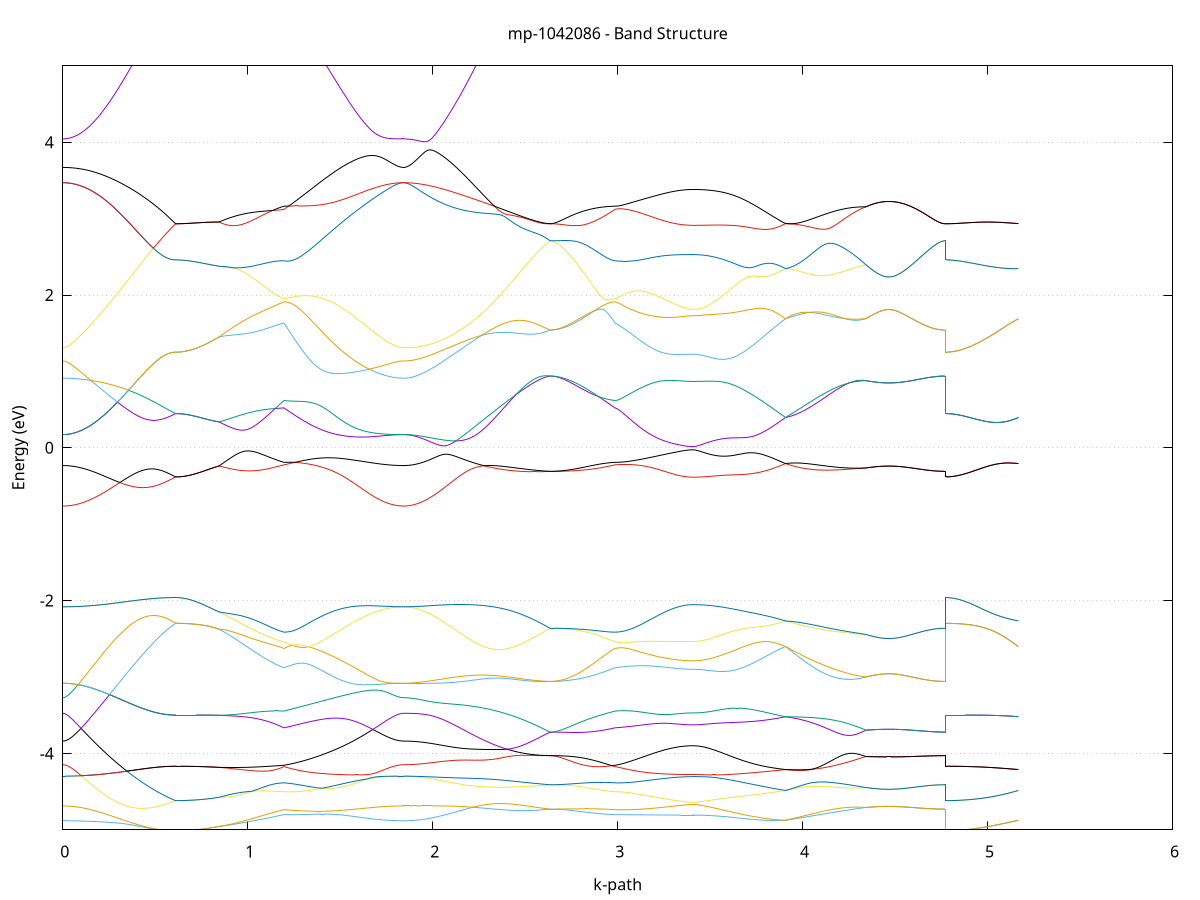 set title 'mp-1042086 - Band Structure'
set xlabel 'k-path'
set ylabel 'Energy (eV)'
set grid y
set yrange [-5:5]
set terminal png size 800,600
set output 'mp-1042086_bands_gnuplot.png'
plot '-' using 1:2 with lines notitle, '-' using 1:2 with lines notitle, '-' using 1:2 with lines notitle, '-' using 1:2 with lines notitle, '-' using 1:2 with lines notitle, '-' using 1:2 with lines notitle, '-' using 1:2 with lines notitle, '-' using 1:2 with lines notitle, '-' using 1:2 with lines notitle, '-' using 1:2 with lines notitle, '-' using 1:2 with lines notitle, '-' using 1:2 with lines notitle, '-' using 1:2 with lines notitle, '-' using 1:2 with lines notitle, '-' using 1:2 with lines notitle, '-' using 1:2 with lines notitle, '-' using 1:2 with lines notitle, '-' using 1:2 with lines notitle, '-' using 1:2 with lines notitle, '-' using 1:2 with lines notitle, '-' using 1:2 with lines notitle, '-' using 1:2 with lines notitle, '-' using 1:2 with lines notitle, '-' using 1:2 with lines notitle, '-' using 1:2 with lines notitle, '-' using 1:2 with lines notitle, '-' using 1:2 with lines notitle, '-' using 1:2 with lines notitle, '-' using 1:2 with lines notitle, '-' using 1:2 with lines notitle, '-' using 1:2 with lines notitle, '-' using 1:2 with lines notitle, '-' using 1:2 with lines notitle, '-' using 1:2 with lines notitle, '-' using 1:2 with lines notitle, '-' using 1:2 with lines notitle
0.000000 -35.529281
0.007622 -35.529281
0.015244 -35.529281
0.022865 -35.529281
0.030487 -35.529281
0.038109 -35.529181
0.045731 -35.529181
0.053353 -35.529081
0.060974 -35.529081
0.068596 -35.528981
0.076218 -35.528881
0.083840 -35.528781
0.091462 -35.528681
0.099083 -35.528581
0.106705 -35.528481
0.114327 -35.528381
0.121949 -35.528181
0.129571 -35.528081
0.137192 -35.527981
0.144814 -35.527781
0.152436 -35.527581
0.160058 -35.527481
0.167680 -35.527281
0.175301 -35.527081
0.182923 -35.526881
0.190545 -35.526681
0.198167 -35.526481
0.205789 -35.526281
0.213410 -35.526081
0.221032 -35.525781
0.228654 -35.525581
0.236276 -35.525381
0.243898 -35.525081
0.251519 -35.524881
0.259141 -35.524581
0.266763 -35.524281
0.274385 -35.523981
0.282007 -35.523781
0.289628 -35.523481
0.297250 -35.523181
0.304872 -35.522881
0.312494 -35.522481
0.320116 -35.522181
0.327737 -35.521881
0.335359 -35.521581
0.342981 -35.521281
0.350603 -35.520881
0.358225 -35.520581
0.365846 -35.520181
0.373468 -35.519881
0.381090 -35.519481
0.388712 -35.519081
0.396334 -35.518781
0.403955 -35.518381
0.411577 -35.517981
0.419199 -35.517581
0.426821 -35.517281
0.434443 -35.516881
0.442064 -35.516481
0.449686 -35.516081
0.457308 -35.515681
0.464930 -35.515281
0.472552 -35.514881
0.480173 -35.514381
0.487795 -35.513981
0.495417 -35.513581
0.503039 -35.513181
0.510661 -35.512781
0.518282 -35.512381
0.525904 -35.511881
0.533526 -35.511481
0.541148 -35.511081
0.548770 -35.510581
0.556391 -35.510181
0.564013 -35.509781
0.571635 -35.509281
0.579257 -35.508881
0.586879 -35.508481
0.594500 -35.507981
0.602122 -35.507581
0.609744 -35.507181
0.609744 -35.507181
0.619535 -35.507181
0.629326 -35.507181
0.639117 -35.507181
0.648908 -35.507181
0.658700 -35.507181
0.668491 -35.507181
0.678282 -35.507181
0.688073 -35.507281
0.697864 -35.507281
0.707655 -35.507281
0.717446 -35.507281
0.727238 -35.507381
0.737029 -35.507381
0.746820 -35.507381
0.756611 -35.507481
0.766402 -35.507481
0.776193 -35.507481
0.785984 -35.507581
0.795775 -35.507581
0.805567 -35.507681
0.815358 -35.507681
0.825149 -35.507781
0.834940 -35.507781
0.844731 -35.507881
0.844731 -35.507881
0.853507 -35.508181
0.862284 -35.508481
0.871060 -35.508781
0.879837 -35.509081
0.888613 -35.509381
0.897389 -35.509681
0.906166 -35.509881
0.914942 -35.510181
0.923718 -35.510481
0.932495 -35.510781
0.941271 -35.510981
0.950047 -35.511281
0.958824 -35.511481
0.967600 -35.511781
0.976377 -35.511981
0.985153 -35.512181
0.993929 -35.512481
1.002706 -35.512681
1.011482 -35.512881
1.020258 -35.513081
1.029035 -35.513281
1.037811 -35.513481
1.046587 -35.513681
1.055364 -35.513781
1.064140 -35.513981
1.072917 -35.514181
1.081693 -35.514281
1.090469 -35.514481
1.099246 -35.514581
1.108022 -35.514681
1.116798 -35.514781
1.125575 -35.514981
1.134351 -35.515081
1.143127 -35.515081
1.151904 -35.515181
1.160680 -35.515281
1.169457 -35.515381
1.178233 -35.515381
1.187009 -35.515481
1.195786 -35.515481
1.195786 -35.515481
1.204659 -35.515781
1.213532 -35.515981
1.222405 -35.516181
1.231278 -35.516481
1.240152 -35.516681
1.249025 -35.516981
1.257898 -35.517181
1.266771 -35.517481
1.275644 -35.517681
1.284518 -35.517981
1.293391 -35.518181
1.302264 -35.518481
1.311137 -35.518781
1.320010 -35.518981
1.328884 -35.519281
1.337757 -35.519481
1.346630 -35.519781
1.355503 -35.520081
1.364376 -35.520281
1.373249 -35.520581
1.382123 -35.520881
1.390996 -35.521081
1.399869 -35.521381
1.408742 -35.521581
1.417615 -35.521881
1.426489 -35.522181
1.435362 -35.522381
1.444235 -35.522681
1.453108 -35.522881
1.461981 -35.523181
1.470855 -35.523381
1.479728 -35.523681
1.488601 -35.523881
1.497474 -35.524181
1.506347 -35.524381
1.515221 -35.524581
1.524094 -35.524781
1.532967 -35.525081
1.541840 -35.525281
1.550713 -35.525481
1.559587 -35.525681
1.568460 -35.525881
1.577333 -35.526081
1.586206 -35.526281
1.595079 -35.526481
1.603953 -35.526681
1.612826 -35.526881
1.621699 -35.527081
1.630572 -35.527181
1.639445 -35.527381
1.648318 -35.527581
1.657192 -35.527681
1.666065 -35.527881
1.674938 -35.527981
1.683811 -35.528081
1.692684 -35.528281
1.701558 -35.528381
1.710431 -35.528481
1.719304 -35.528581
1.728177 -35.528681
1.737050 -35.528781
1.745924 -35.528881
1.754797 -35.528981
1.763670 -35.528981
1.772543 -35.529081
1.781416 -35.529081
1.790290 -35.529181
1.799163 -35.529181
1.808036 -35.529281
1.816909 -35.529281
1.825782 -35.529281
1.834656 -35.529281
1.843529 -35.529281
1.843529 -35.529281
1.856497 -35.529281
1.869466 -35.529281
1.882434 -35.529281
1.895403 -35.529181
1.908371 -35.529181
1.921340 -35.529081
1.934309 -35.529081
1.947277 -35.528981
1.960246 -35.528881
1.973214 -35.528781
1.986183 -35.528681
1.999151 -35.528481
2.012120 -35.528381
2.025088 -35.528181
2.038057 -35.528081
2.051025 -35.527881
2.063994 -35.527681
2.076962 -35.527481
2.089931 -35.527281
2.102899 -35.527081
2.115868 -35.526881
2.128837 -35.526681
2.141805 -35.526381
2.154774 -35.526181
2.167742 -35.525881
2.180711 -35.525581
2.193679 -35.525281
2.206648 -35.524981
2.219616 -35.524681
2.232585 -35.524381
2.245553 -35.524081
2.258522 -35.523781
2.271490 -35.523381
2.284459 -35.523081
2.297428 -35.522681
2.310396 -35.522281
2.323365 -35.521981
2.336333 -35.521581
2.349302 -35.521181
2.362270 -35.520781
2.375239 -35.520281
2.388207 -35.519881
2.401176 -35.519481
2.414144 -35.519081
2.427113 -35.518581
2.440081 -35.518181
2.453050 -35.517681
2.466019 -35.517181
2.478987 -35.516681
2.491956 -35.516281
2.504924 -35.515781
2.517893 -35.515281
2.530861 -35.514781
2.543830 -35.514281
2.556798 -35.513681
2.569767 -35.513181
2.582735 -35.512681
2.595704 -35.512181
2.608672 -35.511581
2.621641 -35.511081
2.634610 -35.510481
2.634610 -35.510481
2.643386 -35.510481
2.652162 -35.510581
2.660939 -35.510581
2.669715 -35.510581
2.678491 -35.510581
2.687268 -35.510681
2.696044 -35.510681
2.704820 -35.510781
2.713597 -35.510781
2.722373 -35.510881
2.731150 -35.510881
2.739926 -35.510981
2.748702 -35.511081
2.757479 -35.511181
2.766255 -35.511281
2.775031 -35.511381
2.783808 -35.511481
2.792584 -35.511581
2.801360 -35.511681
2.810137 -35.511881
2.818913 -35.511981
2.827690 -35.512081
2.836466 -35.512281
2.845242 -35.512381
2.854019 -35.512581
2.862795 -35.512781
2.871571 -35.512881
2.880348 -35.513081
2.889124 -35.513281
2.897900 -35.513481
2.906677 -35.513581
2.915453 -35.513781
2.924230 -35.513981
2.933006 -35.514181
2.941782 -35.514381
2.950559 -35.514581
2.959335 -35.514881
2.968111 -35.515081
2.976888 -35.515281
2.985664 -35.515481
2.985664 -35.515481
2.997734 -35.515681
3.009804 -35.515781
3.021873 -35.515881
3.033943 -35.516081
3.046013 -35.516281
3.058083 -35.516381
3.070153 -35.516581
3.082222 -35.516781
3.094292 -35.516981
3.106362 -35.517081
3.118432 -35.517281
3.130502 -35.517481
3.142572 -35.517681
3.154641 -35.517781
3.166711 -35.517981
3.178781 -35.518181
3.190851 -35.518281
3.202921 -35.518481
3.214990 -35.518581
3.227060 -35.518781
3.239130 -35.518881
3.251200 -35.518981
3.263270 -35.519081
3.275339 -35.519181
3.287409 -35.519281
3.299479 -35.519381
3.311549 -35.519481
3.323619 -35.519581
3.335688 -35.519581
3.347758 -35.519681
3.359828 -35.519681
3.371898 -35.519781
3.383968 -35.519781
3.396037 -35.519781
3.408107 -35.519781
3.408107 -35.519781
3.417025 -35.519781
3.425943 -35.519781
3.434861 -35.519781
3.443779 -35.519681
3.452696 -35.519681
3.461614 -35.519581
3.470532 -35.519581
3.479450 -35.519481
3.488368 -35.519481
3.497286 -35.519381
3.506203 -35.519281
3.515121 -35.519181
3.524039 -35.519081
3.532957 -35.518981
3.541875 -35.518881
3.550793 -35.518681
3.559710 -35.518581
3.568628 -35.518381
3.577546 -35.518281
3.586464 -35.518081
3.595382 -35.517981
3.604300 -35.517781
3.613217 -35.517581
3.622135 -35.517381
3.631053 -35.517181
3.639971 -35.516981
3.648889 -35.516781
3.657807 -35.516581
3.666724 -35.516381
3.675642 -35.516181
3.684560 -35.515881
3.693478 -35.515681
3.702396 -35.515481
3.711314 -35.515181
3.720231 -35.514981
3.729149 -35.514681
3.738067 -35.514481
3.746985 -35.514181
3.755903 -35.513881
3.764821 -35.513581
3.773738 -35.513381
3.782656 -35.513081
3.791574 -35.512781
3.800492 -35.512481
3.809410 -35.512181
3.818328 -35.511881
3.827245 -35.511581
3.836163 -35.511281
3.845081 -35.510981
3.853999 -35.510681
3.862917 -35.510381
3.871835 -35.510081
3.880752 -35.509781
3.889670 -35.509481
3.898588 -35.509181
3.907506 -35.508881
3.907506 -35.508881
3.918661 -35.509081
3.929816 -35.509381
3.940970 -35.509581
3.952125 -35.509781
3.963280 -35.509981
3.974435 -35.510181
3.985589 -35.510381
3.996744 -35.510581
4.007899 -35.510781
4.019054 -35.510981
4.030209 -35.511081
4.041363 -35.511181
4.052518 -35.511381
4.063673 -35.511481
4.074828 -35.511581
4.085983 -35.511681
4.097137 -35.511781
4.108292 -35.511881
4.119447 -35.511881
4.130602 -35.511981
4.141757 -35.511981
4.152911 -35.511981
4.164066 -35.511981
4.175221 -35.511981
4.186376 -35.511981
4.197531 -35.511981
4.208685 -35.511981
4.219840 -35.511881
4.230995 -35.511781
4.242150 -35.511781
4.253305 -35.511681
4.264459 -35.511581
4.275614 -35.511481
4.286769 -35.511281
4.297924 -35.511181
4.309079 -35.511081
4.320233 -35.510881
4.331388 -35.510681
4.342543 -35.510481
4.342543 -35.510481
4.350197 -35.510481
4.357851 -35.510481
4.365505 -35.510481
4.373159 -35.510481
4.380813 -35.510481
4.388467 -35.510481
4.396121 -35.510481
4.403775 -35.510481
4.411429 -35.510481
4.419083 -35.510481
4.426737 -35.510481
4.434391 -35.510481
4.442045 -35.510481
4.449699 -35.510481
4.457352 -35.510481
4.465006 -35.510481
4.472660 -35.510481
4.480314 -35.510481
4.487968 -35.510481
4.495622 -35.510481
4.503276 -35.510481
4.510930 -35.510481
4.518584 -35.510481
4.526238 -35.510481
4.533892 -35.510481
4.541546 -35.510481
4.549200 -35.510481
4.556854 -35.510481
4.564508 -35.510481
4.572162 -35.510481
4.579816 -35.510481
4.587470 -35.510481
4.595124 -35.510481
4.602778 -35.510481
4.610432 -35.510481
4.618086 -35.510481
4.625740 -35.510481
4.633394 -35.510481
4.641048 -35.510481
4.648702 -35.510481
4.656356 -35.510481
4.664010 -35.510481
4.671664 -35.510481
4.679318 -35.510481
4.686971 -35.510481
4.694625 -35.510481
4.702279 -35.510481
4.709933 -35.510481
4.717587 -35.510481
4.725241 -35.510481
4.732895 -35.510481
4.740549 -35.510481
4.748203 -35.510481
4.755857 -35.510481
4.763511 -35.510481
4.771165 -35.510481
4.771165 -35.507181
4.783924 -35.507181
4.796684 -35.507181
4.809443 -35.507181
4.822203 -35.507181
4.834962 -35.507181
4.847721 -35.507181
4.860481 -35.507281
4.873240 -35.507281
4.885999 -35.507281
4.898759 -35.507381
4.911518 -35.507381
4.924278 -35.507481
4.937037 -35.507481
4.949796 -35.507581
4.962556 -35.507581
4.975315 -35.507681
4.988074 -35.507781
5.000834 -35.507781
5.013593 -35.507881
5.026352 -35.507981
5.039112 -35.508081
5.051871 -35.508081
5.064631 -35.508181
5.077390 -35.508281
5.090149 -35.508381
5.102909 -35.508481
5.115668 -35.508581
5.128427 -35.508581
5.141187 -35.508681
5.153946 -35.508781
5.166705 -35.508881
e
0.000000 -35.484781
0.007622 -35.484781
0.015244 -35.484781
0.022865 -35.484781
0.030487 -35.484881
0.038109 -35.484881
0.045731 -35.484881
0.053353 -35.484981
0.060974 -35.485081
0.068596 -35.485081
0.076218 -35.485181
0.083840 -35.485281
0.091462 -35.485381
0.099083 -35.485481
0.106705 -35.485581
0.114327 -35.485781
0.121949 -35.485881
0.129571 -35.485981
0.137192 -35.486181
0.144814 -35.486281
0.152436 -35.486481
0.160058 -35.486681
0.167680 -35.486881
0.175301 -35.486981
0.182923 -35.487181
0.190545 -35.487381
0.198167 -35.487681
0.205789 -35.487881
0.213410 -35.488081
0.221032 -35.488281
0.228654 -35.488581
0.236276 -35.488781
0.243898 -35.489081
0.251519 -35.489281
0.259141 -35.489581
0.266763 -35.489881
0.274385 -35.490181
0.282007 -35.490481
0.289628 -35.490781
0.297250 -35.491081
0.304872 -35.491381
0.312494 -35.491681
0.320116 -35.491981
0.327737 -35.492281
0.335359 -35.492681
0.342981 -35.492981
0.350603 -35.493281
0.358225 -35.493681
0.365846 -35.493981
0.373468 -35.494381
0.381090 -35.494781
0.388712 -35.495081
0.396334 -35.495481
0.403955 -35.495881
0.411577 -35.496281
0.419199 -35.496581
0.426821 -35.496981
0.434443 -35.497381
0.442064 -35.497781
0.449686 -35.498181
0.457308 -35.498581
0.464930 -35.498981
0.472552 -35.499381
0.480173 -35.499881
0.487795 -35.500281
0.495417 -35.500681
0.503039 -35.501081
0.510661 -35.501481
0.518282 -35.501981
0.525904 -35.502381
0.533526 -35.502781
0.541148 -35.503181
0.548770 -35.503681
0.556391 -35.504081
0.564013 -35.504481
0.571635 -35.504981
0.579257 -35.505381
0.586879 -35.505881
0.594500 -35.506281
0.602122 -35.506681
0.609744 -35.507181
0.609744 -35.507181
0.619535 -35.507181
0.629326 -35.507181
0.639117 -35.507181
0.648908 -35.507181
0.658700 -35.507181
0.668491 -35.507181
0.678282 -35.507181
0.688073 -35.507181
0.697864 -35.507281
0.707655 -35.507281
0.717446 -35.507281
0.727238 -35.507381
0.737029 -35.507381
0.746820 -35.507381
0.756611 -35.507481
0.766402 -35.507481
0.776193 -35.507481
0.785984 -35.507581
0.795775 -35.507581
0.805567 -35.507681
0.815358 -35.507681
0.825149 -35.507781
0.834940 -35.507781
0.844731 -35.507881
0.844731 -35.507881
0.853507 -35.507581
0.862284 -35.507381
0.871060 -35.507181
0.879837 -35.506981
0.888613 -35.506781
0.897389 -35.506581
0.906166 -35.506381
0.914942 -35.506181
0.923718 -35.505981
0.932495 -35.505781
0.941271 -35.505681
0.950047 -35.505481
0.958824 -35.505281
0.967600 -35.505181
0.976377 -35.504981
0.985153 -35.504881
0.993929 -35.504781
1.002706 -35.504581
1.011482 -35.504481
1.020258 -35.504381
1.029035 -35.504281
1.037811 -35.504181
1.046587 -35.504081
1.055364 -35.503981
1.064140 -35.503981
1.072917 -35.503881
1.081693 -35.503781
1.090469 -35.503781
1.099246 -35.503681
1.108022 -35.503681
1.116798 -35.503681
1.125575 -35.503681
1.134351 -35.503581
1.143127 -35.503581
1.151904 -35.503581
1.160680 -35.503681
1.169457 -35.503681
1.178233 -35.503681
1.187009 -35.503681
1.195786 -35.503781
1.195786 -35.503781
1.204659 -35.503481
1.213532 -35.503081
1.222405 -35.502781
1.231278 -35.502481
1.240152 -35.502181
1.249025 -35.501781
1.257898 -35.501481
1.266771 -35.501081
1.275644 -35.500781
1.284518 -35.500481
1.293391 -35.500081
1.302264 -35.499781
1.311137 -35.499381
1.320010 -35.498981
1.328884 -35.498681
1.337757 -35.498281
1.346630 -35.497981
1.355503 -35.497581
1.364376 -35.497281
1.373249 -35.496881
1.382123 -35.496481
1.390996 -35.496181
1.399869 -35.495781
1.408742 -35.495481
1.417615 -35.495081
1.426489 -35.494781
1.435362 -35.494381
1.444235 -35.494081
1.453108 -35.493681
1.461981 -35.493381
1.470855 -35.492981
1.479728 -35.492681
1.488601 -35.492381
1.497474 -35.491981
1.506347 -35.491681
1.515221 -35.491381
1.524094 -35.491081
1.532967 -35.490781
1.541840 -35.490381
1.550713 -35.490081
1.559587 -35.489881
1.568460 -35.489581
1.577333 -35.489281
1.586206 -35.488981
1.595079 -35.488681
1.603953 -35.488481
1.612826 -35.488181
1.621699 -35.487981
1.630572 -35.487681
1.639445 -35.487481
1.648318 -35.487281
1.657192 -35.487081
1.666065 -35.486881
1.674938 -35.486681
1.683811 -35.486481
1.692684 -35.486281
1.701558 -35.486081
1.710431 -35.485981
1.719304 -35.485781
1.728177 -35.485681
1.737050 -35.485581
1.745924 -35.485381
1.754797 -35.485281
1.763670 -35.485181
1.772543 -35.485081
1.781416 -35.485081
1.790290 -35.484981
1.799163 -35.484881
1.808036 -35.484881
1.816909 -35.484781
1.825782 -35.484781
1.834656 -35.484781
1.843529 -35.484781
1.843529 -35.484781
1.856497 -35.484781
1.869466 -35.484781
1.882434 -35.484881
1.895403 -35.484981
1.908371 -35.485081
1.921340 -35.485181
1.934309 -35.485281
1.947277 -35.485481
1.960246 -35.485681
1.973214 -35.485881
1.986183 -35.486081
1.999151 -35.486281
2.012120 -35.486581
2.025088 -35.486781
2.038057 -35.487081
2.051025 -35.487381
2.063994 -35.487781
2.076962 -35.488081
2.089931 -35.488481
2.102899 -35.488781
2.115868 -35.489181
2.128837 -35.489581
2.141805 -35.490081
2.154774 -35.490481
2.167742 -35.490881
2.180711 -35.491381
2.193679 -35.491781
2.206648 -35.492281
2.219616 -35.492781
2.232585 -35.493281
2.245553 -35.493781
2.258522 -35.494281
2.271490 -35.494781
2.284459 -35.495281
2.297428 -35.495881
2.310396 -35.496381
2.323365 -35.496981
2.336333 -35.497481
2.349302 -35.498081
2.362270 -35.498581
2.375239 -35.499181
2.388207 -35.499681
2.401176 -35.500281
2.414144 -35.500881
2.427113 -35.501481
2.440081 -35.501981
2.453050 -35.502581
2.466019 -35.503181
2.478987 -35.503781
2.491956 -35.504281
2.504924 -35.504881
2.517893 -35.505481
2.530861 -35.505981
2.543830 -35.506581
2.556798 -35.507181
2.569767 -35.507781
2.582735 -35.508281
2.595704 -35.508881
2.608672 -35.509381
2.621641 -35.509981
2.634610 -35.510481
2.634610 -35.510481
2.643386 -35.510481
2.652162 -35.510481
2.660939 -35.510481
2.669715 -35.510481
2.678491 -35.510381
2.687268 -35.510381
2.696044 -35.510281
2.704820 -35.510181
2.713597 -35.510181
2.722373 -35.510081
2.731150 -35.509981
2.739926 -35.509881
2.748702 -35.509781
2.757479 -35.509581
2.766255 -35.509481
2.775031 -35.509381
2.783808 -35.509181
2.792584 -35.509081
2.801360 -35.508881
2.810137 -35.508681
2.818913 -35.508581
2.827690 -35.508381
2.836466 -35.508181
2.845242 -35.507981
2.854019 -35.507781
2.862795 -35.507481
2.871571 -35.507281
2.880348 -35.507081
2.889124 -35.506781
2.897900 -35.506581
2.906677 -35.506281
2.915453 -35.506081
2.924230 -35.505781
2.933006 -35.505481
2.941782 -35.505281
2.950559 -35.504981
2.959335 -35.504681
2.968111 -35.504381
2.976888 -35.504081
2.985664 -35.503781
2.985664 -35.503781
2.997734 -35.503581
3.009804 -35.503381
3.021873 -35.503181
3.033943 -35.502981
3.046013 -35.502781
3.058083 -35.502581
3.070153 -35.502381
3.082222 -35.502081
3.094292 -35.501881
3.106362 -35.501581
3.118432 -35.501381
3.130502 -35.501181
3.142572 -35.500881
3.154641 -35.500681
3.166711 -35.500481
3.178781 -35.500181
3.190851 -35.499981
3.202921 -35.499781
3.214990 -35.499581
3.227060 -35.499381
3.239130 -35.499181
3.251200 -35.499081
3.263270 -35.498881
3.275339 -35.498781
3.287409 -35.498581
3.299479 -35.498481
3.311549 -35.498381
3.323619 -35.498281
3.335688 -35.498181
3.347758 -35.498081
3.359828 -35.498081
3.371898 -35.497981
3.383968 -35.497981
3.396037 -35.497981
3.408107 -35.497981
3.408107 -35.497981
3.417025 -35.497981
3.425943 -35.497981
3.434861 -35.497981
3.443779 -35.497981
3.452696 -35.498081
3.461614 -35.498081
3.470532 -35.498181
3.479450 -35.498181
3.488368 -35.498281
3.497286 -35.498381
3.506203 -35.498481
3.515121 -35.498581
3.524039 -35.498681
3.532957 -35.498781
3.541875 -35.498881
3.550793 -35.498981
3.559710 -35.499181
3.568628 -35.499281
3.577546 -35.499481
3.586464 -35.499581
3.595382 -35.499781
3.604300 -35.499981
3.613217 -35.500081
3.622135 -35.500281
3.631053 -35.500481
3.639971 -35.500681
3.648889 -35.500881
3.657807 -35.501081
3.666724 -35.501381
3.675642 -35.501581
3.684560 -35.501781
3.693478 -35.502081
3.702396 -35.502281
3.711314 -35.502581
3.720231 -35.502781
3.729149 -35.503081
3.738067 -35.503281
3.746985 -35.503581
3.755903 -35.503881
3.764821 -35.504081
3.773738 -35.504381
3.782656 -35.504681
3.791574 -35.504981
3.800492 -35.505281
3.809410 -35.505581
3.818328 -35.505881
3.827245 -35.506181
3.836163 -35.506481
3.845081 -35.506781
3.853999 -35.507081
3.862917 -35.507381
3.871835 -35.507681
3.880752 -35.507981
3.889670 -35.508281
3.898588 -35.508581
3.907506 -35.508881
3.907506 -35.508881
3.918661 -35.508781
3.929816 -35.508681
3.940970 -35.508581
3.952125 -35.508481
3.963280 -35.508381
3.974435 -35.508281
3.985589 -35.508281
3.996744 -35.508181
4.007899 -35.508181
4.019054 -35.508081
4.030209 -35.508081
4.041363 -35.508081
4.052518 -35.508081
4.063673 -35.508081
4.074828 -35.508081
4.085983 -35.508081
4.097137 -35.508081
4.108292 -35.508081
4.119447 -35.508181
4.130602 -35.508181
4.141757 -35.508281
4.152911 -35.508281
4.164066 -35.508381
4.175221 -35.508481
4.186376 -35.508581
4.197531 -35.508681
4.208685 -35.508781
4.219840 -35.508881
4.230995 -35.508981
4.242150 -35.509081
4.253305 -35.509181
4.264459 -35.509381
4.275614 -35.509481
4.286769 -35.509681
4.297924 -35.509781
4.309079 -35.509981
4.320233 -35.510181
4.331388 -35.510381
4.342543 -35.510481
4.342543 -35.510481
4.350197 -35.510481
4.357851 -35.510481
4.365505 -35.510481
4.373159 -35.510481
4.380813 -35.510481
4.388467 -35.510481
4.396121 -35.510481
4.403775 -35.510481
4.411429 -35.510481
4.419083 -35.510481
4.426737 -35.510481
4.434391 -35.510481
4.442045 -35.510481
4.449699 -35.510481
4.457352 -35.510481
4.465006 -35.510481
4.472660 -35.510481
4.480314 -35.510481
4.487968 -35.510481
4.495622 -35.510481
4.503276 -35.510481
4.510930 -35.510481
4.518584 -35.510481
4.526238 -35.510481
4.533892 -35.510481
4.541546 -35.510481
4.549200 -35.510481
4.556854 -35.510481
4.564508 -35.510481
4.572162 -35.510481
4.579816 -35.510481
4.587470 -35.510481
4.595124 -35.510481
4.602778 -35.510481
4.610432 -35.510481
4.618086 -35.510481
4.625740 -35.510481
4.633394 -35.510481
4.641048 -35.510481
4.648702 -35.510481
4.656356 -35.510481
4.664010 -35.510481
4.671664 -35.510481
4.679318 -35.510481
4.686971 -35.510481
4.694625 -35.510481
4.702279 -35.510481
4.709933 -35.510481
4.717587 -35.510481
4.725241 -35.510481
4.732895 -35.510481
4.740549 -35.510481
4.748203 -35.510481
4.755857 -35.510481
4.763511 -35.510481
4.771165 -35.510481
4.771165 -35.507181
4.783924 -35.507181
4.796684 -35.507181
4.809443 -35.507181
4.822203 -35.507181
4.834962 -35.507181
4.847721 -35.507181
4.860481 -35.507281
4.873240 -35.507281
4.885999 -35.507281
4.898759 -35.507381
4.911518 -35.507381
4.924278 -35.507481
4.937037 -35.507481
4.949796 -35.507581
4.962556 -35.507581
4.975315 -35.507681
4.988074 -35.507781
5.000834 -35.507781
5.013593 -35.507881
5.026352 -35.507981
5.039112 -35.508081
5.051871 -35.508081
5.064631 -35.508181
5.077390 -35.508281
5.090149 -35.508381
5.102909 -35.508481
5.115668 -35.508581
5.128427 -35.508581
5.141187 -35.508681
5.153946 -35.508781
5.166705 -35.508881
e
0.000000 -35.404281
0.007622 -35.404281
0.015244 -35.404281
0.022865 -35.404281
0.030487 -35.404281
0.038109 -35.404381
0.045731 -35.404381
0.053353 -35.404381
0.060974 -35.404381
0.068596 -35.404481
0.076218 -35.404481
0.083840 -35.404581
0.091462 -35.404581
0.099083 -35.404581
0.106705 -35.404681
0.114327 -35.404681
0.121949 -35.404781
0.129571 -35.404881
0.137192 -35.404881
0.144814 -35.404981
0.152436 -35.405081
0.160058 -35.405081
0.167680 -35.405181
0.175301 -35.405281
0.182923 -35.405281
0.190545 -35.405381
0.198167 -35.405481
0.205789 -35.405581
0.213410 -35.405681
0.221032 -35.405781
0.228654 -35.405781
0.236276 -35.405881
0.243898 -35.405981
0.251519 -35.406081
0.259141 -35.406181
0.266763 -35.406281
0.274385 -35.406381
0.282007 -35.406381
0.289628 -35.406481
0.297250 -35.406581
0.304872 -35.406681
0.312494 -35.406781
0.320116 -35.406881
0.327737 -35.406981
0.335359 -35.406981
0.342981 -35.407081
0.350603 -35.407181
0.358225 -35.407281
0.365846 -35.407381
0.373468 -35.407381
0.381090 -35.407481
0.388712 -35.407581
0.396334 -35.407681
0.403955 -35.407681
0.411577 -35.407781
0.419199 -35.407881
0.426821 -35.407881
0.434443 -35.407981
0.442064 -35.408081
0.449686 -35.408081
0.457308 -35.408181
0.464930 -35.408181
0.472552 -35.408281
0.480173 -35.408281
0.487795 -35.408381
0.495417 -35.408381
0.503039 -35.408481
0.510661 -35.408481
0.518282 -35.408481
0.525904 -35.408581
0.533526 -35.408581
0.541148 -35.408581
0.548770 -35.408681
0.556391 -35.408681
0.564013 -35.408681
0.571635 -35.408681
0.579257 -35.408681
0.586879 -35.408681
0.594500 -35.408681
0.602122 -35.408781
0.609744 -35.408781
0.609744 -35.408781
0.619535 -35.408781
0.629326 -35.408681
0.639117 -35.408681
0.648908 -35.408681
0.658700 -35.408681
0.668491 -35.408581
0.678282 -35.408581
0.688073 -35.408481
0.697864 -35.408381
0.707655 -35.408381
0.717446 -35.408281
0.727238 -35.408181
0.737029 -35.408081
0.746820 -35.407981
0.756611 -35.407881
0.766402 -35.407681
0.776193 -35.407581
0.785984 -35.407481
0.795775 -35.407281
0.805567 -35.407181
0.815358 -35.406981
0.825149 -35.406881
0.834940 -35.406681
0.844731 -35.406481
0.844731 -35.406481
0.853507 -35.406381
0.862284 -35.406281
0.871060 -35.406181
0.879837 -35.405981
0.888613 -35.405881
0.897389 -35.405781
0.906166 -35.405581
0.914942 -35.405481
0.923718 -35.405281
0.932495 -35.405181
0.941271 -35.404981
0.950047 -35.404881
0.958824 -35.404681
0.967600 -35.404481
0.976377 -35.404381
0.985153 -35.404181
0.993929 -35.403981
1.002706 -35.403881
1.011482 -35.403681
1.020258 -35.403481
1.029035 -35.403281
1.037811 -35.403181
1.046587 -35.402981
1.055364 -35.402781
1.064140 -35.402581
1.072917 -35.402381
1.081693 -35.402181
1.090469 -35.401981
1.099246 -35.401781
1.108022 -35.401581
1.116798 -35.401381
1.125575 -35.401281
1.134351 -35.401081
1.143127 -35.400881
1.151904 -35.400681
1.160680 -35.400481
1.169457 -35.400181
1.178233 -35.399981
1.187009 -35.399781
1.195786 -35.399581
1.195786 -35.399581
1.204659 -35.399781
1.213532 -35.399981
1.222405 -35.400181
1.231278 -35.400281
1.240152 -35.400481
1.249025 -35.400681
1.257898 -35.400781
1.266771 -35.400981
1.275644 -35.401081
1.284518 -35.401281
1.293391 -35.401381
1.302264 -35.401581
1.311137 -35.401681
1.320010 -35.401781
1.328884 -35.401881
1.337757 -35.402081
1.346630 -35.402181
1.355503 -35.402281
1.364376 -35.402381
1.373249 -35.402481
1.382123 -35.402581
1.390996 -35.402681
1.399869 -35.402781
1.408742 -35.402881
1.417615 -35.402981
1.426489 -35.403081
1.435362 -35.403081
1.444235 -35.403181
1.453108 -35.403281
1.461981 -35.403381
1.470855 -35.403381
1.479728 -35.403481
1.488601 -35.403481
1.497474 -35.403581
1.506347 -35.403681
1.515221 -35.403681
1.524094 -35.403781
1.532967 -35.403781
1.541840 -35.403781
1.550713 -35.403881
1.559587 -35.403881
1.568460 -35.403881
1.577333 -35.403981
1.586206 -35.403981
1.595079 -35.403981
1.603953 -35.404081
1.612826 -35.404081
1.621699 -35.404081
1.630572 -35.404081
1.639445 -35.404181
1.648318 -35.404181
1.657192 -35.404181
1.666065 -35.404181
1.674938 -35.404181
1.683811 -35.404181
1.692684 -35.404181
1.701558 -35.404281
1.710431 -35.404281
1.719304 -35.404281
1.728177 -35.404281
1.737050 -35.404281
1.745924 -35.404281
1.754797 -35.404281
1.763670 -35.404281
1.772543 -35.404281
1.781416 -35.404281
1.790290 -35.404281
1.799163 -35.404281
1.808036 -35.404281
1.816909 -35.404281
1.825782 -35.404281
1.834656 -35.404281
1.843529 -35.404281
1.843529 -35.404281
1.856497 -35.404281
1.869466 -35.404281
1.882434 -35.404281
1.895403 -35.404181
1.908371 -35.404181
1.921340 -35.404181
1.934309 -35.404081
1.947277 -35.404081
1.960246 -35.403981
1.973214 -35.403881
1.986183 -35.403781
1.999151 -35.403681
2.012120 -35.403581
2.025088 -35.403481
2.038057 -35.403381
2.051025 -35.403281
2.063994 -35.403081
2.076962 -35.402981
2.089931 -35.402781
2.102899 -35.402681
2.115868 -35.402481
2.128837 -35.402381
2.141805 -35.402181
2.154774 -35.401981
2.167742 -35.401781
2.180711 -35.401581
2.193679 -35.401381
2.206648 -35.401181
2.219616 -35.400981
2.232585 -35.400681
2.245553 -35.400481
2.258522 -35.400281
2.271490 -35.399981
2.284459 -35.399781
2.297428 -35.399481
2.310396 -35.399281
2.323365 -35.398981
2.336333 -35.398681
2.349302 -35.398481
2.362270 -35.398181
2.375239 -35.397881
2.388207 -35.397581
2.401176 -35.397281
2.414144 -35.396981
2.427113 -35.396681
2.440081 -35.396381
2.453050 -35.396081
2.466019 -35.395781
2.478987 -35.395481
2.491956 -35.395181
2.504924 -35.394881
2.517893 -35.394581
2.530861 -35.394281
2.543830 -35.393881
2.556798 -35.393581
2.569767 -35.393281
2.582735 -35.392981
2.595704 -35.392581
2.608672 -35.392281
2.621641 -35.391981
2.634610 -35.391681
2.634610 -35.391681
2.643386 -35.391681
2.652162 -35.391681
2.660939 -35.391781
2.669715 -35.391881
2.678491 -35.392081
2.687268 -35.392281
2.696044 -35.392381
2.704820 -35.392581
2.713597 -35.392781
2.722373 -35.393081
2.731150 -35.393281
2.739926 -35.393481
2.748702 -35.393681
2.757479 -35.393981
2.766255 -35.394181
2.775031 -35.394381
2.783808 -35.394681
2.792584 -35.394881
2.801360 -35.395081
2.810137 -35.395381
2.818913 -35.395581
2.827690 -35.395781
2.836466 -35.396081
2.845242 -35.396281
2.854019 -35.396481
2.862795 -35.396781
2.871571 -35.396981
2.880348 -35.397181
2.889124 -35.397381
2.897900 -35.397581
2.906677 -35.397881
2.915453 -35.398081
2.924230 -35.398281
2.933006 -35.398481
2.941782 -35.398681
2.950559 -35.398881
2.959335 -35.399081
2.968111 -35.399281
2.976888 -35.399481
2.985664 -35.399581
2.985664 -35.399581
2.997734 -35.399781
3.009804 -35.399981
3.021873 -35.400181
3.033943 -35.400481
3.046013 -35.400781
3.058083 -35.401081
3.070153 -35.401381
3.082222 -35.401681
3.094292 -35.401981
3.106362 -35.402281
3.118432 -35.402581
3.130502 -35.402881
3.142572 -35.403181
3.154641 -35.403481
3.166711 -35.403681
3.178781 -35.403981
3.190851 -35.404181
3.202921 -35.404481
3.214990 -35.404681
3.227060 -35.404881
3.239130 -35.405081
3.251200 -35.405281
3.263270 -35.405481
3.275339 -35.405581
3.287409 -35.405781
3.299479 -35.405881
3.311549 -35.406081
3.323619 -35.406181
3.335688 -35.406281
3.347758 -35.406281
3.359828 -35.406381
3.371898 -35.406481
3.383968 -35.406481
3.396037 -35.406481
3.408107 -35.406481
3.408107 -35.406481
3.417025 -35.406481
3.425943 -35.406481
3.434861 -35.406481
3.443779 -35.406481
3.452696 -35.406481
3.461614 -35.406481
3.470532 -35.406481
3.479450 -35.406481
3.488368 -35.406381
3.497286 -35.406381
3.506203 -35.406381
3.515121 -35.406381
3.524039 -35.406381
3.532957 -35.406281
3.541875 -35.406281
3.550793 -35.406281
3.559710 -35.406181
3.568628 -35.406181
3.577546 -35.406181
3.586464 -35.406081
3.595382 -35.406081
3.604300 -35.405981
3.613217 -35.405981
3.622135 -35.405981
3.631053 -35.405881
3.639971 -35.405781
3.648889 -35.405781
3.657807 -35.405681
3.666724 -35.405681
3.675642 -35.405581
3.684560 -35.405481
3.693478 -35.405481
3.702396 -35.405381
3.711314 -35.405281
3.720231 -35.405181
3.729149 -35.405181
3.738067 -35.405081
3.746985 -35.404981
3.755903 -35.404881
3.764821 -35.404781
3.773738 -35.404681
3.782656 -35.404581
3.791574 -35.404481
3.800492 -35.404381
3.809410 -35.404281
3.818328 -35.404181
3.827245 -35.403981
3.836163 -35.403881
3.845081 -35.403781
3.853999 -35.403681
3.862917 -35.403481
3.871835 -35.403381
3.880752 -35.403281
3.889670 -35.403081
3.898588 -35.402981
3.907506 -35.402781
3.907506 -35.402781
3.918661 -35.402581
3.929816 -35.402281
3.940970 -35.401981
3.952125 -35.401681
3.963280 -35.401481
3.974435 -35.401181
3.985589 -35.400881
3.996744 -35.400581
4.007899 -35.400281
4.019054 -35.399981
4.030209 -35.399681
4.041363 -35.399481
4.052518 -35.399181
4.063673 -35.398881
4.074828 -35.398581
4.085983 -35.398281
4.097137 -35.397881
4.108292 -35.397581
4.119447 -35.397281
4.130602 -35.396981
4.141757 -35.396681
4.152911 -35.396381
4.164066 -35.396081
4.175221 -35.395781
4.186376 -35.395481
4.197531 -35.395181
4.208685 -35.394881
4.219840 -35.394581
4.230995 -35.394281
4.242150 -35.393981
4.253305 -35.393681
4.264459 -35.393381
4.275614 -35.393081
4.286769 -35.392781
4.297924 -35.392581
4.309079 -35.392281
4.320233 -35.392081
4.331388 -35.391781
4.342543 -35.391581
4.342543 -35.391581
4.350197 -35.391581
4.357851 -35.391581
4.365505 -35.391581
4.373159 -35.391581
4.380813 -35.391581
4.388467 -35.391581
4.396121 -35.391581
4.403775 -35.391581
4.411429 -35.391581
4.419083 -35.391581
4.426737 -35.391581
4.434391 -35.391581
4.442045 -35.391581
4.449699 -35.391581
4.457352 -35.391581
4.465006 -35.391581
4.472660 -35.391581
4.480314 -35.391581
4.487968 -35.391581
4.495622 -35.391581
4.503276 -35.391581
4.510930 -35.391581
4.518584 -35.391581
4.526238 -35.391581
4.533892 -35.391581
4.541546 -35.391581
4.549200 -35.391581
4.556854 -35.391581
4.564508 -35.391581
4.572162 -35.391581
4.579816 -35.391581
4.587470 -35.391581
4.595124 -35.391581
4.602778 -35.391581
4.610432 -35.391581
4.618086 -35.391581
4.625740 -35.391581
4.633394 -35.391581
4.641048 -35.391581
4.648702 -35.391581
4.656356 -35.391581
4.664010 -35.391581
4.671664 -35.391581
4.679318 -35.391581
4.686971 -35.391581
4.694625 -35.391581
4.702279 -35.391581
4.709933 -35.391581
4.717587 -35.391681
4.725241 -35.391681
4.732895 -35.391681
4.740549 -35.391681
4.748203 -35.391681
4.755857 -35.391681
4.763511 -35.391681
4.771165 -35.391681
4.771165 -35.408781
4.783924 -35.408681
4.796684 -35.408681
4.809443 -35.408681
4.822203 -35.408581
4.834962 -35.408581
4.847721 -35.408481
4.860481 -35.408381
4.873240 -35.408281
4.885999 -35.408181
4.898759 -35.408081
4.911518 -35.407881
4.924278 -35.407781
4.937037 -35.407581
4.949796 -35.407381
4.962556 -35.407281
4.975315 -35.407081
4.988074 -35.406781
5.000834 -35.406581
5.013593 -35.406381
5.026352 -35.406081
5.039112 -35.405881
5.051871 -35.405581
5.064631 -35.405281
5.077390 -35.405081
5.090149 -35.404781
5.102909 -35.404481
5.115668 -35.404181
5.128427 -35.403781
5.141187 -35.403481
5.153946 -35.403181
5.166705 -35.402781
e
0.000000 -35.404281
0.007622 -35.404281
0.015244 -35.404281
0.022865 -35.404281
0.030487 -35.404281
0.038109 -35.404381
0.045731 -35.404381
0.053353 -35.404381
0.060974 -35.404381
0.068596 -35.404481
0.076218 -35.404481
0.083840 -35.404581
0.091462 -35.404581
0.099083 -35.404581
0.106705 -35.404681
0.114327 -35.404681
0.121949 -35.404781
0.129571 -35.404881
0.137192 -35.404881
0.144814 -35.404981
0.152436 -35.405081
0.160058 -35.405081
0.167680 -35.405181
0.175301 -35.405281
0.182923 -35.405281
0.190545 -35.405381
0.198167 -35.405481
0.205789 -35.405581
0.213410 -35.405681
0.221032 -35.405681
0.228654 -35.405781
0.236276 -35.405881
0.243898 -35.405981
0.251519 -35.406081
0.259141 -35.406181
0.266763 -35.406281
0.274385 -35.406281
0.282007 -35.406381
0.289628 -35.406481
0.297250 -35.406581
0.304872 -35.406681
0.312494 -35.406781
0.320116 -35.406881
0.327737 -35.406981
0.335359 -35.406981
0.342981 -35.407081
0.350603 -35.407181
0.358225 -35.407281
0.365846 -35.407381
0.373468 -35.407381
0.381090 -35.407481
0.388712 -35.407581
0.396334 -35.407681
0.403955 -35.407681
0.411577 -35.407781
0.419199 -35.407881
0.426821 -35.407881
0.434443 -35.407981
0.442064 -35.408081
0.449686 -35.408081
0.457308 -35.408181
0.464930 -35.408181
0.472552 -35.408281
0.480173 -35.408281
0.487795 -35.408381
0.495417 -35.408381
0.503039 -35.408481
0.510661 -35.408481
0.518282 -35.408481
0.525904 -35.408581
0.533526 -35.408581
0.541148 -35.408581
0.548770 -35.408681
0.556391 -35.408681
0.564013 -35.408681
0.571635 -35.408681
0.579257 -35.408681
0.586879 -35.408681
0.594500 -35.408681
0.602122 -35.408781
0.609744 -35.408781
0.609744 -35.408781
0.619535 -35.408681
0.629326 -35.408681
0.639117 -35.408681
0.648908 -35.408681
0.658700 -35.408681
0.668491 -35.408581
0.678282 -35.408581
0.688073 -35.408481
0.697864 -35.408381
0.707655 -35.408381
0.717446 -35.408281
0.727238 -35.408181
0.737029 -35.408081
0.746820 -35.407981
0.756611 -35.407881
0.766402 -35.407681
0.776193 -35.407581
0.785984 -35.407481
0.795775 -35.407281
0.805567 -35.407181
0.815358 -35.406981
0.825149 -35.406881
0.834940 -35.406681
0.844731 -35.406481
0.844731 -35.406481
0.853507 -35.406381
0.862284 -35.406181
0.871060 -35.406081
0.879837 -35.405881
0.888613 -35.405781
0.897389 -35.405581
0.906166 -35.405381
0.914942 -35.405281
0.923718 -35.405081
0.932495 -35.404881
0.941271 -35.404681
0.950047 -35.404481
0.958824 -35.404281
0.967600 -35.404081
0.976377 -35.403881
0.985153 -35.403681
0.993929 -35.403481
1.002706 -35.403281
1.011482 -35.402981
1.020258 -35.402781
1.029035 -35.402581
1.037811 -35.402381
1.046587 -35.402081
1.055364 -35.401881
1.064140 -35.401581
1.072917 -35.401381
1.081693 -35.401181
1.090469 -35.400881
1.099246 -35.400581
1.108022 -35.400381
1.116798 -35.400081
1.125575 -35.399881
1.134351 -35.399581
1.143127 -35.399381
1.151904 -35.399081
1.160680 -35.398781
1.169457 -35.398581
1.178233 -35.398281
1.187009 -35.397981
1.195786 -35.397781
1.195786 -35.397781
1.204659 -35.397981
1.213532 -35.398081
1.222405 -35.398281
1.231278 -35.398481
1.240152 -35.398581
1.249025 -35.398781
1.257898 -35.398881
1.266771 -35.399081
1.275644 -35.399181
1.284518 -35.399381
1.293391 -35.399581
1.302264 -35.399681
1.311137 -35.399781
1.320010 -35.399981
1.328884 -35.400081
1.337757 -35.400281
1.346630 -35.400381
1.355503 -35.400581
1.364376 -35.400681
1.373249 -35.400781
1.382123 -35.400981
1.390996 -35.401081
1.399869 -35.401181
1.408742 -35.401281
1.417615 -35.401481
1.426489 -35.401581
1.435362 -35.401681
1.444235 -35.401781
1.453108 -35.401881
1.461981 -35.401981
1.470855 -35.402081
1.479728 -35.402181
1.488601 -35.402281
1.497474 -35.402381
1.506347 -35.402481
1.515221 -35.402581
1.524094 -35.402681
1.532967 -35.402781
1.541840 -35.402881
1.550713 -35.402981
1.559587 -35.403081
1.568460 -35.403081
1.577333 -35.403181
1.586206 -35.403281
1.595079 -35.403381
1.603953 -35.403381
1.612826 -35.403481
1.621699 -35.403581
1.630572 -35.403581
1.639445 -35.403681
1.648318 -35.403681
1.657192 -35.403781
1.666065 -35.403781
1.674938 -35.403881
1.683811 -35.403881
1.692684 -35.403981
1.701558 -35.403981
1.710431 -35.403981
1.719304 -35.404081
1.728177 -35.404081
1.737050 -35.404081
1.745924 -35.404181
1.754797 -35.404181
1.763670 -35.404181
1.772543 -35.404181
1.781416 -35.404281
1.790290 -35.404281
1.799163 -35.404281
1.808036 -35.404281
1.816909 -35.404281
1.825782 -35.404281
1.834656 -35.404281
1.843529 -35.404281
1.843529 -35.404281
1.856497 -35.404281
1.869466 -35.404281
1.882434 -35.404181
1.895403 -35.404181
1.908371 -35.404081
1.921340 -35.403981
1.934309 -35.403981
1.947277 -35.403781
1.960246 -35.403681
1.973214 -35.403581
1.986183 -35.403381
1.999151 -35.403281
2.012120 -35.403081
2.025088 -35.402881
2.038057 -35.402681
2.051025 -35.402481
2.063994 -35.402281
2.076962 -35.401981
2.089931 -35.401781
2.102899 -35.401481
2.115868 -35.401281
2.128837 -35.400981
2.141805 -35.400681
2.154774 -35.400381
2.167742 -35.400081
2.180711 -35.399781
2.193679 -35.399481
2.206648 -35.399181
2.219616 -35.398881
2.232585 -35.398581
2.245553 -35.398181
2.258522 -35.397881
2.271490 -35.397581
2.284459 -35.397181
2.297428 -35.396881
2.310396 -35.396581
2.323365 -35.396181
2.336333 -35.395881
2.349302 -35.395481
2.362270 -35.395181
2.375239 -35.394781
2.388207 -35.394481
2.401176 -35.394081
2.414144 -35.393781
2.427113 -35.393381
2.440081 -35.393081
2.453050 -35.392681
2.466019 -35.392381
2.478987 -35.392081
2.491956 -35.391681
2.504924 -35.391381
2.517893 -35.391081
2.530861 -35.390681
2.543830 -35.390381
2.556798 -35.390181
2.569767 -35.390181
2.582735 -35.390381
2.595704 -35.390681
2.608672 -35.390981
2.621641 -35.391281
2.634610 -35.391581
2.634610 -35.391581
2.643386 -35.391681
2.652162 -35.391681
2.660939 -35.391781
2.669715 -35.391781
2.678491 -35.391881
2.687268 -35.391981
2.696044 -35.392081
2.704820 -35.392281
2.713597 -35.392381
2.722373 -35.392581
2.731150 -35.392681
2.739926 -35.392881
2.748702 -35.392981
2.757479 -35.393181
2.766255 -35.393381
2.775031 -35.393481
2.783808 -35.393681
2.792584 -35.393881
2.801360 -35.394081
2.810137 -35.394281
2.818913 -35.394381
2.827690 -35.394581
2.836466 -35.394781
2.845242 -35.394981
2.854019 -35.395181
2.862795 -35.395281
2.871571 -35.395481
2.880348 -35.395681
2.889124 -35.395881
2.897900 -35.396081
2.906677 -35.396181
2.915453 -35.396381
2.924230 -35.396581
2.933006 -35.396781
2.941782 -35.396881
2.950559 -35.397081
2.959335 -35.397281
2.968111 -35.397381
2.976888 -35.397581
2.985664 -35.397781
2.985664 -35.397781
2.997734 -35.397781
3.009804 -35.397781
3.021873 -35.397681
3.033943 -35.397481
3.046013 -35.397381
3.058083 -35.397181
3.070153 -35.396981
3.082222 -35.396781
3.094292 -35.396581
3.106362 -35.396381
3.118432 -35.396181
3.130502 -35.395881
3.142572 -35.395681
3.154641 -35.395481
3.166711 -35.395281
3.178781 -35.395081
3.190851 -35.394781
3.202921 -35.394581
3.214990 -35.394381
3.227060 -35.394181
3.239130 -35.393881
3.251200 -35.393681
3.263270 -35.393481
3.275339 -35.393281
3.287409 -35.393081
3.299479 -35.392881
3.311549 -35.392681
3.323619 -35.392481
3.335688 -35.392381
3.347758 -35.392181
3.359828 -35.392081
3.371898 -35.391981
3.383968 -35.391881
3.396037 -35.391881
3.408107 -35.391881
3.408107 -35.391881
3.417025 -35.391881
3.425943 -35.391881
3.434861 -35.391981
3.443779 -35.392081
3.452696 -35.392281
3.461614 -35.392381
3.470532 -35.392581
3.479450 -35.392781
3.488368 -35.392981
3.497286 -35.393181
3.506203 -35.393381
3.515121 -35.393581
3.524039 -35.393781
3.532957 -35.394081
3.541875 -35.394281
3.550793 -35.394481
3.559710 -35.394781
3.568628 -35.394981
3.577546 -35.395281
3.586464 -35.395481
3.595382 -35.395681
3.604300 -35.395981
3.613217 -35.396181
3.622135 -35.396381
3.631053 -35.396681
3.639971 -35.396881
3.648889 -35.397081
3.657807 -35.397381
3.666724 -35.397581
3.675642 -35.397781
3.684560 -35.398081
3.693478 -35.398281
3.702396 -35.398481
3.711314 -35.398681
3.720231 -35.398881
3.729149 -35.399181
3.738067 -35.399381
3.746985 -35.399581
3.755903 -35.399781
3.764821 -35.399981
3.773738 -35.400181
3.782656 -35.400381
3.791574 -35.400581
3.800492 -35.400781
3.809410 -35.400981
3.818328 -35.401081
3.827245 -35.401281
3.836163 -35.401481
3.845081 -35.401681
3.853999 -35.401881
3.862917 -35.401981
3.871835 -35.402181
3.880752 -35.402381
3.889670 -35.402481
3.898588 -35.402681
3.907506 -35.402781
3.907506 -35.402781
3.918661 -35.402481
3.929816 -35.402181
3.940970 -35.401881
3.952125 -35.401581
3.963280 -35.401281
3.974435 -35.400981
3.985589 -35.400581
3.996744 -35.400281
4.007899 -35.399981
4.019054 -35.399581
4.030209 -35.399281
4.041363 -35.398881
4.052518 -35.398581
4.063673 -35.398181
4.074828 -35.397881
4.085983 -35.397481
4.097137 -35.397081
4.108292 -35.396781
4.119447 -35.396381
4.130602 -35.396081
4.141757 -35.395681
4.152911 -35.395281
4.164066 -35.394981
4.175221 -35.394581
4.186376 -35.394281
4.197531 -35.393881
4.208685 -35.393581
4.219840 -35.393281
4.230995 -35.392881
4.242150 -35.392581
4.253305 -35.392281
4.264459 -35.392081
4.275614 -35.391781
4.286769 -35.391581
4.297924 -35.391481
4.309079 -35.391381
4.320233 -35.391381
4.331388 -35.391481
4.342543 -35.391581
4.342543 -35.391581
4.350197 -35.391581
4.357851 -35.391581
4.365505 -35.391581
4.373159 -35.391581
4.380813 -35.391581
4.388467 -35.391581
4.396121 -35.391581
4.403775 -35.391581
4.411429 -35.391581
4.419083 -35.391581
4.426737 -35.391581
4.434391 -35.391581
4.442045 -35.391581
4.449699 -35.391581
4.457352 -35.391581
4.465006 -35.391581
4.472660 -35.391581
4.480314 -35.391581
4.487968 -35.391581
4.495622 -35.391581
4.503276 -35.391581
4.510930 -35.391581
4.518584 -35.391581
4.526238 -35.391581
4.533892 -35.391581
4.541546 -35.391581
4.549200 -35.391581
4.556854 -35.391581
4.564508 -35.391581
4.572162 -35.391581
4.579816 -35.391581
4.587470 -35.391581
4.595124 -35.391581
4.602778 -35.391581
4.610432 -35.391581
4.618086 -35.391581
4.625740 -35.391581
4.633394 -35.391581
4.641048 -35.391581
4.648702 -35.391581
4.656356 -35.391581
4.664010 -35.391581
4.671664 -35.391581
4.679318 -35.391581
4.686971 -35.391581
4.694625 -35.391581
4.702279 -35.391581
4.709933 -35.391581
4.717587 -35.391581
4.725241 -35.391581
4.732895 -35.391581
4.740549 -35.391581
4.748203 -35.391581
4.755857 -35.391581
4.763511 -35.391581
4.771165 -35.391581
4.771165 -35.408781
4.783924 -35.408681
4.796684 -35.408681
4.809443 -35.408681
4.822203 -35.408581
4.834962 -35.408581
4.847721 -35.408481
4.860481 -35.408381
4.873240 -35.408281
4.885999 -35.408181
4.898759 -35.408081
4.911518 -35.407881
4.924278 -35.407781
4.937037 -35.407581
4.949796 -35.407381
4.962556 -35.407281
4.975315 -35.407081
4.988074 -35.406781
5.000834 -35.406581
5.013593 -35.406381
5.026352 -35.406081
5.039112 -35.405881
5.051871 -35.405581
5.064631 -35.405281
5.077390 -35.405081
5.090149 -35.404781
5.102909 -35.404481
5.115668 -35.404081
5.128427 -35.403781
5.141187 -35.403481
5.153946 -35.403181
5.166705 -35.402781
e
0.000000 -35.378681
0.007622 -35.378681
0.015244 -35.378681
0.022865 -35.378681
0.030487 -35.378581
0.038109 -35.378581
0.045731 -35.378581
0.053353 -35.378581
0.060974 -35.378481
0.068596 -35.378481
0.076218 -35.378481
0.083840 -35.378381
0.091462 -35.378381
0.099083 -35.378281
0.106705 -35.378281
0.114327 -35.378181
0.121949 -35.378181
0.129571 -35.378081
0.137192 -35.378081
0.144814 -35.377981
0.152436 -35.377881
0.160058 -35.377881
0.167680 -35.377781
0.175301 -35.377681
0.182923 -35.377581
0.190545 -35.377581
0.198167 -35.377481
0.205789 -35.377381
0.213410 -35.377281
0.221032 -35.377181
0.228654 -35.377181
0.236276 -35.377081
0.243898 -35.376981
0.251519 -35.376881
0.259141 -35.376781
0.266763 -35.376681
0.274385 -35.376581
0.282007 -35.376581
0.289628 -35.376481
0.297250 -35.376381
0.304872 -35.376281
0.312494 -35.376181
0.320116 -35.376081
0.327737 -35.375981
0.335359 -35.375981
0.342981 -35.375881
0.350603 -35.375781
0.358225 -35.375681
0.365846 -35.375581
0.373468 -35.375581
0.381090 -35.375481
0.388712 -35.375381
0.396334 -35.375281
0.403955 -35.375281
0.411577 -35.375181
0.419199 -35.375081
0.426821 -35.375081
0.434443 -35.374981
0.442064 -35.374881
0.449686 -35.374881
0.457308 -35.374781
0.464930 -35.374781
0.472552 -35.374681
0.480173 -35.374681
0.487795 -35.374581
0.495417 -35.374581
0.503039 -35.374481
0.510661 -35.374481
0.518282 -35.374481
0.525904 -35.374381
0.533526 -35.374381
0.541148 -35.374381
0.548770 -35.374281
0.556391 -35.374281
0.564013 -35.374281
0.571635 -35.374281
0.579257 -35.374281
0.586879 -35.374281
0.594500 -35.374181
0.602122 -35.374181
0.609744 -35.374181
0.609744 -35.374181
0.619535 -35.374181
0.629326 -35.374181
0.639117 -35.374281
0.648908 -35.374281
0.658700 -35.374281
0.668491 -35.374281
0.678282 -35.374381
0.688073 -35.374381
0.697864 -35.374481
0.707655 -35.374481
0.717446 -35.374581
0.727238 -35.374581
0.737029 -35.374681
0.746820 -35.374781
0.756611 -35.374781
0.766402 -35.374881
0.776193 -35.374981
0.785984 -35.375081
0.795775 -35.375181
0.805567 -35.375281
0.815358 -35.375381
0.825149 -35.375481
0.834940 -35.375681
0.844731 -35.375781
0.844731 -35.375781
0.853507 -35.375881
0.862284 -35.375981
0.871060 -35.376081
0.879837 -35.376181
0.888613 -35.376281
0.897389 -35.376381
0.906166 -35.376581
0.914942 -35.376681
0.923718 -35.376781
0.932495 -35.376981
0.941271 -35.377081
0.950047 -35.377181
0.958824 -35.377381
0.967600 -35.377481
0.976377 -35.377681
0.985153 -35.377881
0.993929 -35.377981
1.002706 -35.378181
1.011482 -35.378381
1.020258 -35.378481
1.029035 -35.378681
1.037811 -35.378881
1.046587 -35.379081
1.055364 -35.379281
1.064140 -35.379381
1.072917 -35.379581
1.081693 -35.379781
1.090469 -35.379981
1.099246 -35.380181
1.108022 -35.380381
1.116798 -35.380581
1.125575 -35.380781
1.134351 -35.381081
1.143127 -35.381281
1.151904 -35.381481
1.160680 -35.381681
1.169457 -35.381881
1.178233 -35.382081
1.187009 -35.382381
1.195786 -35.382581
1.195786 -35.382581
1.204659 -35.382381
1.213532 -35.382281
1.222405 -35.382181
1.231278 -35.381981
1.240152 -35.381881
1.249025 -35.381781
1.257898 -35.381681
1.266771 -35.381581
1.275644 -35.381381
1.284518 -35.381281
1.293391 -35.381181
1.302264 -35.381081
1.311137 -35.380981
1.320010 -35.380881
1.328884 -35.380781
1.337757 -35.380681
1.346630 -35.380581
1.355503 -35.380481
1.364376 -35.380381
1.373249 -35.380281
1.382123 -35.380181
1.390996 -35.380181
1.399869 -35.380081
1.408742 -35.379981
1.417615 -35.379881
1.426489 -35.379881
1.435362 -35.379781
1.444235 -35.379681
1.453108 -35.379681
1.461981 -35.379581
1.470855 -35.379481
1.479728 -35.379481
1.488601 -35.379381
1.497474 -35.379381
1.506347 -35.379281
1.515221 -35.379281
1.524094 -35.379181
1.532967 -35.379181
1.541840 -35.379181
1.550713 -35.379081
1.559587 -35.379081
1.568460 -35.379081
1.577333 -35.378981
1.586206 -35.378981
1.595079 -35.378981
1.603953 -35.378881
1.612826 -35.378881
1.621699 -35.378881
1.630572 -35.378881
1.639445 -35.378881
1.648318 -35.378781
1.657192 -35.378781
1.666065 -35.378781
1.674938 -35.378781
1.683811 -35.378781
1.692684 -35.378781
1.701558 -35.378681
1.710431 -35.378681
1.719304 -35.378681
1.728177 -35.378681
1.737050 -35.378681
1.745924 -35.378681
1.754797 -35.378681
1.763670 -35.378681
1.772543 -35.378681
1.781416 -35.378681
1.790290 -35.378681
1.799163 -35.378681
1.808036 -35.378681
1.816909 -35.378681
1.825782 -35.378681
1.834656 -35.378681
1.843529 -35.378681
1.843529 -35.378681
1.856497 -35.378681
1.869466 -35.378681
1.882434 -35.378681
1.895403 -35.378681
1.908371 -35.378781
1.921340 -35.378781
1.934309 -35.378881
1.947277 -35.378881
1.960246 -35.378981
1.973214 -35.379081
1.986183 -35.379181
1.999151 -35.379281
2.012120 -35.379381
2.025088 -35.379481
2.038057 -35.379581
2.051025 -35.379781
2.063994 -35.379881
2.076962 -35.380081
2.089931 -35.380181
2.102899 -35.380381
2.115868 -35.380481
2.128837 -35.380681
2.141805 -35.380881
2.154774 -35.381081
2.167742 -35.381281
2.180711 -35.381481
2.193679 -35.381681
2.206648 -35.381881
2.219616 -35.382081
2.232585 -35.382381
2.245553 -35.382581
2.258522 -35.382881
2.271490 -35.383081
2.284459 -35.383381
2.297428 -35.383581
2.310396 -35.383881
2.323365 -35.384181
2.336333 -35.384381
2.349302 -35.384681
2.362270 -35.384981
2.375239 -35.385281
2.388207 -35.385581
2.401176 -35.385881
2.414144 -35.386181
2.427113 -35.386481
2.440081 -35.386781
2.453050 -35.387081
2.466019 -35.387381
2.478987 -35.387681
2.491956 -35.387981
2.504924 -35.388281
2.517893 -35.388581
2.530861 -35.388981
2.543830 -35.389281
2.556798 -35.389481
2.569767 -35.389481
2.582735 -35.389281
2.595704 -35.388981
2.608672 -35.388681
2.621641 -35.388381
2.634610 -35.388081
2.634610 -35.388081
2.643386 -35.388081
2.652162 -35.388081
2.660939 -35.387981
2.669715 -35.387981
2.678491 -35.387881
2.687268 -35.387781
2.696044 -35.387581
2.704820 -35.387481
2.713597 -35.387381
2.722373 -35.387181
2.731150 -35.387081
2.739926 -35.386981
2.748702 -35.386781
2.757479 -35.386581
2.766255 -35.386481
2.775031 -35.386281
2.783808 -35.386181
2.792584 -35.385981
2.801360 -35.385781
2.810137 -35.385681
2.818913 -35.385481
2.827690 -35.385281
2.836466 -35.385181
2.845242 -35.384981
2.854019 -35.384781
2.862795 -35.384681
2.871571 -35.384481
2.880348 -35.384381
2.889124 -35.384181
2.897900 -35.383981
2.906677 -35.383881
2.915453 -35.383681
2.924230 -35.383581
2.933006 -35.383381
2.941782 -35.383281
2.950559 -35.383081
2.959335 -35.382981
2.968111 -35.382881
2.976888 -35.382681
2.985664 -35.382581
2.985664 -35.382581
2.997734 -35.382581
3.009804 -35.382581
3.021873 -35.382681
3.033943 -35.382781
3.046013 -35.382881
3.058083 -35.383081
3.070153 -35.383181
3.082222 -35.383381
3.094292 -35.383581
3.106362 -35.383781
3.118432 -35.383881
3.130502 -35.384081
3.142572 -35.384281
3.154641 -35.384481
3.166711 -35.384681
3.178781 -35.384881
3.190851 -35.385081
3.202921 -35.385281
3.214990 -35.385481
3.227060 -35.385681
3.239130 -35.385881
3.251200 -35.386081
3.263270 -35.386281
3.275339 -35.386481
3.287409 -35.386681
3.299479 -35.386781
3.311549 -35.386981
3.323619 -35.387181
3.335688 -35.387281
3.347758 -35.387481
3.359828 -35.387581
3.371898 -35.387681
3.383968 -35.387781
3.396037 -35.387781
3.408107 -35.387781
3.408107 -35.387781
3.417025 -35.387781
3.425943 -35.387781
3.434861 -35.387681
3.443779 -35.387581
3.452696 -35.387381
3.461614 -35.387281
3.470532 -35.387081
3.479450 -35.386981
3.488368 -35.386781
3.497286 -35.386581
3.506203 -35.386381
3.515121 -35.386181
3.524039 -35.385981
3.532957 -35.385681
3.541875 -35.385481
3.550793 -35.385281
3.559710 -35.385081
3.568628 -35.384881
3.577546 -35.384681
3.586464 -35.384481
3.595382 -35.384181
3.604300 -35.383981
3.613217 -35.383781
3.622135 -35.383581
3.631053 -35.383381
3.639971 -35.383181
3.648889 -35.382981
3.657807 -35.382781
3.666724 -35.382581
3.675642 -35.382381
3.684560 -35.382181
3.693478 -35.381981
3.702396 -35.381881
3.711314 -35.381681
3.720231 -35.381481
3.729149 -35.381281
3.738067 -35.381081
3.746985 -35.380981
3.755903 -35.380781
3.764821 -35.380581
3.773738 -35.380481
3.782656 -35.380281
3.791574 -35.380181
3.800492 -35.379981
3.809410 -35.379881
3.818328 -35.379681
3.827245 -35.379581
3.836163 -35.379481
3.845081 -35.379281
3.853999 -35.379181
3.862917 -35.379081
3.871835 -35.378981
3.880752 -35.378881
3.889670 -35.378681
3.898588 -35.378581
3.907506 -35.378481
3.907506 -35.378481
3.918661 -35.378681
3.929816 -35.378981
3.940970 -35.379181
3.952125 -35.379481
3.963280 -35.379681
3.974435 -35.379981
3.985589 -35.380181
3.996744 -35.380481
4.007899 -35.380781
4.019054 -35.380981
4.030209 -35.381281
4.041363 -35.381581
4.052518 -35.381881
4.063673 -35.382181
4.074828 -35.382481
4.085983 -35.382781
4.097137 -35.383081
4.108292 -35.383381
4.119447 -35.383681
4.130602 -35.383981
4.141757 -35.384381
4.152911 -35.384681
4.164066 -35.384981
4.175221 -35.385281
4.186376 -35.385581
4.197531 -35.385881
4.208685 -35.386281
4.219840 -35.386581
4.230995 -35.386881
4.242150 -35.387181
4.253305 -35.387481
4.264459 -35.387681
4.275614 -35.387881
4.286769 -35.388081
4.297924 -35.388281
4.309079 -35.388381
4.320233 -35.388381
4.331388 -35.388281
4.342543 -35.388081
4.342543 -35.388081
4.350197 -35.388081
4.357851 -35.388081
4.365505 -35.388081
4.373159 -35.388081
4.380813 -35.388081
4.388467 -35.388081
4.396121 -35.388081
4.403775 -35.388081
4.411429 -35.388081
4.419083 -35.388081
4.426737 -35.388081
4.434391 -35.388081
4.442045 -35.388081
4.449699 -35.388081
4.457352 -35.388081
4.465006 -35.388081
4.472660 -35.388081
4.480314 -35.388081
4.487968 -35.388081
4.495622 -35.388081
4.503276 -35.388081
4.510930 -35.388081
4.518584 -35.388081
4.526238 -35.388081
4.533892 -35.388081
4.541546 -35.388081
4.549200 -35.388081
4.556854 -35.388081
4.564508 -35.388081
4.572162 -35.388081
4.579816 -35.388081
4.587470 -35.388081
4.595124 -35.388081
4.602778 -35.388081
4.610432 -35.388081
4.618086 -35.388081
4.625740 -35.388081
4.633394 -35.388081
4.641048 -35.388081
4.648702 -35.388081
4.656356 -35.388081
4.664010 -35.388081
4.671664 -35.388081
4.679318 -35.388081
4.686971 -35.388081
4.694625 -35.388081
4.702279 -35.388081
4.709933 -35.388081
4.717587 -35.388081
4.725241 -35.388081
4.732895 -35.388081
4.740549 -35.388081
4.748203 -35.388081
4.755857 -35.388081
4.763511 -35.388081
4.771165 -35.388081
4.771165 -35.374181
4.783924 -35.374181
4.796684 -35.374281
4.809443 -35.374281
4.822203 -35.374281
4.834962 -35.374381
4.847721 -35.374381
4.860481 -35.374481
4.873240 -35.374481
4.885999 -35.374581
4.898759 -35.374681
4.911518 -35.374781
4.924278 -35.374881
4.937037 -35.374981
4.949796 -35.375081
4.962556 -35.375281
4.975315 -35.375381
4.988074 -35.375581
5.000834 -35.375681
5.013593 -35.375881
5.026352 -35.376081
5.039112 -35.376181
5.051871 -35.376381
5.064631 -35.376581
5.077390 -35.376781
5.090149 -35.377081
5.102909 -35.377281
5.115668 -35.377481
5.128427 -35.377781
5.141187 -35.377981
5.153946 -35.378281
5.166705 -35.378481
e
0.000000 -35.378681
0.007622 -35.378681
0.015244 -35.378681
0.022865 -35.378681
0.030487 -35.378581
0.038109 -35.378581
0.045731 -35.378581
0.053353 -35.378581
0.060974 -35.378481
0.068596 -35.378481
0.076218 -35.378481
0.083840 -35.378381
0.091462 -35.378381
0.099083 -35.378281
0.106705 -35.378281
0.114327 -35.378181
0.121949 -35.378181
0.129571 -35.378081
0.137192 -35.378081
0.144814 -35.377981
0.152436 -35.377881
0.160058 -35.377881
0.167680 -35.377781
0.175301 -35.377681
0.182923 -35.377581
0.190545 -35.377581
0.198167 -35.377481
0.205789 -35.377381
0.213410 -35.377281
0.221032 -35.377181
0.228654 -35.377181
0.236276 -35.377081
0.243898 -35.376981
0.251519 -35.376881
0.259141 -35.376781
0.266763 -35.376681
0.274385 -35.376581
0.282007 -35.376481
0.289628 -35.376481
0.297250 -35.376381
0.304872 -35.376281
0.312494 -35.376181
0.320116 -35.376081
0.327737 -35.375981
0.335359 -35.375881
0.342981 -35.375881
0.350603 -35.375781
0.358225 -35.375681
0.365846 -35.375581
0.373468 -35.375481
0.381090 -35.375481
0.388712 -35.375381
0.396334 -35.375281
0.403955 -35.375281
0.411577 -35.375181
0.419199 -35.375081
0.426821 -35.375081
0.434443 -35.374981
0.442064 -35.374881
0.449686 -35.374881
0.457308 -35.374781
0.464930 -35.374781
0.472552 -35.374681
0.480173 -35.374681
0.487795 -35.374581
0.495417 -35.374581
0.503039 -35.374481
0.510661 -35.374481
0.518282 -35.374381
0.525904 -35.374381
0.533526 -35.374381
0.541148 -35.374381
0.548770 -35.374281
0.556391 -35.374281
0.564013 -35.374281
0.571635 -35.374281
0.579257 -35.374281
0.586879 -35.374181
0.594500 -35.374181
0.602122 -35.374181
0.609744 -35.374181
0.609744 -35.374181
0.619535 -35.374181
0.629326 -35.374181
0.639117 -35.374281
0.648908 -35.374281
0.658700 -35.374281
0.668491 -35.374281
0.678282 -35.374381
0.688073 -35.374381
0.697864 -35.374481
0.707655 -35.374481
0.717446 -35.374581
0.727238 -35.374581
0.737029 -35.374681
0.746820 -35.374781
0.756611 -35.374781
0.766402 -35.374881
0.776193 -35.374981
0.785984 -35.375081
0.795775 -35.375181
0.805567 -35.375281
0.815358 -35.375381
0.825149 -35.375481
0.834940 -35.375681
0.844731 -35.375781
0.844731 -35.375781
0.853507 -35.375881
0.862284 -35.375981
0.871060 -35.376081
0.879837 -35.376081
0.888613 -35.376181
0.897389 -35.376381
0.906166 -35.376481
0.914942 -35.376581
0.923718 -35.376681
0.932495 -35.376781
0.941271 -35.376881
0.950047 -35.376981
0.958824 -35.377181
0.967600 -35.377281
0.976377 -35.377381
0.985153 -35.377481
0.993929 -35.377681
1.002706 -35.377781
1.011482 -35.377881
1.020258 -35.378081
1.029035 -35.378181
1.037811 -35.378381
1.046587 -35.378481
1.055364 -35.378681
1.064140 -35.378781
1.072917 -35.378981
1.081693 -35.379081
1.090469 -35.379281
1.099246 -35.379381
1.108022 -35.379581
1.116798 -35.379681
1.125575 -35.379881
1.134351 -35.380081
1.143127 -35.380181
1.151904 -35.380381
1.160680 -35.380481
1.169457 -35.380681
1.178233 -35.380881
1.187009 -35.380981
1.195786 -35.381181
1.195786 -35.381181
1.204659 -35.381081
1.213532 -35.380881
1.222405 -35.380781
1.231278 -35.380681
1.240152 -35.380581
1.249025 -35.380381
1.257898 -35.380281
1.266771 -35.380181
1.275644 -35.380081
1.284518 -35.379981
1.293391 -35.379881
1.302264 -35.379781
1.311137 -35.379681
1.320010 -35.379681
1.328884 -35.379581
1.337757 -35.379481
1.346630 -35.379381
1.355503 -35.379381
1.364376 -35.379281
1.373249 -35.379181
1.382123 -35.379181
1.390996 -35.379081
1.399869 -35.379081
1.408742 -35.378981
1.417615 -35.378981
1.426489 -35.378881
1.435362 -35.378881
1.444235 -35.378781
1.453108 -35.378781
1.461981 -35.378781
1.470855 -35.378781
1.479728 -35.378681
1.488601 -35.378681
1.497474 -35.378681
1.506347 -35.378681
1.515221 -35.378581
1.524094 -35.378581
1.532967 -35.378581
1.541840 -35.378581
1.550713 -35.378581
1.559587 -35.378581
1.568460 -35.378581
1.577333 -35.378581
1.586206 -35.378581
1.595079 -35.378581
1.603953 -35.378581
1.612826 -35.378581
1.621699 -35.378581
1.630572 -35.378581
1.639445 -35.378581
1.648318 -35.378581
1.657192 -35.378581
1.666065 -35.378581
1.674938 -35.378581
1.683811 -35.378581
1.692684 -35.378581
1.701558 -35.378581
1.710431 -35.378581
1.719304 -35.378581
1.728177 -35.378581
1.737050 -35.378581
1.745924 -35.378581
1.754797 -35.378581
1.763670 -35.378581
1.772543 -35.378681
1.781416 -35.378681
1.790290 -35.378681
1.799163 -35.378681
1.808036 -35.378681
1.816909 -35.378681
1.825782 -35.378681
1.834656 -35.378681
1.843529 -35.378681
1.843529 -35.378681
1.856497 -35.378681
1.869466 -35.378681
1.882434 -35.378681
1.895403 -35.378681
1.908371 -35.378681
1.921340 -35.378781
1.934309 -35.378781
1.947277 -35.378781
1.960246 -35.378881
1.973214 -35.378881
1.986183 -35.378981
1.999151 -35.378981
2.012120 -35.379081
2.025088 -35.379181
2.038057 -35.379181
2.051025 -35.379281
2.063994 -35.379381
2.076962 -35.379481
2.089931 -35.379581
2.102899 -35.379681
2.115868 -35.379781
2.128837 -35.379881
2.141805 -35.379981
2.154774 -35.380081
2.167742 -35.380281
2.180711 -35.380381
2.193679 -35.380481
2.206648 -35.380681
2.219616 -35.380781
2.232585 -35.380981
2.245553 -35.381081
2.258522 -35.381281
2.271490 -35.381381
2.284459 -35.381581
2.297428 -35.381781
2.310396 -35.381981
2.323365 -35.382181
2.336333 -35.382281
2.349302 -35.382481
2.362270 -35.382681
2.375239 -35.382981
2.388207 -35.383181
2.401176 -35.383381
2.414144 -35.383581
2.427113 -35.383781
2.440081 -35.384081
2.453050 -35.384281
2.466019 -35.384481
2.478987 -35.384781
2.491956 -35.384981
2.504924 -35.385281
2.517893 -35.385581
2.530861 -35.385781
2.543830 -35.386081
2.556798 -35.386381
2.569767 -35.386681
2.582735 -35.386881
2.595704 -35.387181
2.608672 -35.387481
2.621641 -35.387781
2.634610 -35.388081
2.634610 -35.388081
2.643386 -35.388081
2.652162 -35.388081
2.660939 -35.387981
2.669715 -35.387781
2.678491 -35.387681
2.687268 -35.387481
2.696044 -35.387381
2.704820 -35.387181
2.713597 -35.386981
2.722373 -35.386781
2.731150 -35.386581
2.739926 -35.386381
2.748702 -35.386181
2.757479 -35.385981
2.766255 -35.385781
2.775031 -35.385481
2.783808 -35.385281
2.792584 -35.385081
2.801360 -35.384881
2.810137 -35.384681
2.818913 -35.384481
2.827690 -35.384281
2.836466 -35.384081
2.845242 -35.383881
2.854019 -35.383681
2.862795 -35.383481
2.871571 -35.383281
2.880348 -35.383081
2.889124 -35.382981
2.897900 -35.382781
2.906677 -35.382581
2.915453 -35.382381
2.924230 -35.382281
2.933006 -35.382081
2.941782 -35.381981
2.950559 -35.381781
2.959335 -35.381581
2.968111 -35.381481
2.976888 -35.381381
2.985664 -35.381181
2.985664 -35.381181
2.997734 -35.381081
3.009804 -35.380981
3.021873 -35.380781
3.033943 -35.380481
3.046013 -35.380281
3.058083 -35.380081
3.070153 -35.379881
3.082222 -35.379581
3.094292 -35.379381
3.106362 -35.379181
3.118432 -35.378981
3.130502 -35.378781
3.142572 -35.378581
3.154641 -35.378381
3.166711 -35.378181
3.178781 -35.378081
3.190851 -35.377881
3.202921 -35.377681
3.214990 -35.377581
3.227060 -35.377481
3.239130 -35.377281
3.251200 -35.377181
3.263270 -35.377081
3.275339 -35.376981
3.287409 -35.376881
3.299479 -35.376781
3.311549 -35.376681
3.323619 -35.376681
3.335688 -35.376581
3.347758 -35.376581
3.359828 -35.376481
3.371898 -35.376481
3.383968 -35.376481
3.396037 -35.376381
3.408107 -35.376381
3.408107 -35.376381
3.417025 -35.376381
3.425943 -35.376381
3.434861 -35.376381
3.443779 -35.376381
3.452696 -35.376481
3.461614 -35.376481
3.470532 -35.376481
3.479450 -35.376481
3.488368 -35.376481
3.497286 -35.376481
3.506203 -35.376481
3.515121 -35.376481
3.524039 -35.376481
3.532957 -35.376481
3.541875 -35.376481
3.550793 -35.376481
3.559710 -35.376481
3.568628 -35.376581
3.577546 -35.376581
3.586464 -35.376581
3.595382 -35.376581
3.604300 -35.376581
3.613217 -35.376581
3.622135 -35.376681
3.631053 -35.376681
3.639971 -35.376681
3.648889 -35.376681
3.657807 -35.376781
3.666724 -35.376781
3.675642 -35.376781
3.684560 -35.376781
3.693478 -35.376881
3.702396 -35.376881
3.711314 -35.376981
3.720231 -35.376981
3.729149 -35.376981
3.738067 -35.377081
3.746985 -35.377081
3.755903 -35.377181
3.764821 -35.377181
3.773738 -35.377281
3.782656 -35.377381
3.791574 -35.377381
3.800492 -35.377481
3.809410 -35.377581
3.818328 -35.377581
3.827245 -35.377681
3.836163 -35.377781
3.845081 -35.377881
3.853999 -35.377881
3.862917 -35.377981
3.871835 -35.378081
3.880752 -35.378181
3.889670 -35.378281
3.898588 -35.378381
3.907506 -35.378481
3.907506 -35.378481
3.918661 -35.378681
3.929816 -35.378881
3.940970 -35.379081
3.952125 -35.379381
3.963280 -35.379581
3.974435 -35.379781
3.985589 -35.379981
3.996744 -35.380281
4.007899 -35.380481
4.019054 -35.380681
4.030209 -35.380981
4.041363 -35.381181
4.052518 -35.381481
4.063673 -35.381681
4.074828 -35.381981
4.085983 -35.382181
4.097137 -35.382481
4.108292 -35.382681
4.119447 -35.382981
4.130602 -35.383281
4.141757 -35.383481
4.152911 -35.383781
4.164066 -35.384081
4.175221 -35.384281
4.186376 -35.384581
4.197531 -35.384881
4.208685 -35.385081
4.219840 -35.385381
4.230995 -35.385681
4.242150 -35.385981
4.253305 -35.386181
4.264459 -35.386481
4.275614 -35.386781
4.286769 -35.386981
4.297924 -35.387281
4.309079 -35.387481
4.320233 -35.387681
4.331388 -35.387881
4.342543 -35.388081
4.342543 -35.388081
4.350197 -35.388081
4.357851 -35.388081
4.365505 -35.388081
4.373159 -35.388081
4.380813 -35.388081
4.388467 -35.388081
4.396121 -35.388081
4.403775 -35.388081
4.411429 -35.388081
4.419083 -35.388081
4.426737 -35.388081
4.434391 -35.388081
4.442045 -35.388081
4.449699 -35.388081
4.457352 -35.388081
4.465006 -35.388081
4.472660 -35.388081
4.480314 -35.388081
4.487968 -35.388081
4.495622 -35.388081
4.503276 -35.388081
4.510930 -35.388081
4.518584 -35.388081
4.526238 -35.388081
4.533892 -35.388081
4.541546 -35.388081
4.549200 -35.388081
4.556854 -35.388081
4.564508 -35.388081
4.572162 -35.388081
4.579816 -35.388081
4.587470 -35.388081
4.595124 -35.388081
4.602778 -35.388081
4.610432 -35.388081
4.618086 -35.388081
4.625740 -35.388081
4.633394 -35.388081
4.641048 -35.388081
4.648702 -35.388081
4.656356 -35.388081
4.664010 -35.388081
4.671664 -35.388081
4.679318 -35.388081
4.686971 -35.388081
4.694625 -35.388081
4.702279 -35.388081
4.709933 -35.388081
4.717587 -35.388081
4.725241 -35.388081
4.732895 -35.388081
4.740549 -35.388081
4.748203 -35.388081
4.755857 -35.388081
4.763511 -35.388081
4.771165 -35.388081
4.771165 -35.374181
4.783924 -35.374181
4.796684 -35.374281
4.809443 -35.374281
4.822203 -35.374281
4.834962 -35.374381
4.847721 -35.374381
4.860481 -35.374481
4.873240 -35.374481
4.885999 -35.374581
4.898759 -35.374681
4.911518 -35.374781
4.924278 -35.374881
4.937037 -35.374981
4.949796 -35.375081
4.962556 -35.375281
4.975315 -35.375381
4.988074 -35.375581
5.000834 -35.375681
5.013593 -35.375881
5.026352 -35.376081
5.039112 -35.376181
5.051871 -35.376381
5.064631 -35.376581
5.077390 -35.376781
5.090149 -35.377081
5.102909 -35.377281
5.115668 -35.377481
5.128427 -35.377781
5.141187 -35.377981
5.153946 -35.378281
5.166705 -35.378481
e
0.000000 -13.443381
0.007622 -13.443281
0.015244 -13.443081
0.022865 -13.442581
0.030487 -13.441981
0.038109 -13.441181
0.045731 -13.440281
0.053353 -13.439181
0.060974 -13.437781
0.068596 -13.436381
0.076218 -13.434681
0.083840 -13.432881
0.091462 -13.430881
0.099083 -13.428681
0.106705 -13.426381
0.114327 -13.423881
0.121949 -13.421181
0.129571 -13.418381
0.137192 -13.415381
0.144814 -13.412181
0.152436 -13.408881
0.160058 -13.405381
0.167680 -13.401781
0.175301 -13.397981
0.182923 -13.393981
0.190545 -13.389781
0.198167 -13.385581
0.205789 -13.381081
0.213410 -13.376481
0.221032 -13.371781
0.228654 -13.366881
0.236276 -13.361881
0.243898 -13.356681
0.251519 -13.351281
0.259141 -13.345881
0.266763 -13.340281
0.274385 -13.334481
0.282007 -13.328581
0.289628 -13.322581
0.297250 -13.316481
0.304872 -13.310181
0.312494 -13.303781
0.320116 -13.297181
0.327737 -13.290581
0.335359 -13.283781
0.342981 -13.276881
0.350603 -13.269881
0.358225 -13.262781
0.365846 -13.255481
0.373468 -13.248181
0.381090 -13.240781
0.388712 -13.233181
0.396334 -13.225581
0.403955 -13.217781
0.411577 -13.209981
0.419199 -13.202081
0.426821 -13.194081
0.434443 -13.185981
0.442064 -13.177781
0.449686 -13.169581
0.457308 -13.161281
0.464930 -13.152881
0.472552 -13.144381
0.480173 -13.135881
0.487795 -13.127281
0.495417 -13.118581
0.503039 -13.109881
0.510661 -13.101181
0.518282 -13.092381
0.525904 -13.083481
0.533526 -13.074581
0.541148 -13.065681
0.548770 -13.056781
0.556391 -13.047781
0.564013 -13.038681
0.571635 -13.029681
0.579257 -13.020581
0.586879 -13.011581
0.594500 -13.002481
0.602122 -12.993381
0.609744 -12.984281
0.609744 -12.984281
0.619535 -12.984181
0.629326 -12.984081
0.639117 -12.983781
0.648908 -12.983481
0.658700 -12.983081
0.668491 -12.982581
0.678282 -12.981881
0.688073 -12.981181
0.697864 -12.980381
0.707655 -12.979581
0.717446 -12.978581
0.727238 -12.977481
0.737029 -12.976381
0.746820 -12.975181
0.756611 -12.973881
0.766402 -12.972481
0.776193 -12.971081
0.785984 -12.969481
0.795775 -12.967981
0.805567 -12.966281
0.815358 -12.964581
0.825149 -12.962781
0.834940 -12.960981
0.844731 -12.959081
0.844731 -12.959081
0.853507 -12.963381
0.862284 -12.967581
0.871060 -12.971681
0.879837 -12.975581
0.888613 -12.979481
0.897389 -12.983181
0.906166 -12.986781
0.914942 -12.990181
0.923718 -12.993581
0.932495 -12.996781
0.941271 -12.999881
0.950047 -13.002781
0.958824 -13.005581
0.967600 -13.008281
0.976377 -13.010781
0.985153 -13.013181
0.993929 -13.015381
1.002706 -13.017481
1.011482 -13.019381
1.020258 -13.021181
1.029035 -13.022881
1.037811 -13.024381
1.046587 -13.025681
1.055364 -13.026881
1.064140 -13.027981
1.072917 -13.028881
1.081693 -13.029581
1.090469 -13.030181
1.099246 -13.030581
1.108022 -13.030881
1.116798 -13.030981
1.125575 -13.030981
1.134351 -13.030781
1.143127 -13.030481
1.151904 -13.029981
1.160680 -13.029381
1.169457 -13.028581
1.178233 -13.027581
1.187009 -13.026481
1.195786 -13.025281
1.195786 -13.025281
1.204659 -13.032381
1.213532 -13.039581
1.222405 -13.046881
1.231278 -13.054281
1.240152 -13.061881
1.249025 -13.069481
1.257898 -13.077181
1.266771 -13.084881
1.275644 -13.092781
1.284518 -13.100681
1.293391 -13.108581
1.302264 -13.116581
1.311137 -13.124581
1.320010 -13.132681
1.328884 -13.140781
1.337757 -13.148881
1.346630 -13.156981
1.355503 -13.165081
1.364376 -13.173181
1.373249 -13.181281
1.382123 -13.189281
1.390996 -13.197381
1.399869 -13.205381
1.408742 -13.213281
1.417615 -13.221281
1.426489 -13.229081
1.435362 -13.236881
1.444235 -13.244681
1.453108 -13.252281
1.461981 -13.259881
1.470855 -13.267381
1.479728 -13.274781
1.488601 -13.282081
1.497474 -13.289381
1.506347 -13.296481
1.515221 -13.303381
1.524094 -13.310281
1.532967 -13.317081
1.541840 -13.323681
1.550713 -13.330181
1.559587 -13.336481
1.568460 -13.342681
1.577333 -13.348681
1.586206 -13.354581
1.595079 -13.360381
1.603953 -13.365881
1.612826 -13.371281
1.621699 -13.376581
1.630572 -13.381581
1.639445 -13.386481
1.648318 -13.391181
1.657192 -13.395681
1.666065 -13.400081
1.674938 -13.404181
1.683811 -13.408081
1.692684 -13.411881
1.701558 -13.415381
1.710431 -13.418781
1.719304 -13.421881
1.728177 -13.424881
1.737050 -13.427581
1.745924 -13.430081
1.754797 -13.432381
1.763670 -13.434481
1.772543 -13.436281
1.781416 -13.437981
1.790290 -13.439381
1.799163 -13.440681
1.808036 -13.441581
1.816909 -13.442381
1.825782 -13.442981
1.834656 -13.443281
1.843529 -13.443381
1.843529 -13.443381
1.856497 -13.443181
1.869466 -13.442481
1.882434 -13.441381
1.895403 -13.439781
1.908371 -13.437681
1.921340 -13.435281
1.934309 -13.432281
1.947277 -13.428881
1.960246 -13.425081
1.973214 -13.420881
1.986183 -13.416181
1.999151 -13.411081
2.012120 -13.405581
2.025088 -13.399681
2.038057 -13.393281
2.051025 -13.386581
2.063994 -13.379481
2.076962 -13.371981
2.089931 -13.364181
2.102899 -13.355981
2.115868 -13.347381
2.128837 -13.338481
2.141805 -13.329281
2.154774 -13.319781
2.167742 -13.309881
2.180711 -13.299781
2.193679 -13.289381
2.206648 -13.278681
2.219616 -13.267781
2.232585 -13.256681
2.245553 -13.245281
2.258522 -13.233681
2.271490 -13.221981
2.284459 -13.209981
2.297428 -13.197881
2.310396 -13.185681
2.323365 -13.173281
2.336333 -13.160781
2.349302 -13.148281
2.362270 -13.135581
2.375239 -13.122881
2.388207 -13.110181
2.401176 -13.097381
2.414144 -13.084681
2.427113 -13.071881
2.440081 -13.059181
2.453050 -13.046481
2.466019 -13.033881
2.478987 -13.021381
2.491956 -13.008981
2.504924 -12.996681
2.517893 -12.984581
2.530861 -12.972581
2.543830 -12.960781
2.556798 -12.949281
2.569767 -12.937881
2.582735 -12.926681
2.595704 -12.915781
2.608672 -12.905181
2.621641 -12.894881
2.634610 -12.884781
2.634610 -12.884781
2.643386 -12.884781
2.652162 -12.885081
2.660939 -12.885481
2.669715 -12.885981
2.678491 -12.886681
2.687268 -12.887581
2.696044 -12.888581
2.704820 -12.889781
2.713597 -12.891181
2.722373 -12.892781
2.731150 -12.894481
2.739926 -12.896381
2.748702 -12.898381
2.757479 -12.900681
2.766255 -12.903081
2.775031 -12.905781
2.783808 -12.908581
2.792584 -12.911581
2.801360 -12.914781
2.810137 -12.918181
2.818913 -12.921781
2.827690 -12.925581
2.836466 -12.929581
2.845242 -12.933781
2.854019 -12.938181
2.862795 -12.942781
2.871571 -12.947481
2.880348 -12.952481
2.889124 -12.957581
2.897900 -12.962981
2.906677 -12.968481
2.915453 -12.974181
2.924230 -12.979981
2.933006 -12.985981
2.941782 -12.992181
2.950559 -12.998581
2.959335 -13.004981
2.968111 -13.011681
2.976888 -13.018381
2.985664 -13.025281
2.985664 -13.025281
2.997734 -13.028681
3.009804 -13.032281
3.021873 -13.035781
3.033943 -13.039481
3.046013 -13.043081
3.058083 -13.046681
3.070153 -13.050281
3.082222 -13.053881
3.094292 -13.057381
3.106362 -13.060781
3.118432 -13.064081
3.130502 -13.067381
3.142572 -13.070481
3.154641 -13.073481
3.166711 -13.076481
3.178781 -13.079281
3.190851 -13.081881
3.202921 -13.084481
3.214990 -13.086881
3.227060 -13.089181
3.239130 -13.091281
3.251200 -13.093281
3.263270 -13.095181
3.275339 -13.096881
3.287409 -13.098481
3.299479 -13.099881
3.311549 -13.101181
3.323619 -13.102281
3.335688 -13.103281
3.347758 -13.104081
3.359828 -13.104781
3.371898 -13.105281
3.383968 -13.105681
3.396037 -13.105881
3.408107 -13.105981
3.408107 -13.105981
3.417025 -13.105881
3.425943 -13.105681
3.434861 -13.105281
3.443779 -13.104881
3.452696 -13.104181
3.461614 -13.103381
3.470532 -13.102481
3.479450 -13.101481
3.488368 -13.100281
3.497286 -13.098981
3.506203 -13.097481
3.515121 -13.095881
3.524039 -13.094181
3.532957 -13.092281
3.541875 -13.090281
3.550793 -13.088181
3.559710 -13.085881
3.568628 -13.083481
3.577546 -13.080981
3.586464 -13.078381
3.595382 -13.075581
3.604300 -13.072681
3.613217 -13.069781
3.622135 -13.066681
3.631053 -13.063381
3.639971 -13.060081
3.648889 -13.056681
3.657807 -13.053081
3.666724 -13.049481
3.675642 -13.045681
3.684560 -13.041881
3.693478 -13.037981
3.702396 -13.033881
3.711314 -13.029781
3.720231 -13.025581
3.729149 -13.021381
3.738067 -13.016981
3.746985 -13.012581
3.755903 -13.008081
3.764821 -13.003481
3.773738 -12.998881
3.782656 -12.994181
3.791574 -12.989381
3.800492 -12.984581
3.809410 -12.979781
3.818328 -12.974881
3.827245 -12.969981
3.836163 -12.964981
3.845081 -12.959981
3.853999 -12.954981
3.862917 -12.949981
3.871835 -12.944981
3.880752 -12.939881
3.889670 -12.934881
3.898588 -12.929781
3.907506 -12.924781
3.907506 -12.924781
3.918661 -12.926381
3.929816 -12.927781
3.940970 -12.929081
3.952125 -12.930281
3.963280 -12.931281
3.974435 -12.932081
3.985589 -12.932781
3.996744 -12.933381
4.007899 -12.933781
4.019054 -12.934081
4.030209 -12.934181
4.041363 -12.934181
4.052518 -12.934081
4.063673 -12.933781
4.074828 -12.933381
4.085983 -12.932781
4.097137 -12.932081
4.108292 -12.931181
4.119447 -12.930281
4.130602 -12.929181
4.141757 -12.927881
4.152911 -12.926481
4.164066 -12.924981
4.175221 -12.923381
4.186376 -12.921581
4.197531 -12.919681
4.208685 -12.917681
4.219840 -12.915581
4.230995 -12.913281
4.242150 -12.910981
4.253305 -12.908481
4.264459 -12.905881
4.275614 -12.903181
4.286769 -12.900381
4.297924 -12.897381
4.309079 -12.894381
4.320233 -12.891281
4.331388 -12.887981
4.342543 -12.884681
4.342543 -12.884681
4.350197 -12.884681
4.357851 -12.884681
4.365505 -12.884681
4.373159 -12.884681
4.380813 -12.884681
4.388467 -12.884681
4.396121 -12.884681
4.403775 -12.884681
4.411429 -12.884681
4.419083 -12.884681
4.426737 -12.884681
4.434391 -12.884681
4.442045 -12.884681
4.449699 -12.884681
4.457352 -12.884681
4.465006 -12.884681
4.472660 -12.884681
4.480314 -12.884681
4.487968 -12.884681
4.495622 -12.884681
4.503276 -12.884681
4.510930 -12.884681
4.518584 -12.884681
4.526238 -12.884681
4.533892 -12.884681
4.541546 -12.884681
4.549200 -12.884681
4.556854 -12.884681
4.564508 -12.884681
4.572162 -12.884681
4.579816 -12.884681
4.587470 -12.884681
4.595124 -12.884681
4.602778 -12.884681
4.610432 -12.884681
4.618086 -12.884681
4.625740 -12.884681
4.633394 -12.884681
4.641048 -12.884681
4.648702 -12.884781
4.656356 -12.884781
4.664010 -12.884781
4.671664 -12.884781
4.679318 -12.884781
4.686971 -12.884781
4.694625 -12.884781
4.702279 -12.884781
4.709933 -12.884781
4.717587 -12.884781
4.725241 -12.884781
4.732895 -12.884781
4.740549 -12.884781
4.748203 -12.884781
4.755857 -12.884781
4.763511 -12.884781
4.771165 -12.884781
4.771165 -12.984281
4.783924 -12.984181
4.796684 -12.983881
4.809443 -12.983481
4.822203 -12.982981
4.834962 -12.982281
4.847721 -12.981381
4.860481 -12.980281
4.873240 -12.979181
4.885999 -12.977781
4.898759 -12.976381
4.911518 -12.974781
4.924278 -12.972981
4.937037 -12.971081
4.949796 -12.969181
4.962556 -12.967081
4.975315 -12.964881
4.988074 -12.962481
5.000834 -12.960181
5.013593 -12.957681
5.026352 -12.955081
5.039112 -12.952481
5.051871 -12.949781
5.064631 -12.947081
5.077390 -12.944281
5.090149 -12.941481
5.102909 -12.938681
5.115668 -12.935881
5.128427 -12.933081
5.141187 -12.930281
5.153946 -12.927481
5.166705 -12.924781
e
0.000000 -12.584781
0.007622 -12.584781
0.015244 -12.584781
0.022865 -12.584781
0.030487 -12.584781
0.038109 -12.584781
0.045731 -12.584781
0.053353 -12.584781
0.060974 -12.584781
0.068596 -12.584781
0.076218 -12.584681
0.083840 -12.584681
0.091462 -12.584681
0.099083 -12.584681
0.106705 -12.584681
0.114327 -12.584581
0.121949 -12.584581
0.129571 -12.584581
0.137192 -12.584581
0.144814 -12.584481
0.152436 -12.584481
0.160058 -12.584481
0.167680 -12.584481
0.175301 -12.584381
0.182923 -12.584381
0.190545 -12.584381
0.198167 -12.584281
0.205789 -12.584281
0.213410 -12.588481
0.221032 -12.593281
0.228654 -12.598281
0.236276 -12.603381
0.243898 -12.608581
0.251519 -12.614081
0.259141 -12.619581
0.266763 -12.625281
0.274385 -12.631081
0.282007 -12.637081
0.289628 -12.643181
0.297250 -12.649481
0.304872 -12.655781
0.312494 -12.662281
0.320116 -12.668981
0.327737 -12.675681
0.335359 -12.682581
0.342981 -12.689581
0.350603 -12.696681
0.358225 -12.703881
0.365846 -12.711181
0.373468 -12.718581
0.381090 -12.726081
0.388712 -12.733781
0.396334 -12.741481
0.403955 -12.749281
0.411577 -12.757181
0.419199 -12.765281
0.426821 -12.773281
0.434443 -12.781481
0.442064 -12.789781
0.449686 -12.798081
0.457308 -12.806481
0.464930 -12.814881
0.472552 -12.823481
0.480173 -12.832081
0.487795 -12.840681
0.495417 -12.849381
0.503039 -12.858181
0.510661 -12.866981
0.518282 -12.875881
0.525904 -12.884681
0.533526 -12.893681
0.541148 -12.902581
0.548770 -12.911581
0.556391 -12.920681
0.564013 -12.929681
0.571635 -12.938781
0.579257 -12.947881
0.586879 -12.956881
0.594500 -12.966081
0.602122 -12.975181
0.609744 -12.984281
0.609744 -12.984281
0.619535 -12.984181
0.629326 -12.984081
0.639117 -12.983781
0.648908 -12.983481
0.658700 -12.983081
0.668491 -12.982581
0.678282 -12.981881
0.688073 -12.981181
0.697864 -12.980381
0.707655 -12.979581
0.717446 -12.978581
0.727238 -12.977481
0.737029 -12.976381
0.746820 -12.975181
0.756611 -12.973881
0.766402 -12.972481
0.776193 -12.971081
0.785984 -12.969481
0.795775 -12.967981
0.805567 -12.966281
0.815358 -12.964581
0.825149 -12.962781
0.834940 -12.960981
0.844731 -12.959081
0.844731 -12.959081
0.853507 -12.952081
0.862284 -12.945181
0.871060 -12.938281
0.879837 -12.931481
0.888613 -12.924781
0.897389 -12.918181
0.906166 -12.911681
0.914942 -12.905281
0.923718 -12.899081
0.932495 -12.892881
0.941271 -12.886881
0.950047 -12.881081
0.958824 -12.875281
0.967600 -12.869681
0.976377 -12.864281
0.985153 -12.859081
0.993929 -12.853981
1.002706 -12.849081
1.011482 -12.844381
1.020258 -12.839881
1.029035 -12.835581
1.037811 -12.831481
1.046587 -12.827581
1.055364 -12.823881
1.064140 -12.820481
1.072917 -12.817181
1.081693 -12.814181
1.090469 -12.811381
1.099246 -12.808781
1.108022 -12.806481
1.116798 -12.804381
1.125575 -12.802481
1.134351 -12.800781
1.143127 -12.799381
1.151904 -12.798081
1.160680 -12.797081
1.169457 -12.796281
1.178233 -12.795581
1.187009 -12.795181
1.195786 -12.794881
1.195786 -12.794881
1.204659 -12.790781
1.213532 -12.786681
1.222405 -12.782581
1.231278 -12.778381
1.240152 -12.774081
1.249025 -12.769881
1.257898 -12.765481
1.266771 -12.761181
1.275644 -12.756881
1.284518 -12.752481
1.293391 -12.748081
1.302264 -12.743681
1.311137 -12.739281
1.320010 -12.734881
1.328884 -12.730481
1.337757 -12.726081
1.346630 -12.721681
1.355503 -12.717281
1.364376 -12.712981
1.373249 -12.708581
1.382123 -12.704281
1.390996 -12.699981
1.399869 -12.695781
1.408742 -12.691581
1.417615 -12.687381
1.426489 -12.683281
1.435362 -12.679281
1.444235 -12.675281
1.453108 -12.671281
1.461981 -12.667381
1.470855 -12.663581
1.479728 -12.659881
1.488601 -12.656181
1.497474 -12.652581
1.506347 -12.649081
1.515221 -12.645681
1.524094 -12.642281
1.532967 -12.639081
1.541840 -12.635881
1.550713 -12.632781
1.559587 -12.629881
1.568460 -12.626981
1.577333 -12.624181
1.586206 -12.621481
1.595079 -12.618881
1.603953 -12.616481
1.612826 -12.614081
1.621699 -12.611781
1.630572 -12.609581
1.639445 -12.607481
1.648318 -12.605481
1.657192 -12.603581
1.666065 -12.601781
1.674938 -12.600081
1.683811 -12.598481
1.692684 -12.596981
1.701558 -12.595581
1.710431 -12.594281
1.719304 -12.592981
1.728177 -12.591881
1.737050 -12.590781
1.745924 -12.589881
1.754797 -12.588981
1.763670 -12.588181
1.772543 -12.587481
1.781416 -12.586881
1.790290 -12.586281
1.799163 -12.585881
1.808036 -12.585481
1.816909 -12.585181
1.825782 -12.584981
1.834656 -12.584881
1.843529 -12.584781
1.843529 -12.584781
1.856497 -12.584981
1.869466 -12.585381
1.882434 -12.586081
1.895403 -12.587081
1.908371 -12.588281
1.921340 -12.589781
1.934309 -12.591581
1.947277 -12.593581
1.960246 -12.595781
1.973214 -12.598281
1.986183 -12.600981
1.999151 -12.603881
2.012120 -12.606881
2.025088 -12.610181
2.038057 -12.613581
2.051025 -12.617181
2.063994 -12.620981
2.076962 -12.624881
2.089931 -12.628881
2.102899 -12.632981
2.115868 -12.637281
2.128837 -12.641681
2.141805 -12.646181
2.154774 -12.650781
2.167742 -12.655481
2.180711 -12.660181
2.193679 -12.665081
2.206648 -12.669981
2.219616 -12.674881
2.232585 -12.679981
2.245553 -12.684981
2.258522 -12.690181
2.271490 -12.695381
2.284459 -12.700581
2.297428 -12.705881
2.310396 -12.711181
2.323365 -12.716481
2.336333 -12.721981
2.349302 -12.727381
2.362270 -12.732881
2.375239 -12.738481
2.388207 -12.744181
2.401176 -12.749881
2.414144 -12.755681
2.427113 -12.761681
2.440081 -12.767681
2.453050 -12.773881
2.466019 -12.780281
2.478987 -12.786781
2.491956 -12.793481
2.504924 -12.800381
2.517893 -12.807581
2.530861 -12.814981
2.543830 -12.822681
2.556798 -12.830681
2.569767 -12.838881
2.582735 -12.847481
2.595704 -12.856381
2.608672 -12.865481
2.621641 -12.874981
2.634610 -12.884781
2.634610 -12.884781
2.643386 -12.884681
2.652162 -12.884481
2.660939 -12.884181
2.669715 -12.883781
2.678491 -12.883181
2.687268 -12.882481
2.696044 -12.881681
2.704820 -12.880781
2.713597 -12.879681
2.722373 -12.878581
2.731150 -12.877281
2.739926 -12.875881
2.748702 -12.874281
2.757479 -12.872681
2.766255 -12.870881
2.775031 -12.868981
2.783808 -12.866981
2.792584 -12.864881
2.801360 -12.862681
2.810137 -12.860381
2.818913 -12.857981
2.827690 -12.855381
2.836466 -12.852781
2.845242 -12.850081
2.854019 -12.847181
2.862795 -12.844281
2.871571 -12.841281
2.880348 -12.838181
2.889124 -12.834981
2.897900 -12.831681
2.906677 -12.828381
2.915453 -12.824881
2.924230 -12.821381
2.933006 -12.817781
2.941782 -12.814181
2.950559 -12.810381
2.959335 -12.806581
2.968111 -12.802781
2.976888 -12.798881
2.985664 -12.794881
2.985664 -12.794881
2.997734 -12.793181
3.009804 -12.791781
3.021873 -12.790781
3.033943 -12.790281
3.046013 -12.790081
3.058083 -12.790281
3.070153 -12.790781
3.082222 -12.791681
3.094292 -12.792781
3.106362 -12.794081
3.118432 -12.795581
3.130502 -12.797281
3.142572 -12.799081
3.154641 -12.800981
3.166711 -12.802881
3.178781 -12.804881
3.190851 -12.806881
3.202921 -12.808881
3.214990 -12.810781
3.227060 -12.812681
3.239130 -12.814581
3.251200 -12.816281
3.263270 -12.817981
3.275339 -12.819581
3.287409 -12.821081
3.299479 -12.822381
3.311549 -12.823681
3.323619 -12.824781
3.335688 -12.825781
3.347758 -12.826581
3.359828 -12.827281
3.371898 -12.827781
3.383968 -12.828181
3.396037 -12.828381
3.408107 -12.828481
3.408107 -12.828481
3.417025 -12.828481
3.425943 -12.828381
3.434861 -12.828281
3.443779 -12.828081
3.452696 -12.827881
3.461614 -12.827681
3.470532 -12.827381
3.479450 -12.827081
3.488368 -12.826681
3.497286 -12.826381
3.506203 -12.825981
3.515121 -12.825581
3.524039 -12.825181
3.532957 -12.824781
3.541875 -12.824381
3.550793 -12.823981
3.559710 -12.823581
3.568628 -12.823281
3.577546 -12.822981
3.586464 -12.822781
3.595382 -12.822681
3.604300 -12.822681
3.613217 -12.822781
3.622135 -12.822981
3.631053 -12.823281
3.639971 -12.823781
3.648889 -12.824481
3.657807 -12.825281
3.666724 -12.826381
3.675642 -12.827681
3.684560 -12.829181
3.693478 -12.830881
3.702396 -12.832781
3.711314 -12.834981
3.720231 -12.837381
3.729149 -12.839981
3.738067 -12.842881
3.746985 -12.845881
3.755903 -12.849181
3.764821 -12.852681
3.773738 -12.856281
3.782656 -12.860081
3.791574 -12.864081
3.800492 -12.868181
3.809410 -12.872481
3.818328 -12.876781
3.827245 -12.881281
3.836163 -12.885881
3.845081 -12.890481
3.853999 -12.895281
3.862917 -12.900081
3.871835 -12.904881
3.880752 -12.909781
3.889670 -12.914781
3.898588 -12.919781
3.907506 -12.924781
3.907506 -12.924781
3.918661 -12.918881
3.929816 -12.913281
3.940970 -12.907881
3.952125 -12.902681
3.963280 -12.897781
3.974435 -12.893081
3.985589 -12.888681
3.996744 -12.884581
4.007899 -12.880781
4.019054 -12.877281
4.030209 -12.874081
4.041363 -12.871081
4.052518 -12.868481
4.063673 -12.866081
4.074828 -12.863981
4.085983 -12.862181
4.097137 -12.860681
4.108292 -12.859481
4.119447 -12.858481
4.130602 -12.857781
4.141757 -12.857281
4.152911 -12.857081
4.164066 -12.857081
4.175221 -12.857281
4.186376 -12.857681
4.197531 -12.858281
4.208685 -12.859181
4.219840 -12.860181
4.230995 -12.861481
4.242150 -12.862881
4.253305 -12.864481
4.264459 -12.866381
4.275614 -12.868381
4.286769 -12.870581
4.297924 -12.872981
4.309079 -12.875581
4.320233 -12.878381
4.331388 -12.881481
4.342543 -12.884681
4.342543 -12.884681
4.350197 -12.884681
4.357851 -12.884681
4.365505 -12.884681
4.373159 -12.884681
4.380813 -12.884681
4.388467 -12.884681
4.396121 -12.884681
4.403775 -12.884681
4.411429 -12.884681
4.419083 -12.884681
4.426737 -12.884681
4.434391 -12.884681
4.442045 -12.884681
4.449699 -12.884681
4.457352 -12.884681
4.465006 -12.884681
4.472660 -12.884681
4.480314 -12.884681
4.487968 -12.884681
4.495622 -12.884681
4.503276 -12.884681
4.510930 -12.884681
4.518584 -12.884681
4.526238 -12.884681
4.533892 -12.884681
4.541546 -12.884681
4.549200 -12.884681
4.556854 -12.884681
4.564508 -12.884681
4.572162 -12.884681
4.579816 -12.884681
4.587470 -12.884681
4.595124 -12.884681
4.602778 -12.884681
4.610432 -12.884681
4.618086 -12.884681
4.625740 -12.884681
4.633394 -12.884681
4.641048 -12.884681
4.648702 -12.884681
4.656356 -12.884681
4.664010 -12.884681
4.671664 -12.884681
4.679318 -12.884681
4.686971 -12.884781
4.694625 -12.884781
4.702279 -12.884781
4.709933 -12.884781
4.717587 -12.884781
4.725241 -12.884781
4.732895 -12.884781
4.740549 -12.884781
4.748203 -12.884781
4.755857 -12.884781
4.763511 -12.884781
4.771165 -12.884781
4.771165 -12.984281
4.783924 -12.984181
4.796684 -12.983881
4.809443 -12.983481
4.822203 -12.982981
4.834962 -12.982181
4.847721 -12.981381
4.860481 -12.980281
4.873240 -12.979181
4.885999 -12.977781
4.898759 -12.976381
4.911518 -12.974681
4.924278 -12.972981
4.937037 -12.971081
4.949796 -12.969181
4.962556 -12.967081
4.975315 -12.964881
4.988074 -12.962481
5.000834 -12.960081
5.013593 -12.957681
5.026352 -12.955081
5.039112 -12.952481
5.051871 -12.949781
5.064631 -12.947081
5.077390 -12.944281
5.090149 -12.941481
5.102909 -12.938681
5.115668 -12.935881
5.128427 -12.933081
5.141187 -12.930281
5.153946 -12.927481
5.166705 -12.924781
e
0.000000 -12.584781
0.007622 -12.584781
0.015244 -12.584781
0.022865 -12.584781
0.030487 -12.584781
0.038109 -12.584781
0.045731 -12.584781
0.053353 -12.584781
0.060974 -12.584781
0.068596 -12.584781
0.076218 -12.584681
0.083840 -12.584681
0.091462 -12.584681
0.099083 -12.584681
0.106705 -12.584681
0.114327 -12.584581
0.121949 -12.584581
0.129571 -12.584581
0.137192 -12.584581
0.144814 -12.584481
0.152436 -12.584481
0.160058 -12.584481
0.167680 -12.584481
0.175301 -12.584381
0.182923 -12.584381
0.190545 -12.584381
0.198167 -12.584281
0.205789 -12.584281
0.213410 -12.584281
0.221032 -12.584181
0.228654 -12.584181
0.236276 -12.584181
0.243898 -12.584081
0.251519 -12.584081
0.259141 -12.583981
0.266763 -12.583981
0.274385 -12.583981
0.282007 -12.583881
0.289628 -12.583881
0.297250 -12.583781
0.304872 -12.583781
0.312494 -12.583781
0.320116 -12.583681
0.327737 -12.583681
0.335359 -12.583581
0.342981 -12.583581
0.350603 -12.583581
0.358225 -12.583481
0.365846 -12.583481
0.373468 -12.583381
0.381090 -12.583381
0.388712 -12.583381
0.396334 -12.583281
0.403955 -12.583281
0.411577 -12.583281
0.419199 -12.583181
0.426821 -12.583181
0.434443 -12.583181
0.442064 -12.583081
0.449686 -12.583081
0.457308 -12.583081
0.464930 -12.582981
0.472552 -12.582981
0.480173 -12.582981
0.487795 -12.582981
0.495417 -12.582881
0.503039 -12.582881
0.510661 -12.582881
0.518282 -12.582881
0.525904 -12.582881
0.533526 -12.582781
0.541148 -12.582781
0.548770 -12.582781
0.556391 -12.582781
0.564013 -12.582781
0.571635 -12.582781
0.579257 -12.582781
0.586879 -12.582781
0.594500 -12.582781
0.602122 -12.582781
0.609744 -12.582781
0.609744 -12.582781
0.619535 -12.582781
0.629326 -12.582981
0.639117 -12.583181
0.648908 -12.583581
0.658700 -12.584081
0.668491 -12.584581
0.678282 -12.585281
0.688073 -12.586081
0.697864 -12.586881
0.707655 -12.587881
0.717446 -12.588881
0.727238 -12.590081
0.737029 -12.591281
0.746820 -12.592581
0.756611 -12.593981
0.766402 -12.595481
0.776193 -12.597081
0.785984 -12.598681
0.795775 -12.600381
0.805567 -12.602181
0.815358 -12.603981
0.825149 -12.605881
0.834940 -12.607781
0.844731 -12.609781
0.844731 -12.609781
0.853507 -12.611281
0.862284 -12.612781
0.871060 -12.614381
0.879837 -12.615881
0.888613 -12.617481
0.897389 -12.619081
0.906166 -12.620681
0.914942 -12.622381
0.923718 -12.623981
0.932495 -12.625681
0.941271 -12.627381
0.950047 -12.629081
0.958824 -12.630781
0.967600 -12.632481
0.976377 -12.634181
0.985153 -12.635981
0.993929 -12.637681
1.002706 -12.639381
1.011482 -12.641081
1.020258 -12.642781
1.029035 -12.644581
1.037811 -12.646281
1.046587 -12.647981
1.055364 -12.649681
1.064140 -12.651281
1.072917 -12.652981
1.081693 -12.654681
1.090469 -12.656281
1.099246 -12.657881
1.108022 -12.659481
1.116798 -12.661081
1.125575 -12.662581
1.134351 -12.664181
1.143127 -12.665681
1.151904 -12.667181
1.160680 -12.668581
1.169457 -12.669981
1.178233 -12.671381
1.187009 -12.672781
1.195786 -12.674081
1.195786 -12.674081
1.204659 -12.672881
1.213532 -12.671581
1.222405 -12.670281
1.231278 -12.668981
1.240152 -12.667581
1.249025 -12.666181
1.257898 -12.664681
1.266771 -12.663181
1.275644 -12.661681
1.284518 -12.660081
1.293391 -12.658481
1.302264 -12.656881
1.311137 -12.655281
1.320010 -12.653581
1.328884 -12.651981
1.337757 -12.650281
1.346630 -12.648581
1.355503 -12.646881
1.364376 -12.645181
1.373249 -12.643381
1.382123 -12.641681
1.390996 -12.639981
1.399869 -12.638181
1.408742 -12.636481
1.417615 -12.634781
1.426489 -12.633081
1.435362 -12.631381
1.444235 -12.629681
1.453108 -12.627981
1.461981 -12.626281
1.470855 -12.624581
1.479728 -12.622981
1.488601 -12.621281
1.497474 -12.619681
1.506347 -12.618181
1.515221 -12.616581
1.524094 -12.614981
1.532967 -12.613481
1.541840 -12.611981
1.550713 -12.610581
1.559587 -12.609181
1.568460 -12.607781
1.577333 -12.606381
1.586206 -12.605081
1.595079 -12.603781
1.603953 -12.602481
1.612826 -12.601281
1.621699 -12.600081
1.630572 -12.598881
1.639445 -12.597781
1.648318 -12.596681
1.657192 -12.595681
1.666065 -12.594681
1.674938 -12.593781
1.683811 -12.592881
1.692684 -12.591981
1.701558 -12.591181
1.710431 -12.590481
1.719304 -12.589681
1.728177 -12.589081
1.737050 -12.588381
1.745924 -12.587881
1.754797 -12.587281
1.763670 -12.586881
1.772543 -12.586381
1.781416 -12.586081
1.790290 -12.585681
1.799163 -12.585481
1.808036 -12.585181
1.816909 -12.584981
1.825782 -12.584881
1.834656 -12.584781
1.843529 -12.584781
1.843529 -12.584781
1.856497 -12.584881
1.869466 -12.585181
1.882434 -12.585581
1.895403 -12.586181
1.908371 -12.586981
1.921340 -12.587881
1.934309 -12.589081
1.947277 -12.590281
1.960246 -12.591781
1.973214 -12.593381
1.986183 -12.595081
1.999151 -12.596981
2.012120 -12.598981
2.025088 -12.601181
2.038057 -12.603481
2.051025 -12.605881
2.063994 -12.608381
2.076962 -12.610981
2.089931 -12.613681
2.102899 -12.616481
2.115868 -12.619281
2.128837 -12.622281
2.141805 -12.625281
2.154774 -12.628281
2.167742 -12.631381
2.180711 -12.634481
2.193679 -12.637681
2.206648 -12.640781
2.219616 -12.643881
2.232585 -12.647081
2.245553 -12.650181
2.258522 -12.653281
2.271490 -12.656281
2.284459 -12.659281
2.297428 -12.662281
2.310396 -12.665081
2.323365 -12.667881
2.336333 -12.670581
2.349302 -12.673181
2.362270 -12.675581
2.375239 -12.677981
2.388207 -12.680181
2.401176 -12.682281
2.414144 -12.684181
2.427113 -12.685881
2.440081 -12.687481
2.453050 -12.688881
2.466019 -12.690081
2.478987 -12.691081
2.491956 -12.691781
2.504924 -12.692381
2.517893 -12.692681
2.530861 -12.692781
2.543830 -12.692581
2.556798 -12.692181
2.569767 -12.691581
2.582735 -12.690581
2.595704 -12.689381
2.608672 -12.687881
2.621641 -12.686081
2.634610 -12.683981
2.634610 -12.683981
2.643386 -12.683981
2.652162 -12.684081
2.660939 -12.684081
2.669715 -12.684181
2.678491 -12.684281
2.687268 -12.684481
2.696044 -12.684581
2.704820 -12.684781
2.713597 -12.684881
2.722373 -12.685081
2.731150 -12.685281
2.739926 -12.685481
2.748702 -12.685581
2.757479 -12.685781
2.766255 -12.685881
2.775031 -12.686081
2.783808 -12.686081
2.792584 -12.686181
2.801360 -12.686181
2.810137 -12.686181
2.818913 -12.686081
2.827690 -12.685981
2.836466 -12.685781
2.845242 -12.685581
2.854019 -12.685381
2.862795 -12.684981
2.871571 -12.684581
2.880348 -12.684181
2.889124 -12.683681
2.897900 -12.683081
2.906677 -12.682481
2.915453 -12.681781
2.924230 -12.680981
2.933006 -12.680181
2.941782 -12.679281
2.950559 -12.678381
2.959335 -12.677381
2.968111 -12.676281
2.976888 -12.675181
2.985664 -12.674081
2.985664 -12.674081
2.997734 -12.673381
3.009804 -12.672581
3.021873 -12.671581
3.033943 -12.670281
3.046013 -12.668881
3.058083 -12.667181
3.070153 -12.665381
3.082222 -12.663381
3.094292 -12.661281
3.106362 -12.659081
3.118432 -12.656681
3.130502 -12.654281
3.142572 -12.651881
3.154641 -12.649381
3.166711 -12.646881
3.178781 -12.644281
3.190851 -12.641781
3.202921 -12.639281
3.214990 -12.636681
3.227060 -12.634281
3.239130 -12.631781
3.251200 -12.629381
3.263270 -12.626981
3.275339 -12.624681
3.287409 -12.622481
3.299479 -12.620381
3.311549 -12.618281
3.323619 -12.616281
3.335688 -12.614381
3.347758 -12.612681
3.359828 -12.611081
3.371898 -12.609581
3.383968 -12.608381
3.396037 -12.607481
3.408107 -12.607081
3.408107 -12.607081
3.417025 -12.607981
3.425943 -12.609881
3.434861 -12.611981
3.443779 -12.614281
3.452696 -12.616581
3.461614 -12.619081
3.470532 -12.621581
3.479450 -12.624181
3.488368 -12.626881
3.497286 -12.629581
3.506203 -12.632281
3.515121 -12.635081
3.524039 -12.637881
3.532957 -12.640681
3.541875 -12.643481
3.550793 -12.646381
3.559710 -12.649181
3.568628 -12.651881
3.577546 -12.654681
3.586464 -12.657281
3.595382 -12.659881
3.604300 -12.662381
3.613217 -12.664781
3.622135 -12.667081
3.631053 -12.669281
3.639971 -12.671281
3.648889 -12.673081
3.657807 -12.674781
3.666724 -12.676181
3.675642 -12.677481
3.684560 -12.678481
3.693478 -12.679281
3.702396 -12.679781
3.711314 -12.680181
3.720231 -12.680281
3.729149 -12.680081
3.738067 -12.679781
3.746985 -12.679181
3.755903 -12.678481
3.764821 -12.677481
3.773738 -12.676381
3.782656 -12.675081
3.791574 -12.673581
3.800492 -12.671981
3.809410 -12.670181
3.818328 -12.668381
3.827245 -12.666381
3.836163 -12.664281
3.845081 -12.662181
3.853999 -12.659881
3.862917 -12.657681
3.871835 -12.655281
3.880752 -12.652881
3.889670 -12.650481
3.898588 -12.647981
3.907506 -12.645481
3.907506 -12.645481
3.918661 -12.647781
3.929816 -12.650081
3.940970 -12.652381
3.952125 -12.654681
3.963280 -12.656881
3.974435 -12.658981
3.985589 -12.661081
3.996744 -12.663181
4.007899 -12.665181
4.019054 -12.667081
4.030209 -12.668981
4.041363 -12.670781
4.052518 -12.672481
4.063673 -12.674081
4.074828 -12.675681
4.085983 -12.677181
4.097137 -12.678581
4.108292 -12.679881
4.119447 -12.681081
4.130602 -12.682281
4.141757 -12.683281
4.152911 -12.684181
4.164066 -12.685081
4.175221 -12.685781
4.186376 -12.686381
4.197531 -12.686881
4.208685 -12.687381
4.219840 -12.687681
4.230995 -12.687881
4.242150 -12.687981
4.253305 -12.687981
4.264459 -12.687881
4.275614 -12.687581
4.286769 -12.687281
4.297924 -12.686881
4.309079 -12.686281
4.320233 -12.685681
4.331388 -12.684881
4.342543 -12.684081
4.342543 -12.684081
4.350197 -12.684081
4.357851 -12.684081
4.365505 -12.684081
4.373159 -12.684081
4.380813 -12.684081
4.388467 -12.684081
4.396121 -12.684081
4.403775 -12.684081
4.411429 -12.684081
4.419083 -12.684081
4.426737 -12.684081
4.434391 -12.684081
4.442045 -12.684081
4.449699 -12.684081
4.457352 -12.684081
4.465006 -12.684081
4.472660 -12.684081
4.480314 -12.684081
4.487968 -12.684081
4.495622 -12.684081
4.503276 -12.684081
4.510930 -12.684081
4.518584 -12.684081
4.526238 -12.684081
4.533892 -12.684081
4.541546 -12.684081
4.549200 -12.684081
4.556854 -12.684081
4.564508 -12.684081
4.572162 -12.684081
4.579816 -12.684081
4.587470 -12.684081
4.595124 -12.684081
4.602778 -12.684081
4.610432 -12.684081
4.618086 -12.684081
4.625740 -12.684081
4.633394 -12.684081
4.641048 -12.684081
4.648702 -12.683981
4.656356 -12.683981
4.664010 -12.683981
4.671664 -12.683981
4.679318 -12.683981
4.686971 -12.683981
4.694625 -12.683981
4.702279 -12.683981
4.709933 -12.683981
4.717587 -12.683981
4.725241 -12.683981
4.732895 -12.683981
4.740549 -12.683981
4.748203 -12.683981
4.755857 -12.683981
4.763511 -12.683981
4.771165 -12.683981
4.771165 -12.582781
4.783924 -12.582881
4.796684 -12.583081
4.809443 -12.583581
4.822203 -12.584181
4.834962 -12.584981
4.847721 -12.585881
4.860481 -12.586981
4.873240 -12.588281
4.885999 -12.589781
4.898759 -12.591281
4.911518 -12.593081
4.924278 -12.594981
4.937037 -12.596981
4.949796 -12.599081
4.962556 -12.601281
4.975315 -12.603681
4.988074 -12.606181
5.000834 -12.608681
5.013593 -12.611281
5.026352 -12.613981
5.039112 -12.616781
5.051871 -12.619581
5.064631 -12.622481
5.077390 -12.625381
5.090149 -12.628281
5.102909 -12.631181
5.115668 -12.634081
5.128427 -12.636981
5.141187 -12.639881
5.153946 -12.642681
5.166705 -12.645481
e
0.000000 -12.520481
0.007622 -12.520581
0.015244 -12.520881
0.022865 -12.521281
0.030487 -12.521881
0.038109 -12.522681
0.045731 -12.523681
0.053353 -12.524781
0.060974 -12.526181
0.068596 -12.527681
0.076218 -12.529381
0.083840 -12.531181
0.091462 -12.533181
0.099083 -12.535381
0.106705 -12.537781
0.114327 -12.540281
0.121949 -12.542981
0.129571 -12.545881
0.137192 -12.548981
0.144814 -12.552181
0.152436 -12.555581
0.160058 -12.559081
0.167680 -12.562781
0.175301 -12.566681
0.182923 -12.570781
0.190545 -12.574881
0.198167 -12.579281
0.205789 -12.583781
0.213410 -12.584281
0.221032 -12.584181
0.228654 -12.584181
0.236276 -12.584081
0.243898 -12.584081
0.251519 -12.584081
0.259141 -12.583981
0.266763 -12.583981
0.274385 -12.583981
0.282007 -12.583881
0.289628 -12.583881
0.297250 -12.583781
0.304872 -12.583781
0.312494 -12.583781
0.320116 -12.583681
0.327737 -12.583681
0.335359 -12.583581
0.342981 -12.583581
0.350603 -12.583581
0.358225 -12.583481
0.365846 -12.583481
0.373468 -12.583381
0.381090 -12.583381
0.388712 -12.583381
0.396334 -12.583281
0.403955 -12.583281
0.411577 -12.583281
0.419199 -12.583181
0.426821 -12.583181
0.434443 -12.583181
0.442064 -12.583081
0.449686 -12.583081
0.457308 -12.583081
0.464930 -12.582981
0.472552 -12.582981
0.480173 -12.582981
0.487795 -12.582981
0.495417 -12.582881
0.503039 -12.582881
0.510661 -12.582881
0.518282 -12.582881
0.525904 -12.582881
0.533526 -12.582781
0.541148 -12.582781
0.548770 -12.582781
0.556391 -12.582781
0.564013 -12.582781
0.571635 -12.582781
0.579257 -12.582781
0.586879 -12.582781
0.594500 -12.582781
0.602122 -12.582781
0.609744 -12.582781
0.609744 -12.582781
0.619535 -12.582781
0.629326 -12.582981
0.639117 -12.583181
0.648908 -12.583581
0.658700 -12.584081
0.668491 -12.584581
0.678282 -12.585281
0.688073 -12.586081
0.697864 -12.586881
0.707655 -12.587881
0.717446 -12.588881
0.727238 -12.590081
0.737029 -12.591281
0.746820 -12.592581
0.756611 -12.593981
0.766402 -12.595481
0.776193 -12.596981
0.785984 -12.598681
0.795775 -12.600381
0.805567 -12.602081
0.815358 -12.603981
0.825149 -12.605881
0.834940 -12.607781
0.844731 -12.609781
0.844731 -12.609781
0.853507 -12.611181
0.862284 -12.612581
0.871060 -12.613981
0.879837 -12.615381
0.888613 -12.616881
0.897389 -12.618281
0.906166 -12.619681
0.914942 -12.621081
0.923718 -12.622481
0.932495 -12.623881
0.941271 -12.625281
0.950047 -12.626581
0.958824 -12.627981
0.967600 -12.629281
0.976377 -12.630581
0.985153 -12.631781
0.993929 -12.632981
1.002706 -12.634181
1.011482 -12.635281
1.020258 -12.636281
1.029035 -12.637281
1.037811 -12.638281
1.046587 -12.639181
1.055364 -12.639981
1.064140 -12.640781
1.072917 -12.641481
1.081693 -12.642081
1.090469 -12.642681
1.099246 -12.643181
1.108022 -12.643681
1.116798 -12.644081
1.125575 -12.644381
1.134351 -12.644681
1.143127 -12.644981
1.151904 -12.645181
1.160680 -12.645381
1.169457 -12.645481
1.178233 -12.645681
1.187009 -12.645781
1.195786 -12.645881
1.195786 -12.645881
1.204659 -12.644181
1.213532 -12.642381
1.222405 -12.640581
1.231278 -12.638681
1.240152 -12.636781
1.249025 -12.634881
1.257898 -12.632981
1.266771 -12.631081
1.275644 -12.629081
1.284518 -12.627181
1.293391 -12.625181
1.302264 -12.623181
1.311137 -12.621081
1.320010 -12.619081
1.328884 -12.616981
1.337757 -12.614981
1.346630 -12.612881
1.355503 -12.610781
1.364376 -12.608681
1.373249 -12.606581
1.382123 -12.604481
1.390996 -12.602281
1.399869 -12.600181
1.408742 -12.597981
1.417615 -12.595881
1.426489 -12.593681
1.435362 -12.591581
1.444235 -12.589381
1.453108 -12.587181
1.461981 -12.585081
1.470855 -12.582881
1.479728 -12.580681
1.488601 -12.578581
1.497474 -12.576381
1.506347 -12.574281
1.515221 -12.572081
1.524094 -12.569981
1.532967 -12.567781
1.541840 -12.565681
1.550713 -12.563581
1.559587 -12.561481
1.568460 -12.559381
1.577333 -12.557281
1.586206 -12.555281
1.595079 -12.553281
1.603953 -12.551281
1.612826 -12.549281
1.621699 -12.547381
1.630572 -12.545481
1.639445 -12.543681
1.648318 -12.541881
1.657192 -12.540081
1.666065 -12.538481
1.674938 -12.536781
1.683811 -12.535281
1.692684 -12.533781
1.701558 -12.532281
1.710431 -12.530881
1.719304 -12.529581
1.728177 -12.528381
1.737050 -12.527281
1.745924 -12.526181
1.754797 -12.525281
1.763670 -12.524381
1.772543 -12.523581
1.781416 -12.522881
1.790290 -12.522181
1.799163 -12.521681
1.808036 -12.521281
1.816909 -12.520881
1.825782 -12.520681
1.834656 -12.520581
1.843529 -12.520481
1.843529 -12.520481
1.856497 -12.520481
1.869466 -12.520581
1.882434 -12.520581
1.895403 -12.520681
1.908371 -12.520881
1.921340 -12.520981
1.934309 -12.521281
1.947277 -12.521481
1.960246 -12.521881
1.973214 -12.522281
1.986183 -12.522781
1.999151 -12.523381
2.012120 -12.524081
2.025088 -12.524881
2.038057 -12.525781
2.051025 -12.526881
2.063994 -12.527981
2.076962 -12.529281
2.089931 -12.530681
2.102899 -12.532281
2.115868 -12.533881
2.128837 -12.535781
2.141805 -12.537781
2.154774 -12.539881
2.167742 -12.542181
2.180711 -12.544681
2.193679 -12.547281
2.206648 -12.550081
2.219616 -12.552981
2.232585 -12.556081
2.245553 -12.559381
2.258522 -12.562781
2.271490 -12.566381
2.284459 -12.570181
2.297428 -12.574081
2.310396 -12.578081
2.323365 -12.582281
2.336333 -12.586681
2.349302 -12.591081
2.362270 -12.595681
2.375239 -12.600381
2.388207 -12.605081
2.401176 -12.609981
2.414144 -12.614881
2.427113 -12.619781
2.440081 -12.624681
2.453050 -12.629681
2.466019 -12.634581
2.478987 -12.639381
2.491956 -12.644181
2.504924 -12.648781
2.517893 -12.653281
2.530861 -12.657581
2.543830 -12.661781
2.556798 -12.665681
2.569767 -12.669381
2.582735 -12.672881
2.595704 -12.676081
2.608672 -12.678981
2.621641 -12.681581
2.634610 -12.683981
2.634610 -12.683981
2.643386 -12.683981
2.652162 -12.683881
2.660939 -12.683781
2.669715 -12.683581
2.678491 -12.683281
2.687268 -12.683081
2.696044 -12.682681
2.704820 -12.682281
2.713597 -12.681881
2.722373 -12.681381
2.731150 -12.680881
2.739926 -12.680281
2.748702 -12.679581
2.757479 -12.678881
2.766255 -12.678181
2.775031 -12.677381
2.783808 -12.676581
2.792584 -12.675681
2.801360 -12.674781
2.810137 -12.673781
2.818913 -12.672781
2.827690 -12.671681
2.836466 -12.670581
2.845242 -12.669481
2.854019 -12.668281
2.862795 -12.667081
2.871571 -12.665781
2.880348 -12.664481
2.889124 -12.663081
2.897900 -12.661681
2.906677 -12.660281
2.915453 -12.658781
2.924230 -12.657281
2.933006 -12.655781
2.941782 -12.654181
2.950559 -12.652581
2.959335 -12.650981
2.968111 -12.649381
2.976888 -12.647681
2.985664 -12.645881
2.985664 -12.645881
2.997734 -12.644881
3.009804 -12.643681
3.021873 -12.642081
3.033943 -12.640381
3.046013 -12.638481
3.058083 -12.636381
3.070153 -12.634181
3.082222 -12.631981
3.094292 -12.629581
3.106362 -12.627281
3.118432 -12.624881
3.130502 -12.622581
3.142572 -12.620281
3.154641 -12.617981
3.166711 -12.615881
3.178781 -12.613781
3.190851 -12.611881
3.202921 -12.610081
3.214990 -12.608381
3.227060 -12.606881
3.239130 -12.605581
3.251200 -12.604381
3.263270 -12.603381
3.275339 -12.602581
3.287409 -12.601881
3.299479 -12.601381
3.311549 -12.601081
3.323619 -12.600981
3.335688 -12.600981
3.347758 -12.601181
3.359828 -12.601481
3.371898 -12.601981
3.383968 -12.602481
3.396037 -12.602981
3.408107 -12.603181
3.408107 -12.603181
3.417025 -12.602381
3.425943 -12.600781
3.434861 -12.599081
3.443779 -12.597481
3.452696 -12.595881
3.461614 -12.594481
3.470532 -12.593081
3.479450 -12.591781
3.488368 -12.590581
3.497286 -12.589581
3.506203 -12.588581
3.515121 -12.587781
3.524039 -12.586981
3.532957 -12.586381
3.541875 -12.585881
3.550793 -12.585481
3.559710 -12.585181
3.568628 -12.585081
3.577546 -12.584981
3.586464 -12.585081
3.595382 -12.585181
3.604300 -12.585481
3.613217 -12.585881
3.622135 -12.586381
3.631053 -12.586981
3.639971 -12.587681
3.648889 -12.588481
3.657807 -12.589381
3.666724 -12.590381
3.675642 -12.591581
3.684560 -12.592781
3.693478 -12.594081
3.702396 -12.595481
3.711314 -12.596981
3.720231 -12.598581
3.729149 -12.600181
3.738067 -12.601981
3.746985 -12.603781
3.755903 -12.605681
3.764821 -12.607681
3.773738 -12.609681
3.782656 -12.611781
3.791574 -12.613981
3.800492 -12.616181
3.809410 -12.618481
3.818328 -12.620781
3.827245 -12.623181
3.836163 -12.625581
3.845081 -12.627981
3.853999 -12.630481
3.862917 -12.632881
3.871835 -12.635381
3.880752 -12.637981
3.889670 -12.640481
3.898588 -12.642981
3.907506 -12.645481
3.907506 -12.645481
3.918661 -12.647481
3.929816 -12.649481
3.940970 -12.651281
3.952125 -12.653081
3.963280 -12.654781
3.974435 -12.656481
3.985589 -12.657981
3.996744 -12.659381
4.007899 -12.660781
4.019054 -12.661981
4.030209 -12.663181
4.041363 -12.664181
4.052518 -12.665181
4.063673 -12.666081
4.074828 -12.666881
4.085983 -12.667681
4.097137 -12.668381
4.108292 -12.668981
4.119447 -12.669581
4.130602 -12.670181
4.141757 -12.670681
4.152911 -12.671181
4.164066 -12.671781
4.175221 -12.672281
4.186376 -12.672881
4.197531 -12.673481
4.208685 -12.674081
4.219840 -12.674781
4.230995 -12.675381
4.242150 -12.676181
4.253305 -12.676981
4.264459 -12.677781
4.275614 -12.678581
4.286769 -12.679481
4.297924 -12.680381
4.309079 -12.681281
4.320233 -12.682181
4.331388 -12.683181
4.342543 -12.684081
4.342543 -12.684081
4.350197 -12.684081
4.357851 -12.684081
4.365505 -12.684081
4.373159 -12.684081
4.380813 -12.684081
4.388467 -12.684081
4.396121 -12.684081
4.403775 -12.684081
4.411429 -12.684081
4.419083 -12.684081
4.426737 -12.684081
4.434391 -12.684081
4.442045 -12.684081
4.449699 -12.684081
4.457352 -12.684081
4.465006 -12.684081
4.472660 -12.684081
4.480314 -12.684081
4.487968 -12.684081
4.495622 -12.684081
4.503276 -12.684081
4.510930 -12.684081
4.518584 -12.684081
4.526238 -12.684081
4.533892 -12.684081
4.541546 -12.684081
4.549200 -12.684081
4.556854 -12.684081
4.564508 -12.684081
4.572162 -12.684081
4.579816 -12.684081
4.587470 -12.684081
4.595124 -12.684081
4.602778 -12.684081
4.610432 -12.684081
4.618086 -12.683981
4.625740 -12.683981
4.633394 -12.683981
4.641048 -12.683981
4.648702 -12.683981
4.656356 -12.683981
4.664010 -12.683981
4.671664 -12.683981
4.679318 -12.683981
4.686971 -12.683981
4.694625 -12.683981
4.702279 -12.683981
4.709933 -12.683981
4.717587 -12.683981
4.725241 -12.683981
4.732895 -12.683981
4.740549 -12.683981
4.748203 -12.683981
4.755857 -12.683981
4.763511 -12.683981
4.771165 -12.683981
4.771165 -12.582781
4.783924 -12.582881
4.796684 -12.583081
4.809443 -12.583581
4.822203 -12.584181
4.834962 -12.584981
4.847721 -12.585881
4.860481 -12.586981
4.873240 -12.588281
4.885999 -12.589681
4.898759 -12.591281
4.911518 -12.593081
4.924278 -12.594981
4.937037 -12.596981
4.949796 -12.599081
4.962556 -12.601281
4.975315 -12.603681
4.988074 -12.606181
5.000834 -12.608681
5.013593 -12.611281
5.026352 -12.613981
5.039112 -12.616781
5.051871 -12.619581
5.064631 -12.622481
5.077390 -12.625381
5.090149 -12.628281
5.102909 -12.631181
5.115668 -12.634081
5.128427 -12.636981
5.141187 -12.639881
5.153946 -12.642681
5.166705 -12.645481
e
0.000000 -4.881881
0.007622 -4.881881
0.015244 -4.881981
0.022865 -4.882081
0.030487 -4.882181
0.038109 -4.882381
0.045731 -4.882681
0.053353 -4.882981
0.060974 -4.883281
0.068596 -4.883681
0.076218 -4.884081
0.083840 -4.884481
0.091462 -4.884981
0.099083 -4.885481
0.106705 -4.886081
0.114327 -4.886681
0.121949 -4.887281
0.129571 -4.887881
0.137192 -4.888581
0.144814 -4.889281
0.152436 -4.890081
0.160058 -4.890781
0.167680 -4.891581
0.175301 -4.892481
0.182923 -4.893281
0.190545 -4.894181
0.198167 -4.895181
0.205789 -4.896081
0.213410 -4.897081
0.221032 -4.898081
0.228654 -4.899181
0.236276 -4.900281
0.243898 -4.901481
0.251519 -4.902781
0.259141 -4.904081
0.266763 -4.905381
0.274385 -4.906881
0.282007 -4.908381
0.289628 -4.909981
0.297250 -4.911781
0.304872 -4.913581
0.312494 -4.915581
0.320116 -4.917681
0.327737 -4.919981
0.335359 -4.922281
0.342981 -4.924881
0.350603 -4.927581
0.358225 -4.930381
0.365846 -4.933381
0.373468 -4.936481
0.381090 -4.939681
0.388712 -4.943081
0.396334 -4.946481
0.403955 -4.950081
0.411577 -4.953681
0.419199 -4.957281
0.426821 -4.960981
0.434443 -4.964581
0.442064 -4.968181
0.449686 -4.971781
0.457308 -4.975281
0.464930 -4.978781
0.472552 -4.982081
0.480173 -4.985381
0.487795 -4.988481
0.495417 -4.991381
0.503039 -4.994281
0.510661 -4.996881
0.518282 -4.999381
0.525904 -5.001681
0.533526 -5.003781
0.541148 -5.005681
0.548770 -5.007381
0.556391 -5.008881
0.564013 -5.010081
0.571635 -5.011181
0.579257 -5.011981
0.586879 -5.012581
0.594500 -5.012981
0.602122 -5.013181
0.609744 -5.013081
0.609744 -5.013081
0.619535 -5.012981
0.629326 -5.012681
0.639117 -5.012081
0.648908 -5.011381
0.658700 -5.010381
0.668491 -5.009181
0.678282 -5.007881
0.688073 -5.006281
0.697864 -5.004481
0.707655 -5.002481
0.717446 -5.000281
0.727238 -4.997881
0.737029 -4.995381
0.746820 -4.992581
0.756611 -4.989681
0.766402 -4.986581
0.776193 -4.983281
0.785984 -4.979881
0.795775 -4.976281
0.805567 -4.972581
0.815358 -4.968681
0.825149 -4.964681
0.834940 -4.960581
0.844731 -4.956281
0.844731 -4.956281
0.853507 -4.953581
0.862284 -4.950781
0.871060 -4.947781
0.879837 -4.944781
0.888613 -4.941681
0.897389 -4.938481
0.906166 -4.935181
0.914942 -4.931781
0.923718 -4.928381
0.932495 -4.924881
0.941271 -4.921281
0.950047 -4.917681
0.958824 -4.914081
0.967600 -4.910381
0.976377 -4.906581
0.985153 -4.902781
0.993929 -4.898981
1.002706 -4.895081
1.011482 -4.891181
1.020258 -4.887181
1.029035 -4.883181
1.037811 -4.879181
1.046587 -4.875181
1.055364 -4.871081
1.064140 -4.866981
1.072917 -4.862781
1.081693 -4.858581
1.090469 -4.854381
1.099246 -4.850081
1.108022 -4.845781
1.116798 -4.841481
1.125575 -4.837181
1.134351 -4.832781
1.143127 -4.828381
1.151904 -4.823881
1.160680 -4.819481
1.169457 -4.814981
1.178233 -4.810481
1.187009 -4.805981
1.195786 -4.801481
1.195786 -4.801481
1.204659 -4.802081
1.213532 -4.802581
1.222405 -4.802881
1.231278 -4.803081
1.240152 -4.803181
1.249025 -4.803081
1.257898 -4.802881
1.266771 -4.802681
1.275644 -4.802281
1.284518 -4.801781
1.293391 -4.801181
1.302264 -4.800581
1.311137 -4.799881
1.320010 -4.799081
1.328884 -4.798381
1.337757 -4.797581
1.346630 -4.796881
1.355503 -4.796181
1.364376 -4.795481
1.373249 -4.794881
1.382123 -4.794381
1.390996 -4.794081
1.399869 -4.793781
1.408742 -4.793781
1.417615 -4.793881
1.426489 -4.794081
1.435362 -4.794581
1.444235 -4.795281
1.453108 -4.796081
1.461981 -4.797181
1.470855 -4.798481
1.479728 -4.799981
1.488601 -4.801681
1.497474 -4.803581
1.506347 -4.805681
1.515221 -4.807881
1.524094 -4.810281
1.532967 -4.812781
1.541840 -4.815381
1.550713 -4.818181
1.559587 -4.820881
1.568460 -4.823781
1.577333 -4.826681
1.586206 -4.829581
1.595079 -4.832481
1.603953 -4.835481
1.612826 -4.838381
1.621699 -4.841181
1.630572 -4.844081
1.639445 -4.846881
1.648318 -4.849581
1.657192 -4.852181
1.666065 -4.854781
1.674938 -4.857281
1.683811 -4.859681
1.692684 -4.861981
1.701558 -4.864181
1.710431 -4.866281
1.719304 -4.868181
1.728177 -4.870081
1.737050 -4.871781
1.745924 -4.873381
1.754797 -4.874781
1.763670 -4.876081
1.772543 -4.877281
1.781416 -4.878381
1.790290 -4.879281
1.799163 -4.880081
1.808036 -4.880681
1.816909 -4.881181
1.825782 -4.881581
1.834656 -4.881781
1.843529 -4.881881
1.843529 -4.881881
1.856497 -4.881581
1.869466 -4.880681
1.882434 -4.879281
1.895403 -4.877381
1.908371 -4.874881
1.921340 -4.871781
1.934309 -4.868181
1.947277 -4.864081
1.960246 -4.859481
1.973214 -4.854381
1.986183 -4.848781
1.999151 -4.842781
2.012120 -4.836281
2.025088 -4.829481
2.038057 -4.822181
2.051025 -4.814581
2.063994 -4.806681
2.076962 -4.798481
2.089931 -4.790081
2.102899 -4.781481
2.115868 -4.772681
2.128837 -4.763781
2.141805 -4.754881
2.154774 -4.745981
2.167742 -4.737081
2.180711 -4.728381
2.193679 -4.719881
2.206648 -4.711681
2.219616 -4.705381
2.232585 -4.707881
2.245553 -4.710481
2.258522 -4.713081
2.271490 -4.715881
2.284459 -4.718581
2.297428 -4.721481
2.310396 -4.724281
2.323365 -4.726981
2.336333 -4.729781
2.349302 -4.732381
2.362270 -4.734881
2.375239 -4.737281
2.388207 -4.739481
2.401176 -4.741481
2.414144 -4.743281
2.427113 -4.744881
2.440081 -4.746181
2.453050 -4.747281
2.466019 -4.747981
2.478987 -4.748481
2.491956 -4.748681
2.504924 -4.748481
2.517893 -4.747981
2.530861 -4.747181
2.543830 -4.746081
2.556798 -4.744581
2.569767 -4.742781
2.582735 -4.740681
2.595704 -4.738181
2.608672 -4.735481
2.621641 -4.732381
2.634610 -4.729081
2.634610 -4.729081
2.643386 -4.729181
2.652162 -4.729481
2.660939 -4.730081
2.669715 -4.730881
2.678491 -4.731881
2.687268 -4.733081
2.696044 -4.734481
2.704820 -4.736081
2.713597 -4.737781
2.722373 -4.739681
2.731150 -4.741781
2.739926 -4.743981
2.748702 -4.746281
2.757479 -4.748581
2.766255 -4.751081
2.775031 -4.753581
2.783808 -4.756181
2.792584 -4.758781
2.801360 -4.761381
2.810137 -4.764081
2.818913 -4.766681
2.827690 -4.769281
2.836466 -4.771881
2.845242 -4.774381
2.854019 -4.776781
2.862795 -4.779181
2.871571 -4.781581
2.880348 -4.783781
2.889124 -4.785881
2.897900 -4.787981
2.906677 -4.789881
2.915453 -4.791681
2.924230 -4.793381
2.933006 -4.794981
2.941782 -4.796381
2.950559 -4.797681
2.959335 -4.798881
2.968111 -4.799881
2.976888 -4.800781
2.985664 -4.801481
2.985664 -4.801481
2.997734 -4.801781
3.009804 -4.802081
3.021873 -4.802281
3.033943 -4.802481
3.046013 -4.802681
3.058083 -4.802881
3.070153 -4.803081
3.082222 -4.803281
3.094292 -4.803581
3.106362 -4.803781
3.118432 -4.803981
3.130502 -4.804281
3.142572 -4.804481
3.154641 -4.804781
3.166711 -4.805081
3.178781 -4.805281
3.190851 -4.805581
3.202921 -4.805781
3.214990 -4.806081
3.227060 -4.806281
3.239130 -4.806481
3.251200 -4.806681
3.263270 -4.806881
3.275339 -4.806981
3.287409 -4.807181
3.299479 -4.807281
3.311549 -4.807381
3.323619 -4.807481
3.335688 -4.807581
3.347758 -4.807681
3.359828 -4.807681
3.371898 -4.807781
3.383968 -4.807781
3.396037 -4.807781
3.408107 -4.807781
3.408107 -4.807781
3.417025 -4.807881
3.425943 -4.807981
3.434861 -4.808281
3.443779 -4.808681
3.452696 -4.809181
3.461614 -4.809881
3.470532 -4.810581
3.479450 -4.811481
3.488368 -4.812381
3.497286 -4.813481
3.506203 -4.814681
3.515121 -4.815881
3.524039 -4.817281
3.532957 -4.818681
3.541875 -4.820281
3.550793 -4.821881
3.559710 -4.823581
3.568628 -4.825381
3.577546 -4.827281
3.586464 -4.829181
3.595382 -4.831181
3.604300 -4.833281
3.613217 -4.835381
3.622135 -4.837581
3.631053 -4.839681
3.639971 -4.841981
3.648889 -4.844181
3.657807 -4.846381
3.666724 -4.848681
3.675642 -4.850881
3.684560 -4.853181
3.693478 -4.855381
3.702396 -4.857481
3.711314 -4.859581
3.720231 -4.861681
3.729149 -4.863681
3.738067 -4.865581
3.746985 -4.867381
3.755903 -4.869081
3.764821 -4.870781
3.773738 -4.872281
3.782656 -4.873581
3.791574 -4.874881
3.800492 -4.875881
3.809410 -4.876881
3.818328 -4.877681
3.827245 -4.878281
3.836163 -4.878781
3.845081 -4.879081
3.853999 -4.879181
3.862917 -4.879081
3.871835 -4.878881
3.880752 -4.878481
3.889670 -4.877881
3.898588 -4.877181
3.907506 -4.876181
3.907506 -4.876181
3.918661 -4.871681
3.929816 -4.867081
3.940970 -4.862581
3.952125 -4.858081
3.963280 -4.853581
3.974435 -4.849081
3.985589 -4.844581
3.996744 -4.840181
4.007899 -4.835681
4.019054 -4.831281
4.030209 -4.826781
4.041363 -4.822381
4.052518 -4.817981
4.063673 -4.813481
4.074828 -4.809081
4.085983 -4.804681
4.097137 -4.800281
4.108292 -4.795781
4.119447 -4.791381
4.130602 -4.786981
4.141757 -4.782581
4.152911 -4.778081
4.164066 -4.773681
4.175221 -4.769281
4.186376 -4.764881
4.197531 -4.760481
4.208685 -4.756081
4.219840 -4.751681
4.230995 -4.747381
4.242150 -4.743081
4.253305 -4.738781
4.264459 -4.734581
4.275614 -4.730481
4.286769 -4.726481
4.297924 -4.722481
4.309079 -4.718581
4.320233 -4.714881
4.331388 -4.711181
4.342543 -4.707781
4.342543 -4.707781
4.350197 -4.706381
4.357851 -4.704981
4.365505 -4.703681
4.373159 -4.702381
4.380813 -4.701081
4.388467 -4.699881
4.396121 -4.698781
4.403775 -4.697781
4.411429 -4.696881
4.419083 -4.695981
4.426737 -4.695281
4.434391 -4.694681
4.442045 -4.694181
4.449699 -4.693781
4.457352 -4.693581
4.465006 -4.693481
4.472660 -4.693481
4.480314 -4.693681
4.487968 -4.693981
4.495622 -4.694481
4.503276 -4.695081
4.510930 -4.695781
4.518584 -4.696581
4.526238 -4.697481
4.533892 -4.698481
4.541546 -4.699581
4.549200 -4.700681
4.556854 -4.701981
4.564508 -4.703181
4.572162 -4.704581
4.579816 -4.705881
4.587470 -4.707281
4.595124 -4.708681
4.602778 -4.710081
4.610432 -4.711481
4.618086 -4.712881
4.625740 -4.714281
4.633394 -4.715581
4.641048 -4.716881
4.648702 -4.718181
4.656356 -4.719381
4.664010 -4.720581
4.671664 -4.721681
4.679318 -4.722681
4.686971 -4.723681
4.694625 -4.724581
4.702279 -4.725381
4.709933 -4.726181
4.717587 -4.726881
4.725241 -4.727381
4.732895 -4.727881
4.740549 -4.728281
4.748203 -4.728681
4.755857 -4.728881
4.763511 -4.728981
4.771165 -4.729081
4.771165 -5.013081
4.783924 -5.012881
4.796684 -5.012381
4.809443 -5.011481
4.822203 -5.010181
4.834962 -5.008581
4.847721 -5.006581
4.860481 -5.004181
4.873240 -5.001581
4.885999 -4.998581
4.898759 -4.995281
4.911518 -4.991581
4.924278 -4.987681
4.937037 -4.983481
4.949796 -4.978981
4.962556 -4.974281
4.975315 -4.969281
4.988074 -4.964081
5.000834 -4.958681
5.013593 -4.952981
5.026352 -4.947181
5.039112 -4.941281
5.051871 -4.935181
5.064631 -4.928881
5.077390 -4.922581
5.090149 -4.916081
5.102909 -4.909581
5.115668 -4.902981
5.128427 -4.896281
5.141187 -4.889681
5.153946 -4.882881
5.166705 -4.876181
e
0.000000 -4.687781
0.007622 -4.687881
0.015244 -4.688281
0.022865 -4.688981
0.030487 -4.689881
0.038109 -4.691081
0.045731 -4.692481
0.053353 -4.694181
0.060974 -4.696081
0.068596 -4.698281
0.076218 -4.700681
0.083840 -4.703381
0.091462 -4.706281
0.099083 -4.709381
0.106705 -4.712781
0.114327 -4.716281
0.121949 -4.720081
0.129571 -4.724081
0.137192 -4.728281
0.144814 -4.732681
0.152436 -4.737181
0.160058 -4.741981
0.167680 -4.746881
0.175301 -4.751881
0.182923 -4.757081
0.190545 -4.762481
0.198167 -4.767981
0.205789 -4.773581
0.213410 -4.779281
0.221032 -4.785181
0.228654 -4.791081
0.236276 -4.797081
0.243898 -4.803181
0.251519 -4.809281
0.259141 -4.815481
0.266763 -4.821781
0.274385 -4.828081
0.282007 -4.834381
0.289628 -4.840681
0.297250 -4.846981
0.304872 -4.853381
0.312494 -4.859681
0.320116 -4.865981
0.327737 -4.872181
0.335359 -4.878481
0.342981 -4.884581
0.350603 -4.890681
0.358225 -4.896781
0.365846 -4.902681
0.373468 -4.908581
0.381090 -4.914381
0.388712 -4.920081
0.396334 -4.925681
0.403955 -4.931181
0.411577 -4.936481
0.419199 -4.941681
0.426821 -4.946781
0.434443 -4.951681
0.442064 -4.956481
0.449686 -4.961081
0.457308 -4.965481
0.464930 -4.969781
0.472552 -4.973881
0.480173 -4.977881
0.487795 -4.981581
0.495417 -4.985081
0.503039 -4.988481
0.510661 -4.991681
0.518282 -4.994581
0.525904 -4.997381
0.533526 -4.999881
0.541148 -5.002181
0.548770 -5.004281
0.556391 -5.006181
0.564013 -5.007881
0.571635 -5.009281
0.579257 -5.010481
0.586879 -5.011481
0.594500 -5.012281
0.602122 -5.012781
0.609744 -5.013081
0.609744 -5.013081
0.619535 -5.012981
0.629326 -5.012681
0.639117 -5.012081
0.648908 -5.011381
0.658700 -5.010381
0.668491 -5.009181
0.678282 -5.007881
0.688073 -5.006281
0.697864 -5.004481
0.707655 -5.002481
0.717446 -5.000281
0.727238 -4.997881
0.737029 -4.995281
0.746820 -4.992581
0.756611 -4.989681
0.766402 -4.986581
0.776193 -4.983281
0.785984 -4.979881
0.795775 -4.976281
0.805567 -4.972581
0.815358 -4.968681
0.825149 -4.964681
0.834940 -4.960581
0.844731 -4.956281
0.844731 -4.956281
0.853507 -4.952781
0.862284 -4.949081
0.871060 -4.945181
0.879837 -4.941081
0.888613 -4.936781
0.897389 -4.932381
0.906166 -4.927781
0.914942 -4.923081
0.923718 -4.918181
0.932495 -4.913181
0.941271 -4.907981
0.950047 -4.902681
0.958824 -4.897281
0.967600 -4.891781
0.976377 -4.886081
0.985153 -4.880381
0.993929 -4.874481
1.002706 -4.868581
1.011482 -4.862581
1.020258 -4.856481
1.029035 -4.850381
1.037811 -4.844181
1.046587 -4.837981
1.055364 -4.831681
1.064140 -4.825481
1.072917 -4.819181
1.081693 -4.812881
1.090469 -4.806581
1.099246 -4.800381
1.108022 -4.794181
1.116798 -4.787981
1.125575 -4.781881
1.134351 -4.775881
1.143127 -4.769981
1.151904 -4.764081
1.160680 -4.758381
1.169457 -4.752781
1.178233 -4.747381
1.187009 -4.742081
1.195786 -4.736981
1.195786 -4.736981
1.204659 -4.738381
1.213532 -4.739781
1.222405 -4.741281
1.231278 -4.742781
1.240152 -4.744181
1.249025 -4.745681
1.257898 -4.747081
1.266771 -4.748481
1.275644 -4.749881
1.284518 -4.751081
1.293391 -4.752281
1.302264 -4.753381
1.311137 -4.754481
1.320010 -4.755381
1.328884 -4.756181
1.337757 -4.756781
1.346630 -4.757381
1.355503 -4.757781
1.364376 -4.758081
1.373249 -4.758281
1.382123 -4.758281
1.390996 -4.758281
1.399869 -4.757981
1.408742 -4.757681
1.417615 -4.757181
1.426489 -4.756581
1.435362 -4.755781
1.444235 -4.754981
1.453108 -4.753981
1.461981 -4.752881
1.470855 -4.751681
1.479728 -4.750381
1.488601 -4.748981
1.497474 -4.747481
1.506347 -4.745881
1.515221 -4.744181
1.524094 -4.742481
1.532967 -4.740581
1.541840 -4.738781
1.550713 -4.736881
1.559587 -4.734881
1.568460 -4.732881
1.577333 -4.730781
1.586206 -4.728681
1.595079 -4.726681
1.603953 -4.724481
1.612826 -4.722381
1.621699 -4.720281
1.630572 -4.718181
1.639445 -4.716181
1.648318 -4.714081
1.657192 -4.712081
1.666065 -4.710081
1.674938 -4.708181
1.683811 -4.706281
1.692684 -4.704481
1.701558 -4.702681
1.710431 -4.701081
1.719304 -4.699381
1.728177 -4.697881
1.737050 -4.696481
1.745924 -4.695181
1.754797 -4.693881
1.763670 -4.692781
1.772543 -4.691781
1.781416 -4.690781
1.790290 -4.689981
1.799163 -4.689381
1.808036 -4.688781
1.816909 -4.688381
1.825782 -4.687981
1.834656 -4.687881
1.843529 -4.687781
1.843529 -4.687781
1.856497 -4.687781
1.869466 -4.687781
1.882434 -4.687681
1.895403 -4.687581
1.908371 -4.687581
1.921340 -4.687481
1.934309 -4.687381
1.947277 -4.687281
1.960246 -4.687281
1.973214 -4.687181
1.986183 -4.687181
1.999151 -4.687281
2.012120 -4.687381
2.025088 -4.687481
2.038057 -4.687781
2.051025 -4.688081
2.063994 -4.688481
2.076962 -4.689081
2.089931 -4.689781
2.102899 -4.690581
2.115868 -4.691581
2.128837 -4.692681
2.141805 -4.693981
2.154774 -4.695481
2.167742 -4.697181
2.180711 -4.698981
2.193679 -4.700981
2.206648 -4.703081
2.219616 -4.703781
2.232585 -4.696381
2.245553 -4.689381
2.258522 -4.682981
2.271490 -4.677081
2.284459 -4.671981
2.297428 -4.667481
2.310396 -4.663781
2.323365 -4.660781
2.336333 -4.658581
2.349302 -4.657181
2.362270 -4.656481
2.375239 -4.656481
2.388207 -4.657281
2.401176 -4.658681
2.414144 -4.660581
2.427113 -4.663081
2.440081 -4.666081
2.453050 -4.669481
2.466019 -4.673281
2.478987 -4.677281
2.491956 -4.681581
2.504924 -4.686081
2.517893 -4.690581
2.530861 -4.695181
2.543830 -4.699881
2.556798 -4.704481
2.569767 -4.708981
2.582735 -4.713381
2.595704 -4.717581
2.608672 -4.721581
2.621641 -4.725481
2.634610 -4.729081
2.634610 -4.729081
2.643386 -4.729081
2.652162 -4.728981
2.660939 -4.728981
2.669715 -4.728881
2.678491 -4.728681
2.687268 -4.728581
2.696044 -4.728381
2.704820 -4.728281
2.713597 -4.728081
2.722373 -4.727781
2.731150 -4.727581
2.739926 -4.727381
2.748702 -4.727181
2.757479 -4.726881
2.766255 -4.726681
2.775031 -4.726481
2.783808 -4.726181
2.792584 -4.725981
2.801360 -4.725881
2.810137 -4.725681
2.818913 -4.725581
2.827690 -4.725481
2.836466 -4.725481
2.845242 -4.725581
2.854019 -4.725681
2.862795 -4.725781
2.871571 -4.726081
2.880348 -4.726381
2.889124 -4.726781
2.897900 -4.727281
2.906677 -4.727781
2.915453 -4.728481
2.924230 -4.729281
2.933006 -4.730081
2.941782 -4.731081
2.950559 -4.732081
2.959335 -4.733181
2.968111 -4.734381
2.976888 -4.735681
2.985664 -4.736981
2.985664 -4.736981
2.997734 -4.737581
3.009804 -4.737881
3.021873 -4.738081
3.033943 -4.737981
3.046013 -4.737681
3.058083 -4.737181
3.070153 -4.736481
3.082222 -4.735481
3.094292 -4.734381
3.106362 -4.732981
3.118432 -4.731381
3.130502 -4.729681
3.142572 -4.727681
3.154641 -4.725581
3.166711 -4.723281
3.178781 -4.720881
3.190851 -4.718381
3.202921 -4.715681
3.214990 -4.712881
3.227060 -4.710081
3.239130 -4.707081
3.251200 -4.704081
3.263270 -4.700981
3.275339 -4.697781
3.287409 -4.694581
3.299479 -4.691381
3.311549 -4.688181
3.323619 -4.684981
3.335688 -4.681881
3.347758 -4.678781
3.359828 -4.675881
3.371898 -4.673281
3.383968 -4.671081
3.396037 -4.669681
3.408107 -4.669081
3.408107 -4.669081
3.417025 -4.669681
3.425943 -4.671381
3.434861 -4.673881
3.443779 -4.676981
3.452696 -4.680481
3.461614 -4.684281
3.470532 -4.688381
3.479450 -4.692581
3.488368 -4.696981
3.497286 -4.701481
3.506203 -4.706081
3.515121 -4.710781
3.524039 -4.715581
3.532957 -4.720381
3.541875 -4.725281
3.550793 -4.730181
3.559710 -4.735181
3.568628 -4.740181
3.577546 -4.745181
3.586464 -4.750181
3.595382 -4.755181
3.604300 -4.760181
3.613217 -4.765081
3.622135 -4.770081
3.631053 -4.774981
3.639971 -4.779781
3.648889 -4.784581
3.657807 -4.789281
3.666724 -4.793981
3.675642 -4.798581
3.684560 -4.803081
3.693478 -4.807481
3.702396 -4.811781
3.711314 -4.816081
3.720231 -4.820181
3.729149 -4.824181
3.738067 -4.828081
3.746985 -4.831881
3.755903 -4.835481
3.764821 -4.839081
3.773738 -4.842481
3.782656 -4.845781
3.791574 -4.848881
3.800492 -4.851881
3.809410 -4.854781
3.818328 -4.857581
3.827245 -4.860081
3.836163 -4.862581
3.845081 -4.864881
3.853999 -4.866981
3.862917 -4.868881
3.871835 -4.870681
3.880752 -4.872381
3.889670 -4.873781
3.898588 -4.875081
3.907506 -4.876181
3.907506 -4.876181
3.918661 -4.869981
3.929816 -4.863681
3.940970 -4.857381
3.952125 -4.850881
3.963280 -4.844281
3.974435 -4.837681
3.985589 -4.831081
3.996744 -4.824381
4.007899 -4.817681
4.019054 -4.810981
4.030209 -4.804281
4.041363 -4.797681
4.052518 -4.791081
4.063673 -4.784481
4.074828 -4.778081
4.085983 -4.771681
4.097137 -4.765481
4.108292 -4.759381
4.119447 -4.753581
4.130602 -4.747881
4.141757 -4.742381
4.152911 -4.737181
4.164066 -4.732281
4.175221 -4.727581
4.186376 -4.723281
4.197531 -4.719381
4.208685 -4.715881
4.219840 -4.712781
4.230995 -4.710081
4.242150 -4.707881
4.253305 -4.706081
4.264459 -4.704781
4.275614 -4.703981
4.286769 -4.703581
4.297924 -4.703681
4.309079 -4.704081
4.320233 -4.704981
4.331388 -4.706181
4.342543 -4.707781
4.342543 -4.707781
4.350197 -4.706381
4.357851 -4.704981
4.365505 -4.703681
4.373159 -4.702381
4.380813 -4.701081
4.388467 -4.699881
4.396121 -4.698781
4.403775 -4.697781
4.411429 -4.696781
4.419083 -4.695981
4.426737 -4.695281
4.434391 -4.694681
4.442045 -4.694181
4.449699 -4.693781
4.457352 -4.693581
4.465006 -4.693481
4.472660 -4.693481
4.480314 -4.693681
4.487968 -4.693981
4.495622 -4.694481
4.503276 -4.695081
4.510930 -4.695781
4.518584 -4.696581
4.526238 -4.697481
4.533892 -4.698481
4.541546 -4.699581
4.549200 -4.700681
4.556854 -4.701881
4.564508 -4.703181
4.572162 -4.704581
4.579816 -4.705881
4.587470 -4.707281
4.595124 -4.708681
4.602778 -4.710081
4.610432 -4.711481
4.618086 -4.712881
4.625740 -4.714281
4.633394 -4.715581
4.641048 -4.716881
4.648702 -4.718181
4.656356 -4.719381
4.664010 -4.720581
4.671664 -4.721681
4.679318 -4.722681
4.686971 -4.723681
4.694625 -4.724581
4.702279 -4.725381
4.709933 -4.726181
4.717587 -4.726881
4.725241 -4.727381
4.732895 -4.727881
4.740549 -4.728281
4.748203 -4.728681
4.755857 -4.728881
4.763511 -4.728981
4.771165 -4.729081
4.771165 -5.013081
4.783924 -5.012881
4.796684 -5.012381
4.809443 -5.011481
4.822203 -5.010181
4.834962 -5.008581
4.847721 -5.006581
4.860481 -5.004181
4.873240 -5.001581
4.885999 -4.998581
4.898759 -4.995281
4.911518 -4.991581
4.924278 -4.987681
4.937037 -4.983481
4.949796 -4.978981
4.962556 -4.974281
4.975315 -4.969281
4.988074 -4.964081
5.000834 -4.958681
5.013593 -4.952981
5.026352 -4.947181
5.039112 -4.941281
5.051871 -4.935181
5.064631 -4.928881
5.077390 -4.922581
5.090149 -4.916081
5.102909 -4.909581
5.115668 -4.902981
5.128427 -4.896281
5.141187 -4.889581
5.153946 -4.882881
5.166705 -4.876181
e
0.000000 -4.298181
0.007622 -4.298181
0.015244 -4.298081
0.022865 -4.297881
0.030487 -4.297681
0.038109 -4.297381
0.045731 -4.296981
0.053353 -4.296581
0.060974 -4.296081
0.068596 -4.295481
0.076218 -4.294881
0.083840 -4.294081
0.091462 -4.293381
0.099083 -4.292481
0.106705 -4.306481
0.114327 -4.322181
0.121949 -4.337981
0.129571 -4.353681
0.137192 -4.369281
0.144814 -4.384881
0.152436 -4.400281
0.160058 -4.415481
0.167680 -4.430581
0.175301 -4.445481
0.182923 -4.460181
0.190545 -4.474581
0.198167 -4.488781
0.205789 -4.502681
0.213410 -4.516281
0.221032 -4.529581
0.228654 -4.542581
0.236276 -4.555181
0.243898 -4.567481
0.251519 -4.579481
0.259141 -4.590981
0.266763 -4.602181
0.274385 -4.612881
0.282007 -4.623281
0.289628 -4.633081
0.297250 -4.642481
0.304872 -4.651381
0.312494 -4.659781
0.320116 -4.667581
0.327737 -4.674981
0.335359 -4.681781
0.342981 -4.687981
0.350603 -4.693681
0.358225 -4.698781
0.365846 -4.703281
0.373468 -4.707181
0.381090 -4.710581
0.388712 -4.713481
0.396334 -4.715781
0.403955 -4.717481
0.411577 -4.718781
0.419199 -4.719481
0.426821 -4.719781
0.434443 -4.719581
0.442064 -4.718981
0.449686 -4.717881
0.457308 -4.716381
0.464930 -4.714481
0.472552 -4.712181
0.480173 -4.709581
0.487795 -4.706581
0.495417 -4.703181
0.503039 -4.699581
0.510661 -4.695581
0.518282 -4.691281
0.525904 -4.686681
0.533526 -4.681781
0.541148 -4.676681
0.548770 -4.671181
0.556391 -4.665481
0.564013 -4.659481
0.571635 -4.653281
0.579257 -4.646781
0.586879 -4.639981
0.594500 -4.632981
0.602122 -4.625781
0.609744 -4.618281
0.609744 -4.618281
0.619535 -4.618181
0.629326 -4.617981
0.639117 -4.617681
0.648908 -4.617181
0.658700 -4.616581
0.668491 -4.615781
0.678282 -4.614781
0.688073 -4.613781
0.697864 -4.612481
0.707655 -4.611181
0.717446 -4.609581
0.727238 -4.607981
0.737029 -4.606081
0.746820 -4.604081
0.756611 -4.601881
0.766402 -4.599581
0.776193 -4.597081
0.785984 -4.594381
0.795775 -4.591581
0.805567 -4.588481
0.815358 -4.585281
0.825149 -4.581881
0.834940 -4.578281
0.844731 -4.574581
0.844731 -4.574581
0.853507 -4.574581
0.862284 -4.574181
0.871060 -4.573481
0.879837 -4.572181
0.888613 -4.570581
0.897389 -4.568481
0.906166 -4.566081
0.914942 -4.563181
0.923718 -4.559781
0.932495 -4.556081
0.941271 -4.551981
0.950047 -4.547381
0.958824 -4.542481
0.967600 -4.537181
0.976377 -4.531581
0.985153 -4.525581
0.993929 -4.519281
1.002706 -4.512581
1.011482 -4.505681
1.020258 -4.498581
1.029035 -4.494681
1.037811 -4.493481
1.046587 -4.492581
1.055364 -4.491781
1.064140 -4.491381
1.072917 -4.491081
1.081693 -4.490981
1.090469 -4.490981
1.099246 -4.491281
1.108022 -4.491681
1.116798 -4.492281
1.125575 -4.492881
1.134351 -4.493681
1.143127 -4.494581
1.151904 -4.495581
1.160680 -4.496681
1.169457 -4.497781
1.178233 -4.498881
1.187009 -4.500081
1.195786 -4.501181
1.195786 -4.501181
1.204659 -4.502281
1.213532 -4.502981
1.222405 -4.503381
1.231278 -4.503481
1.240152 -4.503281
1.249025 -4.502781
1.257898 -4.502081
1.266771 -4.500981
1.275644 -4.499581
1.284518 -4.497981
1.293391 -4.496081
1.302264 -4.493981
1.311137 -4.491581
1.320010 -4.488981
1.328884 -4.486181
1.337757 -4.483181
1.346630 -4.479981
1.355503 -4.476681
1.364376 -4.473081
1.373249 -4.469381
1.382123 -4.465481
1.390996 -4.461481
1.399869 -4.457381
1.408742 -4.457681
1.417615 -4.458681
1.426489 -4.459281
1.435362 -4.459481
1.444235 -4.459081
1.453108 -4.458181
1.461981 -4.456781
1.470855 -4.454881
1.479728 -4.452381
1.488601 -4.449481
1.497474 -4.445981
1.506347 -4.441981
1.515221 -4.437581
1.524094 -4.432681
1.532967 -4.427281
1.541840 -4.421481
1.550713 -4.415381
1.559587 -4.408881
1.568460 -4.401981
1.577333 -4.394881
1.586206 -4.387481
1.595079 -4.379781
1.603953 -4.371981
1.612826 -4.364081
1.621699 -4.356181
1.630572 -4.348281
1.639445 -4.340581
1.648318 -4.333781
1.657192 -4.330581
1.666065 -4.327481
1.674938 -4.324581
1.683811 -4.321781
1.692684 -4.319181
1.701558 -4.316781
1.710431 -4.314481
1.719304 -4.312281
1.728177 -4.310281
1.737050 -4.308481
1.745924 -4.306881
1.754797 -4.305281
1.763670 -4.303981
1.772543 -4.302781
1.781416 -4.301681
1.790290 -4.300781
1.799163 -4.299981
1.808036 -4.299381
1.816909 -4.298881
1.825782 -4.298481
1.834656 -4.298281
1.843529 -4.298181
1.843529 -4.298181
1.856497 -4.298481
1.869466 -4.299381
1.882434 -4.300881
1.895403 -4.302881
1.908371 -4.305481
1.921340 -4.308581
1.934309 -4.312081
1.947277 -4.316181
1.960246 -4.320581
1.973214 -4.325381
1.986183 -4.330481
1.999151 -4.335881
2.012120 -4.341481
2.025088 -4.347281
2.038057 -4.353181
2.051025 -4.359081
2.063994 -4.365081
2.076962 -4.371081
2.089931 -4.376981
2.102899 -4.382781
2.115868 -4.388481
2.128837 -4.393981
2.141805 -4.399281
2.154774 -4.404281
2.167742 -4.408981
2.180711 -4.413481
2.193679 -4.417581
2.206648 -4.421381
2.219616 -4.424881
2.232585 -4.427981
2.245553 -4.430781
2.258522 -4.433281
2.271490 -4.435381
2.284459 -4.437281
2.297428 -4.438781
2.310396 -4.439981
2.323365 -4.440981
2.336333 -4.441681
2.349302 -4.442081
2.362270 -4.442381
2.375239 -4.442381
2.388207 -4.442181
2.401176 -4.441781
2.414144 -4.441181
2.427113 -4.440381
2.440081 -4.439481
2.453050 -4.438481
2.466019 -4.437281
2.478987 -4.435981
2.491956 -4.434481
2.504924 -4.432881
2.517893 -4.431181
2.530861 -4.429281
2.543830 -4.427381
2.556798 -4.425281
2.569767 -4.423181
2.582735 -4.420881
2.595704 -4.418481
2.608672 -4.416081
2.621641 -4.413481
2.634610 -4.410881
2.634610 -4.410881
2.643386 -4.410881
2.652162 -4.411081
2.660939 -4.411381
2.669715 -4.411781
2.678491 -4.412181
2.687268 -4.412881
2.696044 -4.413581
2.704820 -4.414481
2.713597 -4.415481
2.722373 -4.416681
2.731150 -4.417981
2.739926 -4.419581
2.748702 -4.421281
2.757479 -4.423181
2.766255 -4.425281
2.775031 -4.427581
2.783808 -4.430081
2.792584 -4.432781
2.801360 -4.435681
2.810137 -4.438781
2.818913 -4.442081
2.827690 -4.445481
2.836466 -4.449081
2.845242 -4.452781
2.854019 -4.456581
2.862795 -4.460381
2.871571 -4.464181
2.880348 -4.468081
2.889124 -4.471781
2.897900 -4.475481
2.906677 -4.479081
2.915453 -4.482481
2.924230 -4.485681
2.933006 -4.488681
2.941782 -4.491481
2.950559 -4.493981
2.959335 -4.496181
2.968111 -4.498181
2.976888 -4.499881
2.985664 -4.501181
2.985664 -4.501181
2.997734 -4.502081
3.009804 -4.503381
3.021873 -4.505381
3.033943 -4.507781
3.046013 -4.510681
3.058083 -4.513981
3.070153 -4.517781
3.082222 -4.521781
3.094292 -4.526181
3.106362 -4.530781
3.118432 -4.535481
3.130502 -4.540481
3.142572 -4.545481
3.154641 -4.550681
3.166711 -4.555881
3.178781 -4.561081
3.190851 -4.566381
3.202921 -4.571581
3.214990 -4.576881
3.227060 -4.581981
3.239130 -4.587181
3.251200 -4.592181
3.263270 -4.597181
3.275339 -4.602081
3.287409 -4.606881
3.299479 -4.611481
3.311549 -4.615981
3.323619 -4.620381
3.335688 -4.624481
3.347758 -4.628381
3.359828 -4.631981
3.371898 -4.635181
3.383968 -4.637681
3.396037 -4.639381
3.408107 -4.639981
3.408107 -4.639981
3.417025 -4.639481
3.425943 -4.638081
3.434861 -4.635881
3.443779 -4.633381
3.452696 -4.630481
3.461614 -4.627481
3.470532 -4.624481
3.479450 -4.621281
3.488368 -4.618181
3.497286 -4.615081
3.506203 -4.611881
3.515121 -4.608781
3.524039 -4.605781
3.532957 -4.602681
3.541875 -4.599681
3.550793 -4.596781
3.559710 -4.593881
3.568628 -4.590981
3.577546 -4.588081
3.586464 -4.585281
3.595382 -4.582481
3.604300 -4.579781
3.613217 -4.577081
3.622135 -4.574381
3.631053 -4.571681
3.639971 -4.569081
3.648889 -4.566481
3.657807 -4.563881
3.666724 -4.561281
3.675642 -4.558781
3.684560 -4.556281
3.693478 -4.553681
3.702396 -4.551181
3.711314 -4.548681
3.720231 -4.546181
3.729149 -4.543581
3.738067 -4.541081
3.746985 -4.538581
3.755903 -4.535981
3.764821 -4.533381
3.773738 -4.530781
3.782656 -4.528081
3.791574 -4.525381
3.800492 -4.522681
3.809410 -4.519881
3.818328 -4.517081
3.827245 -4.514181
3.836163 -4.511281
3.845081 -4.508281
3.853999 -4.505181
3.862917 -4.502081
3.871835 -4.498881
3.880752 -4.495681
3.889670 -4.492381
3.898588 -4.488981
3.907506 -4.485481
3.907506 -4.485481
3.918661 -4.478981
3.929816 -4.472781
3.940970 -4.466881
3.952125 -4.461381
3.963280 -4.456281
3.974435 -4.451581
3.985589 -4.447281
3.996744 -4.443481
4.007899 -4.440181
4.019054 -4.437381
4.030209 -4.435081
4.041363 -4.433181
4.052518 -4.431881
4.063673 -4.431081
4.074828 -4.430681
4.085983 -4.430781
4.097137 -4.431181
4.108292 -4.432081
4.119447 -4.433181
4.130602 -4.434581
4.141757 -4.436281
4.152911 -4.437981
4.164066 -4.439881
4.175221 -4.441881
4.186376 -4.443781
4.197531 -4.445681
4.208685 -4.447381
4.219840 -4.448981
4.230995 -4.450281
4.242150 -4.451481
4.253305 -4.452281
4.264459 -4.452781
4.275614 -4.452981
4.286769 -4.452881
4.297924 -4.452381
4.309079 -4.451581
4.320233 -4.450481
4.331388 -4.449081
4.342543 -4.447381
4.342543 -4.447381
4.350197 -4.449681
4.357851 -4.451881
4.365505 -4.453981
4.373159 -4.456081
4.380813 -4.458081
4.388467 -4.459881
4.396121 -4.461681
4.403775 -4.463281
4.411429 -4.464681
4.419083 -4.465981
4.426737 -4.467081
4.434391 -4.468081
4.442045 -4.468781
4.449699 -4.469381
4.457352 -4.469681
4.465006 -4.469881
4.472660 -4.469781
4.480314 -4.469481
4.487968 -4.468981
4.495622 -4.468381
4.503276 -4.467481
4.510930 -4.466381
4.518584 -4.465181
4.526238 -4.463781
4.533892 -4.462181
4.541546 -4.460481
4.549200 -4.458681
4.556854 -4.456781
4.564508 -4.454681
4.572162 -4.452581
4.579816 -4.450381
4.587470 -4.448181
4.595124 -4.445881
4.602778 -4.443581
4.610432 -4.441281
4.618086 -4.438881
4.625740 -4.436681
4.633394 -4.434381
4.641048 -4.432181
4.648702 -4.429981
4.656356 -4.427881
4.664010 -4.425881
4.671664 -4.423981
4.679318 -4.422181
4.686971 -4.420481
4.694625 -4.418881
4.702279 -4.417381
4.709933 -4.416081
4.717587 -4.414881
4.725241 -4.413781
4.732895 -4.412981
4.740549 -4.412181
4.748203 -4.411581
4.755857 -4.411181
4.763511 -4.410981
4.771165 -4.410881
4.771165 -4.618281
4.783924 -4.618181
4.796684 -4.617781
4.809443 -4.617181
4.822203 -4.616381
4.834962 -4.615281
4.847721 -4.613981
4.860481 -4.612381
4.873240 -4.610481
4.885999 -4.608381
4.898759 -4.605981
4.911518 -4.603381
4.924278 -4.600481
4.937037 -4.597281
4.949796 -4.593681
4.962556 -4.589881
4.975315 -4.585781
4.988074 -4.581381
5.000834 -4.576581
5.013593 -4.571581
5.026352 -4.566081
5.039112 -4.560381
5.051871 -4.554281
5.064631 -4.547881
5.077390 -4.541181
5.090149 -4.534081
5.102909 -4.526681
5.115668 -4.518981
5.128427 -4.510981
5.141187 -4.502681
5.153946 -4.494181
5.166705 -4.485481
e
0.000000 -4.298181
0.007622 -4.298181
0.015244 -4.298081
0.022865 -4.297881
0.030487 -4.297681
0.038109 -4.297381
0.045731 -4.296981
0.053353 -4.296581
0.060974 -4.296081
0.068596 -4.295481
0.076218 -4.294881
0.083840 -4.294081
0.091462 -4.293381
0.099083 -4.292481
0.106705 -4.291581
0.114327 -4.290681
0.121949 -4.289581
0.129571 -4.288481
0.137192 -4.287281
0.144814 -4.286081
0.152436 -4.284781
0.160058 -4.283381
0.167680 -4.281981
0.175301 -4.280481
0.182923 -4.278981
0.190545 -4.277381
0.198167 -4.275681
0.205789 -4.273981
0.213410 -4.272181
0.221032 -4.270281
0.228654 -4.268381
0.236276 -4.266381
0.243898 -4.264381
0.251519 -4.262281
0.259141 -4.260181
0.266763 -4.257981
0.274385 -4.255781
0.282007 -4.253481
0.289628 -4.251181
0.297250 -4.248881
0.304872 -4.246481
0.312494 -4.243981
0.320116 -4.241581
0.327737 -4.239081
0.335359 -4.236481
0.342981 -4.233981
0.350603 -4.239881
0.358225 -4.254181
0.365846 -4.268281
0.373468 -4.282181
0.381090 -4.295881
0.388712 -4.309381
0.396334 -4.322781
0.403955 -4.335981
0.411577 -4.348981
0.419199 -4.361781
0.426821 -4.374381
0.434443 -4.386881
0.442064 -4.399081
0.449686 -4.411181
0.457308 -4.423081
0.464930 -4.434781
0.472552 -4.446281
0.480173 -4.457581
0.487795 -4.468681
0.495417 -4.479581
0.503039 -4.490281
0.510661 -4.500781
0.518282 -4.511081
0.525904 -4.521181
0.533526 -4.531081
0.541148 -4.540781
0.548770 -4.550281
0.556391 -4.559581
0.564013 -4.568681
0.571635 -4.577481
0.579257 -4.586081
0.586879 -4.594481
0.594500 -4.602681
0.602122 -4.610581
0.609744 -4.618281
0.609744 -4.618281
0.619535 -4.618181
0.629326 -4.617981
0.639117 -4.617681
0.648908 -4.617181
0.658700 -4.616481
0.668491 -4.615781
0.678282 -4.614781
0.688073 -4.613781
0.697864 -4.612481
0.707655 -4.611181
0.717446 -4.609581
0.727238 -4.607981
0.737029 -4.606081
0.746820 -4.604081
0.756611 -4.601881
0.766402 -4.599581
0.776193 -4.597081
0.785984 -4.594381
0.795775 -4.591581
0.805567 -4.588481
0.815358 -4.585281
0.825149 -4.581881
0.834940 -4.578281
0.844731 -4.574581
0.844731 -4.574581
0.853507 -4.568781
0.862284 -4.563181
0.871060 -4.557781
0.879837 -4.552381
0.888613 -4.547281
0.897389 -4.542281
0.906166 -4.537381
0.914942 -4.532781
0.923718 -4.528381
0.932495 -4.524181
0.941271 -4.520281
0.950047 -4.516581
0.958824 -4.513081
0.967600 -4.509881
0.976377 -4.506981
0.985153 -4.504281
0.993929 -4.501781
1.002706 -4.499681
1.011482 -4.497781
1.020258 -4.496081
1.029035 -4.491181
1.037811 -4.483681
1.046587 -4.475981
1.055364 -4.468181
1.064140 -4.460381
1.072917 -4.452581
1.081693 -4.444881
1.090469 -4.437381
1.099246 -4.430081
1.108022 -4.423181
1.116798 -4.416581
1.125575 -4.410581
1.134351 -4.405181
1.143127 -4.400281
1.151904 -4.396181
1.160680 -4.392781
1.169457 -4.389981
1.178233 -4.387881
1.187009 -4.386481
1.195786 -4.385581
1.195786 -4.385581
1.204659 -4.387381
1.213532 -4.389481
1.222405 -4.391781
1.231278 -4.394281
1.240152 -4.397081
1.249025 -4.400081
1.257898 -4.403181
1.266771 -4.406581
1.275644 -4.410081
1.284518 -4.413681
1.293391 -4.417481
1.302264 -4.421281
1.311137 -4.425081
1.320010 -4.428881
1.328884 -4.432681
1.337757 -4.436381
1.346630 -4.439881
1.355503 -4.443281
1.364376 -4.446481
1.373249 -4.449381
1.382123 -4.451981
1.390996 -4.454281
1.399869 -4.456181
1.408742 -4.453081
1.417615 -4.448781
1.426489 -4.444281
1.435362 -4.439681
1.444235 -4.435081
1.453108 -4.430381
1.461981 -4.425681
1.470855 -4.420881
1.479728 -4.416081
1.488601 -4.411281
1.497474 -4.406381
1.506347 -4.401581
1.515221 -4.396781
1.524094 -4.391981
1.532967 -4.387281
1.541840 -4.382581
1.550713 -4.377881
1.559587 -4.373381
1.568460 -4.368881
1.577333 -4.364481
1.586206 -4.360281
1.595079 -4.356081
1.603953 -4.351981
1.612826 -4.348081
1.621699 -4.344281
1.630572 -4.340681
1.639445 -4.337081
1.648318 -4.333181
1.657192 -4.326381
1.666065 -4.320281
1.674938 -4.315181
1.683811 -4.311081
1.692684 -4.307881
1.701558 -4.305581
1.710431 -4.303781
1.719304 -4.302481
1.728177 -4.301481
1.737050 -4.300681
1.745924 -4.300081
1.754797 -4.299681
1.763670 -4.299281
1.772543 -4.299081
1.781416 -4.298781
1.790290 -4.298681
1.799163 -4.298481
1.808036 -4.298381
1.816909 -4.298281
1.825782 -4.298281
1.834656 -4.298181
1.843529 -4.298181
1.843529 -4.298181
1.856497 -4.298281
1.869466 -4.298581
1.882434 -4.299081
1.895403 -4.299681
1.908371 -4.300381
1.921340 -4.301281
1.934309 -4.302381
1.947277 -4.303481
1.960246 -4.304681
1.973214 -4.305881
1.986183 -4.307181
1.999151 -4.308481
2.012120 -4.309781
2.025088 -4.311081
2.038057 -4.312381
2.051025 -4.313581
2.063994 -4.314881
2.076962 -4.316081
2.089931 -4.317181
2.102899 -4.318281
2.115868 -4.319381
2.128837 -4.320381
2.141805 -4.321381
2.154774 -4.322381
2.167742 -4.323281
2.180711 -4.324281
2.193679 -4.325181
2.206648 -4.326081
2.219616 -4.327081
2.232585 -4.328181
2.245553 -4.329281
2.258522 -4.330581
2.271490 -4.331981
2.284459 -4.333481
2.297428 -4.335281
2.310396 -4.337181
2.323365 -4.339281
2.336333 -4.341581
2.349302 -4.344081
2.362270 -4.346681
2.375239 -4.349481
2.388207 -4.352381
2.401176 -4.355381
2.414144 -4.358481
2.427113 -4.361581
2.440081 -4.364781
2.453050 -4.367981
2.466019 -4.371281
2.478987 -4.374481
2.491956 -4.377681
2.504924 -4.380981
2.517893 -4.384181
2.530861 -4.387281
2.543830 -4.390481
2.556798 -4.393581
2.569767 -4.396581
2.582735 -4.399581
2.595704 -4.402481
2.608672 -4.405381
2.621641 -4.408181
2.634610 -4.410881
2.634610 -4.410881
2.643386 -4.410781
2.652162 -4.410581
2.660939 -4.410181
2.669715 -4.409581
2.678491 -4.408881
2.687268 -4.408081
2.696044 -4.407081
2.704820 -4.406081
2.713597 -4.404881
2.722373 -4.403581
2.731150 -4.402181
2.739926 -4.400781
2.748702 -4.399381
2.757479 -4.397781
2.766255 -4.396281
2.775031 -4.394781
2.783808 -4.393181
2.792584 -4.391681
2.801360 -4.390181
2.810137 -4.388781
2.818913 -4.387381
2.827690 -4.386081
2.836466 -4.384781
2.845242 -4.383681
2.854019 -4.382581
2.862795 -4.381681
2.871571 -4.380881
2.880348 -4.380181
2.889124 -4.379681
2.897900 -4.379281
2.906677 -4.378981
2.915453 -4.378981
2.924230 -4.379081
2.933006 -4.379381
2.941782 -4.379881
2.950559 -4.380581
2.959335 -4.381481
2.968111 -4.382581
2.976888 -4.383981
2.985664 -4.385581
2.985664 -4.385581
2.997734 -4.386081
3.009804 -4.386181
3.021873 -4.385681
3.033943 -4.384681
3.046013 -4.383181
3.058083 -4.381281
3.070153 -4.378981
3.082222 -4.376481
3.094292 -4.373581
3.106362 -4.370481
3.118432 -4.367281
3.130502 -4.363881
3.142572 -4.360381
3.154641 -4.356781
3.166711 -4.353081
3.178781 -4.349481
3.190851 -4.345781
3.202921 -4.342181
3.214990 -4.338581
3.227060 -4.335081
3.239130 -4.331681
3.251200 -4.328381
3.263270 -4.325181
3.275339 -4.322181
3.287409 -4.319381
3.299479 -4.316781
3.311549 -4.314281
3.323619 -4.312081
3.335688 -4.310181
3.347758 -4.308481
3.359828 -4.307081
3.371898 -4.305981
3.383968 -4.305181
3.396037 -4.304781
3.408107 -4.304581
3.408107 -4.304581
3.417025 -4.304581
3.425943 -4.304681
3.434861 -4.304781
3.443779 -4.305081
3.452696 -4.305381
3.461614 -4.305881
3.470532 -4.306481
3.479450 -4.307281
3.488368 -4.308381
3.497286 -4.309681
3.506203 -4.311381
3.515121 -4.313281
3.524039 -4.315581
3.532957 -4.318081
3.541875 -4.320881
3.550793 -4.323981
3.559710 -4.327181
3.568628 -4.330581
3.577546 -4.334181
3.586464 -4.337781
3.595382 -4.341581
3.604300 -4.345481
3.613217 -4.349481
3.622135 -4.353481
3.631053 -4.357581
3.639971 -4.361781
3.648889 -4.365981
3.657807 -4.370181
3.666724 -4.374481
3.675642 -4.378781
3.684560 -4.383081
3.693478 -4.387381
3.702396 -4.391681
3.711314 -4.395981
3.720231 -4.400381
3.729149 -4.404681
3.738067 -4.409081
3.746985 -4.413381
3.755903 -4.417681
3.764821 -4.421981
3.773738 -4.426281
3.782656 -4.430581
3.791574 -4.434781
3.800492 -4.438981
3.809410 -4.443181
3.818328 -4.447281
3.827245 -4.451381
3.836163 -4.455481
3.845081 -4.459381
3.853999 -4.463381
3.862917 -4.467181
3.871835 -4.470981
3.880752 -4.474681
3.889670 -4.478381
3.898588 -4.481981
3.907506 -4.485481
3.907506 -4.485481
3.918661 -4.477981
3.929816 -4.469981
3.940970 -4.461681
3.952125 -4.453081
3.963280 -4.444281
3.974435 -4.435381
3.985589 -4.426481
3.996744 -4.417781
4.007899 -4.409481
4.019054 -4.401781
4.030209 -4.394681
4.041363 -4.388581
4.052518 -4.383481
4.063673 -4.379481
4.074828 -4.376581
4.085983 -4.374781
4.097137 -4.373881
4.108292 -4.373781
4.119447 -4.374481
4.130602 -4.375881
4.141757 -4.377681
4.152911 -4.379981
4.164066 -4.382681
4.175221 -4.385581
4.186376 -4.388881
4.197531 -4.392281
4.208685 -4.395881
4.219840 -4.399681
4.230995 -4.403581
4.242150 -4.407681
4.253305 -4.411781
4.264459 -4.416081
4.275614 -4.420381
4.286769 -4.424781
4.297924 -4.429181
4.309079 -4.433681
4.320233 -4.438281
4.331388 -4.442781
4.342543 -4.447381
4.342543 -4.447381
4.350197 -4.449681
4.357851 -4.451881
4.365505 -4.453981
4.373159 -4.456081
4.380813 -4.458081
4.388467 -4.459881
4.396121 -4.461681
4.403775 -4.463281
4.411429 -4.464681
4.419083 -4.465981
4.426737 -4.467081
4.434391 -4.468081
4.442045 -4.468781
4.449699 -4.469381
4.457352 -4.469681
4.465006 -4.469881
4.472660 -4.469781
4.480314 -4.469481
4.487968 -4.468981
4.495622 -4.468381
4.503276 -4.467481
4.510930 -4.466381
4.518584 -4.465181
4.526238 -4.463781
4.533892 -4.462181
4.541546 -4.460481
4.549200 -4.458681
4.556854 -4.456781
4.564508 -4.454681
4.572162 -4.452581
4.579816 -4.450381
4.587470 -4.448181
4.595124 -4.445881
4.602778 -4.443581
4.610432 -4.441281
4.618086 -4.438881
4.625740 -4.436681
4.633394 -4.434381
4.641048 -4.432181
4.648702 -4.429981
4.656356 -4.427881
4.664010 -4.425881
4.671664 -4.423981
4.679318 -4.422181
4.686971 -4.420481
4.694625 -4.418881
4.702279 -4.417381
4.709933 -4.416081
4.717587 -4.414881
4.725241 -4.413781
4.732895 -4.412881
4.740549 -4.412181
4.748203 -4.411581
4.755857 -4.411181
4.763511 -4.410981
4.771165 -4.410881
4.771165 -4.618281
4.783924 -4.618181
4.796684 -4.617781
4.809443 -4.617181
4.822203 -4.616381
4.834962 -4.615281
4.847721 -4.613981
4.860481 -4.612381
4.873240 -4.610481
4.885999 -4.608381
4.898759 -4.605981
4.911518 -4.603381
4.924278 -4.600481
4.937037 -4.597281
4.949796 -4.593681
4.962556 -4.589881
4.975315 -4.585781
4.988074 -4.581381
5.000834 -4.576581
5.013593 -4.571581
5.026352 -4.566081
5.039112 -4.560381
5.051871 -4.554281
5.064631 -4.547881
5.077390 -4.541181
5.090149 -4.534081
5.102909 -4.526681
5.115668 -4.518981
5.128427 -4.510981
5.141187 -4.502681
5.153946 -4.494181
5.166705 -4.485481
e
0.000000 -4.148481
0.007622 -4.149881
0.015244 -4.153681
0.022865 -4.159981
0.030487 -4.168181
0.038109 -4.178281
0.045731 -4.189681
0.053353 -4.202281
0.060974 -4.215781
0.068596 -4.229981
0.076218 -4.244681
0.083840 -4.259781
0.091462 -4.275181
0.099083 -4.290781
0.106705 -4.291581
0.114327 -4.290681
0.121949 -4.289581
0.129571 -4.288481
0.137192 -4.287281
0.144814 -4.286081
0.152436 -4.284781
0.160058 -4.283381
0.167680 -4.281981
0.175301 -4.280481
0.182923 -4.278981
0.190545 -4.277381
0.198167 -4.275681
0.205789 -4.273981
0.213410 -4.272181
0.221032 -4.270281
0.228654 -4.268381
0.236276 -4.266381
0.243898 -4.264381
0.251519 -4.262281
0.259141 -4.260181
0.266763 -4.257981
0.274385 -4.255781
0.282007 -4.253481
0.289628 -4.251181
0.297250 -4.248881
0.304872 -4.246481
0.312494 -4.243981
0.320116 -4.241581
0.327737 -4.239081
0.335359 -4.236481
0.342981 -4.233981
0.350603 -4.231381
0.358225 -4.228781
0.365846 -4.226181
0.373468 -4.223581
0.381090 -4.220881
0.388712 -4.218281
0.396334 -4.215681
0.403955 -4.213081
0.411577 -4.210481
0.419199 -4.207881
0.426821 -4.205381
0.434443 -4.202781
0.442064 -4.200381
0.449686 -4.197881
0.457308 -4.195481
0.464930 -4.193181
0.472552 -4.190881
0.480173 -4.188781
0.487795 -4.186581
0.495417 -4.184581
0.503039 -4.182681
0.510661 -4.180781
0.518282 -4.179081
0.525904 -4.177481
0.533526 -4.175981
0.541148 -4.174581
0.548770 -4.173281
0.556391 -4.172181
0.564013 -4.171181
0.571635 -4.170381
0.579257 -4.169681
0.586879 -4.169181
0.594500 -4.168781
0.602122 -4.168481
0.609744 -4.168381
0.609744 -4.168381
0.619535 -4.168481
0.629326 -4.168481
0.639117 -4.168581
0.648908 -4.168781
0.658700 -4.168981
0.668491 -4.169181
0.678282 -4.169481
0.688073 -4.169881
0.697864 -4.170281
0.707655 -4.170681
0.717446 -4.171181
0.727238 -4.171681
0.737029 -4.172281
0.746820 -4.172981
0.756611 -4.173681
0.766402 -4.174481
0.776193 -4.175281
0.785984 -4.176181
0.795775 -4.177181
0.805567 -4.178281
0.815358 -4.179381
0.825149 -4.180481
0.834940 -4.181781
0.844731 -4.183081
0.844731 -4.183081
0.853507 -4.184781
0.862284 -4.186581
0.871060 -4.188381
0.879837 -4.190381
0.888613 -4.192481
0.897389 -4.194581
0.906166 -4.196781
0.914942 -4.198981
0.923718 -4.201281
0.932495 -4.203581
0.941271 -4.205881
0.950047 -4.208281
0.958824 -4.210581
0.967600 -4.212981
0.976377 -4.215281
0.985153 -4.217481
0.993929 -4.219681
1.002706 -4.221881
1.011482 -4.223881
1.020258 -4.225781
1.029035 -4.227581
1.037811 -4.229181
1.046587 -4.230581
1.055364 -4.231681
1.064140 -4.232581
1.072917 -4.233081
1.081693 -4.233181
1.090469 -4.232781
1.099246 -4.231981
1.108022 -4.230481
1.116798 -4.228381
1.125575 -4.225481
1.134351 -4.221781
1.143127 -4.217281
1.151904 -4.211881
1.160680 -4.205581
1.169457 -4.198481
1.178233 -4.190581
1.187009 -4.181881
1.195786 -4.172581
1.195786 -4.172581
1.204659 -4.178781
1.213532 -4.184781
1.222405 -4.190681
1.231278 -4.196381
1.240152 -4.201881
1.249025 -4.207181
1.257898 -4.212181
1.266771 -4.216981
1.275644 -4.221581
1.284518 -4.225881
1.293391 -4.229881
1.302264 -4.233781
1.311137 -4.237381
1.320010 -4.240681
1.328884 -4.243881
1.337757 -4.246781
1.346630 -4.249581
1.355503 -4.252181
1.364376 -4.254581
1.373249 -4.256881
1.382123 -4.258981
1.390996 -4.260981
1.399869 -4.262781
1.408742 -4.264581
1.417615 -4.266181
1.426489 -4.267681
1.435362 -4.269181
1.444235 -4.270481
1.453108 -4.271781
1.461981 -4.272981
1.470855 -4.274081
1.479728 -4.275081
1.488601 -4.276081
1.497474 -4.276981
1.506347 -4.277781
1.515221 -4.278581
1.524094 -4.279281
1.532967 -4.279881
1.541840 -4.280381
1.550713 -4.280881
1.559587 -4.281281
1.568460 -4.281681
1.577333 -4.281881
1.586206 -4.281981
1.595079 -4.281981
1.603953 -4.281881
1.612826 -4.281481
1.621699 -4.280981
1.630572 -4.280081
1.639445 -4.278881
1.648318 -4.277081
1.657192 -4.274581
1.666065 -4.271181
1.674938 -4.266781
1.683811 -4.261281
1.692684 -4.254681
1.701558 -4.247381
1.710431 -4.239481
1.719304 -4.231281
1.728177 -4.222781
1.737050 -4.214281
1.745924 -4.205881
1.754797 -4.197581
1.763670 -4.189581
1.772543 -4.181981
1.781416 -4.174881
1.790290 -4.168381
1.799163 -4.162681
1.808036 -4.157781
1.816909 -4.153781
1.825782 -4.150881
1.834656 -4.149081
1.843529 -4.148481
1.843529 -4.148481
1.856497 -4.148281
1.869466 -4.147581
1.882434 -4.146381
1.895403 -4.144881
1.908371 -4.142881
1.921340 -4.140481
1.934309 -4.137781
1.947277 -4.134781
1.960246 -4.131481
1.973214 -4.127981
1.986183 -4.124381
1.999151 -4.120681
2.012120 -4.116881
2.025088 -4.113081
2.038057 -4.109381
2.051025 -4.105781
2.063994 -4.102281
2.076962 -4.099181
2.089931 -4.096281
2.102899 -4.093781
2.115868 -4.091581
2.128837 -4.089881
2.141805 -4.088681
2.154774 -4.087881
2.167742 -4.087481
2.180711 -4.087381
2.193679 -4.087681
2.206648 -4.088081
2.219616 -4.088481
2.232585 -4.088781
2.245553 -4.088881
2.258522 -4.088681
2.271490 -4.087881
2.284459 -4.086481
2.297428 -4.084381
2.310396 -4.081581
2.323365 -4.078081
2.336333 -4.073781
2.349302 -4.068781
2.362270 -4.063281
2.375239 -4.057381
2.388207 -4.051281
2.401176 -4.045381
2.414144 -4.039781
2.427113 -4.034981
2.440081 -4.031081
2.453050 -4.028081
2.466019 -4.026181
2.478987 -4.025081
2.491956 -4.024681
2.504924 -4.024781
2.517893 -4.025281
2.530861 -4.025981
2.543830 -4.026781
2.556798 -4.027681
2.569767 -4.028481
2.582735 -4.029081
2.595704 -4.029581
2.608672 -4.029881
2.621641 -4.029881
2.634610 -4.029581
2.634610 -4.029581
2.643386 -4.030281
2.652162 -4.032081
2.660939 -4.035181
2.669715 -4.039381
2.678491 -4.044481
2.687268 -4.050381
2.696044 -4.056881
2.704820 -4.063981
2.713597 -4.071481
2.722373 -4.079181
2.731150 -4.086981
2.739926 -4.094881
2.748702 -4.102681
2.757479 -4.110281
2.766255 -4.117681
2.775031 -4.124781
2.783808 -4.131481
2.792584 -4.137781
2.801360 -4.143681
2.810137 -4.148981
2.818913 -4.153881
2.827690 -4.158181
2.836466 -4.162081
2.845242 -4.165281
2.854019 -4.167981
2.862795 -4.170181
2.871571 -4.171881
2.880348 -4.173081
2.889124 -4.173781
2.897900 -4.174081
2.906677 -4.173881
2.915453 -4.173181
2.924230 -4.172181
2.933006 -4.170781
2.941782 -4.168981
2.950559 -4.166881
2.959335 -4.164381
2.968111 -4.161681
2.976888 -4.166281
2.985664 -4.172581
2.985664 -4.172581
2.997734 -4.177481
3.009804 -4.184181
3.021873 -4.191081
3.033943 -4.197881
3.046013 -4.204381
3.058083 -4.210681
3.070153 -4.216581
3.082222 -4.222281
3.094292 -4.227481
3.106362 -4.232481
3.118432 -4.237081
3.130502 -4.241381
3.142572 -4.245381
3.154641 -4.249081
3.166711 -4.252481
3.178781 -4.255481
3.190851 -4.258281
3.202921 -4.260881
3.214990 -4.263081
3.227060 -4.265181
3.239130 -4.266981
3.251200 -4.268581
3.263270 -4.269981
3.275339 -4.271281
3.287409 -4.272281
3.299479 -4.273181
3.311549 -4.273981
3.323619 -4.274681
3.335688 -4.275181
3.347758 -4.275681
3.359828 -4.275981
3.371898 -4.276281
3.383968 -4.276481
3.396037 -4.276581
3.408107 -4.276581
3.408107 -4.276581
3.417025 -4.276681
3.425943 -4.276981
3.434861 -4.277381
3.443779 -4.277981
3.452696 -4.278581
3.461614 -4.279381
3.470532 -4.280081
3.479450 -4.280881
3.488368 -4.281481
3.497286 -4.281981
3.506203 -4.282381
3.515121 -4.282581
3.524039 -4.282581
3.532957 -4.282381
3.541875 -4.281981
3.550793 -4.281481
3.559710 -4.280781
3.568628 -4.279981
3.577546 -4.279081
3.586464 -4.278081
3.595382 -4.276981
3.604300 -4.275781
3.613217 -4.274481
3.622135 -4.273181
3.631053 -4.271781
3.639971 -4.270281
3.648889 -4.268781
3.657807 -4.267281
3.666724 -4.265681
3.675642 -4.263981
3.684560 -4.262381
3.693478 -4.260681
3.702396 -4.258881
3.711314 -4.257081
3.720231 -4.255281
3.729149 -4.253481
3.738067 -4.251681
3.746985 -4.249781
3.755903 -4.247881
3.764821 -4.245981
3.773738 -4.244081
3.782656 -4.242081
3.791574 -4.240181
3.800492 -4.238181
3.809410 -4.236181
3.818328 -4.234081
3.827245 -4.232081
3.836163 -4.229981
3.845081 -4.227781
3.853999 -4.225681
3.862917 -4.223381
3.871835 -4.221181
3.880752 -4.218881
3.889670 -4.216481
3.898588 -4.214081
3.907506 -4.211481
3.907506 -4.211481
3.918661 -4.214181
3.929816 -4.216681
3.940970 -4.218981
3.952125 -4.220881
3.963280 -4.222481
3.974435 -4.223681
3.985589 -4.224181
3.996744 -4.223981
4.007899 -4.222981
4.019054 -4.220881
4.030209 -4.217581
4.041363 -4.212881
4.052518 -4.207081
4.063673 -4.204481
4.074828 -4.201581
4.085983 -4.198181
4.097137 -4.194381
4.108292 -4.190181
4.119447 -4.185581
4.130602 -4.180681
4.141757 -4.175481
4.152911 -4.169881
4.164066 -4.163981
4.175221 -4.157781
4.186376 -4.151381
4.197531 -4.144581
4.208685 -4.137681
4.219840 -4.130481
4.230995 -4.123081
4.242150 -4.115481
4.253305 -4.107681
4.264459 -4.099681
4.275614 -4.091581
4.286769 -4.083381
4.297924 -4.074981
4.309079 -4.066581
4.320233 -4.058081
4.331388 -4.049581
4.342543 -4.040981
4.342543 -4.040981
4.350197 -4.041581
4.357851 -4.042081
4.365505 -4.042581
4.373159 -4.043081
4.380813 -4.043481
4.388467 -4.043881
4.396121 -4.044281
4.403775 -4.044581
4.411429 -4.044881
4.419083 -4.045081
4.426737 -4.045381
4.434391 -4.045481
4.442045 -4.045681
4.449699 -4.045781
4.457352 -4.045881
4.465006 -4.045881
4.472660 -4.045881
4.480314 -4.045781
4.487968 -4.045681
4.495622 -4.045581
4.503276 -4.045381
4.510930 -4.045181
4.518584 -4.044981
4.526238 -4.044681
4.533892 -4.044381
4.541546 -4.043981
4.549200 -4.043581
4.556854 -4.043181
4.564508 -4.042781
4.572162 -4.042281
4.579816 -4.041781
4.587470 -4.041181
4.595124 -4.040581
4.602778 -4.040081
4.610432 -4.039481
4.618086 -4.038781
4.625740 -4.038181
4.633394 -4.037481
4.641048 -4.036881
4.648702 -4.036181
4.656356 -4.035581
4.664010 -4.034981
4.671664 -4.034281
4.679318 -4.033681
4.686971 -4.033081
4.694625 -4.032581
4.702279 -4.032081
4.709933 -4.031581
4.717587 -4.031081
4.725241 -4.030781
4.732895 -4.030381
4.740549 -4.030081
4.748203 -4.029881
4.755857 -4.029781
4.763511 -4.029681
4.771165 -4.029581
4.771165 -4.168381
4.783924 -4.168481
4.796684 -4.168581
4.809443 -4.168781
4.822203 -4.168981
4.834962 -4.169381
4.847721 -4.169781
4.860481 -4.170281
4.873240 -4.170881
4.885999 -4.171581
4.898759 -4.172381
4.911518 -4.173181
4.924278 -4.174181
4.937037 -4.175281
4.949796 -4.176481
4.962556 -4.177781
4.975315 -4.179181
4.988074 -4.180681
5.000834 -4.182381
5.013593 -4.184081
5.026352 -4.185981
5.039112 -4.187981
5.051871 -4.189981
5.064631 -4.192181
5.077390 -4.194481
5.090149 -4.196781
5.102909 -4.199281
5.115668 -4.201681
5.128427 -4.204181
5.141187 -4.206681
5.153946 -4.209181
5.166705 -4.211481
e
0.000000 -3.838781
0.007622 -3.837281
0.015244 -3.832981
0.022865 -3.825981
0.030487 -3.816581
0.038109 -3.805181
0.045731 -3.791981
0.053353 -3.777381
0.060974 -3.761581
0.068596 -3.744781
0.076218 -3.727081
0.083840 -3.708781
0.091462 -3.689781
0.099083 -3.673081
0.106705 -3.692481
0.114327 -3.711781
0.121949 -3.731081
0.129571 -3.750381
0.137192 -3.769481
0.144814 -3.788481
0.152436 -3.807281
0.160058 -3.825981
0.167680 -3.844581
0.175301 -3.863081
0.182923 -3.881281
0.190545 -3.899381
0.198167 -3.917381
0.205789 -3.935181
0.213410 -3.952781
0.221032 -3.970181
0.228654 -3.987481
0.236276 -4.004581
0.243898 -4.021481
0.251519 -4.038281
0.259141 -4.054781
0.266763 -4.071181
0.274385 -4.087481
0.282007 -4.103481
0.289628 -4.119381
0.297250 -4.135081
0.304872 -4.150581
0.312494 -4.165881
0.320116 -4.181081
0.327737 -4.195981
0.335359 -4.210781
0.342981 -4.225481
0.350603 -4.231381
0.358225 -4.228781
0.365846 -4.226181
0.373468 -4.223581
0.381090 -4.220881
0.388712 -4.218281
0.396334 -4.215681
0.403955 -4.213081
0.411577 -4.210481
0.419199 -4.207881
0.426821 -4.205381
0.434443 -4.202781
0.442064 -4.200381
0.449686 -4.197881
0.457308 -4.195481
0.464930 -4.193181
0.472552 -4.190881
0.480173 -4.188781
0.487795 -4.186581
0.495417 -4.184581
0.503039 -4.182681
0.510661 -4.180781
0.518282 -4.179081
0.525904 -4.177481
0.533526 -4.175981
0.541148 -4.174581
0.548770 -4.173281
0.556391 -4.172181
0.564013 -4.171181
0.571635 -4.170381
0.579257 -4.169681
0.586879 -4.169181
0.594500 -4.168781
0.602122 -4.168481
0.609744 -4.168381
0.609744 -4.168381
0.619535 -4.168481
0.629326 -4.168481
0.639117 -4.168581
0.648908 -4.168781
0.658700 -4.168981
0.668491 -4.169181
0.678282 -4.169481
0.688073 -4.169881
0.697864 -4.170281
0.707655 -4.170681
0.717446 -4.171181
0.727238 -4.171681
0.737029 -4.172281
0.746820 -4.172981
0.756611 -4.173681
0.766402 -4.174481
0.776193 -4.175281
0.785984 -4.176181
0.795775 -4.177181
0.805567 -4.178281
0.815358 -4.179381
0.825149 -4.180481
0.834940 -4.181781
0.844731 -4.183081
0.844731 -4.183081
0.853507 -4.183281
0.862284 -4.183581
0.871060 -4.183781
0.879837 -4.184081
0.888613 -4.184281
0.897389 -4.184381
0.906166 -4.184581
0.914942 -4.184581
0.923718 -4.184681
0.932495 -4.184581
0.941271 -4.184481
0.950047 -4.184381
0.958824 -4.184081
0.967600 -4.183781
0.976377 -4.183481
0.985153 -4.182981
0.993929 -4.182481
1.002706 -4.181881
1.011482 -4.181181
1.020258 -4.180381
1.029035 -4.179581
1.037811 -4.178781
1.046587 -4.177781
1.055364 -4.176781
1.064140 -4.175781
1.072917 -4.174681
1.081693 -4.173581
1.090469 -4.172381
1.099246 -4.171181
1.108022 -4.169881
1.116798 -4.168581
1.125575 -4.167281
1.134351 -4.165881
1.143127 -4.164481
1.151904 -4.163081
1.160680 -4.161581
1.169457 -4.160081
1.178233 -4.158481
1.187009 -4.156881
1.195786 -4.155281
1.195786 -4.155281
1.204659 -4.151581
1.213532 -4.147681
1.222405 -4.143581
1.231278 -4.139181
1.240152 -4.134581
1.249025 -4.129681
1.257898 -4.124681
1.266771 -4.119481
1.275644 -4.113981
1.284518 -4.108381
1.293391 -4.102581
1.302264 -4.096581
1.311137 -4.090481
1.320010 -4.084181
1.328884 -4.077681
1.337757 -4.071081
1.346630 -4.064281
1.355503 -4.057381
1.364376 -4.050281
1.373249 -4.042981
1.382123 -4.035581
1.390996 -4.028081
1.399869 -4.020381
1.408742 -4.012481
1.417615 -4.004381
1.426489 -3.996281
1.435362 -3.987881
1.444235 -3.979381
1.453108 -3.970681
1.461981 -3.961781
1.470855 -3.952781
1.479728 -3.943481
1.488601 -3.934081
1.497474 -3.924481
1.506347 -3.914681
1.515221 -3.904681
1.524094 -3.894481
1.532967 -3.883981
1.541840 -3.873381
1.550713 -3.862581
1.559587 -3.851481
1.568460 -3.840181
1.577333 -3.828681
1.586206 -3.816981
1.595079 -3.804981
1.603953 -3.792881
1.612826 -3.780481
1.621699 -3.767881
1.630572 -3.755081
1.639445 -3.742081
1.648318 -3.728981
1.657192 -3.715581
1.666065 -3.702081
1.674938 -3.688481
1.683811 -3.695981
1.692684 -3.707181
1.701558 -3.718481
1.710431 -3.729581
1.719304 -3.740681
1.728177 -3.751481
1.737050 -3.762181
1.745924 -3.772481
1.754797 -3.782381
1.763670 -3.791781
1.772543 -3.800681
1.781416 -3.808881
1.790290 -3.816281
1.799163 -3.822881
1.808036 -3.828381
1.816909 -3.832881
1.825782 -3.836081
1.834656 -3.838081
1.843529 -3.838781
1.843529 -3.838781
1.856497 -3.839081
1.869466 -3.839781
1.882434 -3.841081
1.895403 -3.842881
1.908371 -3.845081
1.921340 -3.847781
1.934309 -3.850981
1.947277 -3.854581
1.960246 -3.858481
1.973214 -3.862881
1.986183 -3.867481
1.999151 -3.872481
2.012120 -3.877681
2.025088 -3.882981
2.038057 -3.888481
2.051025 -3.894081
2.063994 -3.899581
2.076962 -3.905081
2.089931 -3.910481
2.102899 -3.915581
2.115868 -3.920381
2.128837 -3.924881
2.141805 -3.928981
2.154774 -3.932681
2.167742 -3.935781
2.180711 -3.938481
2.193679 -3.940781
2.206648 -3.942681
2.219616 -3.944181
2.232585 -3.945381
2.245553 -3.946381
2.258522 -3.947181
2.271490 -3.947881
2.284459 -3.948381
2.297428 -3.948881
2.310396 -3.949281
2.323365 -3.949581
2.336333 -3.949681
2.349302 -3.949581
2.362270 -3.949181
2.375239 -3.948381
2.388207 -3.946781
2.401176 -3.944481
2.414144 -3.953881
2.427113 -3.962781
2.440081 -3.970981
2.453050 -3.978681
2.466019 -3.985681
2.478987 -3.992181
2.491956 -3.998181
2.504924 -4.003481
2.517893 -4.008381
2.530861 -4.012581
2.543830 -4.016381
2.556798 -4.019581
2.569767 -4.022381
2.582735 -4.024681
2.595704 -4.026481
2.608672 -4.027981
2.621641 -4.028981
2.634610 -4.029581
2.634610 -4.029581
2.643386 -4.029681
2.652162 -4.029781
2.660939 -4.030081
2.669715 -4.030381
2.678491 -4.030881
2.687268 -4.031481
2.696044 -4.032181
2.704820 -4.033081
2.713597 -4.034081
2.722373 -4.035281
2.731150 -4.036681
2.739926 -4.038281
2.748702 -4.039981
2.757479 -4.041981
2.766255 -4.044181
2.775031 -4.046681
2.783808 -4.049381
2.792584 -4.052381
2.801360 -4.055681
2.810137 -4.059181
2.818913 -4.063081
2.827690 -4.067181
2.836466 -4.071481
2.845242 -4.076181
2.854019 -4.081081
2.862795 -4.086181
2.871571 -4.091581
2.880348 -4.097181
2.889124 -4.102981
2.897900 -4.108981
2.906677 -4.115081
2.915453 -4.121281
2.924230 -4.127681
2.933006 -4.134081
2.941782 -4.140481
2.950559 -4.146981
2.959335 -4.153481
2.968111 -4.159881
2.976888 -4.158581
2.985664 -4.155281
2.985664 -4.155281
2.997734 -4.151181
3.009804 -4.144781
3.021873 -4.137281
3.033943 -4.129281
3.046013 -4.120681
3.058083 -4.111781
3.070153 -4.102481
3.082222 -4.092881
3.094292 -4.083081
3.106362 -4.072981
3.118432 -4.062881
3.130502 -4.052581
3.142572 -4.042281
3.154641 -4.031981
3.166711 -4.021681
3.178781 -4.011581
3.190851 -4.001581
3.202921 -3.991881
3.214990 -3.982481
3.227060 -3.973381
3.239130 -3.964581
3.251200 -3.956281
3.263270 -3.948381
3.275339 -3.941081
3.287409 -3.934181
3.299479 -3.927981
3.311549 -3.922281
3.323619 -3.917181
3.335688 -3.912781
3.347758 -3.908981
3.359828 -3.905881
3.371898 -3.903381
3.383968 -3.901681
3.396037 -3.900581
3.408107 -3.900281
3.408107 -3.900281
3.417025 -3.900681
3.425943 -3.901881
3.434861 -3.903781
3.443779 -3.906581
3.452696 -3.909981
3.461614 -3.914081
3.470532 -3.918781
3.479450 -3.924081
3.488368 -3.929881
3.497286 -3.936081
3.506203 -3.942681
3.515121 -3.949681
3.524039 -3.956981
3.532957 -3.964481
3.541875 -3.972281
3.550793 -3.980181
3.559710 -3.988181
3.568628 -3.996381
3.577546 -4.004581
3.586464 -4.012881
3.595382 -4.021181
3.604300 -4.029481
3.613217 -4.037681
3.622135 -4.045881
3.631053 -4.053981
3.639971 -4.061881
3.648889 -4.069781
3.657807 -4.077481
3.666724 -4.084981
3.675642 -4.092281
3.684560 -4.099481
3.693478 -4.106381
3.702396 -4.113181
3.711314 -4.119681
3.720231 -4.125981
3.729149 -4.132081
3.738067 -4.137881
3.746985 -4.143481
3.755903 -4.148881
3.764821 -4.153981
3.773738 -4.158981
3.782656 -4.163681
3.791574 -4.168181
3.800492 -4.172481
3.809410 -4.176581
3.818328 -4.180481
3.827245 -4.184181
3.836163 -4.187781
3.845081 -4.191181
3.853999 -4.194481
3.862917 -4.197581
3.871835 -4.200581
3.880752 -4.203481
3.889670 -4.206281
3.898588 -4.208981
3.907506 -4.211481
3.907506 -4.211481
3.918661 -4.212481
3.929816 -4.213281
3.940970 -4.213981
3.952125 -4.214481
3.963280 -4.214781
3.974435 -4.214881
3.985589 -4.214781
3.996744 -4.214281
4.007899 -4.213581
4.019054 -4.212481
4.030209 -4.211081
4.041363 -4.209281
4.052518 -4.206881
4.063673 -4.199381
4.074828 -4.190381
4.085983 -4.180081
4.097137 -4.168581
4.108292 -4.156081
4.119447 -4.142781
4.130602 -4.128781
4.141757 -4.114381
4.152911 -4.099681
4.164066 -4.084981
4.175221 -4.070481
4.186376 -4.056381
4.197531 -4.043081
4.208685 -4.030781
4.219840 -4.019981
4.230995 -4.011081
4.242150 -4.004281
4.253305 -4.000181
4.264459 -3.998681
4.275614 -3.999781
4.286769 -4.003181
4.297924 -4.008481
4.309079 -4.015381
4.320233 -4.023281
4.331388 -4.031881
4.342543 -4.040981
4.342543 -4.040981
4.350197 -4.041581
4.357851 -4.042081
4.365505 -4.042581
4.373159 -4.043081
4.380813 -4.043481
4.388467 -4.043881
4.396121 -4.044281
4.403775 -4.044581
4.411429 -4.044881
4.419083 -4.045081
4.426737 -4.045381
4.434391 -4.045481
4.442045 -4.045681
4.449699 -4.045781
4.457352 -4.045881
4.465006 -4.045881
4.472660 -4.045881
4.480314 -4.045781
4.487968 -4.045681
4.495622 -4.045581
4.503276 -4.045381
4.510930 -4.045181
4.518584 -4.044981
4.526238 -4.044681
4.533892 -4.044381
4.541546 -4.043981
4.549200 -4.043581
4.556854 -4.043181
4.564508 -4.042781
4.572162 -4.042281
4.579816 -4.041781
4.587470 -4.041181
4.595124 -4.040581
4.602778 -4.040081
4.610432 -4.039381
4.618086 -4.038781
4.625740 -4.038181
4.633394 -4.037481
4.641048 -4.036881
4.648702 -4.036181
4.656356 -4.035581
4.664010 -4.034981
4.671664 -4.034281
4.679318 -4.033681
4.686971 -4.033081
4.694625 -4.032581
4.702279 -4.032081
4.709933 -4.031581
4.717587 -4.031081
4.725241 -4.030681
4.732895 -4.030381
4.740549 -4.030081
4.748203 -4.029881
4.755857 -4.029781
4.763511 -4.029681
4.771165 -4.029581
4.771165 -4.168381
4.783924 -4.168481
4.796684 -4.168581
4.809443 -4.168781
4.822203 -4.168981
4.834962 -4.169381
4.847721 -4.169781
4.860481 -4.170281
4.873240 -4.170881
4.885999 -4.171581
4.898759 -4.172381
4.911518 -4.173181
4.924278 -4.174181
4.937037 -4.175281
4.949796 -4.176481
4.962556 -4.177781
4.975315 -4.179181
4.988074 -4.180681
5.000834 -4.182381
5.013593 -4.184081
5.026352 -4.185981
5.039112 -4.187981
5.051871 -4.189981
5.064631 -4.192181
5.077390 -4.194481
5.090149 -4.196781
5.102909 -4.199281
5.115668 -4.201681
5.128427 -4.204181
5.141187 -4.206681
5.153946 -4.209181
5.166705 -4.211481
e
0.000000 -3.475081
0.007622 -3.477581
0.015244 -3.484581
0.022865 -3.495181
0.030487 -3.508681
0.038109 -3.524181
0.045731 -3.540981
0.053353 -3.558681
0.060974 -3.577081
0.068596 -3.595881
0.076218 -3.614981
0.083840 -3.634281
0.091462 -3.653681
0.099083 -3.670381
0.106705 -3.650481
0.114327 -3.630181
0.121949 -3.609581
0.129571 -3.588681
0.137192 -3.567581
0.144814 -3.546181
0.152436 -3.524581
0.160058 -3.502881
0.167680 -3.480981
0.175301 -3.458981
0.182923 -3.436781
0.190545 -3.414481
0.198167 -3.392181
0.205789 -3.369681
0.213410 -3.347081
0.221032 -3.324481
0.228654 -3.301881
0.236276 -3.279181
0.243898 -3.256381
0.251519 -3.233581
0.259141 -3.236781
0.266763 -3.244581
0.274385 -3.252381
0.282007 -3.260381
0.289628 -3.268281
0.297250 -3.276281
0.304872 -3.284281
0.312494 -3.292381
0.320116 -3.300381
0.327737 -3.308381
0.335359 -3.316481
0.342981 -3.324381
0.350603 -3.332381
0.358225 -3.340281
0.365846 -3.348081
0.373468 -3.355881
0.381090 -3.363481
0.388712 -3.371081
0.396334 -3.378581
0.403955 -3.385881
0.411577 -3.393081
0.419199 -3.400181
0.426821 -3.407081
0.434443 -3.413781
0.442064 -3.420381
0.449686 -3.426781
0.457308 -3.432881
0.464930 -3.438881
0.472552 -3.444581
0.480173 -3.450081
0.487795 -3.455381
0.495417 -3.460381
0.503039 -3.465081
0.510661 -3.469581
0.518282 -3.473781
0.525904 -3.477581
0.533526 -3.481181
0.541148 -3.484481
0.548770 -3.487381
0.556391 -3.489981
0.564013 -3.492281
0.571635 -3.494181
0.579257 -3.495781
0.586879 -3.496981
0.594500 -3.497881
0.602122 -3.498481
0.609744 -3.498581
0.609744 -3.498581
0.619535 -3.498581
0.629326 -3.498581
0.639117 -3.498681
0.648908 -3.498681
0.658700 -3.498681
0.668491 -3.498681
0.678282 -3.498681
0.688073 -3.498681
0.697864 -3.498781
0.707655 -3.498781
0.717446 -3.498781
0.727238 -3.498881
0.737029 -3.498981
0.746820 -3.499081
0.756611 -3.499181
0.766402 -3.499281
0.776193 -3.499381
0.785984 -3.499581
0.795775 -3.499781
0.805567 -3.500081
0.815358 -3.500381
0.825149 -3.500681
0.834940 -3.500981
0.844731 -3.501481
0.844731 -3.501481
0.853507 -3.502381
0.862284 -3.503381
0.871060 -3.504281
0.879837 -3.505281
0.888613 -3.506181
0.897389 -3.507181
0.906166 -3.508281
0.914942 -3.509381
0.923718 -3.510581
0.932495 -3.511881
0.941271 -3.513281
0.950047 -3.514781
0.958824 -3.516381
0.967600 -3.518181
0.976377 -3.520181
0.985153 -3.522381
0.993929 -3.524681
1.002706 -3.527281
1.011482 -3.530181
1.020258 -3.533181
1.029035 -3.536581
1.037811 -3.540281
1.046587 -3.544181
1.055364 -3.548481
1.064140 -3.553081
1.072917 -3.557981
1.081693 -3.563281
1.090469 -3.568881
1.099246 -3.574981
1.108022 -3.581281
1.116798 -3.588081
1.125575 -3.595281
1.134351 -3.602781
1.143127 -3.610681
1.151904 -3.618981
1.160680 -3.627581
1.169457 -3.636581
1.178233 -3.645881
1.187009 -3.655581
1.195786 -3.665481
1.195786 -3.665481
1.204659 -3.660681
1.213532 -3.655781
1.222405 -3.650781
1.231278 -3.645681
1.240152 -3.640581
1.249025 -3.635381
1.257898 -3.630281
1.266771 -3.624981
1.275644 -3.619781
1.284518 -3.614581
1.293391 -3.609381
1.302264 -3.604281
1.311137 -3.599181
1.320010 -3.594081
1.328884 -3.589181
1.337757 -3.584281
1.346630 -3.579581
1.355503 -3.574981
1.364376 -3.570581
1.373249 -3.566281
1.382123 -3.562181
1.390996 -3.558381
1.399869 -3.554781
1.408742 -3.551381
1.417615 -3.548381
1.426489 -3.545681
1.435362 -3.543381
1.444235 -3.541381
1.453108 -3.539881
1.461981 -3.538781
1.470855 -3.538281
1.479728 -3.538181
1.488601 -3.538681
1.497474 -3.539781
1.506347 -3.541481
1.515221 -3.543881
1.524094 -3.546781
1.532967 -3.550481
1.541840 -3.554781
1.550713 -3.559781
1.559587 -3.565381
1.568460 -3.571681
1.577333 -3.578581
1.586206 -3.586081
1.595079 -3.594181
1.603953 -3.602781
1.612826 -3.611781
1.621699 -3.621281
1.630572 -3.631181
1.639445 -3.641381
1.648318 -3.651981
1.657192 -3.662681
1.666065 -3.673681
1.674938 -3.684781
1.683811 -3.674681
1.692684 -3.660881
1.701558 -3.646881
1.710431 -3.632881
1.719304 -3.618881
1.728177 -3.604881
1.737050 -3.590981
1.745924 -3.577281
1.754797 -3.563681
1.763670 -3.550481
1.772543 -3.537681
1.781416 -3.525381
1.790290 -3.513781
1.799163 -3.503281
1.808036 -3.493881
1.816909 -3.486081
1.825782 -3.480081
1.834656 -3.476381
1.843529 -3.475081
1.843529 -3.475081
1.856497 -3.475281
1.869466 -3.475581
1.882434 -3.476181
1.895403 -3.477081
1.908371 -3.478481
1.921340 -3.480381
1.934309 -3.482881
1.947277 -3.486181
1.960246 -3.490381
1.973214 -3.495681
1.986183 -3.502181
1.999151 -3.509881
2.012120 -3.518781
2.025088 -3.528981
2.038057 -3.540281
2.051025 -3.552681
2.063994 -3.566081
2.076962 -3.580281
2.089931 -3.595081
2.102899 -3.610481
2.115868 -3.626381
2.128837 -3.642581
2.141805 -3.658981
2.154774 -3.675581
2.167742 -3.692281
2.180711 -3.708881
2.193679 -3.725481
2.206648 -3.741881
2.219616 -3.758081
2.232585 -3.774181
2.245553 -3.789881
2.258522 -3.805281
2.271490 -3.820281
2.284459 -3.834881
2.297428 -3.849081
2.310396 -3.862881
2.323365 -3.876081
2.336333 -3.888881
2.349302 -3.901081
2.362270 -3.912781
2.375239 -3.923881
2.388207 -3.934481
2.401176 -3.944381
2.414144 -3.940881
2.427113 -3.935881
2.440081 -3.929381
2.453050 -3.921281
2.466019 -3.911681
2.478987 -3.900681
2.491956 -3.888481
2.504924 -3.875281
2.517893 -3.861381
2.530861 -3.846781
2.543830 -3.831781
2.556798 -3.816381
2.569767 -3.800681
2.582735 -3.784881
2.595704 -3.768881
2.608672 -3.752981
2.621641 -3.736981
2.634610 -3.721181
2.634610 -3.721181
2.643386 -3.721181
2.652162 -3.721381
2.660939 -3.721581
2.669715 -3.721781
2.678491 -3.722181
2.687268 -3.722581
2.696044 -3.722981
2.704820 -3.723481
2.713597 -3.723981
2.722373 -3.724381
2.731150 -3.724881
2.739926 -3.725281
2.748702 -3.725581
2.757479 -3.725881
2.766255 -3.725981
2.775031 -3.725981
2.783808 -3.725881
2.792584 -3.725581
2.801360 -3.725081
2.810137 -3.724481
2.818913 -3.723581
2.827690 -3.722481
2.836466 -3.721081
2.845242 -3.719581
2.854019 -3.717781
2.862795 -3.715781
2.871571 -3.713481
2.880348 -3.710981
2.889124 -3.708281
2.897900 -3.705281
2.906677 -3.702081
2.915453 -3.698681
2.924230 -3.695181
2.933006 -3.691381
2.941782 -3.687481
2.950559 -3.683281
2.959335 -3.679081
2.968111 -3.674681
2.976888 -3.670081
2.985664 -3.665481
2.985664 -3.665481
2.997734 -3.663181
3.009804 -3.660681
3.021873 -3.658081
3.033943 -3.655281
3.046013 -3.652381
3.058083 -3.649381
3.070153 -3.646281
3.082222 -3.642981
3.094292 -3.639681
3.106362 -3.636181
3.118432 -3.632681
3.130502 -3.629081
3.142572 -3.625581
3.154641 -3.622081
3.166711 -3.618681
3.178781 -3.615381
3.190851 -3.612481
3.202921 -3.609881
3.214990 -3.607781
3.227060 -3.606281
3.239130 -3.605481
3.251200 -3.605381
3.263270 -3.605881
3.275339 -3.607081
3.287409 -3.608781
3.299479 -3.610981
3.311549 -3.613281
3.323619 -3.615681
3.335688 -3.618081
3.347758 -3.620381
3.359828 -3.622281
3.371898 -3.623881
3.383968 -3.625081
3.396037 -3.625881
3.408107 -3.626081
3.408107 -3.626081
3.417025 -3.625981
3.425943 -3.625381
3.434861 -3.624481
3.443779 -3.623381
3.452696 -3.621881
3.461614 -3.620281
3.470532 -3.618581
3.479450 -3.616681
3.488368 -3.614881
3.497286 -3.612981
3.506203 -3.611181
3.515121 -3.609381
3.524039 -3.607781
3.532957 -3.606281
3.541875 -3.604881
3.550793 -3.603581
3.559710 -3.602381
3.568628 -3.601281
3.577546 -3.600281
3.586464 -3.599281
3.595382 -3.598381
3.604300 -3.597481
3.613217 -3.596681
3.622135 -3.595781
3.631053 -3.594981
3.639971 -3.594081
3.648889 -3.593181
3.657807 -3.592181
3.666724 -3.591181
3.675642 -3.590081
3.684560 -3.588881
3.693478 -3.587681
3.702396 -3.586281
3.711314 -3.584881
3.720231 -3.583281
3.729149 -3.581581
3.738067 -3.579881
3.746985 -3.577881
3.755903 -3.575881
3.764821 -3.573681
3.773738 -3.571381
3.782656 -3.568981
3.791574 -3.566381
3.800492 -3.563681
3.809410 -3.560781
3.818328 -3.557781
3.827245 -3.554681
3.836163 -3.551381
3.845081 -3.547981
3.853999 -3.544381
3.862917 -3.540681
3.871835 -3.536781
3.880752 -3.532881
3.889670 -3.528781
3.898588 -3.524581
3.907506 -3.520181
3.907506 -3.520181
3.918661 -3.524181
3.929816 -3.528381
3.940970 -3.532981
3.952125 -3.537781
3.963280 -3.542981
3.974435 -3.548581
3.985589 -3.554581
3.996744 -3.561081
4.007899 -3.567881
4.019054 -3.575181
4.030209 -3.582881
4.041363 -3.591081
4.052518 -3.599781
4.063673 -3.608981
4.074828 -3.618581
4.085983 -3.628581
4.097137 -3.639081
4.108292 -3.649881
4.119447 -3.661081
4.130602 -3.672481
4.141757 -3.683981
4.152911 -3.695581
4.164066 -3.707081
4.175221 -3.718281
4.186376 -3.728981
4.197531 -3.738981
4.208685 -3.747881
4.219840 -3.755281
4.230995 -3.760881
4.242150 -3.764181
4.253305 -3.764981
4.264459 -3.763081
4.275614 -3.758681
4.286769 -3.751781
4.297924 -3.742981
4.309079 -3.732681
4.320233 -3.721181
4.331388 -3.708881
4.342543 -3.696081
4.342543 -3.696081
4.350197 -3.694781
4.357851 -3.693581
4.365505 -3.692381
4.373159 -3.691281
4.380813 -3.690181
4.388467 -3.689281
4.396121 -3.688381
4.403775 -3.687581
4.411429 -3.686781
4.419083 -3.686181
4.426737 -3.685581
4.434391 -3.685181
4.442045 -3.684781
4.449699 -3.684581
4.457352 -3.684381
4.465006 -3.684281
4.472660 -3.684381
4.480314 -3.684481
4.487968 -3.684681
4.495622 -3.685081
4.503276 -3.685481
4.510930 -3.685981
4.518584 -3.686581
4.526238 -3.687281
4.533892 -3.688081
4.541546 -3.688881
4.549200 -3.689881
4.556854 -3.690881
4.564508 -3.691981
4.572162 -3.693181
4.579816 -3.694381
4.587470 -3.695681
4.595124 -3.696981
4.602778 -3.698381
4.610432 -3.699781
4.618086 -3.701181
4.625740 -3.702681
4.633394 -3.704081
4.641048 -3.705581
4.648702 -3.706981
4.656356 -3.708481
4.664010 -3.709881
4.671664 -3.711181
4.679318 -3.712481
4.686971 -3.713781
4.694625 -3.714981
4.702279 -3.716081
4.709933 -3.717081
4.717587 -3.717981
4.725241 -3.718781
4.732895 -3.719581
4.740549 -3.720081
4.748203 -3.720581
4.755857 -3.720881
4.763511 -3.721081
4.771165 -3.721181
4.771165 -3.498581
4.783924 -3.498581
4.796684 -3.498581
4.809443 -3.498681
4.822203 -3.498681
4.834962 -3.498681
4.847721 -3.498681
4.860481 -3.498781
4.873240 -3.498781
4.885999 -3.498881
4.898759 -3.498981
4.911518 -3.499081
4.924278 -3.499181
4.937037 -3.499381
4.949796 -3.499681
4.962556 -3.499981
4.975315 -3.500281
4.988074 -3.500681
5.000834 -3.501181
5.013593 -3.501781
5.026352 -3.502481
5.039112 -3.503281
5.051871 -3.504181
5.064631 -3.505281
5.077390 -3.506481
5.090149 -3.507781
5.102909 -3.509381
5.115668 -3.511081
5.128427 -3.512981
5.141187 -3.515181
5.153946 -3.517581
5.166705 -3.520181
e
0.000000 -3.270981
0.007622 -3.268381
0.015244 -3.260981
0.022865 -3.249681
0.030487 -3.235281
0.038109 -3.218581
0.045731 -3.200381
0.053353 -3.180881
0.060974 -3.160581
0.068596 -3.139481
0.076218 -3.117981
0.083840 -3.100681
0.091462 -3.104181
0.099083 -3.107881
0.106705 -3.111881
0.114327 -3.116181
0.121949 -3.120681
0.129571 -3.125481
0.137192 -3.130481
0.144814 -3.135681
0.152436 -3.141181
0.160058 -3.146881
0.167680 -3.152781
0.175301 -3.158981
0.182923 -3.165281
0.190545 -3.171781
0.198167 -3.178381
0.205789 -3.185281
0.213410 -3.192181
0.221032 -3.199381
0.228654 -3.206581
0.236276 -3.213981
0.243898 -3.221481
0.251519 -3.229081
0.259141 -3.236781
0.266763 -3.244581
0.274385 -3.252381
0.282007 -3.260381
0.289628 -3.268281
0.297250 -3.276281
0.304872 -3.284281
0.312494 -3.292381
0.320116 -3.300381
0.327737 -3.308381
0.335359 -3.316481
0.342981 -3.324381
0.350603 -3.332381
0.358225 -3.340281
0.365846 -3.348081
0.373468 -3.355881
0.381090 -3.363481
0.388712 -3.371081
0.396334 -3.378581
0.403955 -3.385881
0.411577 -3.393081
0.419199 -3.400181
0.426821 -3.407081
0.434443 -3.413781
0.442064 -3.420381
0.449686 -3.426781
0.457308 -3.432881
0.464930 -3.438881
0.472552 -3.444581
0.480173 -3.450081
0.487795 -3.455381
0.495417 -3.460381
0.503039 -3.465081
0.510661 -3.469581
0.518282 -3.473781
0.525904 -3.477581
0.533526 -3.481181
0.541148 -3.484481
0.548770 -3.487381
0.556391 -3.489981
0.564013 -3.492281
0.571635 -3.494181
0.579257 -3.495781
0.586879 -3.496981
0.594500 -3.497881
0.602122 -3.498481
0.609744 -3.498581
0.609744 -3.498581
0.619535 -3.498581
0.629326 -3.498581
0.639117 -3.498681
0.648908 -3.498681
0.658700 -3.498681
0.668491 -3.498681
0.678282 -3.498681
0.688073 -3.498681
0.697864 -3.498781
0.707655 -3.498781
0.717446 -3.498781
0.727238 -3.498881
0.737029 -3.498981
0.746820 -3.499081
0.756611 -3.499181
0.766402 -3.499281
0.776193 -3.499381
0.785984 -3.499581
0.795775 -3.499781
0.805567 -3.500081
0.815358 -3.500381
0.825149 -3.500681
0.834940 -3.500981
0.844731 -3.501481
0.844731 -3.501481
0.853507 -3.500981
0.862284 -3.500381
0.871060 -3.499581
0.879837 -3.498581
0.888613 -3.497381
0.897389 -3.496081
0.906166 -3.494581
0.914942 -3.492981
0.923718 -3.491281
0.932495 -3.489381
0.941271 -3.487481
0.950047 -3.485381
0.958824 -3.483181
0.967600 -3.480981
0.976377 -3.478681
0.985153 -3.476381
0.993929 -3.474081
1.002706 -3.471681
1.011482 -3.469281
1.020258 -3.466981
1.029035 -3.464581
1.037811 -3.462381
1.046587 -3.460081
1.055364 -3.457981
1.064140 -3.455981
1.072917 -3.454081
1.081693 -3.452281
1.090469 -3.450581
1.099246 -3.449081
1.108022 -3.447781
1.116798 -3.446581
1.125575 -3.445681
1.134351 -3.444881
1.143127 -3.444381
1.151904 -3.444081
1.160680 -3.444081
1.169457 -3.444281
1.178233 -3.444681
1.187009 -3.445381
1.195786 -3.446281
1.195786 -3.446281
1.204659 -3.440581
1.213532 -3.434881
1.222405 -3.429181
1.231278 -3.423581
1.240152 -3.417881
1.249025 -3.412281
1.257898 -3.406681
1.266771 -3.401081
1.275644 -3.395481
1.284518 -3.389881
1.293391 -3.384281
1.302264 -3.378681
1.311137 -3.373081
1.320010 -3.367381
1.328884 -3.361781
1.337757 -3.356181
1.346630 -3.350481
1.355503 -3.344781
1.364376 -3.339081
1.373249 -3.333381
1.382123 -3.327681
1.390996 -3.321981
1.399869 -3.316281
1.408742 -3.310581
1.417615 -3.304881
1.426489 -3.299181
1.435362 -3.293481
1.444235 -3.287781
1.453108 -3.282081
1.461981 -3.276481
1.470855 -3.270881
1.479728 -3.265281
1.488601 -3.259781
1.497474 -3.254281
1.506347 -3.248781
1.515221 -3.243381
1.524094 -3.238081
1.532967 -3.232881
1.541840 -3.227681
1.550713 -3.222581
1.559587 -3.217681
1.568460 -3.212881
1.577333 -3.208181
1.586206 -3.203581
1.595079 -3.199181
1.603953 -3.195081
1.612826 -3.191081
1.621699 -3.187281
1.630572 -3.183881
1.639445 -3.180681
1.648318 -3.177881
1.657192 -3.175381
1.666065 -3.173481
1.674938 -3.172081
1.683811 -3.171381
1.692684 -3.171481
1.701558 -3.172481
1.710431 -3.174581
1.719304 -3.177781
1.728177 -3.182181
1.737050 -3.187881
1.745924 -3.194681
1.754797 -3.202481
1.763670 -3.210981
1.772543 -3.219981
1.781416 -3.229181
1.790290 -3.238181
1.799163 -3.246881
1.808036 -3.254681
1.816909 -3.261381
1.825782 -3.266581
1.834656 -3.269881
1.843529 -3.270981
1.843529 -3.270981
1.856497 -3.271581
1.869466 -3.273481
1.882434 -3.276381
1.895403 -3.280481
1.908371 -3.285281
1.921340 -3.290781
1.934309 -3.296781
1.947277 -3.302881
1.960246 -3.309081
1.973214 -3.315181
1.986183 -3.320881
1.999151 -3.326181
2.012120 -3.330881
2.025088 -3.335181
2.038057 -3.338981
2.051025 -3.342381
2.063994 -3.345381
2.076962 -3.348281
2.089931 -3.350881
2.102899 -3.353581
2.115868 -3.356181
2.128837 -3.358981
2.141805 -3.361781
2.154774 -3.364881
2.167742 -3.368181
2.180711 -3.371781
2.193679 -3.375681
2.206648 -3.379781
2.219616 -3.384281
2.232585 -3.389081
2.245553 -3.394181
2.258522 -3.399681
2.271490 -3.405481
2.284459 -3.411681
2.297428 -3.418181
2.310396 -3.425081
2.323365 -3.432381
2.336333 -3.439981
2.349302 -3.447981
2.362270 -3.456381
2.375239 -3.465181
2.388207 -3.474381
2.401176 -3.483981
2.414144 -3.493981
2.427113 -3.504381
2.440081 -3.515181
2.453050 -3.526381
2.466019 -3.537981
2.478987 -3.549981
2.491956 -3.562381
2.504924 -3.575181
2.517893 -3.588381
2.530861 -3.601881
2.543830 -3.615781
2.556798 -3.629981
2.569767 -3.644581
2.582735 -3.659381
2.595704 -3.674581
2.608672 -3.689881
2.621641 -3.705481
2.634610 -3.721181
2.634610 -3.721181
2.643386 -3.720481
2.652162 -3.718581
2.660939 -3.715381
2.669715 -3.710981
2.678491 -3.705681
2.687268 -3.699481
2.696044 -3.692481
2.704820 -3.684881
2.713597 -3.676781
2.722373 -3.668381
2.731150 -3.659681
2.739926 -3.650881
2.748702 -3.641881
2.757479 -3.632881
2.766255 -3.623881
2.775031 -3.614981
2.783808 -3.606181
2.792584 -3.597581
2.801360 -3.588981
2.810137 -3.580681
2.818913 -3.572481
2.827690 -3.564481
2.836466 -3.556681
2.845242 -3.548981
2.854019 -3.541581
2.862795 -3.534281
2.871571 -3.527181
2.880348 -3.520281
2.889124 -3.513481
2.897900 -3.506881
2.906677 -3.500381
2.915453 -3.493981
2.924230 -3.487781
2.933006 -3.481581
2.941782 -3.475481
2.950559 -3.469581
2.959335 -3.463681
2.968111 -3.457781
2.976888 -3.452081
2.985664 -3.446281
2.985664 -3.446281
2.997734 -3.443881
3.009804 -3.442181
3.021873 -3.441281
3.033943 -3.440981
3.046013 -3.441381
3.058083 -3.442381
3.070153 -3.444081
3.082222 -3.446281
3.094292 -3.448981
3.106362 -3.452181
3.118432 -3.455781
3.130502 -3.459681
3.142572 -3.463881
3.154641 -3.468081
3.166711 -3.472381
3.178781 -3.476481
3.190851 -3.480381
3.202921 -3.483981
3.214990 -3.486881
3.227060 -3.489281
3.239130 -3.490781
3.251200 -3.491481
3.263270 -3.491381
3.275339 -3.490481
3.287409 -3.488981
3.299479 -3.486881
3.311549 -3.484481
3.323619 -3.481881
3.335688 -3.479281
3.347758 -3.476781
3.359828 -3.474581
3.371898 -3.472781
3.383968 -3.471381
3.396037 -3.470581
3.408107 -3.470281
3.408107 -3.470281
3.417025 -3.470081
3.425943 -3.469581
3.434861 -3.468681
3.443779 -3.467481
3.452696 -3.465881
3.461614 -3.463981
3.470532 -3.461781
3.479450 -3.459181
3.488368 -3.456281
3.497286 -3.453181
3.506203 -3.449781
3.515121 -3.446081
3.524039 -3.442381
3.532957 -3.438481
3.541875 -3.434581
3.550793 -3.430681
3.559710 -3.426981
3.568628 -3.423281
3.577546 -3.419981
3.586464 -3.416881
3.595382 -3.414081
3.604300 -3.411781
3.613217 -3.409881
3.622135 -3.408381
3.631053 -3.407481
3.639971 -3.406981
3.648889 -3.406981
3.657807 -3.407481
3.666724 -3.408481
3.675642 -3.409981
3.684560 -3.411781
3.693478 -3.414081
3.702396 -3.416781
3.711314 -3.419881
3.720231 -3.423181
3.729149 -3.426781
3.738067 -3.430681
3.746985 -3.434781
3.755903 -3.439081
3.764821 -3.443581
3.773738 -3.448181
3.782656 -3.452881
3.791574 -3.457781
3.800492 -3.462581
3.809410 -3.467581
3.818328 -3.472481
3.827245 -3.477481
3.836163 -3.482381
3.845081 -3.487381
3.853999 -3.492281
3.862917 -3.497081
3.871835 -3.501881
3.880752 -3.506581
3.889670 -3.511281
3.898588 -3.515781
3.907506 -3.520181
3.907506 -3.520181
3.918661 -3.520781
3.929816 -3.521381
3.940970 -3.521881
3.952125 -3.522481
3.963280 -3.523081
3.974435 -3.523681
3.985589 -3.524381
3.996744 -3.525281
4.007899 -3.526181
4.019054 -3.527281
4.030209 -3.528481
4.041363 -3.529881
4.052518 -3.531481
4.063673 -3.533281
4.074828 -3.535381
4.085983 -3.537781
4.097137 -3.540381
4.108292 -3.543281
4.119447 -3.546581
4.130602 -3.550181
4.141757 -3.554081
4.152911 -3.558481
4.164066 -3.563181
4.175221 -3.568281
4.186376 -3.573781
4.197531 -3.579781
4.208685 -3.586081
4.219840 -3.592981
4.230995 -3.600181
4.242150 -3.607881
4.253305 -3.616081
4.264459 -3.624681
4.275614 -3.633681
4.286769 -3.643081
4.297924 -3.652981
4.309079 -3.663281
4.320233 -3.673881
4.331388 -3.684881
4.342543 -3.696081
4.342543 -3.696081
4.350197 -3.694781
4.357851 -3.693581
4.365505 -3.692381
4.373159 -3.691281
4.380813 -3.690181
4.388467 -3.689281
4.396121 -3.688381
4.403775 -3.687481
4.411429 -3.686781
4.419083 -3.686181
4.426737 -3.685581
4.434391 -3.685181
4.442045 -3.684781
4.449699 -3.684581
4.457352 -3.684381
4.465006 -3.684281
4.472660 -3.684381
4.480314 -3.684481
4.487968 -3.684681
4.495622 -3.685081
4.503276 -3.685481
4.510930 -3.685981
4.518584 -3.686581
4.526238 -3.687281
4.533892 -3.688081
4.541546 -3.688881
4.549200 -3.689881
4.556854 -3.690881
4.564508 -3.691981
4.572162 -3.693181
4.579816 -3.694381
4.587470 -3.695681
4.595124 -3.696981
4.602778 -3.698381
4.610432 -3.699781
4.618086 -3.701181
4.625740 -3.702681
4.633394 -3.704081
4.641048 -3.705581
4.648702 -3.706981
4.656356 -3.708481
4.664010 -3.709881
4.671664 -3.711181
4.679318 -3.712481
4.686971 -3.713781
4.694625 -3.714981
4.702279 -3.716081
4.709933 -3.717081
4.717587 -3.717981
4.725241 -3.718781
4.732895 -3.719481
4.740549 -3.720081
4.748203 -3.720581
4.755857 -3.720881
4.763511 -3.721081
4.771165 -3.721181
4.771165 -3.498581
4.783924 -3.498581
4.796684 -3.498581
4.809443 -3.498681
4.822203 -3.498681
4.834962 -3.498681
4.847721 -3.498681
4.860481 -3.498781
4.873240 -3.498781
4.885999 -3.498881
4.898759 -3.498981
4.911518 -3.499081
4.924278 -3.499181
4.937037 -3.499381
4.949796 -3.499681
4.962556 -3.499981
4.975315 -3.500281
4.988074 -3.500681
5.000834 -3.501181
5.013593 -3.501781
5.026352 -3.502481
5.039112 -3.503281
5.051871 -3.504181
5.064631 -3.505281
5.077390 -3.506481
5.090149 -3.507781
5.102909 -3.509381
5.115668 -3.511081
5.128427 -3.512981
5.141187 -3.515181
5.153946 -3.517581
5.166705 -3.520181
e
0.000000 -3.082181
0.007622 -3.082381
0.015244 -3.082781
0.022865 -3.083581
0.030487 -3.084681
0.038109 -3.086081
0.045731 -3.087781
0.053353 -3.089781
0.060974 -3.092081
0.068596 -3.094681
0.076218 -3.097581
0.083840 -3.100681
0.091462 -3.104181
0.099083 -3.107881
0.106705 -3.111881
0.114327 -3.116181
0.121949 -3.120681
0.129571 -3.125481
0.137192 -3.130481
0.144814 -3.135681
0.152436 -3.141181
0.160058 -3.146881
0.167680 -3.152781
0.175301 -3.158981
0.182923 -3.165281
0.190545 -3.171781
0.198167 -3.178381
0.205789 -3.185281
0.213410 -3.192181
0.221032 -3.199381
0.228654 -3.206581
0.236276 -3.213981
0.243898 -3.221481
0.251519 -3.229081
0.259141 -3.210781
0.266763 -3.187981
0.274385 -3.165181
0.282007 -3.142381
0.289628 -3.119581
0.297250 -3.096781
0.304872 -3.073981
0.312494 -3.051281
0.320116 -3.028581
0.327737 -3.005881
0.335359 -2.983381
0.342981 -2.960781
0.350603 -2.938381
0.358225 -2.915981
0.365846 -2.893681
0.373468 -2.871581
0.381090 -2.849481
0.388712 -2.827481
0.396334 -2.805681
0.403955 -2.783981
0.411577 -2.762481
0.419199 -2.741081
0.426821 -2.719881
0.434443 -2.698781
0.442064 -2.677981
0.449686 -2.657281
0.457308 -2.636881
0.464930 -2.616681
0.472552 -2.596681
0.480173 -2.576981
0.487795 -2.557581
0.495417 -2.538381
0.503039 -2.519581
0.510661 -2.500981
0.518282 -2.482781
0.525904 -2.464981
0.533526 -2.447481
0.541148 -2.430381
0.548770 -2.413681
0.556391 -2.397381
0.564013 -2.381581
0.571635 -2.366281
0.579257 -2.351381
0.586879 -2.337081
0.594500 -2.323281
0.602122 -2.310081
0.609744 -2.297381
0.609744 -2.297381
0.619535 -2.297481
0.629326 -2.297781
0.639117 -2.298281
0.648908 -2.298881
0.658700 -2.299781
0.668491 -2.300781
0.678282 -2.301981
0.688073 -2.303481
0.697864 -2.305181
0.707655 -2.307081
0.717446 -2.309281
0.727238 -2.311781
0.737029 -2.314581
0.746820 -2.317681
0.756611 -2.321081
0.766402 -2.324981
0.776193 -2.329181
0.785984 -2.333881
0.795775 -2.339081
0.805567 -2.344781
0.815358 -2.351081
0.825149 -2.357981
0.834940 -2.365581
0.844731 -2.373881
0.844731 -2.373881
0.853507 -2.385381
0.862284 -2.397281
0.871060 -2.409381
0.879837 -2.421681
0.888613 -2.434281
0.897389 -2.447081
0.906166 -2.460081
0.914942 -2.473381
0.923718 -2.486781
0.932495 -2.500381
0.941271 -2.514081
0.950047 -2.527981
0.958824 -2.541981
0.967600 -2.556081
0.976377 -2.570281
0.985153 -2.584481
0.993929 -2.598781
1.002706 -2.613081
1.011482 -2.627381
1.020258 -2.641581
1.029035 -2.655681
1.037811 -2.669781
1.046587 -2.683781
1.055364 -2.697581
1.064140 -2.711181
1.072917 -2.724581
1.081693 -2.737781
1.090469 -2.750781
1.099246 -2.763381
1.108022 -2.775781
1.116798 -2.787781
1.125575 -2.799481
1.134351 -2.810881
1.143127 -2.821881
1.151904 -2.832481
1.160680 -2.842681
1.169457 -2.852381
1.178233 -2.861781
1.187009 -2.870781
1.195786 -2.879281
1.195786 -2.879281
1.204659 -2.871181
1.213532 -2.863281
1.222405 -2.855581
1.231278 -2.848281
1.240152 -2.841381
1.249025 -2.834981
1.257898 -2.829481
1.266771 -2.824881
1.275644 -2.821481
1.284518 -2.819481
1.293391 -2.818981
1.302264 -2.820181
1.311137 -2.823081
1.320010 -2.827581
1.328884 -2.833581
1.337757 -2.840881
1.346630 -2.849281
1.355503 -2.858581
1.364376 -2.868581
1.373249 -2.879181
1.382123 -2.890281
1.390996 -2.901681
1.399869 -2.913281
1.408742 -2.924981
1.417615 -2.936681
1.426489 -2.948481
1.435362 -2.960081
1.444235 -2.971481
1.453108 -2.982781
1.461981 -2.993681
1.470855 -3.004281
1.479728 -3.014481
1.488601 -3.024281
1.497474 -3.033581
1.506347 -3.042281
1.515221 -3.050481
1.524094 -3.058081
1.532967 -3.065081
1.541840 -3.071481
1.550713 -3.077181
1.559587 -3.082281
1.568460 -3.086781
1.577333 -3.090581
1.586206 -3.093881
1.595079 -3.096481
1.603953 -3.098681
1.612826 -3.100281
1.621699 -3.101481
1.630572 -3.102181
1.639445 -3.102581
1.648318 -3.102581
1.657192 -3.102281
1.666065 -3.101781
1.674938 -3.100981
1.683811 -3.100081
1.692684 -3.098981
1.701558 -3.097781
1.710431 -3.096381
1.719304 -3.095081
1.728177 -3.093681
1.737050 -3.092281
1.745924 -3.090881
1.754797 -3.089581
1.763670 -3.088281
1.772543 -3.087081
1.781416 -3.085981
1.790290 -3.085081
1.799163 -3.084181
1.808036 -3.083481
1.816909 -3.082981
1.825782 -3.082581
1.834656 -3.082281
1.843529 -3.082181
1.843529 -3.082181
1.856497 -3.082181
1.869466 -3.082281
1.882434 -3.082281
1.895403 -3.082381
1.908371 -3.082381
1.921340 -3.082481
1.934309 -3.082481
1.947277 -3.082481
1.960246 -3.082381
1.973214 -3.082181
1.986183 -3.081981
1.999151 -3.081581
2.012120 -3.081081
2.025088 -3.080381
2.038057 -3.079481
2.051025 -3.078481
2.063994 -3.077181
2.076962 -3.075581
2.089931 -3.073781
2.102899 -3.071681
2.115868 -3.069381
2.128837 -3.066781
2.141805 -3.063881
2.154774 -3.060681
2.167742 -3.057281
2.180711 -3.053581
2.193679 -3.049681
2.206648 -3.045681
2.219616 -3.041581
2.232585 -3.037381
2.245553 -3.033281
2.258522 -3.029281
2.271490 -3.025581
2.284459 -3.022181
2.297428 -3.019181
2.310396 -3.016881
2.323365 -3.015081
2.336333 -3.014081
2.349302 -3.013881
2.362270 -3.014481
2.375239 -3.015681
2.388207 -3.017681
2.401176 -3.020181
2.414144 -3.023181
2.427113 -3.026481
2.440081 -3.030081
2.453050 -3.033681
2.466019 -3.037381
2.478987 -3.040981
2.491956 -3.044281
2.504924 -3.047481
2.517893 -3.050281
2.530861 -3.052781
2.543830 -3.054881
2.556798 -3.056681
2.569767 -3.057981
2.582735 -3.058881
2.595704 -3.059281
2.608672 -3.059381
2.621641 -3.058981
2.634610 -3.058181
2.634610 -3.058181
2.643386 -3.057981
2.652162 -3.057681
2.660939 -3.057181
2.669715 -3.056481
2.678491 -3.055481
2.687268 -3.054281
2.696044 -3.052881
2.704820 -3.051281
2.713597 -3.049481
2.722373 -3.047381
2.731150 -3.045081
2.739926 -3.042581
2.748702 -3.039881
2.757479 -3.036881
2.766255 -3.033681
2.775031 -3.030181
2.783808 -3.026481
2.792584 -3.022481
2.801360 -3.018281
2.810137 -3.013781
2.818913 -3.009081
2.827690 -3.004181
2.836466 -2.998981
2.845242 -2.993581
2.854019 -2.987881
2.862795 -2.981981
2.871571 -2.975781
2.880348 -2.969381
2.889124 -2.962781
2.897900 -2.955981
2.906677 -2.948981
2.915453 -2.941781
2.924230 -2.934381
2.933006 -2.926781
2.941782 -2.919081
2.950559 -2.911281
2.959335 -2.903281
2.968111 -2.895281
2.976888 -2.887281
2.985664 -2.879281
2.985664 -2.879281
2.997734 -2.875481
3.009804 -2.871881
3.021873 -2.868481
3.033943 -2.865381
3.046013 -2.862581
3.058083 -2.859981
3.070153 -2.857781
3.082222 -2.855981
3.094292 -2.854481
3.106362 -2.853381
3.118432 -2.852681
3.130502 -2.852381
3.142572 -2.852581
3.154641 -2.853181
3.166711 -2.854181
3.178781 -2.855581
3.190851 -2.857281
3.202921 -2.859381
3.214990 -2.861781
3.227060 -2.864381
3.239130 -2.867181
3.251200 -2.870181
3.263270 -2.873281
3.275339 -2.876481
3.287409 -2.879581
3.299479 -2.882681
3.311549 -2.885681
3.323619 -2.888481
3.335688 -2.891081
3.347758 -2.893381
3.359828 -2.895381
3.371898 -2.896981
3.383968 -2.898081
3.396037 -2.898781
3.408107 -2.899081
3.408107 -2.899081
3.417025 -2.899281
3.425943 -2.899981
3.434861 -2.901081
3.443779 -2.902481
3.452696 -2.904381
3.461614 -2.906381
3.470532 -2.908681
3.479450 -2.911181
3.488368 -2.913681
3.497286 -2.916181
3.506203 -2.918581
3.515121 -2.920881
3.524039 -2.922981
3.532957 -2.924781
3.541875 -2.926181
3.550793 -2.927281
3.559710 -2.927781
3.568628 -2.927881
3.577546 -2.927381
3.586464 -2.926181
3.595382 -2.924481
3.604300 -2.921981
3.613217 -2.918881
3.622135 -2.914981
3.631053 -2.910481
3.639971 -2.905281
3.648889 -2.899381
3.657807 -2.892781
3.666724 -2.885581
3.675642 -2.877781
3.684560 -2.869481
3.693478 -2.860681
3.702396 -2.851381
3.711314 -2.841581
3.720231 -2.831481
3.729149 -2.821081
3.738067 -2.810381
3.746985 -2.799381
3.755903 -2.788281
3.764821 -2.776881
3.773738 -2.765381
3.782656 -2.753881
3.791574 -2.742281
3.800492 -2.730581
3.809410 -2.718981
3.818328 -2.707381
3.827245 -2.695881
3.836163 -2.684381
3.845081 -2.673081
3.853999 -2.661981
3.862917 -2.651081
3.871835 -2.640381
3.880752 -2.629881
3.889670 -2.619781
3.898588 -2.609981
3.907506 -2.600481
3.907506 -2.600481
3.918661 -2.621581
3.929816 -2.642681
3.940970 -2.663881
3.952125 -2.685081
3.963280 -2.706081
3.974435 -2.726981
3.985589 -2.747681
3.996744 -2.768081
4.007899 -2.788081
4.019054 -2.807681
4.030209 -2.826781
4.041363 -2.845281
4.052518 -2.863181
4.063673 -2.880381
4.074828 -2.896881
4.085983 -2.912581
4.097137 -2.927481
4.108292 -2.941381
4.119447 -2.954481
4.130602 -2.966481
4.141757 -2.977581
4.152911 -2.987681
4.164066 -2.996781
4.175221 -3.004781
4.186376 -3.011681
4.197531 -3.017581
4.208685 -3.022481
4.219840 -3.026281
4.230995 -3.028981
4.242150 -3.030581
4.253305 -3.031281
4.264459 -3.030781
4.275614 -3.029281
4.286769 -3.026781
4.297924 -3.023181
4.309079 -3.018681
4.320233 -3.013081
4.331388 -3.006581
4.342543 -2.998981
4.342543 -2.998981
4.350197 -2.995081
4.357851 -2.991181
4.365505 -2.987381
4.373159 -2.983581
4.380813 -2.980081
4.388467 -2.976581
4.396121 -2.973381
4.403775 -2.970381
4.411429 -2.967681
4.419083 -2.965181
4.426737 -2.963081
4.434391 -2.961281
4.442045 -2.959881
4.449699 -2.958781
4.457352 -2.958081
4.465006 -2.957881
4.472660 -2.957981
4.480314 -2.958481
4.487968 -2.959481
4.495622 -2.960781
4.503276 -2.962481
4.510930 -2.964481
4.518584 -2.966781
4.526238 -2.969481
4.533892 -2.972381
4.541546 -2.975481
4.549200 -2.978881
4.556854 -2.982381
4.564508 -2.986081
4.572162 -2.989881
4.579816 -2.993781
4.587470 -2.997681
4.595124 -3.001681
4.602778 -3.005681
4.610432 -3.009581
4.618086 -3.013481
4.625740 -3.017281
4.633394 -3.021081
4.641048 -3.024681
4.648702 -3.028281
4.656356 -3.031581
4.664010 -3.034881
4.671664 -3.037881
4.679318 -3.040781
4.686971 -3.043481
4.694625 -3.045881
4.702279 -3.048181
4.709933 -3.050281
4.717587 -3.052081
4.725241 -3.053681
4.732895 -3.054981
4.740549 -3.056181
4.748203 -3.056981
4.755857 -3.057681
4.763511 -3.057981
4.771165 -3.058181
4.771165 -2.297381
4.783924 -2.297581
4.796684 -2.298081
4.809443 -2.298781
4.822203 -2.299981
4.834962 -2.301381
4.847721 -2.303181
4.860481 -2.305381
4.873240 -2.307981
4.885999 -2.311081
4.898759 -2.314681
4.911518 -2.318781
4.924278 -2.323481
4.937037 -2.328881
4.949796 -2.335081
4.962556 -2.342181
4.975315 -2.350081
4.988074 -2.359181
5.000834 -2.369281
5.013593 -2.380681
5.026352 -2.393281
5.039112 -2.407081
5.051871 -2.422281
5.064631 -2.438581
5.077390 -2.456081
5.090149 -2.474581
5.102909 -2.494081
5.115668 -2.514281
5.128427 -2.535081
5.141187 -2.556481
5.153946 -2.578381
5.166705 -2.600481
e
0.000000 -3.082181
0.007622 -3.082381
0.015244 -3.082781
0.022865 -3.083581
0.030487 -3.084681
0.038109 -3.086081
0.045731 -3.087781
0.053353 -3.089781
0.060974 -3.092081
0.068596 -3.094681
0.076218 -3.097581
0.083840 -3.095981
0.091462 -3.073781
0.099083 -3.051181
0.106705 -3.028481
0.114327 -3.005581
0.121949 -2.982481
0.129571 -2.959381
0.137192 -2.936181
0.144814 -2.912881
0.152436 -2.889681
0.160058 -2.866381
0.167680 -2.843181
0.175301 -2.819981
0.182923 -2.796781
0.190545 -2.773781
0.198167 -2.750781
0.205789 -2.727981
0.213410 -2.705281
0.221032 -2.682781
0.228654 -2.660481
0.236276 -2.638381
0.243898 -2.616481
0.251519 -2.594881
0.259141 -2.573481
0.266763 -2.552481
0.274385 -2.531781
0.282007 -2.511381
0.289628 -2.491381
0.297250 -2.471781
0.304872 -2.452681
0.312494 -2.433981
0.320116 -2.415781
0.327737 -2.398081
0.335359 -2.380981
0.342981 -2.364481
0.350603 -2.348481
0.358225 -2.333281
0.365846 -2.318581
0.373468 -2.304681
0.381090 -2.291481
0.388712 -2.278981
0.396334 -2.267381
0.403955 -2.256481
0.411577 -2.246481
0.419199 -2.237281
0.426821 -2.228981
0.434443 -2.221481
0.442064 -2.214981
0.449686 -2.209381
0.457308 -2.204681
0.464930 -2.200981
0.472552 -2.198081
0.480173 -2.196281
0.487795 -2.195281
0.495417 -2.195281
0.503039 -2.196281
0.510661 -2.198081
0.518282 -2.200881
0.525904 -2.204481
0.533526 -2.208981
0.541148 -2.214381
0.548770 -2.220581
0.556391 -2.227581
0.564013 -2.235381
0.571635 -2.243981
0.579257 -2.253281
0.586879 -2.263281
0.594500 -2.273981
0.602122 -2.285381
0.609744 -2.297381
0.609744 -2.297381
0.619535 -2.297481
0.629326 -2.297781
0.639117 -2.298281
0.648908 -2.298881
0.658700 -2.299681
0.668491 -2.300781
0.678282 -2.301981
0.688073 -2.303481
0.697864 -2.305181
0.707655 -2.307081
0.717446 -2.309281
0.727238 -2.311781
0.737029 -2.314581
0.746820 -2.317681
0.756611 -2.321081
0.766402 -2.324981
0.776193 -2.329181
0.785984 -2.333881
0.795775 -2.339081
0.805567 -2.344781
0.815358 -2.351081
0.825149 -2.357981
0.834940 -2.365581
0.844731 -2.373881
0.844731 -2.373881
0.853507 -2.375181
0.862284 -2.377381
0.871060 -2.380481
0.879837 -2.384281
0.888613 -2.388881
0.897389 -2.394081
0.906166 -2.399781
0.914942 -2.405981
0.923718 -2.412481
0.932495 -2.419381
0.941271 -2.426481
0.950047 -2.433781
0.958824 -2.441281
0.967600 -2.448781
0.976377 -2.456281
0.985153 -2.463881
0.993929 -2.471381
1.002706 -2.478881
1.011482 -2.486281
1.020258 -2.493581
1.029035 -2.500681
1.037811 -2.507781
1.046587 -2.514581
1.055364 -2.521381
1.064140 -2.527981
1.072917 -2.534381
1.081693 -2.540781
1.090469 -2.546981
1.099246 -2.553181
1.108022 -2.559181
1.116798 -2.565281
1.125575 -2.571381
1.134351 -2.577481
1.143127 -2.583781
1.151904 -2.590181
1.160680 -2.596881
1.169457 -2.603781
1.178233 -2.611081
1.187009 -2.618681
1.195786 -2.626681
1.195786 -2.626681
1.204659 -2.615381
1.213532 -2.605281
1.222405 -2.596681
1.231278 -2.589681
1.240152 -2.584281
1.249025 -2.590581
1.257898 -2.597381
1.266771 -2.603181
1.275644 -2.607881
1.284518 -2.611181
1.293391 -2.612881
1.302264 -2.612881
1.311137 -2.611181
1.320010 -2.607881
1.328884 -2.603081
1.337757 -2.609481
1.346630 -2.616281
1.355503 -2.623481
1.364376 -2.630981
1.373249 -2.638881
1.382123 -2.646981
1.390996 -2.655481
1.399869 -2.664181
1.408742 -2.673081
1.417615 -2.682281
1.426489 -2.691681
1.435362 -2.701281
1.444235 -2.710981
1.453108 -2.720981
1.461981 -2.731081
1.470855 -2.741481
1.479728 -2.751881
1.488601 -2.762581
1.497474 -2.773381
1.506347 -2.784281
1.515221 -2.795381
1.524094 -2.806581
1.532967 -2.817981
1.541840 -2.829381
1.550713 -2.840981
1.559587 -2.852681
1.568460 -2.864481
1.577333 -2.876381
1.586206 -2.888381
1.595079 -2.900481
1.603953 -2.912581
1.612826 -2.924681
1.621699 -2.936881
1.630572 -2.948981
1.639445 -2.961081
1.648318 -2.972981
1.657192 -2.984781
1.666065 -2.996381
1.674938 -3.007581
1.683811 -3.018381
1.692684 -3.028681
1.701558 -3.038181
1.710431 -3.046781
1.719304 -3.054481
1.728177 -3.060981
1.737050 -3.066481
1.745924 -3.070781
1.754797 -3.074081
1.763670 -3.076581
1.772543 -3.078481
1.781416 -3.079781
1.790290 -3.080681
1.799163 -3.081281
1.808036 -3.081681
1.816909 -3.081981
1.825782 -3.082081
1.834656 -3.082181
1.843529 -3.082181
1.843529 -3.082181
1.856497 -3.081881
1.869466 -3.080781
1.882434 -3.079181
1.895403 -3.076881
1.908371 -3.074181
1.921340 -3.070981
1.934309 -3.067381
1.947277 -3.063581
1.960246 -3.059481
1.973214 -3.055181
1.986183 -3.050681
1.999151 -3.046181
2.012120 -3.041481
2.025088 -3.036781
2.038057 -3.031981
2.051025 -3.027181
2.063994 -3.022381
2.076962 -3.017581
2.089931 -3.012881
2.102899 -3.008281
2.115868 -3.003881
2.128837 -2.999581
2.141805 -2.995481
2.154774 -2.991681
2.167742 -2.988181
2.180711 -2.985081
2.193679 -2.982281
2.206648 -2.979881
2.219616 -2.977881
2.232585 -2.976381
2.245553 -2.975281
2.258522 -2.974681
2.271490 -2.974581
2.284459 -2.974981
2.297428 -2.975881
2.310396 -2.977181
2.323365 -2.978881
2.336333 -2.981081
2.349302 -2.983681
2.362270 -2.986581
2.375239 -2.989781
2.388207 -2.993281
2.401176 -2.997081
2.414144 -3.001081
2.427113 -3.005181
2.440081 -3.009381
2.453050 -3.013681
2.466019 -3.017981
2.478987 -3.022281
2.491956 -3.026481
2.504924 -3.030581
2.517893 -3.034581
2.530861 -3.038381
2.543830 -3.041881
2.556798 -3.045181
2.569767 -3.048181
2.582735 -3.050881
2.595704 -3.053281
2.608672 -3.055281
2.621641 -3.056881
2.634610 -3.058081
2.634610 -3.058081
2.643386 -3.057781
2.652162 -3.056681
2.660939 -3.054881
2.669715 -3.052381
2.678491 -3.049181
2.687268 -3.045181
2.696044 -3.040481
2.704820 -3.035181
2.713597 -3.029081
2.722373 -3.022281
2.731150 -3.014881
2.739926 -3.006781
2.748702 -2.997981
2.757479 -2.988581
2.766255 -2.978481
2.775031 -2.967881
2.783808 -2.956581
2.792584 -2.944881
2.801360 -2.932481
2.810137 -2.919681
2.818913 -2.906381
2.827690 -2.892681
2.836466 -2.878581
2.845242 -2.864181
2.854019 -2.849381
2.862795 -2.834381
2.871571 -2.819081
2.880348 -2.803681
2.889124 -2.788081
2.897900 -2.772481
2.906677 -2.756781
2.915453 -2.741081
2.924230 -2.725581
2.933006 -2.710181
2.941782 -2.694981
2.950559 -2.680181
2.959335 -2.665781
2.968111 -2.651981
2.976888 -2.638881
2.985664 -2.626681
2.985664 -2.626681
2.997734 -2.621681
3.009804 -2.618281
3.021873 -2.617281
3.033943 -2.618881
3.046013 -2.623081
3.058083 -2.629081
3.070153 -2.636481
3.082222 -2.644481
3.094292 -2.652981
3.106362 -2.661681
3.118432 -2.670281
3.130502 -2.678781
3.142572 -2.686981
3.154641 -2.695081
3.166711 -2.702781
3.178781 -2.710281
3.190851 -2.717381
3.202921 -2.724281
3.214990 -2.730781
3.227060 -2.736981
3.239130 -2.742981
3.251200 -2.748581
3.263270 -2.753981
3.275339 -2.758981
3.287409 -2.763681
3.299479 -2.767981
3.311549 -2.771981
3.323619 -2.775481
3.335688 -2.778681
3.347758 -2.781381
3.359828 -2.783581
3.371898 -2.785381
3.383968 -2.786581
3.396037 -2.787381
3.408107 -2.787581
3.408107 -2.787581
3.417025 -2.787281
3.425943 -2.786481
3.434861 -2.784981
3.443779 -2.782981
3.452696 -2.780381
3.461614 -2.777281
3.470532 -2.773681
3.479450 -2.769581
3.488368 -2.765081
3.497286 -2.760181
3.506203 -2.754781
3.515121 -2.749081
3.524039 -2.743081
3.532957 -2.736681
3.541875 -2.729981
3.550793 -2.722981
3.559710 -2.715681
3.568628 -2.708181
3.577546 -2.700481
3.586464 -2.692581
3.595382 -2.684581
3.604300 -2.676381
3.613217 -2.667981
3.622135 -2.659581
3.631053 -2.651181
3.639971 -2.642581
3.648889 -2.634081
3.657807 -2.625581
3.666724 -2.617181
3.675642 -2.608881
3.684560 -2.600681
3.693478 -2.592681
3.702396 -2.584981
3.711314 -2.577481
3.720231 -2.570381
3.729149 -2.563781
3.738067 -2.557681
3.746985 -2.552181
3.755903 -2.547381
3.764821 -2.543281
3.773738 -2.540081
3.782656 -2.537681
3.791574 -2.536381
3.800492 -2.536081
3.809410 -2.536681
3.818328 -2.538381
3.827245 -2.541081
3.836163 -2.544681
3.845081 -2.549281
3.853999 -2.554581
3.862917 -2.560681
3.871835 -2.567481
3.880752 -2.574981
3.889670 -2.582981
3.898588 -2.591481
3.907506 -2.600481
3.907506 -2.600481
3.918661 -2.614981
3.929816 -2.629581
3.940970 -2.644081
3.952125 -2.658481
3.963280 -2.672781
3.974435 -2.686881
3.985589 -2.700781
3.996744 -2.714581
4.007899 -2.728081
4.019054 -2.741281
4.030209 -2.754281
4.041363 -2.767081
4.052518 -2.779581
4.063673 -2.791781
4.074828 -2.803681
4.085983 -2.815381
4.097137 -2.826781
4.108292 -2.837981
4.119447 -2.848881
4.130602 -2.859481
4.141757 -2.869781
4.152911 -2.879881
4.164066 -2.889781
4.175221 -2.899281
4.186376 -2.908581
4.197531 -2.917481
4.208685 -2.926181
4.219840 -2.934481
4.230995 -2.942481
4.242150 -2.950081
4.253305 -2.957281
4.264459 -2.964181
4.275614 -2.970581
4.286769 -2.976581
4.297924 -2.982081
4.309079 -2.987081
4.320233 -2.991581
4.331388 -2.995581
4.342543 -2.998981
4.342543 -2.998981
4.350197 -2.995081
4.357851 -2.991181
4.365505 -2.987381
4.373159 -2.983581
4.380813 -2.980081
4.388467 -2.976581
4.396121 -2.973381
4.403775 -2.970381
4.411429 -2.967681
4.419083 -2.965181
4.426737 -2.963081
4.434391 -2.961281
4.442045 -2.959881
4.449699 -2.958781
4.457352 -2.958081
4.465006 -2.957881
4.472660 -2.957981
4.480314 -2.958481
4.487968 -2.959481
4.495622 -2.960781
4.503276 -2.962481
4.510930 -2.964481
4.518584 -2.966781
4.526238 -2.969481
4.533892 -2.972381
4.541546 -2.975481
4.549200 -2.978881
4.556854 -2.982381
4.564508 -2.986081
4.572162 -2.989881
4.579816 -2.993781
4.587470 -2.997681
4.595124 -3.001681
4.602778 -3.005681
4.610432 -3.009581
4.618086 -3.013481
4.625740 -3.017281
4.633394 -3.021081
4.641048 -3.024681
4.648702 -3.028281
4.656356 -3.031581
4.664010 -3.034881
4.671664 -3.037881
4.679318 -3.040781
4.686971 -3.043481
4.694625 -3.045881
4.702279 -3.048181
4.709933 -3.050281
4.717587 -3.052081
4.725241 -3.053681
4.732895 -3.054981
4.740549 -3.056181
4.748203 -3.056981
4.755857 -3.057581
4.763511 -3.057981
4.771165 -3.058081
4.771165 -2.297381
4.783924 -2.297581
4.796684 -2.298081
4.809443 -2.298781
4.822203 -2.299981
4.834962 -2.301381
4.847721 -2.303181
4.860481 -2.305381
4.873240 -2.307981
4.885999 -2.311081
4.898759 -2.314681
4.911518 -2.318781
4.924278 -2.323481
4.937037 -2.328881
4.949796 -2.335081
4.962556 -2.342181
4.975315 -2.350081
4.988074 -2.359181
5.000834 -2.369281
5.013593 -2.380681
5.026352 -2.393281
5.039112 -2.407081
5.051871 -2.422281
5.064631 -2.438581
5.077390 -2.456081
5.090149 -2.474581
5.102909 -2.494081
5.115668 -2.514281
5.128427 -2.535081
5.141187 -2.556481
5.153946 -2.578381
5.166705 -2.600481
e
0.000000 -2.081281
0.007622 -2.081181
0.015244 -2.081081
0.022865 -2.080881
0.030487 -2.080681
0.038109 -2.080281
0.045731 -2.079881
0.053353 -2.079481
0.060974 -2.078881
0.068596 -2.078281
0.076218 -2.077581
0.083840 -2.076781
0.091462 -2.075981
0.099083 -2.074981
0.106705 -2.073981
0.114327 -2.072981
0.121949 -2.071781
0.129571 -2.070581
0.137192 -2.069281
0.144814 -2.067981
0.152436 -2.066481
0.160058 -2.064981
0.167680 -2.063481
0.175301 -2.061781
0.182923 -2.060081
0.190545 -2.058381
0.198167 -2.056481
0.205789 -2.054681
0.213410 -2.052681
0.221032 -2.050681
0.228654 -2.048581
0.236276 -2.046481
0.243898 -2.044381
0.251519 -2.042181
0.259141 -2.039881
0.266763 -2.037681
0.274385 -2.035381
0.282007 -2.032981
0.289628 -2.030581
0.297250 -2.028281
0.304872 -2.025781
0.312494 -2.023381
0.320116 -2.020981
0.327737 -2.018481
0.335359 -2.016081
0.342981 -2.013581
0.350603 -2.011181
0.358225 -2.008781
0.365846 -2.006381
0.373468 -2.003981
0.381090 -2.001581
0.388712 -1.999181
0.396334 -1.996881
0.403955 -1.994681
0.411577 -1.992381
0.419199 -1.990181
0.426821 -1.988081
0.434443 -1.985981
0.442064 -1.983981
0.449686 -1.981981
0.457308 -1.980081
0.464930 -1.978281
0.472552 -1.976481
0.480173 -1.974781
0.487795 -1.973181
0.495417 -1.971681
0.503039 -1.970181
0.510661 -1.968881
0.518282 -1.967581
0.525904 -1.966381
0.533526 -1.965281
0.541148 -1.964381
0.548770 -1.963481
0.556391 -1.962681
0.564013 -1.961981
0.571635 -1.961381
0.579257 -1.960881
0.586879 -1.960581
0.594500 -1.960281
0.602122 -1.960081
0.609744 -1.960081
0.609744 -1.960081
0.619535 -1.960481
0.629326 -1.961881
0.639117 -1.964081
0.648908 -1.967181
0.658700 -1.971081
0.668491 -1.975781
0.678282 -1.981381
0.688073 -1.987681
0.697864 -1.994681
0.707655 -2.002381
0.717446 -2.010681
0.727238 -2.019581
0.737029 -2.028981
0.746820 -2.038781
0.756611 -2.049081
0.766402 -2.059681
0.776193 -2.070481
0.785984 -2.081481
0.795775 -2.092681
0.805567 -2.103781
0.815358 -2.114981
0.825149 -2.125981
0.834940 -2.136781
0.844731 -2.147281
0.844731 -2.147281
0.853507 -2.157881
0.862284 -2.168681
0.871060 -2.179581
0.879837 -2.190681
0.888613 -2.201781
0.897389 -2.213081
0.906166 -2.224381
0.914942 -2.235781
0.923718 -2.247181
0.932495 -2.258581
0.941271 -2.269981
0.950047 -2.281381
0.958824 -2.292781
0.967600 -2.304081
0.976377 -2.315281
0.985153 -2.326481
0.993929 -2.337481
1.002706 -2.348381
1.011482 -2.359281
1.020258 -2.369881
1.029035 -2.380481
1.037811 -2.390781
1.046587 -2.400981
1.055364 -2.411081
1.064140 -2.420881
1.072917 -2.430481
1.081693 -2.439981
1.090469 -2.449181
1.099246 -2.458181
1.108022 -2.466881
1.116798 -2.475381
1.125575 -2.483681
1.134351 -2.491681
1.143127 -2.499381
1.151904 -2.506881
1.160680 -2.514081
1.169457 -2.520981
1.178233 -2.527581
1.187009 -2.533881
1.195786 -2.539881
1.195786 -2.539881
1.204659 -2.548881
1.213532 -2.557781
1.222405 -2.566481
1.231278 -2.574981
1.240152 -2.583081
1.249025 -2.580481
1.257898 -2.578381
1.266771 -2.577881
1.275644 -2.578581
1.284518 -2.580581
1.293391 -2.583581
1.302264 -2.587381
1.311137 -2.591981
1.320010 -2.597281
1.328884 -2.602981
1.337757 -2.596681
1.346630 -2.589281
1.355503 -2.580881
1.364376 -2.571581
1.373249 -2.561481
1.382123 -2.550881
1.390996 -2.539881
1.399869 -2.528281
1.408742 -2.516481
1.417615 -2.504381
1.426489 -2.491981
1.435362 -2.479481
1.444235 -2.466781
1.453108 -2.453881
1.461981 -2.440981
1.470855 -2.428081
1.479728 -2.415081
1.488601 -2.402081
1.497474 -2.389081
1.506347 -2.376081
1.515221 -2.363181
1.524094 -2.350381
1.532967 -2.337681
1.541840 -2.325081
1.550713 -2.312581
1.559587 -2.300381
1.568460 -2.288181
1.577333 -2.276281
1.586206 -2.264581
1.595079 -2.253081
1.603953 -2.241881
1.612826 -2.230981
1.621699 -2.220281
1.630572 -2.209881
1.639445 -2.199881
1.648318 -2.190181
1.657192 -2.180781
1.666065 -2.171781
1.674938 -2.163181
1.683811 -2.154981
1.692684 -2.147181
1.701558 -2.139681
1.710431 -2.132681
1.719304 -2.126181
1.728177 -2.119981
1.737050 -2.114281
1.745924 -2.108981
1.754797 -2.104181
1.763670 -2.099881
1.772543 -2.095981
1.781416 -2.092481
1.790290 -2.089481
1.799163 -2.086981
1.808036 -2.084881
1.816909 -2.083281
1.825782 -2.082181
1.834656 -2.081481
1.843529 -2.081281
1.843529 -2.081281
1.856497 -2.082081
1.869466 -2.084581
1.882434 -2.088781
1.895403 -2.094581
1.908371 -2.102081
1.921340 -2.110981
1.934309 -2.121381
1.947277 -2.133181
1.960246 -2.146281
1.973214 -2.160581
1.986183 -2.175981
1.999151 -2.192481
2.012120 -2.209881
2.025088 -2.228081
2.038057 -2.247081
2.051025 -2.266781
2.063994 -2.286981
2.076962 -2.307581
2.089931 -2.328581
2.102899 -2.349881
2.115868 -2.371281
2.128837 -2.392681
2.141805 -2.413981
2.154774 -2.435181
2.167742 -2.455981
2.180711 -2.476481
2.193679 -2.496281
2.206648 -2.515481
2.219616 -2.533881
2.232585 -2.551381
2.245553 -2.567681
2.258522 -2.582781
2.271490 -2.596481
2.284459 -2.608581
2.297428 -2.618981
2.310396 -2.627581
2.323365 -2.634181
2.336333 -2.638681
2.349302 -2.641081
2.362270 -2.641381
2.375239 -2.639581
2.388207 -2.635881
2.401176 -2.630181
2.414144 -2.622781
2.427113 -2.613781
2.440081 -2.603281
2.453050 -2.591581
2.466019 -2.578681
2.478987 -2.564881
2.491956 -2.550181
2.504924 -2.534781
2.517893 -2.518681
2.530861 -2.502181
2.543830 -2.485181
2.556798 -2.467881
2.569767 -2.450381
2.582735 -2.432681
2.595704 -2.414881
2.608672 -2.397081
2.621641 -2.379381
2.634610 -2.361781
2.634610 -2.361781
2.643386 -2.361881
2.652162 -2.362181
2.660939 -2.362581
2.669715 -2.363181
2.678491 -2.363881
2.687268 -2.364881
2.696044 -2.365981
2.704820 -2.367281
2.713597 -2.368781
2.722373 -2.370481
2.731150 -2.372381
2.739926 -2.374481
2.748702 -2.376881
2.757479 -2.379481
2.766255 -2.382281
2.775031 -2.385281
2.783808 -2.388681
2.792584 -2.392181
2.801360 -2.396081
2.810137 -2.400181
2.818913 -2.404581
2.827690 -2.409281
2.836466 -2.414281
2.845242 -2.419581
2.854019 -2.425081
2.862795 -2.430981
2.871571 -2.437081
2.880348 -2.443581
2.889124 -2.450281
2.897900 -2.457281
2.906677 -2.464581
2.915453 -2.472081
2.924230 -2.479881
2.933006 -2.487981
2.941782 -2.496181
2.950559 -2.504681
2.959335 -2.513281
2.968111 -2.522081
2.976888 -2.530881
2.985664 -2.539881
2.985664 -2.539881
2.997734 -2.544081
3.009804 -2.547881
3.021873 -2.550381
3.033943 -2.551181
3.046013 -2.550381
3.058083 -2.548381
3.070153 -2.545881
3.082222 -2.543281
3.094292 -2.540881
3.106362 -2.538781
3.118432 -2.536981
3.130502 -2.535581
3.142572 -2.534581
3.154641 -2.533881
3.166711 -2.533381
3.178781 -2.533181
3.190851 -2.533081
3.202921 -2.533181
3.214990 -2.533281
3.227060 -2.533481
3.239130 -2.533781
3.251200 -2.533981
3.263270 -2.534181
3.275339 -2.534381
3.287409 -2.534581
3.299479 -2.534781
3.311549 -2.534881
3.323619 -2.534981
3.335688 -2.534981
3.347758 -2.535081
3.359828 -2.535081
3.371898 -2.535081
3.383968 -2.535081
3.396037 -2.535081
3.408107 -2.535081
3.408107 -2.535081
3.417025 -2.534681
3.425943 -2.533481
3.434861 -2.531581
3.443779 -2.528981
3.452696 -2.525581
3.461614 -2.521581
3.470532 -2.516981
3.479450 -2.511881
3.488368 -2.506181
3.497286 -2.500081
3.506203 -2.493681
3.515121 -2.486881
3.524039 -2.479881
3.532957 -2.472681
3.541875 -2.465381
3.550793 -2.457981
3.559710 -2.450481
3.568628 -2.443081
3.577546 -2.435681
3.586464 -2.428481
3.595382 -2.421381
3.604300 -2.414481
3.613217 -2.407781
3.622135 -2.401381
3.631053 -2.395281
3.639971 -2.389581
3.648889 -2.384181
3.657807 -2.379081
3.666724 -2.374481
3.675642 -2.370181
3.684560 -2.366281
3.693478 -2.362781
3.702396 -2.359681
3.711314 -2.356781
3.720231 -2.354281
3.729149 -2.351881
3.738067 -2.349681
3.746985 -2.347581
3.755903 -2.345481
3.764821 -2.343281
3.773738 -2.340881
3.782656 -2.338181
3.791574 -2.335181
3.800492 -2.331781
3.809410 -2.327981
3.818328 -2.323781
3.827245 -2.319181
3.836163 -2.314181
3.845081 -2.308781
3.853999 -2.303181
3.862917 -2.297281
3.871835 -2.291181
3.880752 -2.284981
3.889670 -2.278681
3.898588 -2.272381
3.907506 -2.265981
3.907506 -2.265981
3.918661 -2.273781
3.929816 -2.281381
3.940970 -2.288881
3.952125 -2.296081
3.963280 -2.303181
3.974435 -2.310081
3.985589 -2.316781
3.996744 -2.323281
4.007899 -2.329581
4.019054 -2.335781
4.030209 -2.341781
4.041363 -2.347581
4.052518 -2.353181
4.063673 -2.358681
4.074828 -2.363981
4.085983 -2.369081
4.097137 -2.373981
4.108292 -2.378781
4.119447 -2.383381
4.130602 -2.387781
4.141757 -2.392081
4.152911 -2.396181
4.164066 -2.400081
4.175221 -2.403881
4.186376 -2.407481
4.197531 -2.410881
4.208685 -2.414181
4.219840 -2.417381
4.230995 -2.420381
4.242150 -2.423281
4.253305 -2.425981
4.264459 -2.428581
4.275614 -2.431081
4.286769 -2.433481
4.297924 -2.435681
4.309079 -2.437781
4.320233 -2.439781
4.331388 -2.441681
4.342543 -2.443481
4.342543 -2.443481
4.350197 -2.448681
4.357851 -2.453781
4.365505 -2.458781
4.373159 -2.463581
4.380813 -2.468181
4.388467 -2.472581
4.396121 -2.476681
4.403775 -2.480481
4.411429 -2.483981
4.419083 -2.487081
4.426737 -2.489781
4.434391 -2.491981
4.442045 -2.493781
4.449699 -2.495081
4.457352 -2.495981
4.465006 -2.496281
4.472660 -2.496081
4.480314 -2.495481
4.487968 -2.494281
4.495622 -2.492681
4.503276 -2.490581
4.510930 -2.487981
4.518584 -2.485081
4.526238 -2.481681
4.533892 -2.478081
4.541546 -2.473981
4.549200 -2.469681
4.556854 -2.465181
4.564508 -2.460481
4.572162 -2.455481
4.579816 -2.450481
4.587470 -2.445281
4.595124 -2.440081
4.602778 -2.434781
4.610432 -2.429481
4.618086 -2.424281
4.625740 -2.419081
4.633394 -2.413981
4.641048 -2.408981
4.648702 -2.404181
4.656356 -2.399481
4.664010 -2.394981
4.671664 -2.390681
4.679318 -2.386681
4.686971 -2.382881
4.694625 -2.379381
4.702279 -2.376081
4.709933 -2.373181
4.717587 -2.370581
4.725241 -2.368281
4.732895 -2.366281
4.740549 -2.364681
4.748203 -2.363481
4.755857 -2.362481
4.763511 -2.361981
4.771165 -2.361781
4.771165 -1.960081
4.783924 -1.960781
4.796684 -1.963081
4.809443 -1.966781
4.822203 -1.971981
4.834962 -1.978581
4.847721 -1.986481
4.860481 -1.995581
4.873240 -2.005781
4.885999 -2.017081
4.898759 -2.029281
4.911518 -2.042181
4.924278 -2.055781
4.937037 -2.069881
4.949796 -2.084181
4.962556 -2.098781
4.975315 -2.113281
4.988074 -2.127581
5.000834 -2.141581
5.013593 -2.155081
5.026352 -2.167981
5.039112 -2.180281
5.051871 -2.191681
5.064631 -2.202381
5.077390 -2.212381
5.090149 -2.221581
5.102909 -2.230281
5.115668 -2.238281
5.128427 -2.245781
5.141187 -2.252881
5.153946 -2.259581
5.166705 -2.265981
e
0.000000 -2.081281
0.007622 -2.081181
0.015244 -2.081081
0.022865 -2.080881
0.030487 -2.080681
0.038109 -2.080281
0.045731 -2.079881
0.053353 -2.079381
0.060974 -2.078881
0.068596 -2.078281
0.076218 -2.077581
0.083840 -2.076781
0.091462 -2.075981
0.099083 -2.074981
0.106705 -2.073981
0.114327 -2.072981
0.121949 -2.071781
0.129571 -2.070581
0.137192 -2.069281
0.144814 -2.067981
0.152436 -2.066481
0.160058 -2.064981
0.167680 -2.063481
0.175301 -2.061781
0.182923 -2.060081
0.190545 -2.058381
0.198167 -2.056481
0.205789 -2.054681
0.213410 -2.052681
0.221032 -2.050681
0.228654 -2.048581
0.236276 -2.046481
0.243898 -2.044381
0.251519 -2.042181
0.259141 -2.039881
0.266763 -2.037681
0.274385 -2.035381
0.282007 -2.032981
0.289628 -2.030581
0.297250 -2.028281
0.304872 -2.025781
0.312494 -2.023381
0.320116 -2.020981
0.327737 -2.018481
0.335359 -2.016081
0.342981 -2.013581
0.350603 -2.011181
0.358225 -2.008781
0.365846 -2.006381
0.373468 -2.003981
0.381090 -2.001581
0.388712 -1.999181
0.396334 -1.996881
0.403955 -1.994681
0.411577 -1.992381
0.419199 -1.990181
0.426821 -1.988081
0.434443 -1.985981
0.442064 -1.983981
0.449686 -1.981981
0.457308 -1.980081
0.464930 -1.978281
0.472552 -1.976481
0.480173 -1.974781
0.487795 -1.973181
0.495417 -1.971681
0.503039 -1.970181
0.510661 -1.968881
0.518282 -1.967581
0.525904 -1.966381
0.533526 -1.965281
0.541148 -1.964381
0.548770 -1.963481
0.556391 -1.962681
0.564013 -1.961981
0.571635 -1.961381
0.579257 -1.960881
0.586879 -1.960581
0.594500 -1.960281
0.602122 -1.960081
0.609744 -1.960081
0.609744 -1.960081
0.619535 -1.960481
0.629326 -1.961881
0.639117 -1.964081
0.648908 -1.967181
0.658700 -1.971081
0.668491 -1.975781
0.678282 -1.981381
0.688073 -1.987681
0.697864 -1.994681
0.707655 -2.002381
0.717446 -2.010681
0.727238 -2.019581
0.737029 -2.028981
0.746820 -2.038781
0.756611 -2.049081
0.766402 -2.059681
0.776193 -2.070481
0.785984 -2.081481
0.795775 -2.092681
0.805567 -2.103781
0.815358 -2.114981
0.825149 -2.125981
0.834940 -2.136781
0.844731 -2.147281
0.844731 -2.147281
0.853507 -2.151381
0.862284 -2.155181
0.871060 -2.158781
0.879837 -2.162081
0.888613 -2.165381
0.897389 -2.168481
0.906166 -2.171781
0.914942 -2.175081
0.923718 -2.178581
0.932495 -2.182281
0.941271 -2.186181
0.950047 -2.190481
0.958824 -2.195081
0.967600 -2.200181
0.976377 -2.205581
0.985153 -2.211381
0.993929 -2.217581
1.002706 -2.224281
1.011482 -2.231281
1.020258 -2.238781
1.029035 -2.246581
1.037811 -2.254781
1.046587 -2.263281
1.055364 -2.272081
1.064140 -2.281181
1.072917 -2.290581
1.081693 -2.300081
1.090469 -2.309681
1.099246 -2.319381
1.108022 -2.329181
1.116798 -2.338881
1.125575 -2.348481
1.134351 -2.357881
1.143127 -2.366981
1.151904 -2.375881
1.160680 -2.384281
1.169457 -2.392281
1.178233 -2.399681
1.187009 -2.406581
1.195786 -2.412781
1.195786 -2.412781
1.204659 -2.412081
1.213532 -2.410481
1.222405 -2.407681
1.231278 -2.403681
1.240152 -2.398481
1.249025 -2.391881
1.257898 -2.384081
1.266771 -2.375181
1.275644 -2.365281
1.284518 -2.354681
1.293391 -2.343581
1.302264 -2.331981
1.311137 -2.320081
1.320010 -2.308081
1.328884 -2.295981
1.337757 -2.283881
1.346630 -2.271881
1.355503 -2.260081
1.364376 -2.248381
1.373249 -2.236881
1.382123 -2.225681
1.390996 -2.214681
1.399869 -2.204081
1.408742 -2.193781
1.417615 -2.183881
1.426489 -2.174381
1.435362 -2.165181
1.444235 -2.156381
1.453108 -2.147981
1.461981 -2.140081
1.470855 -2.132481
1.479728 -2.125381
1.488601 -2.118681
1.497474 -2.112481
1.506347 -2.106681
1.515221 -2.101281
1.524094 -2.096381
1.532967 -2.091781
1.541840 -2.087681
1.550713 -2.083981
1.559587 -2.080681
1.568460 -2.077781
1.577333 -2.075281
1.586206 -2.073081
1.595079 -2.071281
1.603953 -2.069781
1.612826 -2.068681
1.621699 -2.067781
1.630572 -2.067181
1.639445 -2.066881
1.648318 -2.066781
1.657192 -2.066881
1.666065 -2.067181
1.674938 -2.067581
1.683811 -2.068181
1.692684 -2.068981
1.701558 -2.069781
1.710431 -2.070681
1.719304 -2.071681
1.728177 -2.072681
1.737050 -2.073681
1.745924 -2.074681
1.754797 -2.075681
1.763670 -2.076581
1.772543 -2.077481
1.781416 -2.078281
1.790290 -2.079081
1.799163 -2.079681
1.808036 -2.080281
1.816909 -2.080681
1.825782 -2.080981
1.834656 -2.081181
1.843529 -2.081281
1.843529 -2.081281
1.856497 -2.081081
1.869466 -2.080581
1.882434 -2.079881
1.895403 -2.078881
1.908371 -2.077581
1.921340 -2.076181
1.934309 -2.074481
1.947277 -2.072681
1.960246 -2.070681
1.973214 -2.068681
1.986183 -2.066681
1.999151 -2.064681
2.012120 -2.062681
2.025088 -2.060781
2.038057 -2.058881
2.051025 -2.057281
2.063994 -2.055681
2.076962 -2.054381
2.089931 -2.053281
2.102899 -2.052281
2.115868 -2.051581
2.128837 -2.051181
2.141805 -2.050981
2.154774 -2.050981
2.167742 -2.051281
2.180711 -2.051881
2.193679 -2.052681
2.206648 -2.053781
2.219616 -2.055281
2.232585 -2.056981
2.245553 -2.059081
2.258522 -2.061581
2.271490 -2.064381
2.284459 -2.067581
2.297428 -2.071181
2.310396 -2.075281
2.323365 -2.079781
2.336333 -2.084781
2.349302 -2.090381
2.362270 -2.096381
2.375239 -2.103081
2.388207 -2.110381
2.401176 -2.118181
2.414144 -2.126681
2.427113 -2.135881
2.440081 -2.145581
2.453050 -2.156081
2.466019 -2.167181
2.478987 -2.178881
2.491956 -2.191281
2.504924 -2.204281
2.517893 -2.217781
2.530861 -2.231981
2.543830 -2.246681
2.556798 -2.261881
2.569767 -2.277581
2.582735 -2.293781
2.595704 -2.310281
2.608672 -2.327181
2.621641 -2.344381
2.634610 -2.361781
2.634610 -2.361781
2.643386 -2.361881
2.652162 -2.361881
2.660939 -2.362081
2.669715 -2.362281
2.678491 -2.362581
2.687268 -2.362981
2.696044 -2.363381
2.704820 -2.363881
2.713597 -2.364481
2.722373 -2.365181
2.731150 -2.365881
2.739926 -2.366681
2.748702 -2.367581
2.757479 -2.368581
2.766255 -2.369581
2.775031 -2.370781
2.783808 -2.371981
2.792584 -2.373381
2.801360 -2.374781
2.810137 -2.376281
2.818913 -2.377881
2.827690 -2.379581
2.836466 -2.381381
2.845242 -2.383281
2.854019 -2.385281
2.862795 -2.387381
2.871571 -2.389481
2.880348 -2.391681
2.889124 -2.393981
2.897900 -2.396181
2.906677 -2.398481
2.915453 -2.400781
2.924230 -2.403081
2.933006 -2.405281
2.941782 -2.407281
2.950559 -2.409081
2.959335 -2.410681
2.968111 -2.411881
2.976888 -2.412581
2.985664 -2.412781
2.985664 -2.412781
2.997734 -2.411681
3.009804 -2.408981
3.021873 -2.404581
3.033943 -2.398781
3.046013 -2.391481
3.058083 -2.382781
3.070153 -2.372881
3.082222 -2.361781
3.094292 -2.349581
3.106362 -2.336481
3.118432 -2.322581
3.130502 -2.307981
3.142572 -2.292881
3.154641 -2.277481
3.166711 -2.261681
3.178781 -2.245881
3.190851 -2.229981
3.202921 -2.214281
3.214990 -2.198781
3.227060 -2.183481
3.239130 -2.168781
3.251200 -2.154481
3.263270 -2.140781
3.275339 -2.127881
3.287409 -2.115681
3.299479 -2.104381
3.311549 -2.094081
3.323619 -2.084781
3.335688 -2.076581
3.347758 -2.069481
3.359828 -2.063581
3.371898 -2.058981
3.383968 -2.055681
3.396037 -2.053681
3.408107 -2.053081
3.408107 -2.053081
3.417025 -2.053181
3.425943 -2.053481
3.434861 -2.053981
3.443779 -2.054781
3.452696 -2.055681
3.461614 -2.056881
3.470532 -2.058181
3.479450 -2.059781
3.488368 -2.061581
3.497286 -2.063581
3.506203 -2.065681
3.515121 -2.068081
3.524039 -2.070581
3.532957 -2.073281
3.541875 -2.076181
3.550793 -2.079281
3.559710 -2.082481
3.568628 -2.085881
3.577546 -2.089381
3.586464 -2.092981
3.595382 -2.096781
3.604300 -2.100681
3.613217 -2.104581
3.622135 -2.108681
3.631053 -2.112781
3.639971 -2.117081
3.648889 -2.121281
3.657807 -2.125581
3.666724 -2.129981
3.675642 -2.134281
3.684560 -2.138681
3.693478 -2.142981
3.702396 -2.147381
3.711314 -2.151781
3.720231 -2.156181
3.729149 -2.160581
3.738067 -2.164981
3.746985 -2.169381
3.755903 -2.173781
3.764821 -2.178381
3.773738 -2.182881
3.782656 -2.187581
3.791574 -2.192281
3.800492 -2.197181
3.809410 -2.202181
3.818328 -2.207281
3.827245 -2.212581
3.836163 -2.217981
3.845081 -2.223481
3.853999 -2.229181
3.862917 -2.235081
3.871835 -2.241081
3.880752 -2.247181
3.889670 -2.253381
3.898588 -2.259681
3.907506 -2.265981
3.907506 -2.265981
3.918661 -2.268081
3.929816 -2.270381
3.940970 -2.272981
3.952125 -2.275981
3.963280 -2.279281
3.974435 -2.282781
3.985589 -2.286681
3.996744 -2.290881
4.007899 -2.295381
4.019054 -2.300081
4.030209 -2.305081
4.041363 -2.310181
4.052518 -2.315481
4.063673 -2.320981
4.074828 -2.326481
4.085983 -2.332081
4.097137 -2.337681
4.108292 -2.343381
4.119447 -2.348981
4.130602 -2.354581
4.141757 -2.359981
4.152911 -2.365381
4.164066 -2.370681
4.175221 -2.375881
4.186376 -2.380981
4.197531 -2.385881
4.208685 -2.390681
4.219840 -2.395381
4.230995 -2.399881
4.242150 -2.404381
4.253305 -2.408781
4.264459 -2.413081
4.275614 -2.417381
4.286769 -2.421681
4.297924 -2.425881
4.309079 -2.430181
4.320233 -2.434581
4.331388 -2.438981
4.342543 -2.443481
4.342543 -2.443481
4.350197 -2.448681
4.357851 -2.453781
4.365505 -2.458781
4.373159 -2.463581
4.380813 -2.468181
4.388467 -2.472581
4.396121 -2.476681
4.403775 -2.480481
4.411429 -2.483981
4.419083 -2.487081
4.426737 -2.489781
4.434391 -2.491981
4.442045 -2.493781
4.449699 -2.495081
4.457352 -2.495981
4.465006 -2.496281
4.472660 -2.496081
4.480314 -2.495481
4.487968 -2.494281
4.495622 -2.492681
4.503276 -2.490581
4.510930 -2.487981
4.518584 -2.485081
4.526238 -2.481681
4.533892 -2.477981
4.541546 -2.473981
4.549200 -2.469681
4.556854 -2.465181
4.564508 -2.460481
4.572162 -2.455481
4.579816 -2.450481
4.587470 -2.445281
4.595124 -2.440081
4.602778 -2.434781
4.610432 -2.429481
4.618086 -2.424281
4.625740 -2.419081
4.633394 -2.413981
4.641048 -2.408981
4.648702 -2.404181
4.656356 -2.399481
4.664010 -2.394981
4.671664 -2.390681
4.679318 -2.386681
4.686971 -2.382881
4.694625 -2.379381
4.702279 -2.376081
4.709933 -2.373181
4.717587 -2.370581
4.725241 -2.368281
4.732895 -2.366281
4.740549 -2.364681
4.748203 -2.363481
4.755857 -2.362481
4.763511 -2.361981
4.771165 -2.361781
4.771165 -1.960081
4.783924 -1.960781
4.796684 -1.963081
4.809443 -1.966781
4.822203 -1.971981
4.834962 -1.978581
4.847721 -1.986481
4.860481 -1.995581
4.873240 -2.005781
4.885999 -2.017081
4.898759 -2.029281
4.911518 -2.042181
4.924278 -2.055781
4.937037 -2.069881
4.949796 -2.084181
4.962556 -2.098781
4.975315 -2.113281
4.988074 -2.127581
5.000834 -2.141581
5.013593 -2.155081
5.026352 -2.167981
5.039112 -2.180281
5.051871 -2.191681
5.064631 -2.202381
5.077390 -2.212381
5.090149 -2.221581
5.102909 -2.230281
5.115668 -2.238281
5.128427 -2.245781
5.141187 -2.252881
5.153946 -2.259581
5.166705 -2.265981
e
0.000000 -0.762081
0.007622 -0.761881
0.015244 -0.761181
0.022865 -0.760081
0.030487 -0.758481
0.038109 -0.756381
0.045731 -0.753881
0.053353 -0.750981
0.060974 -0.747581
0.068596 -0.743681
0.076218 -0.739481
0.083840 -0.734781
0.091462 -0.729681
0.099083 -0.724081
0.106705 -0.718181
0.114327 -0.711881
0.121949 -0.705181
0.129571 -0.698081
0.137192 -0.690581
0.144814 -0.682781
0.152436 -0.674581
0.160058 -0.666081
0.167680 -0.657181
0.175301 -0.648081
0.182923 -0.638581
0.190545 -0.628881
0.198167 -0.618881
0.205789 -0.608581
0.213410 -0.598081
0.221032 -0.587381
0.228654 -0.576381
0.236276 -0.565281
0.243898 -0.553981
0.251519 -0.542481
0.259141 -0.530881
0.266763 -0.519181
0.274385 -0.507381
0.282007 -0.495581
0.289628 -0.483681
0.297250 -0.471681
0.304872 -0.459781
0.312494 -0.458181
0.320116 -0.464881
0.327737 -0.471481
0.335359 -0.477681
0.342981 -0.483681
0.350603 -0.489281
0.358225 -0.494481
0.365846 -0.499281
0.373468 -0.503681
0.381090 -0.507681
0.388712 -0.511181
0.396334 -0.514181
0.403955 -0.516581
0.411577 -0.518581
0.419199 -0.519881
0.426821 -0.520681
0.434443 -0.520881
0.442064 -0.520481
0.449686 -0.519481
0.457308 -0.517881
0.464930 -0.515681
0.472552 -0.512881
0.480173 -0.509381
0.487795 -0.505381
0.495417 -0.500781
0.503039 -0.495581
0.510661 -0.489881
0.518282 -0.483681
0.525904 -0.476981
0.533526 -0.469781
0.541148 -0.462081
0.548770 -0.454081
0.556391 -0.445781
0.564013 -0.437081
0.571635 -0.428081
0.579257 -0.418881
0.586879 -0.409481
0.594500 -0.399981
0.602122 -0.390381
0.609744 -0.380781
0.609744 -0.380781
0.619535 -0.380381
0.629326 -0.379281
0.639117 -0.377481
0.648908 -0.374881
0.658700 -0.371681
0.668491 -0.367681
0.678282 -0.363181
0.688073 -0.357981
0.697864 -0.352281
0.707655 -0.345981
0.717446 -0.339281
0.727238 -0.332181
0.737029 -0.324681
0.746820 -0.316981
0.756611 -0.308981
0.766402 -0.300781
0.776193 -0.292581
0.785984 -0.284281
0.795775 -0.275981
0.805567 -0.267881
0.815358 -0.259881
0.825149 -0.252081
0.834940 -0.244681
0.844731 -0.237581
0.844731 -0.237581
0.853507 -0.242681
0.862284 -0.247781
0.871060 -0.252881
0.879837 -0.257981
0.888613 -0.262981
0.897389 -0.267881
0.906166 -0.272581
0.914942 -0.277081
0.923718 -0.281281
0.932495 -0.285181
0.941271 -0.288781
0.950047 -0.291981
0.958824 -0.294681
0.967600 -0.297081
0.976377 -0.298981
0.985153 -0.300481
0.993929 -0.301481
1.002706 -0.301981
1.011482 -0.302081
1.020258 -0.301681
1.029035 -0.300781
1.037811 -0.299481
1.046587 -0.297681
1.055364 -0.295481
1.064140 -0.292881
1.072917 -0.289881
1.081693 -0.286481
1.090469 -0.282781
1.099246 -0.278781
1.108022 -0.274481
1.116798 -0.269881
1.125575 -0.265081
1.134351 -0.260081
1.143127 -0.254981
1.151904 -0.249681
1.160680 -0.244381
1.169457 -0.238981
1.178233 -0.233581
1.187009 -0.228181
1.195786 -0.222981
1.195786 -0.222981
1.204659 -0.218181
1.213532 -0.213281
1.222405 -0.208481
1.231278 -0.203581
1.240152 -0.198681
1.249025 -0.193781
1.257898 -0.191281
1.266771 -0.192781
1.275644 -0.194581
1.284518 -0.196681
1.293391 -0.199081
1.302264 -0.201881
1.311137 -0.204881
1.320010 -0.208181
1.328884 -0.211781
1.337757 -0.215681
1.346630 -0.219881
1.355503 -0.224481
1.364376 -0.229281
1.373249 -0.234481
1.382123 -0.239981
1.390996 -0.245781
1.399869 -0.251981
1.408742 -0.258581
1.417615 -0.265481
1.426489 -0.272881
1.435362 -0.280581
1.444235 -0.288881
1.453108 -0.297481
1.461981 -0.306681
1.470855 -0.316281
1.479728 -0.326381
1.488601 -0.336981
1.497474 -0.348081
1.506347 -0.359681
1.515221 -0.371681
1.524094 -0.384181
1.532967 -0.397081
1.541840 -0.410481
1.550713 -0.424181
1.559587 -0.438181
1.568460 -0.452481
1.577333 -0.466981
1.586206 -0.481781
1.595079 -0.496581
1.603953 -0.511481
1.612826 -0.526381
1.621699 -0.541181
1.630572 -0.555981
1.639445 -0.570481
1.648318 -0.584881
1.657192 -0.598881
1.666065 -0.612681
1.674938 -0.625981
1.683811 -0.638881
1.692684 -0.651381
1.701558 -0.663281
1.710431 -0.674681
1.719304 -0.685481
1.728177 -0.695681
1.737050 -0.705281
1.745924 -0.714081
1.754797 -0.722281
1.763670 -0.729681
1.772543 -0.736481
1.781416 -0.742381
1.790290 -0.747581
1.799163 -0.751981
1.808036 -0.755681
1.816909 -0.758481
1.825782 -0.760481
1.834656 -0.761681
1.843529 -0.762081
1.843529 -0.762081
1.856497 -0.761081
1.869466 -0.758181
1.882434 -0.753281
1.895403 -0.746481
1.908371 -0.737781
1.921340 -0.727381
1.934309 -0.715181
1.947277 -0.701381
1.960246 -0.686081
1.973214 -0.669281
1.986183 -0.651081
1.999151 -0.631681
2.012120 -0.611181
2.025088 -0.589581
2.038057 -0.567181
2.051025 -0.543981
2.063994 -0.520281
2.076962 -0.496081
2.089931 -0.471581
2.102899 -0.447081
2.115868 -0.422681
2.128837 -0.398681
2.141805 -0.375481
2.154774 -0.353181
2.167742 -0.332181
2.180711 -0.312881
2.193679 -0.295381
2.206648 -0.280081
2.219616 -0.266981
2.232585 -0.256181
2.245553 -0.247581
2.258522 -0.241081
2.271490 -0.236481
2.284459 -0.238681
2.297428 -0.246181
2.310396 -0.253281
2.323365 -0.259981
2.336333 -0.266181
2.349302 -0.271981
2.362270 -0.277281
2.375239 -0.282281
2.388207 -0.286781
2.401176 -0.290881
2.414144 -0.294681
2.427113 -0.298081
2.440081 -0.301081
2.453050 -0.303781
2.466019 -0.306081
2.478987 -0.308081
2.491956 -0.309681
2.504924 -0.310981
2.517893 -0.312081
2.530861 -0.312781
2.543830 -0.313181
2.556798 -0.313181
2.569767 -0.312981
2.582735 -0.312581
2.595704 -0.311781
2.608672 -0.310681
2.621641 -0.309381
2.634610 -0.307781
2.634610 -0.307781
2.643386 -0.307781
2.652162 -0.307681
2.660939 -0.307581
2.669715 -0.307381
2.678491 -0.307081
2.687268 -0.306681
2.696044 -0.306281
2.704820 -0.305781
2.713597 -0.305181
2.722373 -0.304581
2.731150 -0.303781
2.739926 -0.302881
2.748702 -0.301981
2.757479 -0.300881
2.766255 -0.299681
2.775031 -0.298381
2.783808 -0.296981
2.792584 -0.295381
2.801360 -0.293681
2.810137 -0.291881
2.818913 -0.289881
2.827690 -0.287781
2.836466 -0.285481
2.845242 -0.282981
2.854019 -0.280381
2.862795 -0.277581
2.871571 -0.274581
2.880348 -0.271481
2.889124 -0.268281
2.897900 -0.264781
2.906677 -0.261181
2.915453 -0.257481
2.924230 -0.253581
2.933006 -0.249581
2.941782 -0.245381
2.950559 -0.241181
2.959335 -0.236781
2.968111 -0.232281
2.976888 -0.227681
2.985664 -0.222981
2.985664 -0.222981
2.997734 -0.220881
3.009804 -0.219081
3.021873 -0.217881
3.033943 -0.217281
3.046013 -0.217281
3.058083 -0.217881
3.070153 -0.219081
3.082222 -0.220781
3.094292 -0.223081
3.106362 -0.225881
3.118432 -0.229381
3.130502 -0.233381
3.142572 -0.237981
3.154641 -0.243281
3.166711 -0.249281
3.178781 -0.255881
3.190851 -0.263081
3.202921 -0.270781
3.214990 -0.279081
3.227060 -0.287781
3.239130 -0.296781
3.251200 -0.305981
3.263270 -0.315281
3.275339 -0.324481
3.287409 -0.333481
3.299479 -0.342081
3.311549 -0.350181
3.323619 -0.357681
3.335688 -0.364381
3.347758 -0.370281
3.359828 -0.375181
3.371898 -0.379081
3.383968 -0.381981
3.396037 -0.383681
3.408107 -0.384281
3.408107 -0.384281
3.417025 -0.384181
3.425943 -0.383781
3.434861 -0.383181
3.443779 -0.382381
3.452696 -0.381381
3.461614 -0.380181
3.470532 -0.378881
3.479450 -0.377281
3.488368 -0.375681
3.497286 -0.373881
3.506203 -0.372081
3.515121 -0.370281
3.524039 -0.368381
3.532957 -0.366581
3.541875 -0.364781
3.550793 -0.363181
3.559710 -0.361581
3.568628 -0.360181
3.577546 -0.358881
3.586464 -0.357781
3.595382 -0.356681
3.604300 -0.355781
3.613217 -0.354981
3.622135 -0.354281
3.631053 -0.353481
3.639971 -0.352781
3.648889 -0.351981
3.657807 -0.351081
3.666724 -0.350081
3.675642 -0.348881
3.684560 -0.347481
3.693478 -0.345881
3.702396 -0.343981
3.711314 -0.341681
3.720231 -0.339181
3.729149 -0.336281
3.738067 -0.333081
3.746985 -0.329481
3.755903 -0.325481
3.764821 -0.321181
3.773738 -0.316481
3.782656 -0.311281
3.791574 -0.305881
3.800492 -0.299981
3.809410 -0.293781
3.818328 -0.287181
3.827245 -0.280281
3.836163 -0.273081
3.845081 -0.265481
3.853999 -0.257681
3.862917 -0.249581
3.871835 -0.241281
3.880752 -0.232681
3.889670 -0.223981
3.898588 -0.215081
3.907506 -0.206081
3.907506 -0.206081
3.918661 -0.214881
3.929816 -0.223281
3.940970 -0.231281
3.952125 -0.238781
3.963280 -0.245781
3.974435 -0.252281
3.985589 -0.258281
3.996744 -0.263681
4.007899 -0.268681
4.019054 -0.273081
4.030209 -0.276981
4.041363 -0.280381
4.052518 -0.283381
4.063673 -0.285781
4.074828 -0.287881
4.085983 -0.289481
4.097137 -0.290681
4.108292 -0.291481
4.119447 -0.291981
4.130602 -0.292181
4.141757 -0.291981
4.152911 -0.291581
4.164066 -0.290881
4.175221 -0.289981
4.186376 -0.288781
4.197531 -0.287481
4.208685 -0.286081
4.219840 -0.284481
4.230995 -0.282781
4.242150 -0.280981
4.253305 -0.279081
4.264459 -0.277181
4.275614 -0.275181
4.286769 -0.273181
4.297924 -0.271281
4.309079 -0.269281
4.320233 -0.267381
4.331388 -0.265481
4.342543 -0.263581
4.342543 -0.263581
4.350197 -0.260981
4.357851 -0.258481
4.365505 -0.256081
4.373159 -0.253781
4.380813 -0.251581
4.388467 -0.249581
4.396121 -0.247681
4.403775 -0.245981
4.411429 -0.244381
4.419083 -0.242981
4.426737 -0.241781
4.434391 -0.240881
4.442045 -0.240081
4.449699 -0.239481
4.457352 -0.239081
4.465006 -0.238981
4.472660 -0.239081
4.480314 -0.239281
4.487968 -0.239881
4.495622 -0.240581
4.503276 -0.241481
4.510930 -0.242581
4.518584 -0.243881
4.526238 -0.245381
4.533892 -0.247081
4.541546 -0.248981
4.549200 -0.250881
4.556854 -0.253081
4.564508 -0.255281
4.572162 -0.257681
4.579816 -0.260181
4.587470 -0.262681
4.595124 -0.265281
4.602778 -0.267981
4.610432 -0.270681
4.618086 -0.273381
4.625740 -0.276081
4.633394 -0.278781
4.641048 -0.281481
4.648702 -0.284081
4.656356 -0.286581
4.664010 -0.289081
4.671664 -0.291381
4.679318 -0.293681
4.686971 -0.295781
4.694625 -0.297781
4.702279 -0.299581
4.709933 -0.301281
4.717587 -0.302781
4.725241 -0.304081
4.732895 -0.305181
4.740549 -0.306181
4.748203 -0.306881
4.755857 -0.307381
4.763511 -0.307681
4.771165 -0.307781
4.771165 -0.380781
4.783924 -0.380181
4.796684 -0.378281
4.809443 -0.375181
4.822203 -0.370881
4.834962 -0.365481
4.847721 -0.358981
4.860481 -0.351481
4.873240 -0.343181
4.885999 -0.334181
4.898759 -0.324481
4.911518 -0.314281
4.924278 -0.303781
4.937037 -0.293081
4.949796 -0.282281
4.962556 -0.271481
4.975315 -0.261081
4.988074 -0.250981
5.000834 -0.241381
5.013593 -0.232581
5.026352 -0.224581
5.039112 -0.217481
5.051871 -0.211481
5.064631 -0.206481
5.077390 -0.202781
5.090149 -0.200081
5.102909 -0.198681
5.115668 -0.198281
5.128427 -0.198981
5.141187 -0.200481
5.153946 -0.202881
5.166705 -0.206081
e
0.000000 -0.231981
0.007622 -0.232181
0.015244 -0.232681
0.022865 -0.233581
0.030487 -0.234881
0.038109 -0.236581
0.045731 -0.238581
0.053353 -0.240981
0.060974 -0.243681
0.068596 -0.246681
0.076218 -0.250081
0.083840 -0.253881
0.091462 -0.257981
0.099083 -0.262381
0.106705 -0.267081
0.114327 -0.272081
0.121949 -0.277281
0.129571 -0.282881
0.137192 -0.288681
0.144814 -0.294781
0.152436 -0.301181
0.160058 -0.307681
0.167680 -0.314381
0.175301 -0.321381
0.182923 -0.328481
0.190545 -0.335781
0.198167 -0.343281
0.205789 -0.350781
0.213410 -0.358481
0.221032 -0.366281
0.228654 -0.374081
0.236276 -0.381981
0.243898 -0.389881
0.251519 -0.397781
0.259141 -0.405681
0.266763 -0.413481
0.274385 -0.421281
0.282007 -0.428881
0.289628 -0.436481
0.297250 -0.443881
0.304872 -0.451081
0.312494 -0.447881
0.320116 -0.436081
0.327737 -0.424381
0.335359 -0.412781
0.342981 -0.401281
0.350603 -0.390081
0.358225 -0.379081
0.365846 -0.368381
0.373468 -0.357981
0.381090 -0.347981
0.388712 -0.338481
0.396334 -0.329381
0.403955 -0.320781
0.411577 -0.312781
0.419199 -0.305481
0.426821 -0.298781
0.434443 -0.292881
0.442064 -0.287781
0.449686 -0.283581
0.457308 -0.280181
0.464930 -0.277681
0.472552 -0.276181
0.480173 -0.275581
0.487795 -0.275981
0.495417 -0.277381
0.503039 -0.279681
0.510661 -0.282781
0.518282 -0.286881
0.525904 -0.291781
0.533526 -0.297381
0.541148 -0.303681
0.548770 -0.310581
0.556391 -0.318181
0.564013 -0.326181
0.571635 -0.334581
0.579257 -0.343381
0.586879 -0.352481
0.594500 -0.361781
0.602122 -0.371281
0.609744 -0.380781
0.609744 -0.380781
0.619535 -0.380381
0.629326 -0.379281
0.639117 -0.377481
0.648908 -0.374881
0.658700 -0.371681
0.668491 -0.367681
0.678282 -0.363181
0.688073 -0.357981
0.697864 -0.352281
0.707655 -0.345981
0.717446 -0.339281
0.727238 -0.332181
0.737029 -0.324681
0.746820 -0.316981
0.756611 -0.308981
0.766402 -0.300781
0.776193 -0.292581
0.785984 -0.284281
0.795775 -0.275981
0.805567 -0.267881
0.815358 -0.259881
0.825149 -0.252081
0.834940 -0.244681
0.844731 -0.237581
0.844731 -0.237581
0.853507 -0.222881
0.862284 -0.208081
0.871060 -0.193281
0.879837 -0.178481
0.888613 -0.163681
0.897389 -0.149181
0.906166 -0.134881
0.914942 -0.120881
0.923718 -0.107481
0.932495 -0.094781
0.941271 -0.082881
0.950047 -0.072081
0.958824 -0.062481
0.967600 -0.054481
0.976377 -0.048181
0.985153 -0.043681
0.993929 -0.041081
1.002706 -0.040381
1.011482 -0.041481
1.020258 -0.044081
1.029035 -0.048081
1.037811 -0.053181
1.046587 -0.059181
1.055364 -0.065981
1.064140 -0.073281
1.072917 -0.080981
1.081693 -0.089081
1.090469 -0.097281
1.099246 -0.105681
1.108022 -0.113981
1.116798 -0.122381
1.125575 -0.130681
1.134351 -0.138881
1.143127 -0.146881
1.151904 -0.154681
1.160680 -0.162281
1.169457 -0.169681
1.178233 -0.176781
1.187009 -0.183681
1.195786 -0.190281
1.195786 -0.190281
1.204659 -0.189381
1.213532 -0.188881
1.222405 -0.188681
1.231278 -0.188881
1.240152 -0.189381
1.249025 -0.190181
1.257898 -0.188881
1.266771 -0.184081
1.275644 -0.179381
1.284518 -0.174781
1.293391 -0.170281
1.302264 -0.165881
1.311137 -0.161681
1.320010 -0.157681
1.328884 -0.153881
1.337757 -0.150281
1.346630 -0.146981
1.355503 -0.143881
1.364376 -0.141081
1.373249 -0.138581
1.382123 -0.136381
1.390996 -0.134481
1.399869 -0.132981
1.408742 -0.131781
1.417615 -0.130881
1.426489 -0.130381
1.435362 -0.130181
1.444235 -0.130281
1.453108 -0.130681
1.461981 -0.131481
1.470855 -0.132481
1.479728 -0.133881
1.488601 -0.135381
1.497474 -0.137281
1.506347 -0.139281
1.515221 -0.141581
1.524094 -0.143981
1.532967 -0.146581
1.541840 -0.149281
1.550713 -0.152181
1.559587 -0.155181
1.568460 -0.158181
1.577333 -0.161381
1.586206 -0.164581
1.595079 -0.167881
1.603953 -0.171181
1.612826 -0.174481
1.621699 -0.177781
1.630572 -0.181181
1.639445 -0.184481
1.648318 -0.187781
1.657192 -0.191081
1.666065 -0.194281
1.674938 -0.197481
1.683811 -0.200581
1.692684 -0.203581
1.701558 -0.206481
1.710431 -0.209381
1.719304 -0.211981
1.728177 -0.214581
1.737050 -0.216981
1.745924 -0.219281
1.754797 -0.221381
1.763670 -0.223381
1.772543 -0.225081
1.781416 -0.226681
1.790290 -0.228081
1.799163 -0.229281
1.808036 -0.230181
1.816909 -0.230981
1.825782 -0.231481
1.834656 -0.231881
1.843529 -0.231981
1.843529 -0.231981
1.856497 -0.231281
1.869466 -0.229181
1.882434 -0.225781
1.895403 -0.220981
1.908371 -0.214881
1.921340 -0.207481
1.934309 -0.198881
1.947277 -0.188981
1.960246 -0.178081
1.973214 -0.166181
1.986183 -0.153481
1.999151 -0.140081
2.012120 -0.126381
2.025088 -0.112781
2.038057 -0.100281
2.051025 -0.090081
2.063994 -0.084081
2.076962 -0.083281
2.089931 -0.087481
2.102899 -0.095281
2.115868 -0.105081
2.128837 -0.115981
2.141805 -0.127481
2.154774 -0.139081
2.167742 -0.150581
2.180711 -0.161881
2.193679 -0.172981
2.206648 -0.183581
2.219616 -0.193881
2.232585 -0.203781
2.245553 -0.213181
2.258522 -0.222081
2.271490 -0.230581
2.284459 -0.233481
2.297428 -0.231881
2.310396 -0.231481
2.323365 -0.232081
2.336333 -0.233481
2.349302 -0.235581
2.362270 -0.238181
2.375239 -0.241181
2.388207 -0.244581
2.401176 -0.248181
2.414144 -0.251981
2.427113 -0.255881
2.440081 -0.259881
2.453050 -0.263881
2.466019 -0.267881
2.478987 -0.271781
2.491956 -0.275681
2.504924 -0.279481
2.517893 -0.283181
2.530861 -0.286681
2.543830 -0.290081
2.556798 -0.293281
2.569767 -0.296181
2.582735 -0.298981
2.595704 -0.301581
2.608672 -0.303881
2.621641 -0.305981
2.634610 -0.307781
2.634610 -0.307781
2.643386 -0.307681
2.652162 -0.307281
2.660939 -0.306581
2.669715 -0.305581
2.678491 -0.304281
2.687268 -0.302681
2.696044 -0.300881
2.704820 -0.298781
2.713597 -0.296481
2.722373 -0.293881
2.731150 -0.291081
2.739926 -0.288081
2.748702 -0.284881
2.757479 -0.281381
2.766255 -0.277781
2.775031 -0.273981
2.783808 -0.270081
2.792584 -0.266081
2.801360 -0.261881
2.810137 -0.257581
2.818913 -0.253281
2.827690 -0.248881
2.836466 -0.244581
2.845242 -0.240181
2.854019 -0.235781
2.862795 -0.231481
2.871571 -0.227281
2.880348 -0.223181
2.889124 -0.219181
2.897900 -0.215381
2.906677 -0.211681
2.915453 -0.208281
2.924230 -0.205081
2.933006 -0.202081
2.941782 -0.199381
2.950559 -0.196981
2.959335 -0.194781
2.968111 -0.192981
2.976888 -0.191481
2.985664 -0.190281
2.985664 -0.190281
2.997734 -0.189581
3.009804 -0.188381
3.021873 -0.186581
3.033943 -0.184081
3.046013 -0.181081
3.058083 -0.177481
3.070153 -0.173381
3.082222 -0.168981
3.094292 -0.164181
3.106362 -0.159081
3.118432 -0.153781
3.130502 -0.148381
3.142572 -0.142681
3.154641 -0.136881
3.166711 -0.130981
3.178781 -0.124981
3.190851 -0.118881
3.202921 -0.112681
3.214990 -0.106481
3.227060 -0.100281
3.239130 -0.094081
3.251200 -0.087881
3.263270 -0.081681
3.275339 -0.075581
3.287409 -0.069481
3.299479 -0.063581
3.311549 -0.057681
3.323619 -0.052081
3.335688 -0.046581
3.347758 -0.041381
3.359828 -0.036581
3.371898 -0.032381
3.383968 -0.028881
3.396037 -0.026581
3.408107 -0.025781
3.408107 -0.025781
3.417025 -0.027381
3.425943 -0.031681
3.434861 -0.037481
3.443779 -0.043981
3.452696 -0.050881
3.461614 -0.057781
3.470532 -0.064481
3.479450 -0.071081
3.488368 -0.077281
3.497286 -0.083081
3.506203 -0.088481
3.515121 -0.093381
3.524039 -0.097781
3.532957 -0.101481
3.541875 -0.104481
3.550793 -0.106881
3.559710 -0.108581
3.568628 -0.109481
3.577546 -0.109681
3.586464 -0.109181
3.595382 -0.107881
3.604300 -0.105981
3.613217 -0.103481
3.622135 -0.100481
3.631053 -0.096981
3.639971 -0.093081
3.648889 -0.088981
3.657807 -0.084781
3.666724 -0.080581
3.675642 -0.076581
3.684560 -0.072881
3.693478 -0.069681
3.702396 -0.067081
3.711314 -0.065381
3.720231 -0.064581
3.729149 -0.064781
3.738067 -0.066081
3.746985 -0.068281
3.755903 -0.071581
3.764821 -0.075781
3.773738 -0.080881
3.782656 -0.086681
3.791574 -0.093181
3.800492 -0.100281
3.809410 -0.107781
3.818328 -0.115781
3.827245 -0.124181
3.836163 -0.132781
3.845081 -0.141681
3.853999 -0.150681
3.862917 -0.159881
3.871835 -0.169081
3.880752 -0.178381
3.889670 -0.187681
3.898588 -0.196881
3.907506 -0.205981
3.907506 -0.205981
3.918661 -0.202881
3.929816 -0.200581
3.940970 -0.198981
3.952125 -0.198181
3.963280 -0.198081
3.974435 -0.198581
3.985589 -0.199581
3.996744 -0.201181
4.007899 -0.203281
4.019054 -0.205681
4.030209 -0.208381
4.041363 -0.211381
4.052518 -0.214681
4.063673 -0.217981
4.074828 -0.221481
4.085983 -0.224981
4.097137 -0.228581
4.108292 -0.232081
4.119447 -0.235581
4.130602 -0.238881
4.141757 -0.242181
4.152911 -0.245381
4.164066 -0.248381
4.175221 -0.251181
4.186376 -0.253781
4.197531 -0.256181
4.208685 -0.258381
4.219840 -0.260281
4.230995 -0.261981
4.242150 -0.263381
4.253305 -0.264581
4.264459 -0.265481
4.275614 -0.266081
4.286769 -0.266381
4.297924 -0.266481
4.309079 -0.266181
4.320233 -0.265581
4.331388 -0.264781
4.342543 -0.263581
4.342543 -0.263581
4.350197 -0.260981
4.357851 -0.258481
4.365505 -0.256081
4.373159 -0.253781
4.380813 -0.251581
4.388467 -0.249581
4.396121 -0.247681
4.403775 -0.245981
4.411429 -0.244381
4.419083 -0.242981
4.426737 -0.241781
4.434391 -0.240881
4.442045 -0.240081
4.449699 -0.239481
4.457352 -0.239081
4.465006 -0.238981
4.472660 -0.239081
4.480314 -0.239281
4.487968 -0.239781
4.495622 -0.240581
4.503276 -0.241481
4.510930 -0.242581
4.518584 -0.243881
4.526238 -0.245381
4.533892 -0.247081
4.541546 -0.248881
4.549200 -0.250881
4.556854 -0.253081
4.564508 -0.255281
4.572162 -0.257681
4.579816 -0.260181
4.587470 -0.262681
4.595124 -0.265281
4.602778 -0.267981
4.610432 -0.270681
4.618086 -0.273381
4.625740 -0.276081
4.633394 -0.278781
4.641048 -0.281481
4.648702 -0.284081
4.656356 -0.286581
4.664010 -0.289081
4.671664 -0.291381
4.679318 -0.293681
4.686971 -0.295781
4.694625 -0.297781
4.702279 -0.299581
4.709933 -0.301281
4.717587 -0.302781
4.725241 -0.304081
4.732895 -0.305181
4.740549 -0.306181
4.748203 -0.306881
4.755857 -0.307381
4.763511 -0.307681
4.771165 -0.307781
4.771165 -0.380781
4.783924 -0.380181
4.796684 -0.378281
4.809443 -0.375181
4.822203 -0.370881
4.834962 -0.365481
4.847721 -0.358981
4.860481 -0.351481
4.873240 -0.343181
4.885999 -0.334181
4.898759 -0.324481
4.911518 -0.314281
4.924278 -0.303781
4.937037 -0.293081
4.949796 -0.282281
4.962556 -0.271481
4.975315 -0.261081
4.988074 -0.250981
5.000834 -0.241381
5.013593 -0.232581
5.026352 -0.224581
5.039112 -0.217481
5.051871 -0.211481
5.064631 -0.206481
5.077390 -0.202781
5.090149 -0.200081
5.102909 -0.198681
5.115668 -0.198281
5.128427 -0.198981
5.141187 -0.200481
5.153946 -0.202881
5.166705 -0.205981
e
0.000000 0.173319
0.007622 0.173619
0.015244 0.174619
0.022865 0.176219
0.030487 0.178419
0.038109 0.181319
0.045731 0.184819
0.053353 0.189019
0.060974 0.193819
0.068596 0.199219
0.076218 0.205219
0.083840 0.211819
0.091462 0.219119
0.099083 0.226919
0.106705 0.235319
0.114327 0.244319
0.121949 0.253819
0.129571 0.263919
0.137192 0.274619
0.144814 0.285819
0.152436 0.297519
0.160058 0.309719
0.167680 0.322419
0.175301 0.335619
0.182923 0.349319
0.190545 0.363419
0.198167 0.378019
0.205789 0.393019
0.213410 0.408519
0.221032 0.424319
0.228654 0.440619
0.236276 0.457219
0.243898 0.474219
0.251519 0.491519
0.259141 0.509219
0.266763 0.527119
0.274385 0.545419
0.282007 0.564019
0.289628 0.582819
0.297250 0.595819
0.304872 0.581619
0.312494 0.567519
0.320116 0.553719
0.327737 0.540019
0.335359 0.526519
0.342981 0.513319
0.350603 0.500419
0.358225 0.487819
0.365846 0.475519
0.373468 0.463619
0.381090 0.452019
0.388712 0.441019
0.396334 0.430419
0.403955 0.420419
0.411577 0.411019
0.419199 0.402319
0.426821 0.394219
0.434443 0.386919
0.442064 0.380419
0.449686 0.374719
0.457308 0.370019
0.464930 0.366119
0.472552 0.363119
0.480173 0.361219
0.487795 0.360119
0.495417 0.360119
0.503039 0.361019
0.510661 0.362719
0.518282 0.365419
0.525904 0.368919
0.533526 0.373219
0.541148 0.378319
0.548770 0.384019
0.556391 0.390419
0.564013 0.397419
0.571635 0.404819
0.579257 0.412819
0.586879 0.421119
0.594500 0.429819
0.602122 0.438819
0.609744 0.448119
0.609744 0.448119
0.619535 0.447819
0.629326 0.446819
0.639117 0.445219
0.648908 0.442919
0.658700 0.440019
0.668491 0.436619
0.678282 0.432619
0.688073 0.428219
0.697864 0.423319
0.707655 0.418019
0.717446 0.412419
0.727238 0.406619
0.737029 0.400519
0.746820 0.394319
0.756611 0.388019
0.766402 0.381719
0.776193 0.375519
0.785984 0.369419
0.795775 0.363519
0.805567 0.357919
0.815358 0.352619
0.825149 0.347819
0.834940 0.343519
0.844731 0.339719
0.844731 0.339719
0.853507 0.329219
0.862284 0.318719
0.871060 0.308419
0.879837 0.298319
0.888613 0.288419
0.897389 0.278919
0.906166 0.269819
0.914942 0.261319
0.923718 0.253519
0.932495 0.246519
0.941271 0.240519
0.950047 0.235819
0.958824 0.232519
0.967600 0.231019
0.976377 0.231319
0.985153 0.233719
0.993929 0.238219
1.002706 0.244819
1.011482 0.253419
1.020258 0.263819
1.029035 0.275819
1.037811 0.289219
1.046587 0.303719
1.055364 0.319219
1.064140 0.335619
1.072917 0.352619
1.081693 0.370319
1.090469 0.388319
1.099246 0.406819
1.108022 0.425619
1.116798 0.444619
1.125575 0.463919
1.134351 0.483219
1.143127 0.502719
1.151904 0.515319
1.160680 0.516919
1.169457 0.518419
1.178233 0.519819
1.187009 0.521319
1.195786 0.522919
1.195786 0.522919
1.204659 0.508119
1.213532 0.493419
1.222405 0.478819
1.231278 0.464319
1.240152 0.449919
1.249025 0.435719
1.257898 0.421719
1.266771 0.407919
1.275644 0.394319
1.284518 0.380919
1.293391 0.367819
1.302264 0.355019
1.311137 0.342419
1.320010 0.330219
1.328884 0.318219
1.337757 0.306719
1.346630 0.295419
1.355503 0.284619
1.364376 0.274119
1.373249 0.264019
1.382123 0.254419
1.390996 0.245119
1.399869 0.236319
1.408742 0.227919
1.417615 0.220019
1.426489 0.212419
1.435362 0.205319
1.444235 0.198719
1.453108 0.192419
1.461981 0.186619
1.470855 0.181219
1.479728 0.176119
1.488601 0.171519
1.497474 0.167219
1.506347 0.163319
1.515221 0.159719
1.524094 0.156519
1.532967 0.153619
1.541840 0.151019
1.550713 0.148719
1.559587 0.146819
1.568460 0.145119
1.577333 0.143719
1.586206 0.142719
1.595079 0.141919
1.603953 0.141419
1.612826 0.141119
1.621699 0.141219
1.630572 0.141419
1.639445 0.142019
1.648318 0.142719
1.657192 0.143719
1.666065 0.144919
1.674938 0.146219
1.683811 0.147719
1.692684 0.149419
1.701558 0.151119
1.710431 0.153019
1.719304 0.154919
1.728177 0.156819
1.737050 0.158819
1.745924 0.160719
1.754797 0.162619
1.763670 0.164419
1.772543 0.166119
1.781416 0.167719
1.790290 0.169119
1.799163 0.170319
1.808036 0.171419
1.816909 0.172219
1.825782 0.172819
1.834656 0.173119
1.843529 0.173319
1.843529 0.173319
1.856497 0.172319
1.869466 0.169419
1.882434 0.164719
1.895403 0.158319
1.908371 0.150319
1.921340 0.140919
1.934309 0.130319
1.947277 0.118819
1.960246 0.106519
1.973214 0.093619
1.986183 0.080519
1.999151 0.067519
2.012120 0.054919
2.025088 0.043419
2.038057 0.033819
2.051025 0.027419
2.063994 0.026119
2.076962 0.031119
2.089931 0.042119
2.102899 0.057519
2.115868 0.075819
2.128837 0.090719
2.141805 0.092419
2.154774 0.095819
2.167742 0.101319
2.180711 0.109119
2.193679 0.119519
2.206648 0.132619
2.219616 0.148519
2.232585 0.167219
2.245553 0.188619
2.258522 0.212519
2.271490 0.238719
2.284459 0.266819
2.297428 0.296619
2.310396 0.327819
2.323365 0.360219
2.336333 0.393519
2.349302 0.427519
2.362270 0.462019
2.375239 0.496919
2.388207 0.531919
2.401176 0.566919
2.414144 0.601719
2.427113 0.636219
2.440081 0.670119
2.453050 0.701019
2.466019 0.723719
2.478987 0.746019
2.491956 0.767919
2.504924 0.789219
2.517893 0.809919
2.530861 0.829919
2.543830 0.849019
2.556798 0.866919
2.569767 0.883719
2.582735 0.898919
2.595704 0.912419
2.608672 0.923919
2.621641 0.933019
2.634610 0.939519
2.634610 0.939519
2.643386 0.938919
2.652162 0.937019
2.660939 0.933819
2.669715 0.929419
2.678491 0.924019
2.687268 0.917419
2.696044 0.909919
2.704820 0.901619
2.713597 0.892519
2.722373 0.882819
2.731150 0.872519
2.739926 0.861819
2.748702 0.850719
2.757479 0.839319
2.766255 0.827719
2.775031 0.816019
2.783808 0.804319
2.792584 0.792519
2.801360 0.780919
2.810137 0.769319
2.818913 0.757919
2.827690 0.746819
2.836466 0.735919
2.845242 0.725419
2.854019 0.715219
2.862795 0.705319
2.871571 0.695919
2.880348 0.687019
2.889124 0.678519
2.897900 0.669419
2.906677 0.655019
2.915453 0.640519
2.924230 0.626019
2.933006 0.611319
2.941782 0.596619
2.950559 0.581819
2.959335 0.567119
2.968111 0.552319
2.976888 0.537619
2.985664 0.522919
2.985664 0.522919
2.997734 0.510819
3.009804 0.491519
3.021873 0.468819
3.033943 0.444419
3.046013 0.419319
3.058083 0.394019
3.070153 0.368919
3.082222 0.344119
3.094292 0.319819
3.106362 0.296219
3.118432 0.273419
3.130502 0.251419
3.142572 0.230419
3.154641 0.210419
3.166711 0.191619
3.178781 0.173919
3.190851 0.157419
3.202921 0.142219
3.214990 0.128019
3.227060 0.115119
3.239130 0.103219
3.251200 0.092319
3.263270 0.082319
3.275339 0.073219
3.287409 0.064919
3.299479 0.057219
3.311549 0.050119
3.323619 0.043619
3.335688 0.037519
3.347758 0.032019
3.359828 0.027019
3.371898 0.022619
3.383968 0.019119
3.396037 0.016819
3.408107 0.016019
3.408107 0.016019
3.417025 0.017719
3.425943 0.022119
3.434861 0.028119
3.443779 0.034919
3.452696 0.042219
3.461614 0.049619
3.470532 0.056919
3.479450 0.064219
3.488368 0.071219
3.497286 0.078019
3.506203 0.084519
3.515121 0.090719
3.524039 0.096519
3.532957 0.101819
3.541875 0.106819
3.550793 0.111219
3.559710 0.115219
3.568628 0.118719
3.577546 0.121819
3.586464 0.124319
3.595382 0.126419
3.604300 0.128119
3.613217 0.129419
3.622135 0.130319
3.631053 0.130919
3.639971 0.131319
3.648889 0.131619
3.657807 0.131919
3.666724 0.132319
3.675642 0.132919
3.684560 0.133919
3.693478 0.135419
3.702396 0.137619
3.711314 0.140719
3.720231 0.144619
3.729149 0.149619
3.738067 0.155719
3.746985 0.162719
3.755903 0.170919
3.764821 0.179919
3.773738 0.189919
3.782656 0.200619
3.791574 0.212119
3.800492 0.224119
3.809410 0.236819
3.818328 0.249919
3.827245 0.263519
3.836163 0.277419
3.845081 0.291619
3.853999 0.306119
3.862917 0.320919
3.871835 0.335819
3.880752 0.350919
3.889670 0.366219
3.898588 0.381519
3.907506 0.396919
3.907506 0.396919
3.918661 0.402919
3.929816 0.410019
3.940970 0.418219
3.952125 0.427419
3.963280 0.437719
3.974435 0.449019
3.985589 0.461219
3.996744 0.474219
4.007899 0.488119
4.019054 0.502719
4.030209 0.517919
4.041363 0.533819
4.052518 0.550219
4.063673 0.567219
4.074828 0.584519
4.085983 0.602219
4.097137 0.620219
4.108292 0.638419
4.119447 0.656719
4.130602 0.675119
4.141757 0.693519
4.152911 0.711719
4.164066 0.729819
4.175221 0.747519
4.186376 0.764819
4.197531 0.781519
4.208685 0.797619
4.219840 0.812719
4.230995 0.826919
4.242150 0.839919
4.253305 0.850819
4.264459 0.857319
4.275614 0.862919
4.286769 0.867719
4.297924 0.871619
4.309079 0.874819
4.320233 0.877119
4.331388 0.878719
4.342543 0.879619
4.342543 0.879619
4.350197 0.876419
4.357851 0.873319
4.365505 0.870319
4.373159 0.867519
4.380813 0.864819
4.388467 0.862319
4.396121 0.860019
4.403775 0.857919
4.411429 0.856019
4.419083 0.854419
4.426737 0.853019
4.434391 0.851819
4.442045 0.850819
4.449699 0.850219
4.457352 0.849719
4.465006 0.849519
4.472660 0.849619
4.480314 0.850019
4.487968 0.850619
4.495622 0.851419
4.503276 0.852519
4.510930 0.853919
4.518584 0.855519
4.526238 0.857319
4.533892 0.859319
4.541546 0.861519
4.549200 0.863919
4.556854 0.866619
4.564508 0.869319
4.572162 0.872319
4.579816 0.875319
4.587470 0.878519
4.595124 0.881819
4.602778 0.885219
4.610432 0.888719
4.618086 0.892119
4.625740 0.895719
4.633394 0.899219
4.641048 0.902719
4.648702 0.906219
4.656356 0.909619
4.664010 0.912919
4.671664 0.916219
4.679318 0.919319
4.686971 0.922219
4.694625 0.925019
4.702279 0.927619
4.709933 0.930019
4.717587 0.932219
4.725241 0.934119
4.732895 0.935719
4.740549 0.937119
4.748203 0.938219
4.755857 0.938919
4.763511 0.939419
4.771165 0.939519
4.771165 0.448119
4.783924 0.447619
4.796684 0.445919
4.809443 0.443119
4.822203 0.439419
4.834962 0.434619
4.847721 0.429019
4.860481 0.422719
4.873240 0.415719
4.885999 0.408219
4.898759 0.400319
4.911518 0.392219
4.924278 0.384019
4.937037 0.375819
4.949796 0.367919
4.962556 0.360419
4.975315 0.353419
4.988074 0.347119
5.000834 0.341719
5.013593 0.337319
5.026352 0.334119
5.039112 0.332219
5.051871 0.331719
5.064631 0.332819
5.077390 0.335419
5.090149 0.339619
5.102909 0.345419
5.115668 0.352819
5.128427 0.361819
5.141187 0.372119
5.153946 0.383919
5.166705 0.396919
e
0.000000 0.173319
0.007622 0.173619
0.015244 0.174619
0.022865 0.176219
0.030487 0.178419
0.038109 0.181319
0.045731 0.184819
0.053353 0.189019
0.060974 0.193819
0.068596 0.199219
0.076218 0.205219
0.083840 0.211819
0.091462 0.219119
0.099083 0.226919
0.106705 0.235319
0.114327 0.244319
0.121949 0.253819
0.129571 0.263919
0.137192 0.274619
0.144814 0.285819
0.152436 0.297519
0.160058 0.309719
0.167680 0.322419
0.175301 0.335619
0.182923 0.349319
0.190545 0.363419
0.198167 0.378019
0.205789 0.393019
0.213410 0.408519
0.221032 0.424319
0.228654 0.440619
0.236276 0.457219
0.243898 0.474219
0.251519 0.491519
0.259141 0.509219
0.266763 0.527119
0.274385 0.545419
0.282007 0.564019
0.289628 0.582819
0.297250 0.601919
0.304872 0.621219
0.312494 0.640719
0.320116 0.660419
0.327737 0.680319
0.335359 0.700419
0.342981 0.720619
0.350603 0.740919
0.358225 0.751519
0.365846 0.744419
0.373468 0.737119
0.381090 0.729719
0.388712 0.722119
0.396334 0.714319
0.403955 0.706319
0.411577 0.698219
0.419199 0.689919
0.426821 0.681419
0.434443 0.672819
0.442064 0.664019
0.449686 0.655119
0.457308 0.646019
0.464930 0.636819
0.472552 0.627419
0.480173 0.617919
0.487795 0.608219
0.495417 0.598519
0.503039 0.588619
0.510661 0.578619
0.518282 0.568619
0.525904 0.558519
0.533526 0.548319
0.541148 0.538119
0.548770 0.527919
0.556391 0.517719
0.564013 0.507519
0.571635 0.497319
0.579257 0.487219
0.586879 0.477219
0.594500 0.467419
0.602122 0.457619
0.609744 0.448119
0.609744 0.448119
0.619535 0.447819
0.629326 0.446819
0.639117 0.445219
0.648908 0.442919
0.658700 0.440019
0.668491 0.436619
0.678282 0.432619
0.688073 0.428219
0.697864 0.423319
0.707655 0.418019
0.717446 0.412419
0.727238 0.406619
0.737029 0.400519
0.746820 0.394319
0.756611 0.388019
0.766402 0.381719
0.776193 0.375519
0.785984 0.369419
0.795775 0.363519
0.805567 0.357919
0.815358 0.352619
0.825149 0.347819
0.834940 0.343519
0.844731 0.339719
0.844731 0.339719
0.853507 0.345619
0.862284 0.351819
0.871060 0.358119
0.879837 0.364719
0.888613 0.371419
0.897389 0.378219
0.906166 0.385119
0.914942 0.392019
0.923718 0.399019
0.932495 0.405819
0.941271 0.412719
0.950047 0.419419
0.958824 0.426019
0.967600 0.432519
0.976377 0.438919
0.985153 0.445019
0.993929 0.451019
1.002706 0.456719
1.011482 0.462219
1.020258 0.467519
1.029035 0.472519
1.037811 0.477219
1.046587 0.481719
1.055364 0.485919
1.064140 0.489819
1.072917 0.493419
1.081693 0.496819
1.090469 0.499919
1.099246 0.502719
1.108022 0.505319
1.116798 0.507719
1.125575 0.509819
1.134351 0.511819
1.143127 0.513619
1.151904 0.522319
1.160680 0.541819
1.169457 0.561419
1.178233 0.580919
1.187009 0.600319
1.195786 0.619719
1.195786 0.619719
1.204659 0.617319
1.213532 0.615319
1.222405 0.613819
1.231278 0.612519
1.240152 0.611519
1.249025 0.610719
1.257898 0.610019
1.266771 0.609419
1.275644 0.608819
1.284518 0.608119
1.293391 0.607219
1.302264 0.605919
1.311137 0.604319
1.320010 0.602119
1.328884 0.599219
1.337757 0.595719
1.346630 0.591219
1.355503 0.585719
1.364376 0.579219
1.373249 0.571519
1.382123 0.562619
1.390996 0.552619
1.399869 0.541419
1.408742 0.529119
1.417615 0.515919
1.426489 0.501819
1.435362 0.487019
1.444235 0.471619
1.453108 0.455919
1.461981 0.440019
1.470855 0.424119
1.479728 0.408219
1.488601 0.392519
1.497474 0.377219
1.506347 0.362319
1.515221 0.347919
1.524094 0.334119
1.532967 0.320919
1.541840 0.308319
1.550713 0.296519
1.559587 0.285319
1.568460 0.274819
1.577333 0.265019
1.586206 0.256019
1.595079 0.247519
1.603953 0.239819
1.612826 0.232619
1.621699 0.226119
1.630572 0.220119
1.639445 0.214619
1.648318 0.209719
1.657192 0.205219
1.666065 0.201119
1.674938 0.197419
1.683811 0.194219
1.692684 0.191219
1.701558 0.188619
1.710431 0.186319
1.719304 0.184219
1.728177 0.182419
1.737050 0.180819
1.745924 0.179419
1.754797 0.178219
1.763670 0.177219
1.772543 0.176319
1.781416 0.175519
1.790290 0.174919
1.799163 0.174419
1.808036 0.174019
1.816909 0.173719
1.825782 0.173419
1.834656 0.173319
1.843529 0.173319
1.843529 0.173319
1.856497 0.172919
1.869466 0.171619
1.882434 0.169619
1.895403 0.166919
1.908371 0.163519
1.921340 0.159519
1.934309 0.154919
1.947277 0.149919
1.960246 0.144519
1.973214 0.138919
1.986183 0.133219
1.999151 0.127319
2.012120 0.121619
2.025088 0.116019
2.038057 0.110619
2.051025 0.105619
2.063994 0.101119
2.076962 0.097119
2.089931 0.094019
2.102899 0.091719
2.115868 0.090619
2.128837 0.096219
2.141805 0.118019
2.154774 0.140719
2.167742 0.164219
2.180711 0.188219
2.193679 0.212619
2.206648 0.237219
2.219616 0.262119
2.232585 0.287119
2.245553 0.312119
2.258522 0.337219
2.271490 0.362319
2.284459 0.387319
2.297428 0.412319
2.310396 0.437119
2.323365 0.461919
2.336333 0.486519
2.349302 0.511019
2.362270 0.535319
2.375239 0.559619
2.388207 0.583619
2.401176 0.607519
2.414144 0.631219
2.427113 0.654719
2.440081 0.678019
2.453050 0.703219
2.466019 0.735319
2.478987 0.766319
2.491956 0.795719
2.504924 0.823319
2.517893 0.848819
2.530861 0.871919
2.543830 0.892219
2.556798 0.909419
2.569767 0.923319
2.582735 0.933619
2.595704 0.940319
2.608672 0.943419
2.621641 0.943119
2.634610 0.939519
2.634610 0.939519
2.643386 0.939119
2.652162 0.938019
2.660939 0.936019
2.669715 0.933219
2.678491 0.929719
2.687268 0.925519
2.696044 0.920519
2.704820 0.914819
2.713597 0.908519
2.722373 0.901519
2.731150 0.893919
2.739926 0.885819
2.748702 0.877119
2.757479 0.867819
2.766255 0.858119
2.775031 0.847919
2.783808 0.837219
2.792584 0.826119
2.801360 0.814719
2.810137 0.802819
2.818913 0.790719
2.827690 0.778219
2.836466 0.765419
2.845242 0.752319
2.854019 0.739019
2.862795 0.725519
2.871571 0.711719
2.880348 0.697819
2.889124 0.683719
2.897900 0.670519
2.906677 0.663119
2.915453 0.656119
2.924230 0.649719
2.933006 0.643819
2.941782 0.638519
2.950559 0.633719
2.959335 0.629519
2.968111 0.625719
2.976888 0.622419
2.985664 0.619719
2.985664 0.619719
2.997734 0.623319
3.009804 0.634019
3.021873 0.648019
3.033943 0.663619
3.046013 0.679819
3.058083 0.696319
3.070153 0.712819
3.082222 0.729019
3.094292 0.744919
3.106362 0.760419
3.118432 0.775419
3.130502 0.789819
3.142572 0.803419
3.154641 0.816319
3.166711 0.828219
3.178781 0.839219
3.190851 0.849019
3.202921 0.857719
3.214990 0.865219
3.227060 0.871319
3.239130 0.876019
3.251200 0.879519
3.263270 0.881719
3.275339 0.882719
3.287409 0.882819
3.299479 0.882019
3.311549 0.880619
3.323619 0.878919
3.335688 0.876919
3.347758 0.874919
3.359828 0.873119
3.371898 0.871519
3.383968 0.870319
3.396037 0.869519
3.408107 0.869319
3.408107 0.869319
3.417025 0.869319
3.425943 0.869519
3.434861 0.869719
3.443779 0.870019
3.452696 0.870319
3.461614 0.870719
3.470532 0.871219
3.479450 0.871519
3.488368 0.871919
3.497286 0.872119
3.506203 0.872219
3.515121 0.872019
3.524039 0.871519
3.532957 0.870719
3.541875 0.869419
3.550793 0.867519
3.559710 0.865019
3.568628 0.861819
3.577546 0.857819
3.586464 0.853119
3.595382 0.847519
3.604300 0.841219
3.613217 0.834219
3.622135 0.826419
3.631053 0.817919
3.639971 0.808819
3.648889 0.799119
3.657807 0.788919
3.666724 0.778219
3.675642 0.767119
3.684560 0.755619
3.693478 0.743719
3.702396 0.731519
3.711314 0.718919
3.720231 0.706119
3.729149 0.693019
3.738067 0.679719
3.746985 0.666119
3.755903 0.652319
3.764821 0.638319
3.773738 0.624219
3.782656 0.609819
3.791574 0.595319
3.800492 0.580619
3.809410 0.565719
3.818328 0.550819
3.827245 0.535719
3.836163 0.520519
3.845081 0.505219
3.853999 0.489819
3.862917 0.474419
3.871835 0.458919
3.880752 0.443419
3.889670 0.427919
3.898588 0.412419
3.907506 0.396919
3.907506 0.396919
3.918661 0.413319
3.929816 0.429919
3.940970 0.446719
3.952125 0.463619
3.963280 0.480619
3.974435 0.497719
3.985589 0.514819
3.996744 0.532019
4.007899 0.549119
4.019054 0.566319
4.030209 0.583319
4.041363 0.600319
4.052518 0.617119
4.063673 0.633819
4.074828 0.650319
4.085983 0.666519
4.097137 0.682519
4.108292 0.698119
4.119447 0.713419
4.130602 0.728219
4.141757 0.742619
4.152911 0.756519
4.164066 0.769819
4.175221 0.782419
4.186376 0.794519
4.197531 0.805819
4.208685 0.816419
4.219840 0.826219
4.230995 0.835219
4.242150 0.843419
4.253305 0.851519
4.264459 0.861619
4.275614 0.870119
4.286769 0.876719
4.297924 0.881419
4.309079 0.884119
4.320233 0.884719
4.331388 0.883219
4.342543 0.879619
4.342543 0.879619
4.350197 0.876419
4.357851 0.873319
4.365505 0.870319
4.373159 0.867519
4.380813 0.864819
4.388467 0.862319
4.396121 0.860019
4.403775 0.857919
4.411429 0.856019
4.419083 0.854419
4.426737 0.853019
4.434391 0.851819
4.442045 0.850819
4.449699 0.850219
4.457352 0.849719
4.465006 0.849519
4.472660 0.849619
4.480314 0.850019
4.487968 0.850619
4.495622 0.851419
4.503276 0.852519
4.510930 0.853919
4.518584 0.855519
4.526238 0.857319
4.533892 0.859319
4.541546 0.861519
4.549200 0.863919
4.556854 0.866619
4.564508 0.869319
4.572162 0.872319
4.579816 0.875319
4.587470 0.878519
4.595124 0.881819
4.602778 0.885219
4.610432 0.888719
4.618086 0.892119
4.625740 0.895719
4.633394 0.899219
4.641048 0.902719
4.648702 0.906219
4.656356 0.909619
4.664010 0.913019
4.671664 0.916219
4.679318 0.919319
4.686971 0.922219
4.694625 0.925019
4.702279 0.927619
4.709933 0.930019
4.717587 0.932219
4.725241 0.934119
4.732895 0.935719
4.740549 0.937119
4.748203 0.938219
4.755857 0.938919
4.763511 0.939419
4.771165 0.939519
4.771165 0.448119
4.783924 0.447619
4.796684 0.445919
4.809443 0.443119
4.822203 0.439419
4.834962 0.434619
4.847721 0.429019
4.860481 0.422719
4.873240 0.415719
4.885999 0.408219
4.898759 0.400319
4.911518 0.392219
4.924278 0.384019
4.937037 0.375819
4.949796 0.367919
4.962556 0.360419
4.975315 0.353419
4.988074 0.347119
5.000834 0.341719
5.013593 0.337319
5.026352 0.334119
5.039112 0.332219
5.051871 0.331719
5.064631 0.332819
5.077390 0.335419
5.090149 0.339619
5.102909 0.345419
5.115668 0.352819
5.128427 0.361819
5.141187 0.372119
5.153946 0.383919
5.166705 0.396919
e
0.000000 0.911919
0.007622 0.911819
0.015244 0.911619
0.022865 0.911219
0.030487 0.910719
0.038109 0.910019
0.045731 0.909219
0.053353 0.908219
0.060974 0.907119
0.068596 0.905819
0.076218 0.904419
0.083840 0.902919
0.091462 0.901219
0.099083 0.899319
0.106705 0.897319
0.114327 0.895219
0.121949 0.892919
0.129571 0.890519
0.137192 0.888019
0.144814 0.885319
0.152436 0.880819
0.160058 0.865519
0.167680 0.850119
0.175301 0.834819
0.182923 0.819519
0.190545 0.804219
0.198167 0.789019
0.205789 0.773819
0.213410 0.758619
0.221032 0.743519
0.228654 0.728419
0.236276 0.713419
0.243898 0.698419
0.251519 0.683519
0.259141 0.668619
0.266763 0.653819
0.274385 0.639219
0.282007 0.624619
0.289628 0.610119
0.297250 0.601919
0.304872 0.621219
0.312494 0.640719
0.320116 0.660419
0.327737 0.680319
0.335359 0.700419
0.342981 0.720619
0.350603 0.740919
0.358225 0.761319
0.365846 0.781819
0.373468 0.802319
0.381090 0.822919
0.388712 0.843419
0.396334 0.863919
0.403955 0.884419
0.411577 0.904819
0.419199 0.925019
0.426821 0.945119
0.434443 0.965119
0.442064 0.984819
0.449686 1.004219
0.457308 1.023319
0.464930 1.042019
0.472552 1.060419
0.480173 1.078219
0.487795 1.095619
0.495417 1.112419
0.503039 1.128519
0.510661 1.144019
0.518282 1.158719
0.525904 1.172619
0.533526 1.185519
0.541148 1.197519
0.548770 1.208519
0.556391 1.218419
0.564013 1.227119
0.571635 1.234619
0.579257 1.240819
0.586879 1.245719
0.594500 1.249219
0.602122 1.251319
0.609744 1.252019
0.609744 1.252019
0.619535 1.252419
0.629326 1.253719
0.639117 1.255819
0.648908 1.258719
0.658700 1.262419
0.668491 1.267019
0.678282 1.272219
0.688073 1.278319
0.697864 1.285019
0.707655 1.292419
0.717446 1.300419
0.727238 1.309119
0.737029 1.318419
0.746820 1.328219
0.756611 1.338519
0.766402 1.349419
0.776193 1.360719
0.785984 1.372419
0.795775 1.384619
0.805567 1.397219
0.815358 1.410119
0.825149 1.423519
0.834940 1.437119
0.844731 1.451019
0.844731 1.451019
0.853507 1.455619
0.862284 1.459719
0.871060 1.463219
0.879837 1.466319
0.888613 1.469119
0.897389 1.471519
0.906166 1.473719
0.914942 1.475819
0.923718 1.477819
0.932495 1.479719
0.941271 1.481719
0.950047 1.483819
0.958824 1.486019
0.967600 1.488419
0.976377 1.491019
0.985153 1.493819
0.993929 1.496919
1.002706 1.500419
1.011482 1.504119
1.020258 1.508119
1.029035 1.512519
1.037811 1.517219
1.046587 1.522319
1.055364 1.527719
1.064140 1.533419
1.072917 1.539419
1.081693 1.545719
1.090469 1.552319
1.099246 1.559119
1.108022 1.566119
1.116798 1.573319
1.125575 1.580519
1.134351 1.587919
1.143127 1.595119
1.151904 1.602319
1.160680 1.609319
1.169457 1.616019
1.178233 1.622219
1.187009 1.627919
1.195786 1.632919
1.195786 1.632919
1.204659 1.600619
1.213532 1.568119
1.222405 1.535419
1.231278 1.502719
1.240152 1.470219
1.249025 1.437919
1.257898 1.405919
1.266771 1.374319
1.275644 1.343319
1.284518 1.312819
1.293391 1.283019
1.302264 1.254019
1.311137 1.226019
1.320010 1.199019
1.328884 1.173119
1.337757 1.148619
1.346630 1.125519
1.355503 1.103819
1.364376 1.083919
1.373249 1.065619
1.382123 1.049219
1.390996 1.034519
1.399869 1.021619
1.408742 1.010519
1.417615 1.001119
1.426489 0.993219
1.435362 0.986819
1.444235 0.981719
1.453108 0.977719
1.461981 0.974919
1.470855 0.973019
1.479728 0.971919
1.488601 0.971519
1.497474 0.971719
1.506347 0.972519
1.515221 0.973819
1.524094 0.975419
1.532967 0.977519
1.541840 0.979819
1.550713 0.982519
1.559587 0.985419
1.568460 0.988519
1.577333 0.991919
1.586206 0.995419
1.595079 0.999119
1.603953 1.003119
1.612826 1.007119
1.621699 1.011419
1.630572 1.015819
1.639445 1.020319
1.648318 1.025119
1.657192 1.029919
1.666065 1.019719
1.674938 1.009819
1.683811 1.000319
1.692684 0.991219
1.701558 0.982619
1.710431 0.974419
1.719304 0.966619
1.728177 0.959419
1.737050 0.952619
1.745924 0.946319
1.754797 0.940519
1.763670 0.935119
1.772543 0.930319
1.781416 0.926119
1.790290 0.922419
1.799163 0.919219
1.808036 0.916619
1.816909 0.914519
1.825782 0.913119
1.834656 0.912219
1.843529 0.911919
1.843529 0.911919
1.856497 0.913019
1.869466 0.916419
1.882434 0.921919
1.895403 0.929519
1.908371 0.939019
1.921340 0.950219
1.934309 0.963119
1.947277 0.977419
1.960246 0.992919
1.973214 1.009519
1.986183 1.027019
1.999151 1.045319
2.012120 1.064319
2.025088 1.083919
2.038057 1.103919
2.051025 1.124319
2.063994 1.145019
2.076962 1.166019
2.089931 1.187119
2.102899 1.208419
2.115868 1.229819
2.128837 1.251319
2.141805 1.272719
2.154774 1.294219
2.167742 1.315719
2.180711 1.337119
2.193679 1.358419
2.206648 1.379619
2.219616 1.400619
2.232585 1.421519
2.245553 1.442119
2.258522 1.462419
2.271490 1.476519
2.284459 1.483919
2.297428 1.490519
2.310396 1.496119
2.323365 1.500819
2.336333 1.504619
2.349302 1.507419
2.362270 1.509319
2.375239 1.510419
2.388207 1.510619
2.401176 1.510019
2.414144 1.508719
2.427113 1.506819
2.440081 1.504319
2.453050 1.501519
2.466019 1.498519
2.478987 1.495519
2.491956 1.492619
2.504924 1.490219
2.517893 1.488519
2.530861 1.487919
2.543830 1.488519
2.556798 1.490719
2.569767 1.494719
2.582735 1.500519
2.595704 1.508319
2.608672 1.518019
2.621641 1.529319
2.634610 1.542019
2.634610 1.542019
2.643386 1.542419
2.652162 1.543819
2.660939 1.546019
2.669715 1.549119
2.678491 1.553019
2.687268 1.557719
2.696044 1.563319
2.704820 1.569619
2.713597 1.576719
2.722373 1.584519
2.731150 1.593019
2.739926 1.602119
2.748702 1.611819
2.757479 1.622219
2.766255 1.633019
2.775031 1.644419
2.783808 1.656219
2.792584 1.668419
2.801360 1.681019
2.810137 1.694019
2.818913 1.707219
2.827690 1.720719
2.836466 1.734419
2.845242 1.748319
2.854019 1.762219
2.862795 1.776119
2.871571 1.790019
2.880348 1.799919
2.889124 1.807219
2.897900 1.812819
2.906677 1.815619
2.915453 1.814619
2.924230 1.808119
2.933006 1.795019
2.941782 1.775719
2.950559 1.751619
2.959335 1.724319
2.968111 1.695019
2.976888 1.664319
2.985664 1.632919
2.985664 1.632919
2.997734 1.616919
3.009804 1.599619
3.021873 1.581119
3.033943 1.561719
3.046013 1.541319
3.058083 1.520419
3.070153 1.498919
3.082222 1.477219
3.094292 1.455319
3.106362 1.433619
3.118432 1.412019
3.130502 1.390919
3.142572 1.370519
3.154641 1.350819
3.166711 1.332119
3.178781 1.314619
3.190851 1.298419
3.202921 1.283619
3.214990 1.270319
3.227060 1.258719
3.239130 1.248919
3.251200 1.240819
3.263270 1.234319
3.275339 1.229419
3.287409 1.225919
3.299479 1.223719
3.311549 1.222519
3.323619 1.222019
3.335688 1.222119
3.347758 1.222619
3.359828 1.223219
3.371898 1.223919
3.383968 1.224519
3.396037 1.224819
3.408107 1.225019
3.408107 1.225019
3.417025 1.224519
3.425943 1.223019
3.434861 1.220719
3.443779 1.217519
3.452696 1.213519
3.461614 1.209019
3.470532 1.203919
3.479450 1.198419
3.488368 1.192819
3.497286 1.187119
3.506203 1.181519
3.515121 1.176119
3.524039 1.171219
3.532957 1.166819
3.541875 1.163219
3.550793 1.160519
3.559710 1.158819
3.568628 1.158219
3.577546 1.158819
3.586464 1.160819
3.595382 1.164019
3.604300 1.168519
3.613217 1.174319
3.622135 1.181319
3.631053 1.189519
3.639971 1.198919
3.648889 1.209319
3.657807 1.220719
3.666724 1.232919
3.675642 1.246019
3.684560 1.259919
3.693478 1.274419
3.702396 1.289519
3.711314 1.305219
3.720231 1.321319
3.729149 1.337919
3.738067 1.354819
3.746985 1.372119
3.755903 1.389619
3.764821 1.407319
3.773738 1.425219
3.782656 1.443319
3.791574 1.461419
3.800492 1.479719
3.809410 1.497919
3.818328 1.516119
3.827245 1.534319
3.836163 1.552419
3.845081 1.570319
3.853999 1.588219
3.862917 1.605819
3.871835 1.623319
3.880752 1.640419
3.889670 1.657319
3.898588 1.673719
3.907506 1.689819
3.907506 1.689819
3.918661 1.698719
3.929816 1.707319
3.940970 1.715619
3.952125 1.723719
3.963280 1.731619
3.974435 1.739119
3.985589 1.746319
3.996744 1.753019
4.007899 1.759219
4.019054 1.764819
4.030209 1.769719
4.041363 1.773119
4.052518 1.770619
4.063673 1.767219
4.074828 1.763119
4.085983 1.758419
4.097137 1.753219
4.108292 1.747619
4.119447 1.741819
4.130602 1.735819
4.141757 1.729819
4.152911 1.723919
4.164066 1.718119
4.175221 1.712519
4.186376 1.707319
4.197531 1.702419
4.208685 1.698019
4.219840 1.694119
4.230995 1.690619
4.242150 1.683819
4.253305 1.678019
4.264459 1.673619
4.275614 1.670619
4.286769 1.669419
4.297924 1.670019
4.309079 1.672619
4.320233 1.677119
4.331388 1.683719
4.342543 1.692319
4.342543 1.692319
4.350197 1.702619
4.357851 1.713019
4.365505 1.723219
4.373159 1.733419
4.380813 1.743319
4.388467 1.753019
4.396121 1.762219
4.403775 1.771019
4.411429 1.779119
4.419083 1.786619
4.426737 1.793219
4.434391 1.798919
4.442045 1.803519
4.449699 1.807019
4.457352 1.809219
4.465006 1.810019
4.472660 1.809619
4.480314 1.807819
4.487968 1.804819
4.495622 1.800619
4.503276 1.795219
4.510930 1.788919
4.518584 1.781719
4.526238 1.773819
4.533892 1.765219
4.541546 1.756119
4.549200 1.746619
4.556854 1.736819
4.564508 1.726719
4.572162 1.716419
4.579816 1.706119
4.587470 1.695819
4.595124 1.685419
4.602778 1.675219
4.610432 1.665119
4.618086 1.655219
4.625740 1.645419
4.633394 1.636019
4.641048 1.626819
4.648702 1.617919
4.656356 1.609419
4.664010 1.601319
4.671664 1.593619
4.679318 1.586419
4.686971 1.579619
4.694625 1.573319
4.702279 1.567519
4.709933 1.562319
4.717587 1.557619
4.725241 1.553519
4.732895 1.550019
4.740549 1.547219
4.748203 1.544919
4.755857 1.543319
4.763511 1.542319
4.771165 1.542019
4.771165 1.252019
4.783924 1.252719
4.796684 1.254919
4.809443 1.258419
4.822203 1.263319
4.834962 1.269619
4.847721 1.277119
4.860481 1.285919
4.873240 1.295719
4.885999 1.306719
4.898759 1.318719
4.911518 1.331619
4.924278 1.345419
4.937037 1.360019
4.949796 1.375419
4.962556 1.391519
4.975315 1.408219
4.988074 1.425519
5.000834 1.443419
5.013593 1.461819
5.026352 1.480619
5.039112 1.499719
5.051871 1.519219
5.064631 1.538819
5.077390 1.558619
5.090149 1.578419
5.102909 1.598119
5.115668 1.617619
5.128427 1.636619
5.141187 1.655219
5.153946 1.673019
5.166705 1.689819
e
0.000000 1.137219
0.007622 1.135519
0.015244 1.130619
0.022865 1.122919
0.030487 1.113119
0.038109 1.101819
0.045731 1.089319
0.053353 1.076019
0.060974 1.062119
0.068596 1.047819
0.076218 1.033119
0.083840 1.018319
0.091462 1.003319
0.099083 0.988119
0.106705 0.972919
0.114327 0.957619
0.121949 0.942319
0.129571 0.926919
0.137192 0.911619
0.144814 0.896219
0.152436 0.882519
0.160058 0.879519
0.167680 0.876419
0.175301 0.873219
0.182923 0.869819
0.190545 0.866319
0.198167 0.862719
0.205789 0.858919
0.213410 0.855019
0.221032 0.850919
0.228654 0.846719
0.236276 0.842319
0.243898 0.837819
0.251519 0.833219
0.259141 0.828419
0.266763 0.823519
0.274385 0.818319
0.282007 0.813119
0.289628 0.807719
0.297250 0.802119
0.304872 0.796319
0.312494 0.790419
0.320116 0.784419
0.327737 0.778119
0.335359 0.771719
0.342981 0.765219
0.350603 0.758419
0.358225 0.761319
0.365846 0.781819
0.373468 0.802319
0.381090 0.822919
0.388712 0.843419
0.396334 0.863919
0.403955 0.884419
0.411577 0.904819
0.419199 0.925019
0.426821 0.945119
0.434443 0.965119
0.442064 0.984819
0.449686 1.004219
0.457308 1.023319
0.464930 1.042019
0.472552 1.060419
0.480173 1.078219
0.487795 1.095619
0.495417 1.112419
0.503039 1.128519
0.510661 1.144019
0.518282 1.158719
0.525904 1.172619
0.533526 1.185519
0.541148 1.197519
0.548770 1.208519
0.556391 1.218419
0.564013 1.227119
0.571635 1.234619
0.579257 1.240819
0.586879 1.245719
0.594500 1.249219
0.602122 1.251319
0.609744 1.252019
0.609744 1.252019
0.619535 1.252419
0.629326 1.253719
0.639117 1.255819
0.648908 1.258719
0.658700 1.262419
0.668491 1.267019
0.678282 1.272219
0.688073 1.278319
0.697864 1.285019
0.707655 1.292419
0.717446 1.300419
0.727238 1.309119
0.737029 1.318419
0.746820 1.328219
0.756611 1.338519
0.766402 1.349419
0.776193 1.360719
0.785984 1.372419
0.795775 1.384619
0.805567 1.397219
0.815358 1.410119
0.825149 1.423519
0.834940 1.437119
0.844731 1.451019
0.844731 1.451019
0.853507 1.466019
0.862284 1.480919
0.871060 1.495719
0.879837 1.510419
0.888613 1.525019
0.897389 1.539419
0.906166 1.553719
0.914942 1.567819
0.923718 1.581719
0.932495 1.595419
0.941271 1.608919
0.950047 1.622119
0.958824 1.635119
0.967600 1.647919
0.976377 1.660319
0.985153 1.672519
0.993929 1.684519
1.002706 1.696119
1.011482 1.707519
1.020258 1.718719
1.029035 1.729619
1.037811 1.740219
1.046587 1.750719
1.055364 1.760919
1.064140 1.770919
1.072917 1.780819
1.081693 1.790519
1.090469 1.800119
1.099246 1.809619
1.108022 1.819019
1.116798 1.828319
1.125575 1.837619
1.134351 1.846819
1.143127 1.856019
1.151904 1.865119
1.160680 1.874319
1.169457 1.883519
1.178233 1.892619
1.187009 1.901819
1.195786 1.910919
1.195786 1.910919
1.204659 1.910019
1.213532 1.906819
1.222405 1.901419
1.231278 1.893719
1.240152 1.883919
1.249025 1.872219
1.257898 1.858619
1.266771 1.843419
1.275644 1.826719
1.284518 1.808919
1.293391 1.789919
1.302264 1.770019
1.311137 1.749419
1.320010 1.728119
1.328884 1.706419
1.337757 1.684219
1.346630 1.661819
1.355503 1.639119
1.364376 1.616319
1.373249 1.593519
1.382123 1.570619
1.390996 1.547819
1.399869 1.525119
1.408742 1.502619
1.417615 1.480319
1.426489 1.458219
1.435362 1.436419
1.444235 1.415019
1.453108 1.393819
1.461981 1.373119
1.470855 1.352719
1.479728 1.332719
1.488601 1.313219
1.497474 1.294119
1.506347 1.275519
1.515221 1.257319
1.524094 1.239619
1.532967 1.222319
1.541840 1.205619
1.550713 1.189319
1.559587 1.173519
1.568460 1.158219
1.577333 1.143319
1.586206 1.128919
1.595079 1.115019
1.603953 1.101519
1.612826 1.088519
1.621699 1.076019
1.630572 1.063819
1.639445 1.052219
1.648318 1.040919
1.657192 1.030119
1.666065 1.035019
1.674938 1.040219
1.683811 1.045519
1.692684 1.051019
1.701558 1.056719
1.710431 1.062519
1.719304 1.068519
1.728177 1.074519
1.737050 1.080719
1.745924 1.086919
1.754797 1.093219
1.763670 1.099519
1.772543 1.105719
1.781416 1.111719
1.790290 1.117419
1.799163 1.122819
1.808036 1.127619
1.816909 1.131619
1.825782 1.134619
1.834656 1.136519
1.843529 1.137219
1.843529 1.137219
1.856497 1.137919
1.869466 1.140119
1.882434 1.143719
1.895403 1.148619
1.908371 1.154819
1.921340 1.162119
1.934309 1.170619
1.947277 1.180019
1.960246 1.190219
1.973214 1.201119
1.986183 1.212519
1.999151 1.224519
2.012120 1.236719
2.025088 1.249319
2.038057 1.262019
2.051025 1.274919
2.063994 1.287919
2.076962 1.300919
2.089931 1.313919
2.102899 1.327019
2.115868 1.340119
2.128837 1.353219
2.141805 1.366119
2.154774 1.379019
2.167742 1.391619
2.180711 1.404019
2.193679 1.416019
2.206648 1.427619
2.219616 1.438719
2.232585 1.449219
2.245553 1.459119
2.258522 1.468219
2.271490 1.482419
2.284459 1.501919
2.297428 1.520919
2.310396 1.539319
2.323365 1.557019
2.336333 1.573919
2.349302 1.589919
2.362270 1.604819
2.375239 1.618419
2.388207 1.630819
2.401176 1.641719
2.414144 1.650919
2.427113 1.658419
2.440081 1.664019
2.453050 1.667719
2.466019 1.669319
2.478987 1.668919
2.491956 1.666419
2.504924 1.661819
2.517893 1.655219
2.530861 1.646819
2.543830 1.636719
2.556798 1.625219
2.569767 1.612419
2.582735 1.598719
2.595704 1.584419
2.608672 1.569919
2.621641 1.555719
2.634610 1.542019
2.634610 1.542019
2.643386 1.542619
2.652162 1.544619
2.660939 1.547719
2.669715 1.552119
2.678491 1.557619
2.687268 1.564119
2.696044 1.571619
2.704820 1.580019
2.713597 1.589119
2.722373 1.598919
2.731150 1.609219
2.739926 1.620119
2.748702 1.631319
2.757479 1.642919
2.766255 1.654719
2.775031 1.666619
2.783808 1.678719
2.792584 1.690819
2.801360 1.702919
2.810137 1.715019
2.818913 1.726819
2.827690 1.738519
2.836466 1.750019
2.845242 1.761119
2.854019 1.771819
2.862795 1.781919
2.871571 1.791419
2.880348 1.803719
2.889124 1.817219
2.897900 1.830319
2.906677 1.843019
2.915453 1.855119
2.924230 1.866519
2.933006 1.877019
2.941782 1.886519
2.950559 1.894619
2.959335 1.901419
2.968111 1.906419
2.976888 1.909719
2.985664 1.910919
2.985664 1.910919
2.997734 1.903219
3.009804 1.888719
3.021873 1.873019
3.033943 1.857519
3.046013 1.842619
3.058083 1.828419
3.070153 1.815119
3.082222 1.802619
3.094292 1.790919
3.106362 1.780019
3.118432 1.769919
3.130502 1.760619
3.142572 1.752119
3.154641 1.744419
3.166711 1.737319
3.178781 1.731119
3.190851 1.725519
3.202921 1.720719
3.214990 1.716619
3.227060 1.713319
3.239130 1.710619
3.251200 1.708719
3.263270 1.707519
3.275339 1.706919
3.287409 1.707119
3.299479 1.708019
3.311549 1.709519
3.323619 1.711519
3.335688 1.714219
3.347758 1.717219
3.359828 1.720419
3.371898 1.723619
3.383968 1.726419
3.396037 1.728319
3.408107 1.729019
3.408107 1.729019
3.417025 1.729319
3.425943 1.730119
3.434861 1.731219
3.443779 1.732719
3.452696 1.734519
3.461614 1.736319
3.470532 1.738119
3.479450 1.739919
3.488368 1.741619
3.497286 1.743219
3.506203 1.744719
3.515121 1.746219
3.524039 1.747619
3.532957 1.749019
3.541875 1.750519
3.550793 1.752019
3.559710 1.753719
3.568628 1.755419
3.577546 1.757319
3.586464 1.759419
3.595382 1.761719
3.604300 1.764119
3.613217 1.766819
3.622135 1.769719
3.631053 1.772919
3.639971 1.776219
3.648889 1.779819
3.657807 1.783619
3.666724 1.787619
3.675642 1.791719
3.684560 1.796019
3.693478 1.800319
3.702396 1.804619
3.711314 1.808819
3.720231 1.812919
3.729149 1.816619
3.738067 1.820019
3.746985 1.822819
3.755903 1.824919
3.764821 1.826319
3.773738 1.826619
3.782656 1.825819
3.791574 1.823819
3.800492 1.820519
3.809410 1.815919
3.818328 1.809919
3.827245 1.802619
3.836163 1.794019
3.845081 1.784219
3.853999 1.773219
3.862917 1.761319
3.871835 1.748419
3.880752 1.734819
3.889670 1.720419
3.898588 1.705419
3.907506 1.689819
3.907506 1.689819
3.918661 1.706019
3.929816 1.720619
3.940970 1.733419
3.952125 1.744619
3.963280 1.753919
3.974435 1.761419
3.985589 1.767219
3.996744 1.771319
4.007899 1.773819
4.019054 1.774819
4.030209 1.774619
4.041363 1.773719
4.052518 1.776719
4.063673 1.778619
4.074828 1.779419
4.085983 1.778919
4.097137 1.777119
4.108292 1.774019
4.119447 1.769719
4.130602 1.764219
4.141757 1.757619
4.152911 1.750219
4.164066 1.742019
4.175221 1.733419
4.186376 1.724519
4.197531 1.715519
4.208685 1.706719
4.219840 1.698419
4.230995 1.690819
4.242150 1.688119
4.253305 1.686019
4.264459 1.684619
4.275614 1.683819
4.286769 1.683719
4.297924 1.684319
4.309079 1.685519
4.320233 1.687219
4.331388 1.689519
4.342543 1.692319
4.342543 1.692319
4.350197 1.702619
4.357851 1.713019
4.365505 1.723219
4.373159 1.733419
4.380813 1.743319
4.388467 1.753019
4.396121 1.762219
4.403775 1.771019
4.411429 1.779119
4.419083 1.786619
4.426737 1.793219
4.434391 1.798919
4.442045 1.803519
4.449699 1.807019
4.457352 1.809219
4.465006 1.810019
4.472660 1.809619
4.480314 1.807819
4.487968 1.804819
4.495622 1.800619
4.503276 1.795319
4.510930 1.788919
4.518584 1.781719
4.526238 1.773819
4.533892 1.765219
4.541546 1.756119
4.549200 1.746619
4.556854 1.736819
4.564508 1.726719
4.572162 1.716419
4.579816 1.706119
4.587470 1.695819
4.595124 1.685419
4.602778 1.675219
4.610432 1.665119
4.618086 1.655219
4.625740 1.645419
4.633394 1.636019
4.641048 1.626819
4.648702 1.617919
4.656356 1.609519
4.664010 1.601319
4.671664 1.593619
4.679318 1.586419
4.686971 1.579619
4.694625 1.573319
4.702279 1.567519
4.709933 1.562319
4.717587 1.557619
4.725241 1.553519
4.732895 1.550019
4.740549 1.547219
4.748203 1.544919
4.755857 1.543319
4.763511 1.542319
4.771165 1.542019
4.771165 1.252019
4.783924 1.252719
4.796684 1.254919
4.809443 1.258419
4.822203 1.263319
4.834962 1.269619
4.847721 1.277119
4.860481 1.285919
4.873240 1.295719
4.885999 1.306719
4.898759 1.318719
4.911518 1.331619
4.924278 1.345419
4.937037 1.360019
4.949796 1.375419
4.962556 1.391519
4.975315 1.408219
4.988074 1.425519
5.000834 1.443419
5.013593 1.461819
5.026352 1.480619
5.039112 1.499719
5.051871 1.519219
5.064631 1.538819
5.077390 1.558619
5.090149 1.578419
5.102909 1.598119
5.115668 1.617619
5.128427 1.636619
5.141187 1.655219
5.153946 1.673019
5.166705 1.689819
e
0.000000 1.310319
0.007622 1.312219
0.015244 1.317519
0.022865 1.325719
0.030487 1.336419
0.038109 1.348819
0.045731 1.362719
0.053353 1.377619
0.060974 1.393319
0.068596 1.409719
0.076218 1.426619
0.083840 1.444019
0.091462 1.461819
0.099083 1.480019
0.106705 1.498419
0.114327 1.517219
0.121949 1.536219
0.129571 1.555519
0.137192 1.575019
0.144814 1.594819
0.152436 1.614819
0.160058 1.635019
0.167680 1.655319
0.175301 1.675919
0.182923 1.696719
0.190545 1.717619
0.198167 1.738819
0.205789 1.760119
0.213410 1.781619
0.221032 1.803219
0.228654 1.825019
0.236276 1.847019
0.243898 1.869119
0.251519 1.891319
0.259141 1.913719
0.266763 1.936219
0.274385 1.958919
0.282007 1.981619
0.289628 2.004519
0.297250 2.027419
0.304872 2.050519
0.312494 2.073619
0.320116 2.096819
0.327737 2.120119
0.335359 2.143419
0.342981 2.166819
0.350603 2.190219
0.358225 2.213619
0.365846 2.237119
0.373468 2.260519
0.381090 2.284019
0.388712 2.307419
0.396334 2.330819
0.403955 2.354219
0.411577 2.377519
0.419199 2.400819
0.426821 2.424019
0.434443 2.447119
0.442064 2.470119
0.449686 2.493019
0.457308 2.515819
0.464930 2.538519
0.472552 2.561019
0.480173 2.583419
0.487795 2.605619
0.495417 2.600719
0.503039 2.584519
0.510661 2.569019
0.518282 2.554219
0.525904 2.540319
0.533526 2.527219
0.541148 2.515119
0.548770 2.504119
0.556391 2.494119
0.564013 2.485319
0.571635 2.477819
0.579257 2.471619
0.586879 2.466619
0.594500 2.463119
0.602122 2.461019
0.609744 2.460319
0.609744 2.460319
0.619535 2.460019
0.629326 2.459319
0.639117 2.458119
0.648908 2.456519
0.658700 2.454419
0.668491 2.451919
0.678282 2.449019
0.688073 2.445819
0.697864 2.442319
0.707655 2.438619
0.717446 2.434619
0.727238 2.430419
0.737029 2.426019
0.746820 2.421619
0.756611 2.417019
0.766402 2.412519
0.776193 2.407919
0.785984 2.403319
0.795775 2.398819
0.805567 2.394319
0.815358 2.390019
0.825149 2.385719
0.834940 2.381619
0.844731 2.377619
0.844731 2.377619
0.853507 2.373619
0.862284 2.370119
0.871060 2.366919
0.879837 2.364119
0.888613 2.361719
0.897389 2.359719
0.906166 2.358119
0.914942 2.356919
0.923718 2.353719
0.932495 2.347519
0.941271 2.340419
0.950047 2.332219
0.958824 2.323119
0.967600 2.313019
0.976377 2.302019
0.985153 2.290219
0.993929 2.277719
1.002706 2.264519
1.011482 2.250619
1.020258 2.236319
1.029035 2.221519
1.037811 2.206319
1.046587 2.190919
1.055364 2.175219
1.064140 2.159319
1.072917 2.143319
1.081693 2.127319
1.090469 2.111319
1.099246 2.095419
1.108022 2.079719
1.116798 2.064219
1.125575 2.049019
1.134351 2.034219
1.143127 2.019919
1.151904 2.006119
1.160680 1.993119
1.169457 1.980919
1.178233 1.969619
1.187009 1.959519
1.195786 1.950619
1.195786 1.950619
1.204659 1.955519
1.213532 1.960419
1.222405 1.965219
1.231278 1.969719
1.240152 1.973919
1.249025 1.977819
1.257898 1.981219
1.266771 1.984219
1.275644 1.986719
1.284518 1.988719
1.293391 1.990219
1.302264 1.991119
1.311137 1.991519
1.320010 1.991319
1.328884 1.990419
1.337757 1.989019
1.346630 1.986919
1.355503 1.984219
1.364376 1.980819
1.373249 1.976819
1.382123 1.972019
1.390996 1.966619
1.399869 1.960619
1.408742 1.953819
1.417615 1.946419
1.426489 1.938319
1.435362 1.929619
1.444235 1.920219
1.453108 1.910219
1.461981 1.899619
1.470855 1.888319
1.479728 1.876519
1.488601 1.864219
1.497474 1.851319
1.506347 1.837919
1.515221 1.824019
1.524094 1.809719
1.532967 1.795019
1.541840 1.779819
1.550713 1.764419
1.559587 1.748619
1.568460 1.732519
1.577333 1.716119
1.586206 1.699619
1.595079 1.682819
1.603953 1.665919
1.612826 1.648919
1.621699 1.631819
1.630572 1.614719
1.639445 1.597519
1.648318 1.580419
1.657192 1.563419
1.666065 1.546419
1.674938 1.529619
1.683811 1.512919
1.692684 1.496519
1.701558 1.480319
1.710431 1.464419
1.719304 1.448919
1.728177 1.433719
1.737050 1.419019
1.745924 1.404719
1.754797 1.391019
1.763670 1.378019
1.772543 1.365619
1.781416 1.354119
1.790290 1.343619
1.799163 1.334219
1.808036 1.326019
1.816909 1.319419
1.825782 1.314419
1.834656 1.311419
1.843529 1.310319
1.843529 1.310319
1.856497 1.310719
1.869466 1.311819
1.882434 1.313519
1.895403 1.316019
1.908371 1.319319
1.921340 1.323319
1.934309 1.328219
1.947277 1.333819
1.960246 1.340419
1.973214 1.347919
1.986183 1.356319
1.999151 1.365719
2.012120 1.376119
2.025088 1.387519
2.038057 1.399919
2.051025 1.413319
2.063994 1.427619
2.076962 1.442819
2.089931 1.458919
2.102899 1.475919
2.115868 1.493619
2.128837 1.512119
2.141805 1.531419
2.154774 1.551519
2.167742 1.572319
2.180711 1.593919
2.193679 1.616319
2.206648 1.639619
2.219616 1.663819
2.232585 1.688919
2.245553 1.715019
2.258522 1.742019
2.271490 1.769919
2.284459 1.798919
2.297428 1.828719
2.310396 1.859519
2.323365 1.891219
2.336333 1.923819
2.349302 1.957219
2.362270 1.991319
2.375239 2.026019
2.388207 2.061419
2.401176 2.097419
2.414144 2.133819
2.427113 2.170519
2.440081 2.207619
2.453050 2.244819
2.466019 2.282019
2.478987 2.319219
2.491956 2.356319
2.504924 2.393019
2.517893 2.429319
2.530861 2.465119
2.543830 2.500119
2.556798 2.534219
2.569767 2.567319
2.582735 2.599219
2.595704 2.629619
2.608672 2.658519
2.621641 2.685419
2.634610 2.710219
2.634610 2.710219
2.643386 2.708419
2.652162 2.702919
2.660939 2.694219
2.669715 2.682519
2.678491 2.668519
2.687268 2.652519
2.696044 2.634719
2.704820 2.615519
2.713597 2.594919
2.722373 2.573319
2.731150 2.550719
2.739926 2.527219
2.748702 2.502819
2.757479 2.477719
2.766255 2.451919
2.775031 2.425419
2.783808 2.398419
2.792584 2.370719
2.801360 2.342619
2.810137 2.314019
2.818913 2.285019
2.827690 2.255619
2.836466 2.225919
2.845242 2.195919
2.854019 2.165819
2.862795 2.135719
2.871571 2.105719
2.880348 2.076019
2.889124 2.047019
2.897900 2.019319
2.906677 1.993719
2.915453 1.971519
2.924230 1.954219
2.933006 1.943119
2.941782 1.937719
2.950559 1.936619
2.959335 1.938319
2.968111 1.941619
2.976888 1.945919
2.985664 1.950619
2.985664 1.950619
2.997734 1.960419
3.009804 1.976419
3.021873 1.992619
3.033943 2.007719
3.046013 2.021019
3.058083 2.032219
3.070153 2.041219
3.082222 2.047919
3.094292 2.052119
3.106362 2.054019
3.118432 2.053519
3.130502 2.050919
3.142572 2.046319
3.154641 2.039919
3.166711 2.031919
3.178781 2.022619
3.190851 2.012019
3.202921 2.000519
3.214990 1.988219
3.227060 1.975319
3.239130 1.961919
3.251200 1.948219
3.263270 1.934219
3.275339 1.920319
3.287409 1.906419
3.299479 1.892819
3.311549 1.879519
3.323619 1.866719
3.335688 1.854619
3.347758 1.843519
3.359828 1.833419
3.371898 1.824919
3.383968 1.818219
3.396037 1.813919
3.408107 1.812519
3.408107 1.812519
3.417025 1.813019
3.425943 1.814719
3.434861 1.817619
3.443779 1.821719
3.452696 1.827119
3.461614 1.833819
3.470532 1.841719
3.479450 1.851019
3.488368 1.861419
3.497286 1.873019
3.506203 1.885619
3.515121 1.899119
3.524039 1.913519
3.532957 1.928619
3.541875 1.944319
3.550793 1.960519
3.559710 1.977219
3.568628 1.994319
3.577546 2.011619
3.586464 2.029219
3.595382 2.047019
3.604300 2.064819
3.613217 2.082619
3.622135 2.100419
3.631053 2.118019
3.639971 2.135319
3.648889 2.152319
3.657807 2.168719
3.666724 2.184519
3.675642 2.199319
3.684560 2.212919
3.693478 2.224819
3.702396 2.234619
3.711314 2.241819
3.720231 2.246219
3.729149 2.248119
3.738067 2.247919
3.746985 2.246519
3.755903 2.244619
3.764821 2.242719
3.773738 2.241319
3.782656 2.240819
3.791574 2.241319
3.800492 2.243019
3.809410 2.246119
3.818328 2.250519
3.827245 2.256219
3.836163 2.263219
3.845081 2.271319
3.853999 2.280419
3.862917 2.290319
3.871835 2.301019
3.880752 2.312119
3.889670 2.323519
3.898588 2.335019
3.907506 2.346419
3.907506 2.346419
3.918661 2.343519
3.929816 2.339819
3.940970 2.335319
3.952125 2.329919
3.963280 2.323719
3.974435 2.317019
3.985589 2.309719
3.996744 2.302119
4.007899 2.294419
4.019054 2.286819
4.030209 2.279519
4.041363 2.272619
4.052518 2.266519
4.063673 2.261219
4.074828 2.257019
4.085983 2.254019
4.097137 2.252219
4.108292 2.251819
4.119447 2.252819
4.130602 2.255119
4.141757 2.258619
4.152911 2.263319
4.164066 2.269019
4.175221 2.275619
4.186376 2.282919
4.197531 2.290919
4.208685 2.299319
4.219840 2.308119
4.230995 2.317019
4.242150 2.326119
4.253305 2.335219
4.264459 2.344119
4.275614 2.352819
4.286769 2.361219
4.297924 2.369319
4.309079 2.376919
4.320233 2.384019
4.331388 2.390419
4.342543 2.396319
4.342543 2.396319
4.350197 2.380919
4.357851 2.365819
4.365505 2.351119
4.373159 2.336919
4.380813 2.323319
4.388467 2.310219
4.396121 2.297919
4.403775 2.286319
4.411429 2.275719
4.419083 2.266119
4.426737 2.257719
4.434391 2.250519
4.442045 2.244719
4.449699 2.240519
4.457352 2.237719
4.465006 2.236619
4.472660 2.237219
4.480314 2.239419
4.487968 2.243119
4.495622 2.248419
4.503276 2.255119
4.510930 2.263219
4.518584 2.272419
4.526238 2.282719
4.533892 2.293919
4.541546 2.306019
4.549200 2.318819
4.556854 2.332319
4.564508 2.346319
4.572162 2.360819
4.579816 2.375819
4.587470 2.391119
4.595124 2.406619
4.602778 2.422519
4.610432 2.438519
4.618086 2.454719
4.625740 2.470919
4.633394 2.487319
4.641048 2.503619
4.648702 2.520019
4.656356 2.536319
4.664010 2.552419
4.671664 2.568419
4.679318 2.584219
4.686971 2.599719
4.694625 2.614819
4.702279 2.629519
4.709933 2.643619
4.717587 2.656919
4.725241 2.669419
4.732895 2.680719
4.740549 2.690619
4.748203 2.698819
4.755857 2.705019
4.763511 2.708919
4.771165 2.710219
4.771165 2.460319
4.783924 2.459819
4.796684 2.458619
4.809443 2.456619
4.822203 2.453919
4.834962 2.450519
4.847721 2.446419
4.860481 2.441919
4.873240 2.436919
4.885999 2.431519
4.898759 2.425919
4.911518 2.420119
4.924278 2.414119
4.937037 2.408219
4.949796 2.402219
4.962556 2.396319
4.975315 2.390619
4.988074 2.385119
5.000834 2.379719
5.013593 2.374619
5.026352 2.369819
5.039112 2.365419
5.051871 2.361219
5.064631 2.357419
5.077390 2.354119
5.090149 2.351119
5.102909 2.348719
5.115668 2.346819
5.128427 2.345519
5.141187 2.345019
5.153946 2.345219
5.166705 2.346419
e
0.000000 3.470719
0.007622 3.470419
0.015244 3.469719
0.022865 3.468419
0.030487 3.466619
0.038109 3.464319
0.045731 3.461519
0.053353 3.458219
0.060974 3.454419
0.068596 3.450119
0.076218 3.445319
0.083840 3.439919
0.091462 3.434119
0.099083 3.427819
0.106705 3.420919
0.114327 3.413619
0.121949 3.405719
0.129571 3.397419
0.137192 3.388619
0.144814 3.379319
0.152436 3.369519
0.160058 3.359219
0.167680 3.348419
0.175301 3.337219
0.182923 3.325519
0.190545 3.313319
0.198167 3.300619
0.205789 3.287619
0.213410 3.274019
0.221032 3.260119
0.228654 3.245719
0.236276 3.230919
0.243898 3.215719
0.251519 3.200119
0.259141 3.184119
0.266763 3.167719
0.274385 3.151019
0.282007 3.133919
0.289628 3.116419
0.297250 3.098719
0.304872 3.080619
0.312494 3.062319
0.320116 3.043719
0.327737 3.024819
0.335359 3.005819
0.342981 2.986519
0.350603 2.967019
0.358225 2.947319
0.365846 2.927519
0.373468 2.907619
0.381090 2.887619
0.388712 2.867519
0.396334 2.847519
0.403955 2.827419
0.411577 2.807319
0.419199 2.787319
0.426821 2.767519
0.434443 2.747719
0.442064 2.728219
0.449686 2.708919
0.457308 2.689919
0.464930 2.671119
0.472552 2.652819
0.480173 2.634919
0.487795 2.617619
0.495417 2.600719
0.503039 2.584519
0.510661 2.569019
0.518282 2.554219
0.525904 2.540319
0.533526 2.527219
0.541148 2.515119
0.548770 2.504119
0.556391 2.494119
0.564013 2.485419
0.571635 2.477819
0.579257 2.471619
0.586879 2.466619
0.594500 2.463119
0.602122 2.461019
0.609744 2.460319
0.609744 2.460319
0.619535 2.460019
0.629326 2.459319
0.639117 2.458119
0.648908 2.456519
0.658700 2.454419
0.668491 2.451919
0.678282 2.449019
0.688073 2.445819
0.697864 2.442319
0.707655 2.438619
0.717446 2.434619
0.727238 2.430419
0.737029 2.426019
0.746820 2.421619
0.756611 2.417019
0.766402 2.412519
0.776193 2.407919
0.785984 2.403319
0.795775 2.398819
0.805567 2.394319
0.815358 2.390019
0.825149 2.385719
0.834940 2.381619
0.844731 2.377619
0.844731 2.377619
0.853507 2.376219
0.862284 2.374819
0.871060 2.373419
0.879837 2.371619
0.888613 2.369519
0.897389 2.366719
0.906166 2.363219
0.914942 2.358919
0.923718 2.356219
0.932495 2.355919
0.941271 2.356019
0.950047 2.356519
0.958824 2.357519
0.967600 2.358919
0.976377 2.360819
0.985153 2.363019
0.993929 2.365719
1.002706 2.368719
1.011482 2.372219
1.020258 2.375919
1.029035 2.380019
1.037811 2.384419
1.046587 2.389019
1.055364 2.393819
1.064140 2.398719
1.072917 2.403819
1.081693 2.408819
1.090469 2.413819
1.099246 2.418819
1.108022 2.423519
1.116798 2.428119
1.125575 2.432319
1.134351 2.436219
1.143127 2.439619
1.151904 2.442519
1.160680 2.444919
1.169457 2.446619
1.178233 2.447719
1.187009 2.448019
1.195786 2.447619
1.195786 2.447619
1.204659 2.444619
1.213532 2.443619
1.222405 2.444719
1.231278 2.447919
1.240152 2.453119
1.249025 2.460119
1.257898 2.468819
1.266771 2.479119
1.275644 2.490719
1.284518 2.503519
1.293391 2.517419
1.302264 2.532119
1.311137 2.547619
1.320010 2.563819
1.328884 2.580519
1.337757 2.597619
1.346630 2.615119
1.355503 2.632919
1.364376 2.651019
1.373249 2.669319
1.382123 2.687719
1.390996 2.706219
1.399869 2.724819
1.408742 2.743519
1.417615 2.762119
1.426489 2.780819
1.435362 2.799419
1.444235 2.818019
1.453108 2.836519
1.461981 2.855019
1.470855 2.873319
1.479728 2.891519
1.488601 2.909619
1.497474 2.927619
1.506347 2.945519
1.515221 2.963219
1.524094 2.980819
1.532967 2.998219
1.541840 3.015519
1.550713 3.032619
1.559587 3.049519
1.568460 3.066319
1.577333 3.083019
1.586206 3.099419
1.595079 3.115719
1.603953 3.131919
1.612826 3.147919
1.621699 3.163719
1.630572 3.179419
1.639445 3.194919
1.648318 3.210319
1.657192 3.225519
1.666065 3.240619
1.674938 3.255519
1.683811 3.270319
1.692684 3.285019
1.701558 3.299519
1.710431 3.313819
1.719304 3.328019
1.728177 3.342119
1.737050 3.355919
1.745924 3.369519
1.754797 3.382819
1.763670 3.395819
1.772543 3.408419
1.781416 3.420519
1.790290 3.431919
1.799163 3.442419
1.808036 3.451719
1.816909 3.459619
1.825782 3.465619
1.834656 3.469419
1.843529 3.470719
1.843529 3.470719
1.856497 3.466819
1.869466 3.456019
1.882434 3.440519
1.895403 3.422219
1.908371 3.402519
1.921340 3.382319
1.934309 3.361919
1.947277 3.341919
1.960246 3.322219
1.973214 3.303219
1.986183 3.284819
1.999151 3.267119
2.012120 3.250219
2.025088 3.234119
2.038057 3.218819
2.051025 3.204419
2.063994 3.190719
2.076962 3.177919
2.089931 3.165919
2.102899 3.154719
2.115868 3.144319
2.128837 3.134719
2.141805 3.125819
2.154774 3.117719
2.167742 3.110419
2.180711 3.103719
2.193679 3.097719
2.206648 3.092319
2.219616 3.087519
2.232585 3.083219
2.245553 3.079419
2.258522 3.076019
2.271490 3.072919
2.284459 3.070119
2.297428 3.067519
2.310396 3.065019
2.323365 3.062519
2.336333 3.059719
2.349302 3.056319
2.362270 3.051619
2.375239 3.043219
2.388207 3.027519
2.401176 3.006019
2.414144 2.983319
2.427113 2.961119
2.440081 2.940019
2.453050 2.920419
2.466019 2.902319
2.478987 2.885719
2.491956 2.870719
2.504924 2.857119
2.517893 2.844719
2.530861 2.833119
2.543830 2.822019
2.556798 2.810819
2.569767 2.798919
2.582735 2.785619
2.595704 2.770419
2.608672 2.752819
2.621641 2.732819
2.634610 2.710219
2.634610 2.710219
2.643386 2.710319
2.652162 2.710519
2.660939 2.710919
2.669715 2.711319
2.678491 2.711819
2.687268 2.712319
2.696044 2.712919
2.704820 2.713319
2.713597 2.713619
2.722373 2.713619
2.731150 2.713219
2.739926 2.712319
2.748702 2.710919
2.757479 2.708719
2.766255 2.705719
2.775031 2.701719
2.783808 2.696719
2.792584 2.690719
2.801360 2.683619
2.810137 2.675419
2.818913 2.666219
2.827690 2.656119
2.836466 2.645219
2.845242 2.633519
2.854019 2.621119
2.862795 2.608219
2.871571 2.594919
2.880348 2.581219
2.889124 2.567419
2.897900 2.553419
2.906677 2.539619
2.915453 2.525919
2.924230 2.512719
2.933006 2.500119
2.941782 2.488219
2.950559 2.477319
2.959335 2.467519
2.968111 2.459219
2.976888 2.452519
2.985664 2.447619
2.985664 2.447619
2.997734 2.445819
3.009804 2.444319
3.021873 2.443119
3.033943 2.442519
3.046013 2.442519
3.058083 2.443119
3.070153 2.444619
3.082222 2.446919
3.094292 2.450019
3.106362 2.453919
3.118432 2.458519
3.130502 2.463619
3.142572 2.469219
3.154641 2.475019
3.166711 2.480919
3.178781 2.486719
3.190851 2.492419
3.202921 2.497719
3.214990 2.502719
3.227060 2.507219
3.239130 2.511319
3.251200 2.514919
3.263270 2.518019
3.275339 2.520619
3.287409 2.522819
3.299479 2.524619
3.311549 2.526019
3.323619 2.527019
3.335688 2.527819
3.347758 2.528419
3.359828 2.528819
3.371898 2.529119
3.383968 2.529319
3.396037 2.529419
3.408107 2.529419
3.408107 2.529419
3.417025 2.529219
3.425943 2.528619
3.434861 2.527719
3.443779 2.526419
3.452696 2.524719
3.461614 2.522719
3.470532 2.520219
3.479450 2.517419
3.488368 2.514219
3.497286 2.510619
3.506203 2.506619
3.515121 2.502219
3.524039 2.497419
3.532957 2.492219
3.541875 2.486719
3.550793 2.480719
3.559710 2.474419
3.568628 2.467619
3.577546 2.460619
3.586464 2.453219
3.595382 2.445519
3.604300 2.437619
3.613217 2.429419
3.622135 2.421019
3.631053 2.412519
3.639971 2.404019
3.648889 2.395519
3.657807 2.387219
3.666724 2.379419
3.675642 2.372119
3.684560 2.365819
3.693478 2.360919
3.702396 2.357819
3.711314 2.357119
3.720231 2.358919
3.729149 2.363119
3.738067 2.369119
3.746985 2.376319
3.755903 2.384019
3.764821 2.391519
3.773738 2.398519
3.782656 2.404719
3.791574 2.409719
3.800492 2.413319
3.809410 2.415519
3.818328 2.416219
3.827245 2.415219
3.836163 2.412519
3.845081 2.408419
3.853999 2.402719
3.862917 2.395719
3.871835 2.387519
3.880752 2.378319
3.889670 2.368319
3.898588 2.357619
3.907506 2.346419
3.907506 2.346419
3.918661 2.352319
3.929816 2.360019
3.940970 2.369419
3.952125 2.380619
3.963280 2.393519
3.974435 2.408219
3.985589 2.424519
3.996744 2.442319
4.007899 2.461419
4.019054 2.481619
4.030209 2.502719
4.041363 2.524519
4.052518 2.546619
4.063673 2.568619
4.074828 2.590319
4.085983 2.611119
4.097137 2.630519
4.108292 2.647619
4.119447 2.661519
4.130602 2.671519
4.141757 2.677019
4.152911 2.677919
4.164066 2.674819
4.175221 2.668219
4.186376 2.658919
4.197531 2.647519
4.208685 2.634319
4.219840 2.619619
4.230995 2.603719
4.242150 2.586819
4.253305 2.568819
4.264459 2.549919
4.275614 2.530219
4.286769 2.509719
4.297924 2.488419
4.309079 2.466419
4.320233 2.443719
4.331388 2.420319
4.342543 2.396319
4.342543 2.396319
4.350197 2.380919
4.357851 2.365819
4.365505 2.351119
4.373159 2.336919
4.380813 2.323319
4.388467 2.310219
4.396121 2.297919
4.403775 2.286319
4.411429 2.275719
4.419083 2.266119
4.426737 2.257719
4.434391 2.250519
4.442045 2.244719
4.449699 2.240519
4.457352 2.237719
4.465006 2.236619
4.472660 2.237219
4.480314 2.239419
4.487968 2.243119
4.495622 2.248419
4.503276 2.255119
4.510930 2.263219
4.518584 2.272419
4.526238 2.282719
4.533892 2.293919
4.541546 2.306019
4.549200 2.318819
4.556854 2.332319
4.564508 2.346319
4.572162 2.360819
4.579816 2.375819
4.587470 2.391119
4.595124 2.406619
4.602778 2.422519
4.610432 2.438519
4.618086 2.454719
4.625740 2.470919
4.633394 2.487319
4.641048 2.503619
4.648702 2.520019
4.656356 2.536319
4.664010 2.552419
4.671664 2.568419
4.679318 2.584219
4.686971 2.599719
4.694625 2.614819
4.702279 2.629519
4.709933 2.643619
4.717587 2.656919
4.725241 2.669419
4.732895 2.680719
4.740549 2.690619
4.748203 2.698819
4.755857 2.705019
4.763511 2.708919
4.771165 2.710219
4.771165 2.460319
4.783924 2.459819
4.796684 2.458619
4.809443 2.456619
4.822203 2.453919
4.834962 2.450519
4.847721 2.446419
4.860481 2.441919
4.873240 2.436919
4.885999 2.431519
4.898759 2.425919
4.911518 2.420119
4.924278 2.414119
4.937037 2.408219
4.949796 2.402219
4.962556 2.396319
4.975315 2.390619
4.988074 2.385119
5.000834 2.379719
5.013593 2.374619
5.026352 2.369819
5.039112 2.365419
5.051871 2.361219
5.064631 2.357419
5.077390 2.354119
5.090149 2.351119
5.102909 2.348719
5.115668 2.346819
5.128427 2.345519
5.141187 2.345019
5.153946 2.345219
5.166705 2.346419
e
0.000000 3.470719
0.007622 3.470419
0.015244 3.469719
0.022865 3.468419
0.030487 3.466619
0.038109 3.464319
0.045731 3.461519
0.053353 3.458219
0.060974 3.454419
0.068596 3.450119
0.076218 3.445319
0.083840 3.439919
0.091462 3.434119
0.099083 3.427819
0.106705 3.420919
0.114327 3.413619
0.121949 3.405719
0.129571 3.397419
0.137192 3.388619
0.144814 3.379319
0.152436 3.369519
0.160058 3.359219
0.167680 3.348419
0.175301 3.337219
0.182923 3.325519
0.190545 3.313319
0.198167 3.300719
0.205789 3.287619
0.213410 3.274019
0.221032 3.260119
0.228654 3.245719
0.236276 3.230919
0.243898 3.215719
0.251519 3.200119
0.259141 3.184119
0.266763 3.167719
0.274385 3.151019
0.282007 3.133919
0.289628 3.116419
0.297250 3.098719
0.304872 3.080619
0.312494 3.062319
0.320116 3.043719
0.327737 3.024819
0.335359 3.005819
0.342981 2.986519
0.350603 2.967019
0.358225 2.947319
0.365846 2.927519
0.373468 2.907619
0.381090 2.887619
0.388712 2.867519
0.396334 2.847519
0.403955 2.827419
0.411577 2.807319
0.419199 2.787319
0.426821 2.767519
0.434443 2.747719
0.442064 2.728219
0.449686 2.708919
0.457308 2.689919
0.464930 2.671119
0.472552 2.652819
0.480173 2.635019
0.487795 2.617619
0.495417 2.627719
0.503039 2.649619
0.510661 2.671319
0.518282 2.692819
0.525904 2.714119
0.533526 2.735219
0.541148 2.756119
0.548770 2.776719
0.556391 2.797119
0.564013 2.817319
0.571635 2.837219
0.579257 2.856919
0.586879 2.876319
0.594500 2.895519
0.602122 2.914419
0.609744 2.933019
0.609744 2.933019
0.619535 2.933119
0.629326 2.933519
0.639117 2.934019
0.648908 2.934819
0.658700 2.935719
0.668491 2.936819
0.678282 2.938019
0.688073 2.939419
0.697864 2.940819
0.707655 2.942319
0.717446 2.943819
0.727238 2.945319
0.737029 2.946819
0.746820 2.948219
0.756611 2.949619
0.766402 2.950819
0.776193 2.951919
0.785984 2.952919
0.795775 2.953819
0.805567 2.954419
0.815358 2.954919
0.825149 2.955219
0.834940 2.955419
0.844731 2.955319
0.844731 2.955319
0.853507 2.946119
0.862284 2.937719
0.871060 2.930119
0.879837 2.923519
0.888613 2.918019
0.897389 2.913619
0.906166 2.910519
0.914942 2.908719
0.923718 2.908119
0.932495 2.908919
0.941271 2.910919
0.950047 2.914119
0.958824 2.918519
0.967600 2.923919
0.976377 2.930319
0.985153 2.937619
0.993929 2.945619
1.002706 2.954319
1.011482 2.963519
1.020258 2.973219
1.029035 2.983319
1.037811 2.993619
1.046587 3.004119
1.055364 3.014819
1.064140 3.025519
1.072917 3.036219
1.081693 3.046819
1.090469 3.057319
1.099246 3.067719
1.108022 3.077919
1.116798 3.087919
1.125575 3.097619
1.134351 3.106619
1.143127 3.108319
1.151904 3.110119
1.160680 3.112119
1.169457 3.114219
1.178233 3.116519
1.187009 3.119019
1.195786 3.121819
1.195786 3.121819
1.204659 3.136419
1.213532 3.151319
1.222405 3.165019
1.231278 3.165319
1.240152 3.165519
1.249025 3.165619
1.257898 3.165719
1.266771 3.165719
1.275644 3.165819
1.284518 3.165919
1.293391 3.166119
1.302264 3.166419
1.311137 3.166819
1.320010 3.167419
1.328884 3.168119
1.337757 3.169119
1.346630 3.170319
1.355503 3.171719
1.364376 3.173419
1.373249 3.175319
1.382123 3.177619
1.390996 3.180219
1.399869 3.183119
1.408742 3.186319
1.417615 3.189919
1.426489 3.193919
1.435362 3.198219
1.444235 3.202819
1.453108 3.207819
1.461981 3.213119
1.470855 3.218719
1.479728 3.224719
1.488601 3.231019
1.497474 3.237519
1.506347 3.244319
1.515221 3.251419
1.524094 3.258719
1.532967 3.266219
1.541840 3.273819
1.550713 3.281719
1.559587 3.289619
1.568460 3.297719
1.577333 3.305919
1.586206 3.314119
1.595079 3.322419
1.603953 3.330719
1.612826 3.338919
1.621699 3.347119
1.630572 3.355219
1.639445 3.363319
1.648318 3.371219
1.657192 3.378919
1.666065 3.386519
1.674938 3.393919
1.683811 3.401019
1.692684 3.408019
1.701558 3.414619
1.710431 3.421019
1.719304 3.427019
1.728177 3.432819
1.737050 3.438219
1.745924 3.443219
1.754797 3.447819
1.763670 3.452119
1.772543 3.455919
1.781416 3.459319
1.790290 3.462319
1.799163 3.464819
1.808036 3.466919
1.816909 3.468619
1.825782 3.469719
1.834656 3.470519
1.843529 3.470719
1.843529 3.470719
1.856497 3.470319
1.869466 3.469219
1.882434 3.467419
1.895403 3.464919
1.908371 3.461819
1.921340 3.457919
1.934309 3.453519
1.947277 3.448419
1.960246 3.442819
1.973214 3.436619
1.986183 3.429919
1.999151 3.422819
2.012120 3.415319
2.025088 3.407419
2.038057 3.399119
2.051025 3.390519
2.063994 3.381719
2.076962 3.372519
2.089931 3.363219
2.102899 3.353619
2.115868 3.343919
2.128837 3.333919
2.141805 3.323919
2.154774 3.313719
2.167742 3.303319
2.180711 3.292919
2.193679 3.282319
2.206648 3.271719
2.219616 3.260919
2.232585 3.250019
2.245553 3.239119
2.258522 3.228019
2.271490 3.216919
2.284459 3.205719
2.297428 3.194419
2.310396 3.183019
2.323365 3.171619
2.336333 3.157219
2.349302 3.127919
2.362270 3.100819
2.375239 3.078019
2.388207 3.063319
2.401176 3.055219
2.414144 3.049319
2.427113 3.043719
2.440081 3.037819
2.453050 3.031419
2.466019 3.024419
2.478987 3.016619
2.491956 3.008119
2.504924 2.998919
2.517893 2.989219
2.530861 2.979119
2.543830 2.969019
2.556798 2.959319
2.569767 2.950419
2.582735 2.943019
2.595704 2.937419
2.608672 2.933919
2.621641 2.932619
2.634610 2.933519
2.634610 2.933519
2.643386 2.933319
2.652162 2.932619
2.660939 2.931619
2.669715 2.930119
2.678491 2.928319
2.687268 2.926219
2.696044 2.923919
2.704820 2.921319
2.713597 2.918719
2.722373 2.916119
2.731150 2.913519
2.739926 2.911219
2.748702 2.909319
2.757479 2.907919
2.766255 2.907119
2.775031 2.907119
2.783808 2.907919
2.792584 2.909619
2.801360 2.912319
2.810137 2.915819
2.818913 2.920319
2.827690 2.925719
2.836466 2.931819
2.845242 2.938819
2.854019 2.946519
2.862795 2.954819
2.871571 2.963819
2.880348 2.973419
2.889124 2.983519
2.897900 2.994119
2.906677 3.005219
2.915453 3.016719
2.924230 3.028619
2.933006 3.040919
2.941782 3.053619
2.950559 3.066619
2.959335 3.080019
2.968111 3.093619
2.976888 3.107619
2.985664 3.121819
2.985664 3.121819
2.997734 3.127419
3.009804 3.129919
3.021873 3.129419
3.033943 3.126619
3.046013 3.122319
3.058083 3.116919
3.070153 3.110619
3.082222 3.103619
3.094292 3.095919
3.106362 3.087619
3.118432 3.078819
3.130502 3.069519
3.142572 3.059919
3.154641 3.050119
3.166711 3.040019
3.178781 3.029919
3.190851 3.019719
3.202921 3.009619
3.214990 2.999719
3.227060 2.990119
3.239130 2.980819
3.251200 2.971919
3.263270 2.963519
3.275339 2.955719
3.287409 2.948419
3.299479 2.941719
3.311549 2.935719
3.323619 2.930319
3.335688 2.925619
3.347758 2.921719
3.359828 2.918419
3.371898 2.915919
3.383968 2.914119
3.396037 2.913019
3.408107 2.912719
3.408107 2.912719
3.417025 2.912719
3.425943 2.912819
3.434861 2.912919
3.443779 2.913119
3.452696 2.913419
3.461614 2.913619
3.470532 2.913919
3.479450 2.914319
3.488368 2.914619
3.497286 2.915019
3.506203 2.915319
3.515121 2.915719
3.524039 2.915919
3.532957 2.916219
3.541875 2.916319
3.550793 2.916419
3.559710 2.916319
3.568628 2.916119
3.577546 2.915819
3.586464 2.915319
3.595382 2.914619
3.604300 2.913819
3.613217 2.912719
3.622135 2.911419
3.631053 2.909919
3.639971 2.908119
3.648889 2.906019
3.657807 2.903719
3.666724 2.901119
3.675642 2.898319
3.684560 2.895319
3.693478 2.892019
3.702396 2.888619
3.711314 2.885019
3.720231 2.881419
3.729149 2.877719
3.738067 2.874019
3.746985 2.870619
3.755903 2.867319
3.764821 2.864419
3.773738 2.862019
3.782656 2.860319
3.791574 2.859219
3.800492 2.859119
3.809410 2.859919
3.818328 2.861719
3.827245 2.864719
3.836163 2.868719
3.845081 2.873919
3.853999 2.880219
3.862917 2.887419
3.871835 2.895619
3.880752 2.904519
3.889670 2.914319
3.898588 2.924619
3.907506 2.935619
3.907506 2.935619
3.918661 2.933319
3.929816 2.932519
3.940970 2.931419
3.952125 2.928819
3.963280 2.925619
3.974435 2.921919
3.985589 2.917719
3.996744 2.913019
4.007899 2.907819
4.019054 2.902319
4.030209 2.896519
4.041363 2.890419
4.052518 2.884219
4.063673 2.878119
4.074828 2.872419
4.085983 2.867319
4.097137 2.863319
4.108292 2.861119
4.119447 2.861419
4.130602 2.865019
4.141757 2.872219
4.152911 2.883119
4.164066 2.897019
4.175221 2.913219
4.186376 2.931019
4.197531 2.949619
4.208685 2.968719
4.219840 2.987819
4.230995 3.006619
4.242150 3.025019
4.253305 3.042819
4.264459 3.060019
4.275614 3.076319
4.286769 3.091719
4.297924 3.106319
4.309079 3.119919
4.320233 3.132519
4.331388 3.144219
4.342543 3.154819
4.342543 3.154819
4.350197 3.162919
4.357851 3.170619
4.365505 3.177819
4.373159 3.184519
4.380813 3.190819
4.388467 3.196619
4.396121 3.201819
4.403775 3.206519
4.411429 3.210719
4.419083 3.214419
4.426737 3.217619
4.434391 3.220219
4.442045 3.222219
4.449699 3.223719
4.457352 3.224619
4.465006 3.225019
4.472660 3.224819
4.480314 3.224119
4.487968 3.222819
4.495622 3.220919
4.503276 3.218519
4.510930 3.215519
4.518584 3.212019
4.526238 3.208019
4.533892 3.203419
4.541546 3.198419
4.549200 3.192819
4.556854 3.186719
4.564508 3.180119
4.572162 3.173119
4.579816 3.165619
4.587470 3.157619
4.595124 3.149219
4.602778 3.140419
4.610432 3.131219
4.618086 3.121619
4.625740 3.111719
4.633394 3.101519
4.641048 3.090919
4.648702 3.080119
4.656356 3.069019
4.664010 3.057719
4.671664 3.046319
4.679318 3.034819
4.686971 3.023219
4.694625 3.011719
4.702279 3.000319
4.709933 2.989119
4.717587 2.978419
4.725241 2.968219
4.732895 2.958719
4.740549 2.950319
4.748203 2.943319
4.755857 2.938019
4.763511 2.934619
4.771165 2.933519
4.771165 2.933019
4.783924 2.933219
4.796684 2.933819
4.809443 2.934719
4.822203 2.935919
4.834962 2.937419
4.847721 2.939119
4.860481 2.941019
4.873240 2.943019
4.885999 2.944919
4.898759 2.946919
4.911518 2.948719
4.924278 2.950419
4.937037 2.951919
4.949796 2.953119
4.962556 2.954119
4.975315 2.954919
4.988074 2.955319
5.000834 2.955419
5.013593 2.955219
5.026352 2.954719
5.039112 2.953919
5.051871 2.952819
5.064631 2.951519
5.077390 2.950019
5.090149 2.948219
5.102909 2.946319
5.115668 2.944319
5.128427 2.942219
5.141187 2.940019
5.153946 2.937819
5.166705 2.935619
e
0.000000 3.670319
0.007622 3.670219
0.015244 3.669919
0.022865 3.669319
0.030487 3.668519
0.038109 3.667519
0.045731 3.666319
0.053353 3.664819
0.060974 3.663019
0.068596 3.661119
0.076218 3.658819
0.083840 3.656419
0.091462 3.653619
0.099083 3.650619
0.106705 3.647419
0.114327 3.643919
0.121949 3.640119
0.129571 3.636119
0.137192 3.631819
0.144814 3.627219
0.152436 3.622419
0.160058 3.617419
0.167680 3.612019
0.175301 3.606519
0.182923 3.600719
0.190545 3.594619
0.198167 3.588319
0.205789 3.581819
0.213410 3.575019
0.221032 3.568019
0.228654 3.560819
0.236276 3.553419
0.243898 3.545719
0.251519 3.537819
0.259141 3.529819
0.266763 3.521519
0.274385 3.513019
0.282007 3.504319
0.289628 3.495419
0.297250 3.486319
0.304872 3.477019
0.312494 3.467519
0.320116 3.457919
0.327737 3.448019
0.335359 3.437919
0.342981 3.427719
0.350603 3.417219
0.358225 3.406619
0.365846 3.395819
0.373468 3.384819
0.381090 3.373619
0.388712 3.362219
0.396334 3.350619
0.403955 3.338819
0.411577 3.326819
0.419199 3.314519
0.426821 3.302119
0.434443 3.289519
0.442064 3.276719
0.449686 3.263619
0.457308 3.250319
0.464930 3.236819
0.472552 3.223119
0.480173 3.209119
0.487795 3.194919
0.495417 3.180519
0.503039 3.165819
0.510661 3.150919
0.518282 3.135719
0.525904 3.120319
0.533526 3.104619
0.541148 3.088619
0.548770 3.072419
0.556391 3.055919
0.564013 3.039219
0.571635 3.022219
0.579257 3.004919
0.586879 2.987319
0.594500 2.969519
0.602122 2.951419
0.609744 2.933019
0.609744 2.933019
0.619535 2.933119
0.629326 2.933519
0.639117 2.934019
0.648908 2.934819
0.658700 2.935719
0.668491 2.936819
0.678282 2.938019
0.688073 2.939419
0.697864 2.940819
0.707655 2.942319
0.717446 2.943819
0.727238 2.945319
0.737029 2.946819
0.746820 2.948219
0.756611 2.949619
0.766402 2.950819
0.776193 2.951919
0.785984 2.952919
0.795775 2.953819
0.805567 2.954419
0.815358 2.954919
0.825149 2.955219
0.834940 2.955419
0.844731 2.955319
0.844731 2.955319
0.853507 2.964619
0.862284 2.973519
0.871060 2.982119
0.879837 2.990419
0.888613 2.998319
0.897389 3.006019
0.906166 3.013319
0.914942 3.020319
0.923718 3.026919
0.932495 3.033319
0.941271 3.039319
0.950047 3.045019
0.958824 3.050419
0.967600 3.055519
0.976377 3.060319
0.985153 3.064819
0.993929 3.069019
1.002706 3.072919
1.011482 3.076519
1.020258 3.079819
1.029035 3.082919
1.037811 3.085719
1.046587 3.088319
1.055364 3.090719
1.064140 3.092919
1.072917 3.094919
1.081693 3.096819
1.090469 3.098619
1.099246 3.100219
1.108022 3.101819
1.116798 3.103419
1.125575 3.105019
1.134351 3.107019
1.143127 3.116119
1.151904 3.124919
1.160680 3.133419
1.169457 3.141519
1.178233 3.149219
1.187009 3.156519
1.195786 3.163519
1.195786 3.163519
1.204659 3.164119
1.213532 3.164719
1.222405 3.166419
1.231278 3.181719
1.240152 3.197319
1.249025 3.213019
1.257898 3.228819
1.266771 3.244819
1.275644 3.261019
1.284518 3.277319
1.293391 3.293619
1.302264 3.310119
1.311137 3.326619
1.320010 3.343219
1.328884 3.359819
1.337757 3.376419
1.346630 3.393019
1.355503 3.409619
1.364376 3.426219
1.373249 3.442719
1.382123 3.459119
1.390996 3.475419
1.399869 3.491719
1.408742 3.507819
1.417615 3.523719
1.426489 3.539519
1.435362 3.555119
1.444235 3.570519
1.453108 3.585719
1.461981 3.600619
1.470855 3.615319
1.479728 3.629819
1.488601 3.643919
1.497474 3.657719
1.506347 3.671219
1.515221 3.684419
1.524094 3.697219
1.532967 3.709619
1.541840 3.721619
1.550713 3.733219
1.559587 3.744319
1.568460 3.755019
1.577333 3.765119
1.586206 3.774719
1.595079 3.783619
1.603953 3.792019
1.612826 3.799619
1.621699 3.806519
1.630572 3.812519
1.639445 3.817719
1.648318 3.821819
1.657192 3.824719
1.666065 3.826419
1.674938 3.826619
1.683811 3.825419
1.692684 3.822519
1.701558 3.818019
1.710431 3.811819
1.719304 3.804119
1.728177 3.794919
1.737050 3.784519
1.745924 3.773219
1.754797 3.761119
1.763670 3.748719
1.772543 3.736119
1.781416 3.723719
1.790290 3.711819
1.799163 3.700719
1.808036 3.690719
1.816909 3.682219
1.825782 3.675819
1.834656 3.671719
1.843529 3.670319
1.843529 3.670319
1.856497 3.675219
1.869466 3.688819
1.882434 3.709019
1.895403 3.733819
1.908371 3.761619
1.921340 3.791319
1.934309 3.821819
1.947277 3.851619
1.960246 3.877919
1.973214 3.895719
1.986183 3.900919
1.999151 3.895019
2.012120 3.882419
2.025088 3.865819
2.038057 3.846519
2.051025 3.825219
2.063994 3.802319
2.076962 3.777919
2.089931 3.752219
2.102899 3.725419
2.115868 3.697619
2.128837 3.668819
2.141805 3.639219
2.154774 3.608819
2.167742 3.577819
2.180711 3.546219
2.193679 3.514119
2.206648 3.481619
2.219616 3.448819
2.232585 3.415719
2.245553 3.382619
2.258522 3.349419
2.271490 3.316419
2.284459 3.283619
2.297428 3.251119
2.310396 3.219019
2.323365 3.187719
2.336333 3.160119
2.349302 3.148519
2.362270 3.136919
2.375239 3.125219
2.388207 3.113519
2.401176 3.101819
2.414144 3.090019
2.427113 3.078319
2.440081 3.066719
2.453050 3.055119
2.466019 3.043619
2.478987 3.032219
2.491956 3.021019
2.504924 3.010019
2.517893 2.999419
2.530861 2.989019
2.543830 2.979219
2.556798 2.969819
2.569767 2.961119
2.582735 2.953319
2.595704 2.946319
2.608672 2.940619
2.621641 2.936219
2.634610 2.933519
2.634610 2.933519
2.643386 2.934719
2.652162 2.938319
2.660939 2.943919
2.669715 2.951219
2.678491 2.959619
2.687268 2.968919
2.696044 2.978619
2.704820 2.988719
2.713597 2.998819
2.722373 3.008819
2.731150 3.018819
2.739926 3.028519
2.748702 3.038019
2.757479 3.047219
2.766255 3.056019
2.775031 3.064519
2.783808 3.072619
2.792584 3.080419
2.801360 3.087819
2.810137 3.094819
2.818913 3.101419
2.827690 3.107719
2.836466 3.113519
2.845242 3.119019
2.854019 3.124219
2.862795 3.129019
2.871571 3.133419
2.880348 3.137519
2.889124 3.141219
2.897900 3.144719
2.906677 3.147819
2.915453 3.150619
2.924230 3.153119
2.933006 3.155319
2.941782 3.157219
2.950559 3.158919
2.959335 3.160419
2.968111 3.161619
2.976888 3.162619
2.985664 3.163519
2.985664 3.163519
2.997734 3.164819
3.009804 3.168619
3.021873 3.174619
3.033943 3.182019
3.046013 3.190219
3.058083 3.198619
3.070153 3.207119
3.082222 3.215619
3.094292 3.224119
3.106362 3.232519
3.118432 3.240919
3.130502 3.249319
3.142572 3.257619
3.154641 3.265919
3.166711 3.274219
3.178781 3.282419
3.190851 3.290619
3.202921 3.298619
3.214990 3.306619
3.227060 3.314319
3.239130 3.321919
3.251200 3.329219
3.263270 3.336319
3.275339 3.342919
3.287409 3.349219
3.299479 3.355119
3.311549 3.360419
3.323619 3.365319
3.335688 3.369619
3.347758 3.373219
3.359828 3.376319
3.371898 3.378719
3.383968 3.380419
3.396037 3.381519
3.408107 3.381819
3.408107 3.381819
3.417025 3.381719
3.425943 3.381519
3.434861 3.381019
3.443779 3.380419
3.452696 3.379519
3.461614 3.378519
3.470532 3.377219
3.479450 3.375719
3.488368 3.374019
3.497286 3.372119
3.506203 3.369819
3.515121 3.367319
3.524039 3.364519
3.532957 3.361419
3.541875 3.358019
3.550793 3.354219
3.559710 3.350019
3.568628 3.345519
3.577546 3.340619
3.586464 3.335219
3.595382 3.329519
3.604300 3.323319
3.613217 3.316619
3.622135 3.309619
3.631053 3.302019
3.639971 3.294019
3.648889 3.285619
3.657807 3.276719
3.666724 3.267419
3.675642 3.257619
3.684560 3.247519
3.693478 3.236919
3.702396 3.226019
3.711314 3.214719
3.720231 3.203019
3.729149 3.191119
3.738067 3.178919
3.746985 3.166419
3.755903 3.153819
3.764821 3.140919
3.773738 3.127919
3.782656 3.114819
3.791574 3.101619
3.800492 3.088319
3.809410 3.075019
3.818328 3.061719
3.827245 3.048419
3.836163 3.035219
3.845081 3.022019
3.853999 3.009019
3.862917 2.996119
3.871835 2.983419
3.880752 2.971019
3.889670 2.958819
3.898588 2.947019
3.907506 2.935619
3.907506 2.935619
3.918661 2.934819
3.929816 2.933419
3.940970 2.933119
3.952125 2.935219
3.963280 2.938519
3.974435 2.943119
3.985589 2.948719
3.996744 2.955419
4.007899 2.962819
4.019054 2.970919
4.030209 2.979619
4.041363 2.988819
4.052518 2.998219
4.063673 3.007919
4.074828 3.017719
4.085983 3.027519
4.097137 3.037319
4.108292 3.047019
4.119447 3.056419
4.130602 3.065719
4.141757 3.074619
4.152911 3.083219
4.164066 3.091419
4.175221 3.099319
4.186376 3.106619
4.197531 3.113519
4.208685 3.119919
4.219840 3.125819
4.230995 3.131219
4.242150 3.136019
4.253305 3.140219
4.264459 3.143919
4.275614 3.147019
4.286769 3.149619
4.297924 3.151719
4.309079 3.153219
4.320233 3.154219
4.331388 3.154719
4.342543 3.154819
4.342543 3.154819
4.350197 3.162919
4.357851 3.170619
4.365505 3.177819
4.373159 3.184519
4.380813 3.190819
4.388467 3.196619
4.396121 3.201819
4.403775 3.206519
4.411429 3.210719
4.419083 3.214419
4.426737 3.217619
4.434391 3.220219
4.442045 3.222219
4.449699 3.223719
4.457352 3.224619
4.465006 3.225019
4.472660 3.224819
4.480314 3.224119
4.487968 3.222819
4.495622 3.220919
4.503276 3.218519
4.510930 3.215519
4.518584 3.212019
4.526238 3.208019
4.533892 3.203519
4.541546 3.198419
4.549200 3.192819
4.556854 3.186719
4.564508 3.180119
4.572162 3.173119
4.579816 3.165619
4.587470 3.157619
4.595124 3.149219
4.602778 3.140419
4.610432 3.131219
4.618086 3.121619
4.625740 3.111719
4.633394 3.101519
4.641048 3.090919
4.648702 3.080119
4.656356 3.069019
4.664010 3.057719
4.671664 3.046319
4.679318 3.034819
4.686971 3.023219
4.694625 3.011719
4.702279 3.000319
4.709933 2.989119
4.717587 2.978419
4.725241 2.968219
4.732895 2.958719
4.740549 2.950319
4.748203 2.943319
4.755857 2.938019
4.763511 2.934619
4.771165 2.933519
4.771165 2.933019
4.783924 2.933219
4.796684 2.933819
4.809443 2.934719
4.822203 2.935919
4.834962 2.937419
4.847721 2.939119
4.860481 2.941019
4.873240 2.943019
4.885999 2.944919
4.898759 2.946919
4.911518 2.948719
4.924278 2.950419
4.937037 2.951919
4.949796 2.953119
4.962556 2.954119
4.975315 2.954919
4.988074 2.955319
5.000834 2.955419
5.013593 2.955219
5.026352 2.954719
5.039112 2.953919
5.051871 2.952819
5.064631 2.951519
5.077390 2.950019
5.090149 2.948219
5.102909 2.946319
5.115668 2.944319
5.128427 2.942219
5.141187 2.940019
5.153946 2.937819
5.166705 2.935619
e
0.000000 4.044119
0.007622 4.044619
0.015244 4.046019
0.022865 4.048319
0.030487 4.051619
0.038109 4.055819
0.045731 4.061019
0.053353 4.067119
0.060974 4.074119
0.068596 4.082119
0.076218 4.091019
0.083840 4.100819
0.091462 4.111519
0.099083 4.123219
0.106705 4.135719
0.114327 4.149119
0.121949 4.163419
0.129571 4.178619
0.137192 4.194619
0.144814 4.211419
0.152436 4.229119
0.160058 4.247619
0.167680 4.266819
0.175301 4.286919
0.182923 4.307619
0.190545 4.329119
0.198167 4.351319
0.205789 4.374219
0.213410 4.397819
0.221032 4.422019
0.228654 4.446819
0.236276 4.472219
0.243898 4.498219
0.251519 4.524719
0.259141 4.551819
0.266763 4.579319
0.274385 4.607419
0.282007 4.635819
0.289628 4.664819
0.297250 4.694119
0.304872 4.723819
0.312494 4.753919
0.320116 4.784319
0.327737 4.815019
0.335359 4.846019
0.342981 4.877219
0.350603 4.908719
0.358225 4.940419
0.365846 4.972319
0.373468 5.004319
0.381090 5.036419
0.388712 5.068619
0.396334 5.100919
0.403955 5.133319
0.411577 5.165619
0.419199 5.198019
0.426821 5.230319
0.434443 5.262619
0.442064 5.294719
0.449686 5.326819
0.457308 5.358719
0.464930 5.390419
0.472552 5.422019
0.480173 5.453319
0.487795 5.484419
0.495417 5.515219
0.503039 5.545719
0.510661 5.575919
0.518282 5.605719
0.525904 5.635219
0.533526 5.664319
0.541148 5.693019
0.548770 5.721319
0.556391 5.749119
0.564013 5.776519
0.571635 5.803419
0.579257 5.829819
0.586879 5.855719
0.594500 5.881119
0.602122 5.906019
0.609744 5.930319
0.609744 5.930319
0.619535 5.930519
0.629326 5.931219
0.639117 5.932419
0.648908 5.934019
0.658700 5.936219
0.668491 5.938719
0.678282 5.941719
0.688073 5.945219
0.697864 5.949119
0.707655 5.953519
0.717446 5.958219
0.727238 5.963419
0.737029 5.968919
0.746820 5.974919
0.756611 5.981219
0.766402 5.987819
0.776193 5.994819
0.785984 6.002119
0.795775 6.009719
0.805567 6.017519
0.815358 6.025619
0.825149 6.033819
0.834940 6.042319
0.844731 6.050919
0.844731 6.050919
0.853507 6.039519
0.862284 6.027919
0.871060 6.016219
0.879837 6.004419
0.888613 5.992519
0.897389 5.980519
0.906166 5.968419
0.914942 5.956219
0.923718 5.944019
0.932495 5.931919
0.941271 5.919719
0.950047 5.907719
0.958824 5.895719
0.967600 5.883819
0.976377 5.872119
0.985153 5.860519
0.993929 5.849219
1.002706 5.838219
1.011482 5.827519
1.020258 5.817119
1.029035 5.807119
1.037811 5.797619
1.046587 5.788519
1.055364 5.779919
1.064140 5.771919
1.072917 5.764519
1.081693 5.757719
1.090469 5.751519
1.099246 5.746119
1.108022 5.741419
1.116798 5.737519
1.125575 5.734319
1.134351 5.732119
1.143127 5.730719
1.151904 5.730219
1.160680 5.730619
1.169457 5.731919
1.178233 5.734319
1.187009 5.737619
1.195786 5.741919
1.195786 5.741919
1.204659 5.723019
1.213532 5.703119
1.222405 5.682219
1.231278 5.660419
1.240152 5.637619
1.249025 5.613919
1.257898 5.589319
1.266771 5.563919
1.275644 5.537619
1.284518 5.510619
1.293391 5.482819
1.302264 5.454319
1.311137 5.425119
1.320010 5.395319
1.328884 5.364819
1.337757 5.333819
1.346630 5.302219
1.355503 5.270119
1.364376 5.237519
1.373249 5.204519
1.382123 5.171219
1.390996 5.137419
1.399869 5.103419
1.408742 5.069119
1.417615 5.034619
1.426489 4.999919
1.435362 4.965119
1.444235 4.930219
1.453108 4.895219
1.461981 4.860319
1.470855 4.825419
1.479728 4.790519
1.488601 4.755819
1.497474 4.721319
1.506347 4.687019
1.515221 4.652919
1.524094 4.619119
1.532967 4.585719
1.541840 4.552719
1.550713 4.520119
1.559587 4.488019
1.568460 4.456519
1.577333 4.425519
1.586206 4.395219
1.595079 4.365619
1.603953 4.336719
1.612826 4.308719
1.621699 4.281619
1.630572 4.255519
1.639445 4.230619
1.648318 4.206919
1.657192 4.184519
1.666065 4.163619
1.674938 4.144419
1.683811 4.127019
1.692684 4.111519
1.701558 4.097919
1.710431 4.086219
1.719304 4.076519
1.728177 4.068619
1.737050 4.062219
1.745924 4.057319
1.754797 4.053519
1.763670 4.050619
1.772543 4.048519
1.781416 4.047019
1.790290 4.045919
1.799163 4.045219
1.808036 4.044719
1.816909 4.044419
1.825782 4.044219
1.834656 4.044119
1.843529 4.044119
1.843529 4.044119
1.856497 4.043419
1.869466 4.041319
1.882434 4.037919
1.895403 4.033219
1.908371 4.027419
1.921340 4.020819
1.934309 4.014019
1.947277 4.008319
1.960246 4.006219
1.973214 4.012719
1.986183 4.031819
1.999151 4.061919
2.012120 4.098719
2.025088 4.139419
2.038057 4.182819
2.051025 4.228219
2.063994 4.275319
2.076962 4.323919
2.089931 4.373919
2.102899 4.425219
2.115868 4.477619
2.128837 4.531319
2.141805 4.586119
2.154774 4.642019
2.167742 4.699019
2.180711 4.757019
2.193679 4.816019
2.206648 4.876019
2.219616 4.936919
2.232585 4.998719
2.245553 5.061319
2.258522 5.124819
2.271490 5.189119
2.284459 5.254019
2.297428 5.319719
2.310396 5.385919
2.323365 5.452619
2.336333 5.519819
2.349302 5.587119
2.362270 5.654519
2.375239 5.721719
2.388207 5.788119
2.401176 5.853119
2.414144 5.915519
2.427113 5.973119
2.440081 6.022719
2.453050 6.059119
2.466019 6.077919
2.478987 6.079419
2.491956 6.068919
2.504924 6.051819
2.517893 6.032119
2.530861 6.012119
2.543830 5.993119
2.556798 5.975819
2.569767 5.960819
2.582735 5.948319
2.595704 5.938619
2.608672 5.931719
2.621641 5.927719
2.634610 5.926619
2.634610 5.926619
2.643386 5.926619
2.652162 5.926619
2.660939 5.926719
2.669715 5.926819
2.678491 5.927019
2.687268 5.927119
2.696044 5.927219
2.704820 5.927419
2.713597 5.927519
2.722373 5.927619
2.731150 5.927619
2.739926 5.927519
2.748702 5.927419
2.757479 5.927119
2.766255 5.926619
2.775031 5.926019
2.783808 5.925219
2.792584 5.924019
2.801360 5.922619
2.810137 5.920919
2.818913 5.918719
2.827690 5.916219
2.836466 5.913119
2.845242 5.909519
2.854019 5.905319
2.862795 5.900519
2.871571 5.894919
2.880348 5.888719
2.889124 5.881619
2.897900 5.873719
2.906677 5.864919
2.915453 5.855219
2.924230 5.844519
2.933006 5.832919
2.941782 5.820319
2.950559 5.806619
2.959335 5.792019
2.968111 5.776319
2.976888 5.759619
2.985664 5.741919
2.985664 5.741919
2.997734 5.734319
3.009804 5.729119
3.021873 5.726119
3.033943 5.725519
3.046013 5.727219
3.058083 5.730919
3.070153 5.736819
3.082222 5.744519
3.094292 5.754119
3.106362 5.765219
3.118432 5.777919
3.130502 5.791919
3.142572 5.807019
3.154641 5.823019
3.166711 5.839819
3.178781 5.857019
3.190851 5.874719
3.202921 5.892419
3.214990 5.910219
3.227060 5.927619
3.239130 5.944619
3.251200 5.961119
3.263270 5.976819
3.275339 5.991619
3.287409 6.005319
3.299479 6.018019
3.311549 6.029419
3.323619 6.039619
3.335688 6.048519
3.347758 6.056119
3.359828 6.062219
3.371898 6.067119
3.383968 6.070519
3.396037 6.072619
3.408107 6.073219
3.408107 6.073219
3.417025 6.072919
3.425943 6.072019
3.434861 6.070619
3.443779 6.068519
3.452696 6.065919
3.461614 6.062819
3.470532 6.059219
3.479450 6.055219
3.488368 6.050719
3.497286 6.045919
3.506203 6.040719
3.515121 6.035319
3.524039 6.029619
3.532957 6.023819
3.541875 6.017919
3.550793 6.011919
3.559710 6.005919
3.568628 6.000019
3.577546 5.994219
3.586464 5.988519
3.595382 5.983019
3.604300 5.977819
3.613217 5.972819
3.622135 5.968319
3.631053 5.964119
3.639971 5.960319
3.648889 5.957019
3.657807 5.954219
3.666724 5.952019
3.675642 5.950319
3.684560 5.949319
3.693478 5.948919
3.702396 5.949119
3.711314 5.950119
3.720231 5.951719
3.729149 5.954119
3.738067 5.957319
3.746985 5.961219
3.755903 5.965919
3.764821 5.971419
3.773738 5.977719
3.782656 5.984819
3.791574 5.992719
3.800492 6.001419
3.809410 6.011019
3.818328 6.021319
3.827245 6.032419
3.836163 6.044319
3.845081 6.057019
3.853999 6.070419
3.862917 6.084519
3.871835 6.099319
3.880752 6.114919
3.889670 6.131119
3.898588 6.147819
3.907506 6.165219
3.907506 6.165219
3.918661 6.153319
3.929816 6.141019
3.940970 6.128219
3.952125 6.115019
3.963280 6.101619
3.974435 6.088019
3.985589 6.074319
3.996744 6.060619
4.007899 6.047019
4.019054 6.033619
4.030209 6.020519
4.041363 6.007919
4.052518 5.995719
4.063673 5.984119
4.074828 5.973219
4.085983 5.963119
4.097137 5.953819
4.108292 5.945519
4.119447 5.938119
4.130602 5.931819
4.141757 5.926719
4.152911 5.922719
4.164066 5.920019
4.175221 5.918519
4.186376 5.918319
4.197531 5.919419
4.208685 5.921919
4.219840 5.925719
4.230995 5.930919
4.242150 5.937419
4.253305 5.945219
4.264459 5.954319
4.275614 5.964719
4.286769 5.976219
4.297924 5.988919
4.309079 6.002619
4.320233 6.017219
4.331388 6.032719
4.342543 6.048919
4.342543 6.048919
4.350197 6.058819
4.357851 6.068819
4.365505 6.079119
4.373159 6.089419
4.380813 6.099819
4.388467 6.110119
4.396121 6.120219
4.403775 6.130019
4.411429 6.139519
4.419083 6.148319
4.426737 6.156319
4.434391 6.163319
4.442045 6.169219
4.449699 6.173619
4.457352 6.176519
4.465006 6.177619
4.472660 6.177119
4.480314 6.174819
4.487968 6.170819
4.495622 6.165519
4.503276 6.158819
4.510930 6.151119
4.518584 6.142519
4.526238 6.133319
4.533892 6.123519
4.541546 6.113519
4.549200 6.103219
4.556854 6.092919
4.564508 6.082519
4.572162 6.072319
4.579816 6.062119
4.587470 6.052219
4.595124 6.042519
4.602778 6.033119
4.610432 6.024019
4.618086 6.015219
4.625740 6.006819
4.633394 5.998719
4.641048 5.991119
4.648702 5.983819
4.656356 5.977019
4.664010 5.970519
4.671664 5.964519
4.679318 5.958919
4.686971 5.953819
4.694625 5.949119
4.702279 5.944819
4.709933 5.941019
4.717587 5.937619
4.725241 5.934719
4.732895 5.932219
4.740549 5.930219
4.748203 5.928619
4.755857 5.927519
4.763511 5.926819
4.771165 5.926619
4.771165 5.930319
4.783924 5.930719
4.796684 5.931919
4.809443 5.933919
4.822203 5.936719
4.834962 5.940219
4.847721 5.944619
4.860481 5.949619
4.873240 5.955419
4.885999 5.961919
4.898759 5.969119
4.911518 5.976919
4.924278 5.985419
4.937037 5.994419
4.949796 6.003919
4.962556 6.013919
4.975315 6.024419
4.988074 6.035119
5.000834 6.046219
5.013593 6.057419
5.026352 6.068819
5.039112 6.080219
5.051871 6.091419
5.064631 6.102519
5.077390 6.113119
5.090149 6.123319
5.102909 6.132819
5.115668 6.141519
5.128427 6.149319
5.141187 6.155919
5.153946 6.161219
5.166705 6.165219
e
0.000000 6.107719
0.007622 6.107919
0.015244 6.108419
0.022865 6.109319
0.030487 6.110519
0.038109 6.112119
0.045731 6.114019
0.053353 6.116219
0.060974 6.118819
0.068596 6.121719
0.076218 6.124919
0.083840 6.128519
0.091462 6.132419
0.099083 6.136519
0.106705 6.141019
0.114327 6.145819
0.121949 6.150819
0.129571 6.156119
0.137192 6.161719
0.144814 6.167619
0.152436 6.173619
0.160058 6.179919
0.167680 6.186419
0.175301 6.193119
0.182923 6.200019
0.190545 6.207019
0.198167 6.214219
0.205789 6.221419
0.213410 6.228819
0.221032 6.236219
0.228654 6.243619
0.236276 6.251119
0.243898 6.258519
0.251519 6.265919
0.259141 6.273119
0.266763 6.280219
0.274385 6.287119
0.282007 6.293819
0.289628 6.300319
0.297250 6.306419
0.304872 6.312219
0.312494 6.317519
0.320116 6.322419
0.327737 6.326719
0.335359 6.330519
0.342981 6.333719
0.350603 6.336219
0.358225 6.338019
0.365846 6.339019
0.373468 6.339419
0.381090 6.338719
0.388712 6.337219
0.396334 6.334919
0.403955 6.331619
0.411577 6.327419
0.419199 6.322319
0.426821 6.316219
0.434443 6.309319
0.442064 6.301419
0.449686 6.292519
0.457308 6.283019
0.464930 6.272219
0.472552 6.260819
0.480173 6.248519
0.487795 6.235419
0.495417 6.221519
0.503039 6.206819
0.510661 6.191419
0.518282 6.175219
0.525904 6.158419
0.533526 6.140919
0.541148 6.122619
0.548770 6.103719
0.556391 6.084219
0.564013 6.064019
0.571635 6.043219
0.579257 6.021819
0.586879 5.999819
0.594500 5.977219
0.602122 5.954019
0.609744 5.930319
0.609744 5.930319
0.619535 5.930519
0.629326 5.931219
0.639117 5.932419
0.648908 5.934019
0.658700 5.936219
0.668491 5.938719
0.678282 5.941719
0.688073 5.945219
0.697864 5.949119
0.707655 5.953519
0.717446 5.958219
0.727238 5.963419
0.737029 5.968919
0.746820 5.974919
0.756611 5.981219
0.766402 5.987819
0.776193 5.994819
0.785984 6.002119
0.795775 6.009719
0.805567 6.017519
0.815358 6.025619
0.825149 6.033819
0.834940 6.042319
0.844731 6.050919
0.844731 6.050919
0.853507 6.074419
0.862284 6.097819
0.871060 6.121219
0.879837 6.144419
0.888613 6.167519
0.897389 6.190519
0.906166 6.213319
0.914942 6.235919
0.923718 6.258319
0.932495 6.280519
0.941271 6.302419
0.950047 6.323919
0.958824 6.345019
0.967600 6.365719
0.976377 6.385819
0.985153 6.405319
0.993929 6.424019
1.002706 6.441819
1.011482 6.458719
1.020258 6.474419
1.029035 6.488819
1.037811 6.501819
1.046587 6.513319
1.055364 6.523119
1.064140 6.531119
1.072917 6.537319
1.081693 6.541619
1.090469 6.544219
1.099246 6.545119
1.108022 6.544319
1.116798 6.542219
1.125575 6.538719
1.134351 6.534019
1.143127 6.528319
1.151904 6.521719
1.160680 6.514319
1.169457 6.506219
1.178233 6.497619
1.187009 6.488519
1.195786 6.479019
1.195786 6.479019
1.204659 6.490919
1.213532 6.502119
1.222405 6.512419
1.231278 6.522119
1.240152 6.531019
1.249025 6.539319
1.257898 6.547019
1.266771 6.554119
1.275644 6.560719
1.284518 6.566819
1.293391 6.572419
1.302264 6.577519
1.311137 6.582119
1.320010 6.586219
1.328884 6.589719
1.337757 6.592819
1.346630 6.595019
1.355503 6.596719
1.364376 6.597519
1.373249 6.597419
1.382123 6.596519
1.390996 6.594519
1.399869 6.591419
1.408742 6.587219
1.417615 6.582019
1.426489 6.575619
1.435362 6.568119
1.444235 6.559719
1.453108 6.550319
1.461981 6.540019
1.470855 6.528919
1.479728 6.517219
1.488601 6.504819
1.497474 6.491919
1.506347 6.478619
1.515221 6.464919
1.524094 6.451019
1.532967 6.436819
1.541840 6.422519
1.550713 6.408119
1.559587 6.393719
1.568460 6.379219
1.577333 6.364919
1.586206 6.350619
1.595079 6.336519
1.603953 6.322519
1.612826 6.308819
1.621699 6.295319
1.630572 6.282119
1.639445 6.269219
1.648318 6.256719
1.657192 6.244519
1.666065 6.232619
1.674938 6.221219
1.683811 6.210319
1.692684 6.199819
1.701558 6.189719
1.710431 6.180219
1.719304 6.171219
1.728177 6.162719
1.737050 6.154819
1.745924 6.147419
1.754797 6.140719
1.763670 6.134519
1.772543 6.129019
1.781416 6.124019
1.790290 6.119719
1.799163 6.116119
1.808036 6.113119
1.816909 6.110819
1.825782 6.109119
1.834656 6.108119
1.843529 6.107719
1.843529 6.107719
1.856497 6.108619
1.869466 6.111119
1.882434 6.115319
1.895403 6.121119
1.908371 6.128419
1.921340 6.137319
1.934309 6.147619
1.947277 6.159219
1.960246 6.172019
1.973214 6.186019
1.986183 6.201119
1.999151 6.217019
2.012120 6.233719
2.025088 6.251019
2.038057 6.268919
2.051025 6.287119
2.063994 6.305519
2.076962 6.324119
2.089931 6.342619
2.102899 6.361019
2.115868 6.379019
2.128837 6.396519
2.141805 6.413419
2.154774 6.429419
2.167742 6.444519
2.180711 6.458419
2.193679 6.470819
2.206648 6.481519
2.219616 6.490319
2.232585 6.496819
2.245553 6.500719
2.258522 6.501519
2.271490 6.499219
2.284459 6.493219
2.297428 6.483619
2.310396 6.470219
2.323365 6.453219
2.336333 6.432919
2.349302 6.409519
2.362270 6.383719
2.375239 6.355919
2.388207 6.326519
2.401176 6.296219
2.414144 6.265319
2.427113 6.234219
2.440081 6.203319
2.453050 6.172919
2.466019 6.143419
2.478987 6.114919
2.491956 6.087819
2.504924 6.062219
2.517893 6.038319
2.530861 6.016419
2.543830 5.996519
2.556798 5.978819
2.569767 5.963519
2.582735 5.950719
2.595704 5.940619
2.608672 5.933119
2.621641 5.928419
2.634610 5.926619
2.634610 5.926619
2.643386 5.927119
2.652162 5.928819
2.660939 5.931619
2.669715 5.935519
2.678491 5.940519
2.687268 5.946619
2.696044 5.953719
2.704820 5.961919
2.713597 5.971119
2.722373 5.981319
2.731150 5.992519
2.739926 6.004619
2.748702 6.017519
2.757479 6.031319
2.766255 6.045919
2.775031 6.061319
2.783808 6.077419
2.792584 6.094119
2.801360 6.111419
2.810137 6.129219
2.818913 6.147519
2.827690 6.166219
2.836466 6.185219
2.845242 6.204519
2.854019 6.223919
2.862795 6.243419
2.871571 6.262819
2.880348 6.282219
2.889124 6.301419
2.897900 6.320419
2.906677 6.339019
2.915453 6.357119
2.924230 6.374719
2.933006 6.391819
2.941782 6.408219
2.950559 6.423919
2.959335 6.438919
2.968111 6.453019
2.976888 6.466419
2.985664 6.479019
2.985664 6.479019
2.997734 6.485319
3.009804 6.492419
3.021873 6.500219
3.033943 6.508419
3.046013 6.516819
3.058083 6.525119
3.070153 6.532919
3.082222 6.539719
3.094292 6.545319
3.106362 6.549319
3.118432 6.551719
3.130502 6.552519
3.142572 6.552119
3.154641 6.550719
3.166711 6.548719
3.178781 6.546619
3.190851 6.544519
3.202921 6.542819
3.214990 6.541619
3.227060 6.541119
3.239130 6.541219
3.251200 6.542119
3.263270 6.543719
3.275339 6.545919
3.287409 6.548719
3.299479 6.552019
3.311549 6.555619
3.323619 6.559219
3.335688 6.562919
3.347758 6.566419
3.359828 6.569619
3.371898 6.572219
3.383968 6.574219
3.396037 6.575419
3.408107 6.575819
3.408107 6.575819
3.417025 6.575419
3.425943 6.574419
3.434861 6.572719
3.443779 6.570319
3.452696 6.567219
3.461614 6.563619
3.470532 6.559519
3.479450 6.554919
3.488368 6.549919
3.497286 6.544519
3.506203 6.538919
3.515121 6.533119
3.524039 6.527219
3.532957 6.521219
3.541875 6.515319
3.550793 6.509519
3.559710 6.503919
3.568628 6.498619
3.577546 6.493519
3.586464 6.488919
3.595382 6.484719
3.604300 6.481119
3.613217 6.477919
3.622135 6.475319
3.631053 6.473219
3.639971 6.471719
3.648889 6.470819
3.657807 6.470319
3.666724 6.470219
3.675642 6.470519
3.684560 6.470919
3.693478 6.471419
3.702396 6.471619
3.711314 6.471419
3.720231 6.470519
3.729149 6.468519
3.738067 6.465119
3.746985 6.460019
3.755903 6.453119
3.764821 6.444119
3.773738 6.433219
3.782656 6.420419
3.791574 6.405919
3.800492 6.389919
3.809410 6.372819
3.818328 6.354819
3.827245 6.336119
3.836163 6.317019
3.845081 6.297619
3.853999 6.278119
3.862917 6.258619
3.871835 6.239319
3.880752 6.220219
3.889670 6.201419
3.898588 6.183119
3.907506 6.165219
3.907506 6.165219
3.918661 6.181219
3.929816 6.195619
3.940970 6.208319
3.952125 6.219419
3.963280 6.228719
3.974435 6.236119
3.985589 6.241719
3.996744 6.245619
4.007899 6.247719
4.019054 6.248219
4.030209 6.247219
4.041363 6.244819
4.052518 6.241119
4.063673 6.236319
4.074828 6.230519
4.085983 6.223919
4.097137 6.216619
4.108292 6.208819
4.119447 6.200519
4.130602 6.191819
4.141757 6.182919
4.152911 6.173819
4.164066 6.164719
4.175221 6.155619
4.186376 6.146519
4.197531 6.137619
4.208685 6.128919
4.219840 6.120419
4.230995 6.112219
4.242150 6.104319
4.253305 6.096819
4.264459 6.089519
4.275614 6.082719
4.286769 6.076219
4.297924 6.070119
4.309079 6.064319
4.320233 6.058919
4.331388 6.053819
4.342543 6.048919
4.342543 6.048919
4.350197 6.058819
4.357851 6.068819
4.365505 6.079119
4.373159 6.089419
4.380813 6.099819
4.388467 6.110119
4.396121 6.120219
4.403775 6.130019
4.411429 6.139519
4.419083 6.148319
4.426737 6.156319
4.434391 6.163319
4.442045 6.169219
4.449699 6.173619
4.457352 6.176519
4.465006 6.177619
4.472660 6.177119
4.480314 6.174819
4.487968 6.170819
4.495622 6.165519
4.503276 6.158819
4.510930 6.151119
4.518584 6.142519
4.526238 6.133319
4.533892 6.123519
4.541546 6.113519
4.549200 6.103219
4.556854 6.092919
4.564508 6.082519
4.572162 6.072319
4.579816 6.062119
4.587470 6.052219
4.595124 6.042519
4.602778 6.033119
4.610432 6.024019
4.618086 6.015219
4.625740 6.006819
4.633394 5.998719
4.641048 5.991119
4.648702 5.983819
4.656356 5.977019
4.664010 5.970519
4.671664 5.964519
4.679318 5.958919
4.686971 5.953819
4.694625 5.949119
4.702279 5.944819
4.709933 5.941019
4.717587 5.937619
4.725241 5.934719
4.732895 5.932219
4.740549 5.930219
4.748203 5.928619
4.755857 5.927519
4.763511 5.926819
4.771165 5.926619
4.771165 5.930319
4.783924 5.930719
4.796684 5.931919
4.809443 5.933919
4.822203 5.936719
4.834962 5.940219
4.847721 5.944619
4.860481 5.949619
4.873240 5.955419
4.885999 5.961919
4.898759 5.969119
4.911518 5.976919
4.924278 5.985419
4.937037 5.994419
4.949796 6.003919
4.962556 6.013919
4.975315 6.024419
4.988074 6.035119
5.000834 6.046219
5.013593 6.057419
5.026352 6.068819
5.039112 6.080219
5.051871 6.091419
5.064631 6.102519
5.077390 6.113219
5.090149 6.123319
5.102909 6.132819
5.115668 6.141619
5.128427 6.149319
5.141187 6.155919
5.153946 6.161319
5.166705 6.165219
e
0.000000 7.549419
0.007622 7.549319
0.015244 7.549019
0.022865 7.548819
0.030487 7.547819
0.038109 7.546819
0.045731 7.545719
0.053353 7.544319
0.060974 7.542919
0.068596 7.541119
0.076218 7.539019
0.083840 7.538519
0.091462 7.534119
0.099083 7.533719
0.106705 7.528319
0.114327 7.525119
0.121949 7.524519
0.129571 7.520119
0.137192 7.514519
0.144814 7.511419
0.152436 7.510419
0.160058 7.502019
0.167680 7.497019
0.175301 7.507719
0.182923 7.491319
0.190545 7.478519
0.198167 7.482019
0.205789 7.465419
0.213410 7.490219
0.221032 7.453619
0.228654 7.444419
0.236276 7.435919
0.243898 7.409619
0.251519 7.383919
0.259141 7.358819
0.266763 7.334319
0.274385 7.310319
0.282007 7.286819
0.289628 7.263919
0.297250 7.241719
0.304872 7.220019
0.312494 7.198919
0.320116 7.178419
0.327737 7.158519
0.335359 7.139119
0.342981 7.120319
0.350603 7.102219
0.358225 7.084519
0.365846 7.067419
0.373468 7.051019
0.381090 7.035119
0.388712 7.019719
0.396334 7.005019
0.403955 6.990819
0.411577 6.977119
0.419199 6.964019
0.426821 6.951519
0.434443 6.939519
0.442064 6.928019
0.449686 6.917119
0.457308 6.906819
0.464930 6.896919
0.472552 6.887619
0.480173 6.878819
0.487795 6.870519
0.495417 6.862719
0.503039 6.855519
0.510661 6.848719
0.518282 6.842519
0.525904 6.836819
0.533526 6.831619
0.541148 6.827019
0.548770 6.822719
0.556391 6.819019
0.564013 6.815819
0.571635 6.813119
0.579257 6.810819
0.586879 6.809119
0.594500 6.807919
0.602122 6.807219
0.609744 6.807019
0.609744 6.806919
0.619535 6.807419
0.629326 6.808719
0.639117 6.810919
0.648908 6.814019
0.658700 6.817719
0.668491 6.822519
0.678282 6.827919
0.688073 6.834019
0.697864 6.841019
0.707655 6.848319
0.717446 6.856419
0.727238 6.865019
0.737029 6.874019
0.746820 6.883419
0.756611 6.893419
0.766402 6.903119
0.776193 6.913319
0.785984 6.923519
0.795775 6.933819
0.805567 6.944019
0.815358 6.954119
0.825149 6.964019
0.834940 6.973819
0.844731 6.983019
0.844731 6.982919
0.853507 6.986719
0.862284 6.989419
0.871060 6.991519
0.879837 6.992819
0.888613 6.993319
0.897389 6.993119
0.906166 6.992219
0.914942 6.990919
0.923718 6.988419
0.932495 6.985719
0.941271 6.982419
0.950047 6.978819
0.958824 6.975019
0.967600 6.971119
0.976377 6.966819
0.985153 6.962819
0.993929 6.958919
1.002706 6.955319
1.011482 6.952219
1.020258 6.949919
1.029035 6.948219
1.037811 6.947619
1.046587 6.948119
1.055364 6.949619
1.064140 6.952519
1.072917 6.956719
1.081693 6.962219
1.090469 6.969019
1.099246 6.976919
1.108022 6.985519
1.116798 6.995219
1.125575 7.005319
1.134351 7.015519
1.143127 7.004519
1.151904 6.992619
1.160680 6.980119
1.169457 6.966319
1.178233 6.951819
1.187009 6.936519
1.195786 6.920219
1.195786 6.920319
1.204659 6.924019
1.213532 6.928719
1.222405 6.934619
1.231278 6.941219
1.240152 6.948819
1.249025 6.957319
1.257898 6.966519
1.266771 6.976619
1.275644 6.987219
1.284518 6.998619
1.293391 7.010719
1.302264 7.023219
1.311137 7.036519
1.320010 7.042619
1.328884 7.038019
1.337757 7.033719
1.346630 7.029419
1.355503 7.025619
1.364376 7.022519
1.373249 7.020019
1.382123 7.018519
1.390996 7.018019
1.399869 7.018719
1.408742 7.020619
1.417615 7.023819
1.426489 7.028519
1.435362 7.034419
1.444235 7.041719
1.453108 7.050419
1.461981 7.060319
1.470855 7.071519
1.479728 7.083619
1.488601 7.097119
1.497474 7.111119
1.506347 7.126419
1.515221 7.142119
1.524094 7.158719
1.532967 7.175919
1.541840 7.193619
1.550713 7.211719
1.559587 7.231019
1.568460 7.248919
1.577333 7.267819
1.586206 7.286619
1.595079 7.305419
1.603953 7.324119
1.612826 7.342319
1.621699 7.360419
1.630572 7.377819
1.639445 7.394319
1.648318 7.411619
1.657192 7.426419
1.666065 7.440119
1.674938 7.454119
1.683811 7.467319
1.692684 7.478419
1.701558 7.488219
1.710431 7.497419
1.719304 7.506319
1.728177 7.513319
1.737050 7.519619
1.745924 7.525619
1.754797 7.530119
1.763670 7.534319
1.772543 7.537919
1.781416 7.541319
1.790290 7.543419
1.799163 7.545319
1.808036 7.546819
1.816909 7.548019
1.825782 7.548919
1.834656 7.549519
1.843529 7.549419
1.843529 7.549519
1.856497 7.549119
1.869466 7.548019
1.882434 7.546319
1.895403 7.544319
1.908371 7.541419
1.921340 7.538419
1.934309 7.534919
1.947277 7.531219
1.960246 7.527619
1.973214 7.524019
1.986183 7.520319
1.999151 7.516619
2.012120 7.512919
2.025088 7.509219
2.038057 7.505319
2.051025 7.501419
2.063994 7.496119
2.076962 7.490519
2.089931 7.483619
2.102899 7.475519
2.115868 7.465819
2.128837 7.454019
2.141805 7.439619
2.154774 7.423419
2.167742 7.404619
2.180711 7.383219
2.193679 7.360219
2.206648 7.336019
2.219616 7.310919
2.232585 7.273219
2.245553 7.208919
2.258522 7.144719
2.271490 7.080919
2.284459 7.017619
2.297428 6.955119
2.310396 6.893419
2.323365 6.833019
2.336333 6.773919
2.349302 6.716619
2.362270 6.661319
2.375239 6.608419
2.388207 6.558519
2.401176 6.512519
2.414144 6.471619
2.427113 6.438119
2.440081 6.415519
2.453050 6.408819
2.466019 6.422619
2.478987 6.456619
2.491956 6.505719
2.504924 6.564419
2.517893 6.628619
2.530861 6.696119
2.543830 6.765519
2.556798 6.835919
2.569767 6.906419
2.582735 6.976719
2.595704 7.045419
2.608672 7.114919
2.621641 7.179519
2.634610 7.236019
2.634610 7.236119
2.643386 7.236519
2.652162 7.235219
2.660939 7.233319
2.669715 7.227919
2.678491 7.224319
2.687268 7.216219
2.696044 7.215219
2.704820 7.200719
2.713597 7.192319
2.722373 7.182919
2.731150 7.170719
2.739926 7.162219
2.748702 7.148019
2.757479 7.134819
2.766255 7.121919
2.775031 7.108419
2.783808 7.095519
2.792584 7.081919
2.801360 7.068219
2.810137 7.054819
2.818913 7.041119
2.827690 7.028219
2.836466 7.015019
2.845242 7.002719
2.854019 6.991019
2.862795 6.980019
2.871571 6.969119
2.880348 6.959319
2.889124 6.951419
2.897900 6.942519
2.906677 6.935419
2.915453 6.929419
2.924230 6.924419
2.933006 6.920519
2.941782 6.917819
2.950559 6.916119
2.959335 6.915519
2.968111 6.916019
2.976888 6.918519
2.985664 6.920219
2.985664 6.920219
2.997734 6.917219
3.009804 6.907019
3.021873 6.893219
3.033943 6.877619
3.046013 6.862919
3.058083 6.849919
3.070153 6.839519
3.082222 6.832019
3.094292 6.828119
3.106362 6.828119
3.118432 6.831919
3.130502 6.839519
3.142572 6.850519
3.154641 6.864519
3.166711 6.880919
3.178781 6.899219
3.190851 6.919119
3.202921 6.939919
3.214990 6.961619
3.227060 6.983719
3.239130 7.006019
3.251200 7.028119
3.263270 7.050019
3.275339 7.071419
3.287409 7.092019
3.299479 7.111719
3.311549 7.130619
3.323619 7.147519
3.335688 7.163019
3.347758 7.176719
3.359828 7.188319
3.371898 7.199319
3.383968 7.204319
3.396037 7.208419
3.408107 7.209919
3.408107 7.209819
3.417025 7.209819
3.425943 7.209319
3.434861 7.208919
3.443779 7.207919
3.452696 7.206819
3.461614 7.206219
3.470532 7.204219
3.479450 7.201619
3.488368 7.199419
3.497286 7.196319
3.506203 7.193219
3.515121 7.190719
3.524039 7.184819
3.532957 7.180119
3.541875 7.174119
3.550793 7.167819
3.559710 7.160419
3.568628 7.152319
3.577546 7.143019
3.586464 7.132919
3.595382 7.121919
3.604300 7.108819
3.613217 7.095919
3.622135 7.080219
3.631053 7.063919
3.639971 7.046619
3.648889 7.028619
3.657807 7.009919
3.666724 6.991019
3.675642 6.971319
3.684560 6.952219
3.693478 6.933219
3.702396 6.915119
3.711314 6.898119
3.720231 6.882719
3.729149 6.869419
3.738067 6.858319
3.746985 6.849719
3.755903 6.844219
3.764821 6.841919
3.773738 6.842619
3.782656 6.846419
3.791574 6.852919
3.800492 6.862119
3.809410 6.873519
3.818328 6.886919
3.827245 6.901919
3.836163 6.918319
3.845081 6.936019
3.853999 6.954919
3.862917 6.974019
3.871835 6.994819
3.880752 7.014619
3.889670 7.034719
3.898588 7.055419
3.907506 7.075719
3.907506 7.075719
3.918661 7.077819
3.929816 7.081319
3.940970 7.083919
3.952125 7.088519
3.963280 7.094319
3.974435 7.101019
3.985589 7.109219
3.996744 7.115119
4.007899 7.117619
4.019054 7.119819
4.030209 7.121619
4.041363 7.122419
4.052518 7.123419
4.063673 7.121519
4.074828 7.120019
4.085983 7.117919
4.097137 7.112919
4.108292 7.111719
4.119447 7.100819
4.130602 7.092619
4.141757 7.082919
4.152911 7.071819
4.164066 7.060219
4.175221 7.045019
4.186376 7.030819
4.197531 7.013719
4.208685 6.996919
4.219840 6.979019
4.230995 6.960919
4.242150 6.943319
4.253305 6.924919
4.264459 6.907419
4.275614 6.890619
4.286769 6.874719
4.297924 6.860019
4.309079 6.846619
4.320233 6.834719
4.331388 6.824619
4.342543 6.816319
4.342543 6.816319
4.350197 6.793219
4.357851 6.770519
4.365505 6.748319
4.373159 6.726819
4.380813 6.706019
4.388467 6.686019
4.396121 6.667119
4.403775 6.649219
4.411429 6.632719
4.419083 6.617619
4.426737 6.604319
4.434391 6.592819
4.442045 6.583519
4.449699 6.576619
4.457352 6.572119
4.465006 6.570319
4.472660 6.571219
4.480314 6.574819
4.487968 6.580919
4.495622 6.589519
4.503276 6.600219
4.510930 6.613019
4.518584 6.627519
4.526238 6.643519
4.533892 6.660919
4.541546 6.679519
4.549200 6.699219
4.556854 6.719719
4.564508 6.741019
4.572162 6.763019
4.579816 6.785519
4.587470 6.808519
4.595124 6.831819
4.602778 6.855519
4.610432 6.879319
4.618086 6.903319
4.625740 6.927319
4.633394 6.951219
4.641048 6.975019
4.648702 6.998519
4.656356 7.021719
4.664010 7.044419
4.671664 7.066619
4.679318 7.088219
4.686971 7.108619
4.694625 7.128419
4.702279 7.146819
4.709933 7.164019
4.717587 7.180019
4.725241 7.194119
4.732895 7.206619
4.740549 7.216919
4.748203 7.225619
4.755857 7.231119
4.763511 7.234919
4.771165 7.236219
4.771165 6.806919
4.783924 6.807719
4.796684 6.809919
4.809443 6.813619
4.822203 6.818719
4.834962 6.825219
4.847721 6.832819
4.860481 6.841719
4.873240 6.851819
4.885999 6.862619
4.898759 6.874419
4.911518 6.886619
4.924278 6.899519
4.937037 6.912719
4.949796 6.926019
4.962556 6.939419
4.975315 6.952619
4.988074 6.965519
5.000834 6.977919
5.013593 6.989819
5.026352 7.001019
5.039112 7.011319
5.051871 7.020719
5.064631 7.029219
5.077390 7.037019
5.090149 7.043919
5.102909 7.050119
5.115668 7.055619
5.128427 7.060819
5.141187 7.065719
5.153946 7.070619
5.166705 7.075719
e
0.000000 8.278919
0.007622 8.279719
0.015244 8.269319
0.022865 8.266119
0.030487 8.237619
0.038109 8.213619
0.045731 8.190019
0.053353 8.163919
0.060974 8.135019
0.068596 8.106519
0.076218 8.075219
0.083840 8.044119
0.091462 8.012719
0.099083 7.980719
0.106705 7.948519
0.114327 7.916319
0.121949 7.884119
0.129571 7.851919
0.137192 7.820019
0.144814 7.788219
0.152436 7.756619
0.160058 7.725419
0.167680 7.694619
0.175301 7.664019
0.182923 7.633919
0.190545 7.604219
0.198167 7.574919
0.205789 7.546119
0.213410 7.517819
0.221032 7.490019
0.228654 7.462619
0.236276 7.436319
0.243898 7.417219
0.251519 7.393119
0.259141 7.406519
0.266763 7.348519
0.274385 7.334819
0.282007 7.331119
0.289628 7.301519
0.297250 7.256819
0.304872 7.233719
0.312494 7.279519
0.320116 7.271319
0.327737 7.189219
0.335359 7.166019
0.342981 7.125619
0.350603 7.109119
0.358225 7.160219
0.365846 7.076719
0.373468 7.105219
0.381090 7.049019
0.388712 7.092319
0.396334 7.025519
0.403955 7.013819
0.411577 6.984719
0.419199 6.973519
0.426821 6.959819
0.434443 6.967819
0.442064 6.932219
0.449686 6.918419
0.457308 6.925819
0.464930 6.897319
0.472552 6.888719
0.480173 6.880719
0.487795 6.871419
0.495417 6.864719
0.503039 6.855919
0.510661 6.849319
0.518282 6.842919
0.525904 6.838619
0.533526 6.834419
0.541148 6.829419
0.548770 6.823219
0.556391 6.819419
0.564013 6.816419
0.571635 6.813919
0.579257 6.811519
0.586879 6.809419
0.594500 6.808419
0.602122 6.807219
0.609744 6.807219
0.609744 6.808019
0.619535 6.807719
0.629326 6.810319
0.639117 6.811019
0.648908 6.815119
0.658700 6.818419
0.668491 6.823719
0.678282 6.828319
0.688073 6.834119
0.697864 6.841819
0.707655 6.849419
0.717446 6.857619
0.727238 6.865119
0.737029 6.874919
0.746820 6.883919
0.756611 6.894119
0.766402 6.903919
0.776193 6.913619
0.785984 6.923719
0.795775 6.934819
0.805567 6.944519
0.815358 6.954519
0.825149 6.967319
0.834940 6.974619
0.844731 6.983719
0.844731 6.983319
0.853507 6.992119
0.862284 7.000919
0.871060 7.009819
0.879837 7.018319
0.888613 7.026619
0.897389 7.034919
0.906166 7.042619
0.914942 7.049719
0.923718 7.056519
0.932495 7.062819
0.941271 7.068519
0.950047 7.073819
0.958824 7.078219
0.967600 7.082019
0.976377 7.085219
0.985153 7.088319
0.993929 7.089319
1.002706 7.090319
1.011482 7.090519
1.020258 7.089919
1.029035 7.088719
1.037811 7.086619
1.046587 7.084319
1.055364 7.080319
1.064140 7.076119
1.072917 7.071319
1.081693 7.065419
1.090469 7.059019
1.099246 7.051819
1.108022 7.043919
1.116798 7.035219
1.125575 7.025719
1.134351 7.015919
1.143127 7.026519
1.151904 7.037319
1.160680 7.047819
1.169457 7.057719
1.178233 7.067119
1.187009 7.075719
1.195786 7.083419
1.195786 7.083619
1.204659 7.082219
1.213532 7.080519
1.222405 7.078919
1.231278 7.077619
1.240152 7.075219
1.249025 7.073219
1.257898 7.070219
1.266771 7.067319
1.275644 7.063919
1.284518 7.060119
1.293391 7.056119
1.302264 7.051719
1.311137 7.047219
1.320010 7.050319
1.328884 7.064319
1.337757 7.078719
1.346630 7.093819
1.355503 7.109119
1.364376 7.125119
1.373249 7.141219
1.382123 7.157819
1.390996 7.174719
1.399869 7.192119
1.408742 7.209919
1.417615 7.227919
1.426489 7.246619
1.435362 7.265319
1.444235 7.284619
1.453108 7.304419
1.461981 7.324619
1.470855 7.346319
1.479728 7.365919
1.488601 7.387519
1.497474 7.409419
1.506347 7.432819
1.515221 7.454519
1.524094 7.477719
1.532967 7.500519
1.541840 7.525519
1.550713 7.548819
1.559587 7.586319
1.568460 7.599219
1.577333 7.624519
1.586206 7.649819
1.595079 7.678819
1.603953 7.734819
1.612826 7.741219
1.621699 7.768619
1.630572 7.785919
1.639445 7.808119
1.648318 7.848119
1.657192 7.944619
1.666065 7.894419
1.674938 7.919419
1.683811 8.036919
1.692684 7.976419
1.701558 8.002819
1.710431 8.025119
1.719304 8.070019
1.728177 8.093219
1.737050 8.170319
1.745924 8.155619
1.754797 8.149119
1.763670 8.193519
1.772543 8.192119
1.781416 8.230219
1.790290 8.230119
1.799163 8.239419
1.808036 8.261319
1.816909 8.265219
1.825782 8.272119
1.834656 8.277719
1.843529 8.279719
1.843529 8.278919
1.856497 8.279119
1.869466 8.296619
1.882434 8.288319
1.895403 8.298519
1.908371 8.282419
1.921340 8.317419
1.934309 8.343019
1.947277 8.328419
1.960246 8.219519
1.973214 8.256119
1.986183 8.228219
1.999151 8.168419
2.012120 8.153619
2.025088 8.109419
2.038057 8.083619
2.051025 8.072719
2.063994 8.011319
2.076962 7.978319
2.089931 7.917219
2.102899 7.868919
2.115868 7.818719
2.128837 7.762219
2.141805 7.706919
2.154774 7.652619
2.167742 7.587919
2.180711 7.527119
2.193679 7.465119
2.206648 7.401119
2.219616 7.337119
2.232585 7.285919
2.245553 7.261419
2.258522 7.238519
2.271490 7.217519
2.284459 7.199219
2.297428 7.184219
2.310396 7.172819
2.323365 7.165119
2.336333 7.161119
2.349302 7.160819
2.362270 7.163719
2.375239 7.169819
2.388207 7.178519
2.401176 7.189419
2.414144 7.202619
2.427113 7.217419
2.440081 7.233819
2.453050 7.251419
2.466019 7.270219
2.478987 7.289419
2.491956 7.309219
2.504924 7.328619
2.517893 7.347519
2.530861 7.365419
2.543830 7.379919
2.556798 7.389819
2.569767 7.419219
2.582735 7.387619
2.595704 7.378819
2.608672 7.338719
2.621641 7.289619
2.634610 7.243619
2.634610 7.241019
2.643386 7.240519
2.652162 7.238319
2.660939 7.234319
2.669715 7.235619
2.678491 7.241119
2.687268 7.231519
2.696044 7.232419
2.704820 7.225119
2.713597 7.222219
2.722373 7.229319
2.731150 7.214119
2.739926 7.219219
2.748702 7.207219
2.757479 7.204719
2.766255 7.196419
2.775031 7.190619
2.783808 7.188619
2.792584 7.181419
2.801360 7.173519
2.810137 7.173119
2.818913 7.162219
2.827690 7.157019
2.836466 7.153219
2.845242 7.143519
2.854019 7.137019
2.862795 7.132419
2.871571 7.126019
2.880348 7.122019
2.889124 7.122119
2.897900 7.110919
2.906677 7.106519
2.915453 7.102519
2.924230 7.099019
2.933006 7.095719
2.941782 7.093119
2.950559 7.090619
2.959335 7.088319
2.968111 7.086719
2.976888 7.087819
2.985664 7.083419
2.985664 7.083419
2.997734 7.087719
3.009804 7.100719
3.021873 7.118819
3.033943 7.138619
3.046013 7.160619
3.058083 7.183519
3.070153 7.207019
3.082222 7.229819
3.094292 7.253519
3.106362 7.277419
3.118432 7.301519
3.130502 7.325719
3.142572 7.350119
3.154641 7.375419
3.166711 7.400819
3.178781 7.426319
3.190851 7.451519
3.202921 7.478219
3.214990 7.503519
3.227060 7.530619
3.239130 7.564819
3.251200 7.581219
3.263270 7.608619
3.275339 7.628619
3.287409 7.653919
3.299479 7.674819
3.311549 7.698519
3.323619 7.737719
3.335688 7.736619
3.347758 7.733119
3.359828 7.749919
3.371898 7.786319
3.383968 7.826219
3.396037 7.813219
3.408107 7.784719
3.408107 7.792919
3.417025 7.800419
3.425943 7.793619
3.434861 7.783319
3.443779 7.780719
3.452696 7.758619
3.461614 7.794819
3.470532 7.731519
3.479450 7.719619
3.488368 7.716219
3.497286 7.720119
3.506203 7.721519
3.515121 7.694319
3.524039 7.648319
3.532957 7.642119
3.541875 7.632419
3.550793 7.607619
3.559710 7.580119
3.568628 7.560219
3.577546 7.551219
3.586464 7.524519
3.595382 7.508019
3.604300 7.504019
3.613217 7.496919
3.622135 7.462119
3.631053 7.448419
3.639971 7.435119
3.648889 7.423619
3.657807 7.412619
3.666724 7.403819
3.675642 7.394619
3.684560 7.387619
3.693478 7.377719
3.702396 7.371119
3.711314 7.362619
3.720231 7.355519
3.729149 7.348119
3.738067 7.354719
3.746985 7.332619
3.755903 7.325119
3.764821 7.316519
3.773738 7.307219
3.782656 7.299019
3.791574 7.286919
3.800492 7.275719
3.809410 7.263819
3.818328 7.251119
3.827245 7.236719
3.836163 7.222719
3.845081 7.206119
3.853999 7.203919
3.862917 7.173119
3.871835 7.156219
3.880752 7.136719
3.889670 7.115919
3.898588 7.096119
3.907506 7.075919
3.907506 7.075819
3.918661 7.082319
3.929816 7.089019
3.940970 7.093919
3.952125 7.099119
3.963280 7.104019
3.974435 7.107919
3.985589 7.111619
3.996744 7.118119
4.007899 7.128119
4.019054 7.139019
4.030209 7.150719
4.041363 7.162219
4.052518 7.173019
4.063673 7.183719
4.074828 7.194019
4.085983 7.203419
4.097137 7.209619
4.108292 7.217319
4.119447 7.213819
4.130602 7.211619
4.141757 7.205319
4.152911 7.196919
4.164066 7.186419
4.175221 7.168519
4.186376 7.150419
4.197531 7.129419
4.208685 7.107719
4.219840 7.083719
4.230995 7.059419
4.242150 7.034619
4.253305 7.008219
4.264459 6.982619
4.275614 6.957219
4.286769 6.932119
4.297924 6.907519
4.309079 6.883619
4.320233 6.860319
4.331388 6.837919
4.342543 6.816419
4.342543 6.816319
4.350197 6.793319
4.357851 6.770519
4.365505 6.748419
4.373159 6.726819
4.380813 6.706019
4.388467 6.686219
4.396121 6.667119
4.403775 6.649219
4.411429 6.632719
4.419083 6.617719
4.426737 6.604319
4.434391 6.592919
4.442045 6.583619
4.449699 6.576619
4.457352 6.572119
4.465006 6.570319
4.472660 6.571219
4.480314 6.574819
4.487968 6.580919
4.495622 6.589719
4.503276 6.600219
4.510930 6.613019
4.518584 6.627519
4.526238 6.643519
4.533892 6.660919
4.541546 6.679619
4.549200 6.699219
4.556854 6.719719
4.564508 6.741219
4.572162 6.763019
4.579816 6.785519
4.587470 6.808819
4.595124 6.832219
4.602778 6.855719
4.610432 6.879519
4.618086 6.903419
4.625740 6.927519
4.633394 6.951219
4.641048 6.975219
4.648702 6.999219
4.656356 7.022019
4.664010 7.045819
4.671664 7.066919
4.679318 7.089619
4.686971 7.114419
4.694625 7.128919
4.702279 7.148119
4.709933 7.165919
4.717587 7.185919
4.725241 7.196019
4.732895 7.213219
4.740549 7.228319
4.748203 7.229019
4.755857 7.238319
4.763511 7.246519
4.771165 7.241819
4.771165 6.808219
4.783924 6.807819
4.796684 6.810219
4.809443 6.813819
4.822203 6.819319
4.834962 6.825419
4.847721 6.833419
4.860481 6.842619
4.873240 6.852019
4.885999 6.866019
4.898759 6.874919
4.911518 6.886819
4.924278 6.906519
4.937037 6.912719
4.949796 6.929619
4.962556 6.939519
4.975315 6.953019
4.988074 6.965819
5.000834 6.978319
5.013593 6.990619
5.026352 7.001219
5.039112 7.011419
5.051871 7.020919
5.064631 7.029619
5.077390 7.037519
5.090149 7.044219
5.102909 7.050219
5.115668 7.055819
5.128427 7.060919
5.141187 7.065819
5.153946 7.071019
5.166705 7.075819
e
